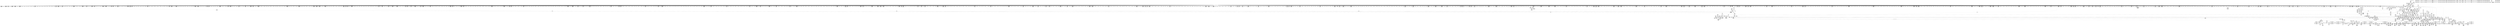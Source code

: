 digraph {
	CE0x4bda8f0 [shape=record,shape=Mrecord,label="{CE0x4bda8f0|28:_i32,_:_CRE_77,78_}"]
	CE0x4bd2630 [shape=record,shape=Mrecord,label="{CE0x4bd2630|272:_i8*,_:_CRE_1832,1840_|*MultipleSource*|*LoadInst*|security/selinux/hooks.c,1714|security/selinux/hooks.c,1714}"]
	CE0x4b6d580 [shape=record,shape=Mrecord,label="{CE0x4b6d580|272:_i8*,_:_CRE_1240,1241_}"]
	CE0x4b74a20 [shape=record,shape=Mrecord,label="{CE0x4b74a20|272:_i8*,_:_CRE_394,395_}"]
	CE0x4aff050 [shape=record,shape=Mrecord,label="{CE0x4aff050|may_create:_tobool1|security/selinux/hooks.c,1706}"]
	CE0x4bf1700 [shape=record,shape=Mrecord,label="{CE0x4bf1700|may_create:_tmp40|security/selinux/hooks.c,1728|*SummSource*}"]
	CE0x4b4a270 [shape=record,shape=Mrecord,label="{CE0x4b4a270|may_create:_tmp3|*SummSink*}"]
	CE0x4bd0350 [shape=record,shape=Mrecord,label="{CE0x4bd0350|272:_i8*,_:_CRE_1684,1685_}"]
	CE0x4b3bdf0 [shape=record,shape=Mrecord,label="{CE0x4b3bdf0|40:_%struct.super_block*,_56:_i8*,_:_CRE_262,263_}"]
	CE0x4bccc10 [shape=record,shape=Mrecord,label="{CE0x4bccc10|272:_i8*,_:_CRE_1632,1633_}"]
	CE0x4b0c420 [shape=record,shape=Mrecord,label="{CE0x4b0c420|40:_%struct.super_block*,_56:_i8*,_:_CRE_161,162_}"]
	CE0x4b699d0 [shape=record,shape=Mrecord,label="{CE0x4b699d0|272:_i8*,_:_CRE_288,296_|*MultipleSource*|*LoadInst*|security/selinux/hooks.c,1714|security/selinux/hooks.c,1714}"]
	CE0x4b55760 [shape=record,shape=Mrecord,label="{CE0x4b55760|40:_%struct.super_block*,_56:_i8*,_:_CRE_508,512_|*MultipleSource*|Function::selinux_inode_mkdir&Arg::dir::|Function::may_create&Arg::dir::|security/selinux/hooks.c,1713}"]
	CE0x4b11a50 [shape=record,shape=Mrecord,label="{CE0x4b11a50|may_create:_tmp20|security/selinux/hooks.c,1706|*SummSource*}"]
	CE0x4b57ef0 [shape=record,shape=Mrecord,label="{CE0x4b57ef0|272:_i8*,_:_CRE_1331,1332_}"]
	CE0x4bf0cf0 [shape=record,shape=Mrecord,label="{CE0x4bf0cf0|may_create:_tmp38|security/selinux/hooks.c,1728|*SummSource*}"]
	CE0x695db20 [shape=record,shape=Mrecord,label="{CE0x695db20|may_create:_entry}"]
	CE0x4bcab10 [shape=record,shape=Mrecord,label="{CE0x4bcab10|272:_i8*,_:_CRE_1384,1392_|*MultipleSource*|*LoadInst*|security/selinux/hooks.c,1714|security/selinux/hooks.c,1714}"]
	CE0x4bcae00 [shape=record,shape=Mrecord,label="{CE0x4bcae00|272:_i8*,_:_CRE_1536,1568_|*MultipleSource*|*LoadInst*|security/selinux/hooks.c,1714|security/selinux/hooks.c,1714}"]
	CE0x4c04680 [shape=record,shape=Mrecord,label="{CE0x4c04680|VOIDTB_TE:_CE_169,170_}"]
	CE0x4b5aff0 [shape=record,shape=Mrecord,label="{CE0x4b5aff0|40:_%struct.super_block*,_56:_i8*,_:_CRE_595,596_}"]
	CE0x4c05820 [shape=record,shape=Mrecord,label="{CE0x4c05820|VOIDTB_TE:_CE_95,96_}"]
	CE0x4b431f0 [shape=record,shape=Mrecord,label="{CE0x4b431f0|40:_%struct.super_block*,_56:_i8*,_:_CRE_481,482_}"]
	CE0x4bcc280 [shape=record,shape=Mrecord,label="{CE0x4bcc280|272:_i8*,_:_CRE_1623,1624_}"]
	CE0x4c05bc0 [shape=record,shape=Mrecord,label="{CE0x4c05bc0|VOIDTB_TE:_CE_144,145_}"]
	CE0x4b57340 [shape=record,shape=Mrecord,label="{CE0x4b57340|272:_i8*,_:_CRE_1320,1321_}"]
	CE0x4b71080 [shape=record,shape=Mrecord,label="{CE0x4b71080|may_create:_s_security|security/selinux/hooks.c,1714|*SummSource*}"]
	CE0x4b0b2f0 [shape=record,shape=Mrecord,label="{CE0x4b0b2f0|40:_%struct.super_block*,_56:_i8*,_:_CRE_138,139_}"]
	CE0x4af1850 [shape=record,shape=Mrecord,label="{CE0x4af1850|may_create:_do.end|*SummSource*}"]
	CE0x4b4c7b0 [shape=record,shape=Mrecord,label="{CE0x4b4c7b0|may_create:_tmp10|security/selinux/hooks.c,1706|*SummSink*}"]
	CE0x4b64c70 [shape=record,shape=Mrecord,label="{CE0x4b64c70|40:_%struct.super_block*,_56:_i8*,_:_CRE_908,909_}"]
	CE0x4b75100 [shape=record,shape=Mrecord,label="{CE0x4b75100|272:_i8*,_:_CRE_400,401_}"]
	CE0x4c1ac90 [shape=record,shape=Mrecord,label="{CE0x4c1ac90|may_create:_tmp60|security/selinux/hooks.c,1737|*SummSource*}"]
	CE0x4b742e0 [shape=record,shape=Mrecord,label="{CE0x4b742e0|272:_i8*,_:_CRE_368,372_|*MultipleSource*|*LoadInst*|security/selinux/hooks.c,1714|security/selinux/hooks.c,1714}"]
	CE0x4b068a0 [shape=record,shape=Mrecord,label="{CE0x4b068a0|may_create:_dentry|Function::may_create&Arg::dentry::}"]
	CE0x4b7bb70 [shape=record,shape=Mrecord,label="{CE0x4b7bb70|272:_i8*,_:_CRE_562,563_}"]
	CE0x4b79d90 [shape=record,shape=Mrecord,label="{CE0x4b79d90|272:_i8*,_:_CRE_456,457_}"]
	CE0x4af9fe0 [shape=record,shape=Mrecord,label="{CE0x4af9fe0|28:_i32,_:_CRE_19,20_}"]
	CE0x4c03160 [shape=record,shape=Mrecord,label="{CE0x4c03160|VOIDTB_TE:_CE_148,149_}"]
	CE0x4b00ef0 [shape=record,shape=Mrecord,label="{CE0x4b00ef0|may_create:_tmp8|security/selinux/hooks.c,1706}"]
	CE0x4bdb0f0 [shape=record,shape=Mrecord,label="{CE0x4bdb0f0|28:_i32,_:_CRE_85,86_}"]
	CE0x4b250e0 [shape=record,shape=Mrecord,label="{CE0x4b250e0|i64*_getelementptr_inbounds_(_26_x_i64_,_26_x_i64_*___llvm_gcov_ctr217,_i64_0,_i64_6)|*Constant*|*SummSink*}"]
	CE0x4bca180 [shape=record,shape=Mrecord,label="{CE0x4bca180|272:_i8*,_:_CRE_1369,1370_}"]
	CE0x4bdb1f0 [shape=record,shape=Mrecord,label="{CE0x4bdb1f0|28:_i32,_:_CRE_86,87_}"]
	CE0x4b4e910 [shape=record,shape=Mrecord,label="{CE0x4b4e910|VOIDTB_TE:_CE_194,195_}"]
	CE0x4b3b2b0 [shape=record,shape=Mrecord,label="{CE0x4b3b2b0|40:_%struct.super_block*,_56:_i8*,_:_CRE_253,254_}"]
	CE0x4afa1e0 [shape=record,shape=Mrecord,label="{CE0x4afa1e0|28:_i32,_:_CRE_21,22_}"]
	CE0x4bd3270 [shape=record,shape=Mrecord,label="{CE0x4bd3270|272:_i8*,_:_CRE_1876,1877_}"]
	CE0x4bcbae0 [shape=record,shape=Mrecord,label="{CE0x4bcbae0|272:_i8*,_:_CRE_1617,1618_}"]
	CE0x4b68840 [shape=record,shape=Mrecord,label="{CE0x4b68840|40:_%struct.super_block*,_56:_i8*,_:_CRE_1000,1008_|*MultipleSource*|Function::selinux_inode_mkdir&Arg::dir::|Function::may_create&Arg::dir::|security/selinux/hooks.c,1713}"]
	CE0x4bdaaf0 [shape=record,shape=Mrecord,label="{CE0x4bdaaf0|28:_i32,_:_CRE_79,80_}"]
	CE0x4b554e0 [shape=record,shape=Mrecord,label="{CE0x4b554e0|40:_%struct.super_block*,_56:_i8*,_:_CRE_504,508_|*MultipleSource*|Function::selinux_inode_mkdir&Arg::dir::|Function::may_create&Arg::dir::|security/selinux/hooks.c,1713}"]
	CE0x4aff6c0 [shape=record,shape=Mrecord,label="{CE0x4aff6c0|i64_4|*Constant*|*SummSource*}"]
	CE0x4b0de70 [shape=record,shape=Mrecord,label="{CE0x4b0de70|i64*_getelementptr_inbounds_(_26_x_i64_,_26_x_i64_*___llvm_gcov_ctr217,_i64_0,_i64_25)|*Constant*}"]
	CE0x4bdea20 [shape=record,shape=Mrecord,label="{CE0x4bdea20|may_create:_tmp29|security/selinux/hooks.c,1722|*SummSource*}"]
	CE0x4bcb570 [shape=record,shape=Mrecord,label="{CE0x4bcb570|272:_i8*,_:_CRE_1596,1600_|*MultipleSource*|*LoadInst*|security/selinux/hooks.c,1714|security/selinux/hooks.c,1714}"]
	CE0x4be6aa0 [shape=record,shape=Mrecord,label="{CE0x4be6aa0|may_create:_tmp28|security/selinux/hooks.c,1717|*SummSink*}"]
	CE0x4b4f190 [shape=record,shape=Mrecord,label="{CE0x4b4f190|VOIDTB_TE:_CE_202,203_}"]
	CE0x4b671f0 [shape=record,shape=Mrecord,label="{CE0x4b671f0|40:_%struct.super_block*,_56:_i8*,_:_CRE_952,960_|*MultipleSource*|Function::selinux_inode_mkdir&Arg::dir::|Function::may_create&Arg::dir::|security/selinux/hooks.c,1713}"]
	CE0x4bdf310 [shape=record,shape=Mrecord,label="{CE0x4bdf310|avc_has_perm:_auditdata|Function::avc_has_perm&Arg::auditdata::|*SummSource*}"]
	CE0x4b5e8c0 [shape=record,shape=Mrecord,label="{CE0x4b5e8c0|40:_%struct.super_block*,_56:_i8*,_:_CRE_696,704_|*MultipleSource*|Function::selinux_inode_mkdir&Arg::dir::|Function::may_create&Arg::dir::|security/selinux/hooks.c,1713}"]
	CE0x4af7bc0 [shape=record,shape=Mrecord,label="{CE0x4af7bc0|may_create:_tmp15|security/selinux/hooks.c,1706|*SummSink*}"]
	CE0x4bcf690 [shape=record,shape=Mrecord,label="{CE0x4bcf690|272:_i8*,_:_CRE_1672,1673_}"]
	CE0x4b1ae70 [shape=record,shape=Mrecord,label="{CE0x4b1ae70|selinux_inode_mkdir:_call|security/selinux/hooks.c,2784}"]
	CE0x4b56260 [shape=record,shape=Mrecord,label="{CE0x4b56260|40:_%struct.super_block*,_56:_i8*,_:_CRE_540,544_|*MultipleSource*|Function::selinux_inode_mkdir&Arg::dir::|Function::may_create&Arg::dir::|security/selinux/hooks.c,1713}"]
	CE0x4c224c0 [shape=record,shape=Mrecord,label="{CE0x4c224c0|may_create:_tmp66|security/selinux/hooks.c,1742|*SummSource*}"]
	CE0x4c226b0 [shape=record,shape=Mrecord,label="{CE0x4c226b0|may_create:_tmp64|security/selinux/hooks.c,1739|*SummSource*}"]
	CE0x4b01c00 [shape=record,shape=Mrecord,label="{CE0x4b01c00|may_create:_tmp1|*SummSource*}"]
	CE0x4b06310 [shape=record,shape=Mrecord,label="{CE0x4b06310|i64_1|*Constant*|*SummSink*}"]
	CE0x4bcc8e0 [shape=record,shape=Mrecord,label="{CE0x4bcc8e0|272:_i8*,_:_CRE_1629,1630_}"]
	CE0x4b0b3f0 [shape=record,shape=Mrecord,label="{CE0x4b0b3f0|40:_%struct.super_block*,_56:_i8*,_:_CRE_139,140_}"]
	CE0x4bccd20 [shape=record,shape=Mrecord,label="{CE0x4bccd20|272:_i8*,_:_CRE_1633,1634_}"]
	CE0x4b57bc0 [shape=record,shape=Mrecord,label="{CE0x4b57bc0|272:_i8*,_:_CRE_1328,1329_}"]
	CE0x4b4b880 [shape=record,shape=Mrecord,label="{CE0x4b4b880|avc_has_perm:_entry}"]
	CE0x4b5c030 [shape=record,shape=Mrecord,label="{CE0x4b5c030|40:_%struct.super_block*,_56:_i8*,_:_CRE_608,609_}"]
	CE0x4bd0240 [shape=record,shape=Mrecord,label="{CE0x4bd0240|272:_i8*,_:_CRE_1683,1684_}"]
	CE0x4b6a8b0 [shape=record,shape=Mrecord,label="{CE0x4b6a8b0|272:_i8*,_:_CRE_704,708_|*MultipleSource*|*LoadInst*|security/selinux/hooks.c,1714|security/selinux/hooks.c,1714}"]
	CE0x4b3fb30 [shape=record,shape=Mrecord,label="{CE0x4b3fb30|40:_%struct.super_block*,_56:_i8*,_:_CRE_311,312_}"]
	CE0x4b58660 [shape=record,shape=Mrecord,label="{CE0x4b58660|272:_i8*,_:_CRE_1338,1339_}"]
	CE0x4b10770 [shape=record,shape=Mrecord,label="{CE0x4b10770|may_create:_cred|security/selinux/hooks.c,1706|*SummSink*}"]
	CE0x4b68070 [shape=record,shape=Mrecord,label="{CE0x4b68070|40:_%struct.super_block*,_56:_i8*,_:_CRE_981,982_}"]
	CE0x4bdd360 [shape=record,shape=Mrecord,label="{CE0x4bdd360|28:_i32,_:_CRE_118,119_}"]
	CE0x4b120e0 [shape=record,shape=Mrecord,label="{CE0x4b120e0|%struct.task_struct*_(%struct.task_struct**)*_asm_movq_%gs:$_1:P_,$0_,_r,im,_dirflag_,_fpsr_,_flags_}"]
	CE0x4b7a1d0 [shape=record,shape=Mrecord,label="{CE0x4b7a1d0|272:_i8*,_:_CRE_460,461_}"]
	CE0x4bcfe00 [shape=record,shape=Mrecord,label="{CE0x4bcfe00|272:_i8*,_:_CRE_1679,1680_}"]
	CE0x4afa5e0 [shape=record,shape=Mrecord,label="{CE0x4afa5e0|28:_i32,_:_CRE_28,32_|*MultipleSource*|*LoadInst*|security/selinux/hooks.c,1713|security/selinux/hooks.c,1713|security/selinux/hooks.c,1722}"]
	CE0x4bc9080 [shape=record,shape=Mrecord,label="{CE0x4bc9080|272:_i8*,_:_CRE_1353,1354_}"]
	CE0x4b64b30 [shape=record,shape=Mrecord,label="{CE0x4b64b30|40:_%struct.super_block*,_56:_i8*,_:_CRE_907,908_}"]
	CE0x4b06380 [shape=record,shape=Mrecord,label="{CE0x4b06380|selinux_inode_mkdir:_tmp1}"]
	CE0x4bc8f70 [shape=record,shape=Mrecord,label="{CE0x4bc8f70|272:_i8*,_:_CRE_1352,1353_}"]
	CE0x4b70110 [shape=record,shape=Mrecord,label="{CE0x4b70110|272:_i8*,_:_CRE_1280,1288_|*MultipleSource*|*LoadInst*|security/selinux/hooks.c,1714|security/selinux/hooks.c,1714}"]
	CE0x4b0dd20 [shape=record,shape=Mrecord,label="{CE0x4b0dd20|may_create:_tmp66|security/selinux/hooks.c,1742}"]
	CE0x4b2c890 [shape=record,shape=Mrecord,label="{CE0x4b2c890|40:_%struct.super_block*,_56:_i8*,_:_CRE_212,216_|*MultipleSource*|Function::selinux_inode_mkdir&Arg::dir::|Function::may_create&Arg::dir::|security/selinux/hooks.c,1713}"]
	CE0x4b7cd80 [shape=record,shape=Mrecord,label="{CE0x4b7cd80|may_create:_tmp24|*LoadInst*|security/selinux/hooks.c,1714}"]
	CE0x4b27120 [shape=record,shape=Mrecord,label="{CE0x4b27120|may_create:_if.end|*SummSource*}"]
	CE0x4b4d810 [shape=record,shape=Mrecord,label="{CE0x4b4d810|VOIDTB_TE:_CE_178,179_}"]
	CE0x4b76090 [shape=record,shape=Mrecord,label="{CE0x4b76090|272:_i8*,_:_CRE_192,200_|*MultipleSource*|*LoadInst*|security/selinux/hooks.c,1714|security/selinux/hooks.c,1714}"]
	CE0x4b7f500 [shape=record,shape=Mrecord,label="{CE0x4b7f500|272:_i8*,_:_CRE_600,601_}"]
	CE0x4bd9bf0 [shape=record,shape=Mrecord,label="{CE0x4bd9bf0|28:_i32,_:_CRE_64,65_}"]
	CE0x4b6e020 [shape=record,shape=Mrecord,label="{CE0x4b6e020|272:_i8*,_:_CRE_1250,1251_}"]
	CE0x4b59830 [shape=record,shape=Mrecord,label="{CE0x4b59830|40:_%struct.super_block*,_56:_i8*,_:_CRE_576,577_}"]
	CE0x4bda6f0 [shape=record,shape=Mrecord,label="{CE0x4bda6f0|28:_i32,_:_CRE_75,76_}"]
	CE0x4b04bb0 [shape=record,shape=Mrecord,label="{CE0x4b04bb0|may_create:_if.then|*SummSink*}"]
	CE0x4b121c0 [shape=record,shape=Mrecord,label="{CE0x4b121c0|%struct.task_struct*_(%struct.task_struct**)*_asm_movq_%gs:$_1:P_,$0_,_r,im,_dirflag_,_fpsr_,_flags_|*SummSource*}"]
	"CONST[source:1(input),value:2(dynamic)][purpose:{object}]"
	CE0x4b55350 [shape=record,shape=Mrecord,label="{CE0x4b55350|40:_%struct.super_block*,_56:_i8*,_:_CRE_500,504_|*MultipleSource*|Function::selinux_inode_mkdir&Arg::dir::|Function::may_create&Arg::dir::|security/selinux/hooks.c,1713}"]
	CE0x4c08530 [shape=record,shape=Mrecord,label="{CE0x4c08530|i64_16|*Constant*|*SummSource*}"]
	CE0x4b4c0b0 [shape=record,shape=Mrecord,label="{CE0x4b4c0b0|may_create:_tmp9|security/selinux/hooks.c,1706}"]
	CE0x4b0dac0 [shape=record,shape=Mrecord,label="{CE0x4b0dac0|may_create:_tmp65|security/selinux/hooks.c,1739|*SummSource*}"]
	CE0x4b5a370 [shape=record,shape=Mrecord,label="{CE0x4b5a370|40:_%struct.super_block*,_56:_i8*,_:_CRE_585,586_}"]
	CE0x4b3de70 [shape=record,shape=Mrecord,label="{CE0x4b3de70|40:_%struct.super_block*,_56:_i8*,_:_CRE_288,289_}"]
	CE0x4c19b50 [shape=record,shape=Mrecord,label="{CE0x4c19b50|may_create:_call27|security/selinux/hooks.c,1735}"]
	CE0x4b2a400 [shape=record,shape=Mrecord,label="{CE0x4b2a400|i64*_getelementptr_inbounds_(_26_x_i64_,_26_x_i64_*___llvm_gcov_ctr217,_i64_0,_i64_0)|*Constant*}"]
	CE0x4c01d10 [shape=record,shape=Mrecord,label="{CE0x4c01d10|may_create:_tmp42|security/selinux/hooks.c,1728|*SummSink*}"]
	CE0x4b2cb60 [shape=record,shape=Mrecord,label="{CE0x4b2cb60|40:_%struct.super_block*,_56:_i8*,_:_CRE_232,236_|*MultipleSource*|Function::selinux_inode_mkdir&Arg::dir::|Function::may_create&Arg::dir::|security/selinux/hooks.c,1713}"]
	CE0x4b78960 [shape=record,shape=Mrecord,label="{CE0x4b78960|272:_i8*,_:_CRE_437,438_}"]
	CE0x4bede50 [shape=record,shape=Mrecord,label="{CE0x4bede50|may_create:_tmp35|security/selinux/hooks.c,1726|*SummSink*}"]
	CE0x4b720d0 [shape=record,shape=Mrecord,label="{CE0x4b720d0|272:_i8*,_:_CRE_48,56_|*MultipleSource*|*LoadInst*|security/selinux/hooks.c,1714|security/selinux/hooks.c,1714}"]
	CE0x4bdb6f0 [shape=record,shape=Mrecord,label="{CE0x4bdb6f0|28:_i32,_:_CRE_91,92_}"]
	CE0x4b74ff0 [shape=record,shape=Mrecord,label="{CE0x4b74ff0|272:_i8*,_:_CRE_399,400_}"]
	CE0x4b5ecc0 [shape=record,shape=Mrecord,label="{CE0x4b5ecc0|40:_%struct.super_block*,_56:_i8*,_:_CRE_712,728_|*MultipleSource*|Function::selinux_inode_mkdir&Arg::dir::|Function::may_create&Arg::dir::|security/selinux/hooks.c,1713}"]
	CE0x4bd4470 [shape=record,shape=Mrecord,label="{CE0x4bd4470|272:_i8*,_:_CRE_2112,2120_|*MultipleSource*|*LoadInst*|security/selinux/hooks.c,1714|security/selinux/hooks.c,1714}"]
	CE0x4b6b520 [shape=record,shape=Mrecord,label="{CE0x4b6b520|272:_i8*,_:_CRE_1210,1211_}"]
	CE0x4b122f0 [shape=record,shape=Mrecord,label="{CE0x4b122f0|%struct.task_struct*_(%struct.task_struct**)*_asm_movq_%gs:$_1:P_,$0_,_r,im,_dirflag_,_fpsr_,_flags_|*SummSink*}"]
	CE0x4bee960 [shape=record,shape=Mrecord,label="{CE0x4bee960|may_create:_tmp36|security/selinux/hooks.c,1728}"]
	CE0x4be6900 [shape=record,shape=Mrecord,label="{CE0x4be6900|0:_i32,_:_SCMRE:_elem_0:default:}"]
	CE0x4b4c010 [shape=record,shape=Mrecord,label="{CE0x4b4c010|i64_5|*Constant*|*SummSink*}"]
	CE0x4c1ad00 [shape=record,shape=Mrecord,label="{CE0x4c1ad00|i64_22|*Constant*}"]
	CE0x4b770f0 [shape=record,shape=Mrecord,label="{CE0x4b770f0|272:_i8*,_:_CRE_414,415_}"]
	CE0x4b2c110 [shape=record,shape=Mrecord,label="{CE0x4b2c110|40:_%struct.super_block*,_56:_i8*,_:_CRE_199,200_}"]
	CE0x4b5e600 [shape=record,shape=Mrecord,label="{CE0x4b5e600|40:_%struct.super_block*,_56:_i8*,_:_CRE_688,692_|*MultipleSource*|Function::selinux_inode_mkdir&Arg::dir::|Function::may_create&Arg::dir::|security/selinux/hooks.c,1713}"]
	CE0x4c2f830 [shape=record,shape=Mrecord,label="{CE0x4c2f830|may_create:_call32|security/selinux/hooks.c,1739}"]
	CE0x4b5ef00 [shape=record,shape=Mrecord,label="{CE0x4b5ef00|40:_%struct.super_block*,_56:_i8*,_:_CRE_728,736_|*MultipleSource*|Function::selinux_inode_mkdir&Arg::dir::|Function::may_create&Arg::dir::|security/selinux/hooks.c,1713}"]
	CE0x4b3c1b0 [shape=record,shape=Mrecord,label="{CE0x4b3c1b0|40:_%struct.super_block*,_56:_i8*,_:_CRE_265,266_}"]
	CE0x4b70220 [shape=record,shape=Mrecord,label="{CE0x4b70220|272:_i8*,_:_CRE_1288,1296_|*MultipleSource*|*LoadInst*|security/selinux/hooks.c,1714|security/selinux/hooks.c,1714}"]
	CE0x4bcb740 [shape=record,shape=Mrecord,label="{CE0x4bcb740|272:_i8*,_:_CRE_1600,1604_|*MultipleSource*|*LoadInst*|security/selinux/hooks.c,1714|security/selinux/hooks.c,1714}"]
	CE0x4b2b8d0 [shape=record,shape=Mrecord,label="{CE0x4b2b8d0|40:_%struct.super_block*,_56:_i8*,_:_CRE_188,189_}"]
	CE0x4bdd690 [shape=record,shape=Mrecord,label="{CE0x4bdd690|28:_i32,_:_CRE_128,136_|*MultipleSource*|*LoadInst*|security/selinux/hooks.c,1713|security/selinux/hooks.c,1713|security/selinux/hooks.c,1722}"]
	CE0x4bc8e60 [shape=record,shape=Mrecord,label="{CE0x4bc8e60|272:_i8*,_:_CRE_1351,1352_}"]
	CE0x4af8c90 [shape=record,shape=Mrecord,label="{CE0x4af8c90|_call_void_lockdep_rcu_suspicious(i8*_getelementptr_inbounds_(_25_x_i8_,_25_x_i8_*_.str3,_i32_0,_i32_0),_i32_1706,_i8*_getelementptr_inbounds_(_45_x_i8_,_45_x_i8_*_.str12,_i32_0,_i32_0))_#10,_!dbg_!27731|security/selinux/hooks.c,1706|*SummSink*}"]
	CE0x4b22f70 [shape=record,shape=Mrecord,label="{CE0x4b22f70|40:_%struct.super_block*,_56:_i8*,_:_CRE_555,556_}"]
	CE0x4c01ac0 [shape=record,shape=Mrecord,label="{CE0x4c01ac0|may_create:_d_name|security/selinux/hooks.c,1730}"]
	CE0x4b75210 [shape=record,shape=Mrecord,label="{CE0x4b75210|272:_i8*,_:_CRE_401,402_}"]
	CE0x4c03ad0 [shape=record,shape=Mrecord,label="{CE0x4c03ad0|VOIDTB_TE:_CE_158,159_}"]
	CE0x4be1670 [shape=record,shape=Mrecord,label="{CE0x4be1670|may_create:_tmp32|security/selinux/hooks.c,1725}"]
	CE0x4b51870 [shape=record,shape=Mrecord,label="{CE0x4b51870|VOIDTB_TE:_CE_296,304_|*MultipleSource*|Function::selinux_inode_mkdir&Arg::dentry::|Function::may_create&Arg::dentry::|security/selinux/hooks.c,1730}"]
	CE0x4bfff30 [shape=record,shape=Mrecord,label="{CE0x4bfff30|may_create:_tmp43|security/selinux/hooks.c,1728|*SummSink*}"]
	CE0x4afa920 [shape=record,shape=Mrecord,label="{CE0x4afa920|28:_i32,_:_CRE_34,35_|*MultipleSource*|*LoadInst*|security/selinux/hooks.c,1713|security/selinux/hooks.c,1713|security/selinux/hooks.c,1722}"]
	CE0x4b81fe0 [shape=record,shape=Mrecord,label="{CE0x4b81fe0|272:_i8*,_:_CRE_672,680_|*MultipleSource*|*LoadInst*|security/selinux/hooks.c,1714|security/selinux/hooks.c,1714}"]
	CE0x4b428c0 [shape=record,shape=Mrecord,label="{CE0x4b428c0|40:_%struct.super_block*,_56:_i8*,_:_CRE_474,475_}"]
	CE0x4b21400 [shape=record,shape=Mrecord,label="{CE0x4b21400|i32_1|*Constant*|*SummSink*}"]
	CE0x4b6f890 [shape=record,shape=Mrecord,label="{CE0x4b6f890|272:_i8*,_:_CRE_1273,1274_}"]
	CE0x4b6fab0 [shape=record,shape=Mrecord,label="{CE0x4b6fab0|272:_i8*,_:_CRE_1275,1276_}"]
	CE0x4b2b090 [shape=record,shape=Mrecord,label="{CE0x4b2b090|40:_%struct.super_block*,_56:_i8*,_:_CRE_177,178_}"]
	CE0x4b4de70 [shape=record,shape=Mrecord,label="{CE0x4b4de70|VOIDTB_TE:_CE_184,185_}"]
	CE0x4b1b6a0 [shape=record,shape=Mrecord,label="{CE0x4b1b6a0|i64*_getelementptr_inbounds_(_2_x_i64_,_2_x_i64_*___llvm_gcov_ctr224,_i64_0,_i64_1)|*Constant*|*SummSink*}"]
	CE0x4b5ac30 [shape=record,shape=Mrecord,label="{CE0x4b5ac30|40:_%struct.super_block*,_56:_i8*,_:_CRE_592,593_}"]
	CE0x4b69290 [shape=record,shape=Mrecord,label="{CE0x4b69290|272:_i8*,_:_CRE_264,268_|*MultipleSource*|*LoadInst*|security/selinux/hooks.c,1714|security/selinux/hooks.c,1714}"]
	CE0x4b25e30 [shape=record,shape=Mrecord,label="{CE0x4b25e30|may_create:_tmp14|security/selinux/hooks.c,1706|*SummSource*}"]
	CE0x4b26f50 [shape=record,shape=Mrecord,label="{CE0x4b26f50|may_create:_if.then20|*SummSource*}"]
	CE0x4bc86f0 [shape=record,shape=Mrecord,label="{CE0x4bc86f0|272:_i8*,_:_CRE_1344,1345_}"]
	CE0x4b23060 [shape=record,shape=Mrecord,label="{CE0x4b23060|40:_%struct.super_block*,_56:_i8*,_:_CRE_556,557_}"]
	CE0x4b5b630 [shape=record,shape=Mrecord,label="{CE0x4b5b630|40:_%struct.super_block*,_56:_i8*,_:_CRE_600,601_}"]
	CE0x4c1a350 [shape=record,shape=Mrecord,label="{CE0x4c1a350|may_create:_tobool28|security/selinux/hooks.c,1736|*SummSource*}"]
	CE0x4bf1870 [shape=record,shape=Mrecord,label="{CE0x4bf1870|may_create:_tmp40|security/selinux/hooks.c,1728|*SummSink*}"]
	CE0x4b157e0 [shape=record,shape=Mrecord,label="{CE0x4b157e0|may_create:_tmp65|security/selinux/hooks.c,1739}"]
	CE0x4b70bf0 [shape=record,shape=Mrecord,label="{CE0x4b70bf0|i32_16|*Constant*|*SummSource*}"]
	CE0x4b3e870 [shape=record,shape=Mrecord,label="{CE0x4b3e870|40:_%struct.super_block*,_56:_i8*,_:_CRE_296,297_}"]
	CE0x4b2ab50 [shape=record,shape=Mrecord,label="{CE0x4b2ab50|40:_%struct.super_block*,_56:_i8*,_:_CRE_170,171_}"]
	CE0x4bd0020 [shape=record,shape=Mrecord,label="{CE0x4bd0020|272:_i8*,_:_CRE_1681,1682_}"]
	CE0x4c02260 [shape=record,shape=Mrecord,label="{CE0x4c02260|may_create:_tmp42|security/selinux/hooks.c,1728}"]
	CE0x4b4e3c0 [shape=record,shape=Mrecord,label="{CE0x4b4e3c0|VOIDTB_TE:_CE_189,190_}"]
	CE0x4b5c3f0 [shape=record,shape=Mrecord,label="{CE0x4b5c3f0|40:_%struct.super_block*,_56:_i8*,_:_CRE_611,612_}"]
	CE0x4bf2110 [shape=record,shape=Mrecord,label="{CE0x4bf2110|may_create:_flags|security/selinux/hooks.c,1728|*SummSource*}"]
	CE0x4b7a720 [shape=record,shape=Mrecord,label="{CE0x4b7a720|272:_i8*,_:_CRE_464,472_|*MultipleSource*|*LoadInst*|security/selinux/hooks.c,1714|security/selinux/hooks.c,1714}"]
	CE0x4bea170 [shape=record,shape=Mrecord,label="{CE0x4bea170|may_create:_u|security/selinux/hooks.c,1720|*SummSource*}"]
	CE0x4b3fc70 [shape=record,shape=Mrecord,label="{CE0x4b3fc70|40:_%struct.super_block*,_56:_i8*,_:_CRE_312,320_|*MultipleSource*|Function::selinux_inode_mkdir&Arg::dir::|Function::may_create&Arg::dir::|security/selinux/hooks.c,1713}"]
	CE0x4c012e0 [shape=record,shape=Mrecord,label="{CE0x4c012e0|may_create:_tmp46|security/selinux/hooks.c,1729}"]
	CE0x4b70000 [shape=record,shape=Mrecord,label="{CE0x4b70000|272:_i8*,_:_CRE_1304,1305_}"]
	CE0x4b09200 [shape=record,shape=Mrecord,label="{CE0x4b09200|may_create:_land.lhs.true}"]
	CE0x4b60bc0 [shape=record,shape=Mrecord,label="{CE0x4b60bc0|40:_%struct.super_block*,_56:_i8*,_:_CRE_840,848_|*MultipleSource*|Function::selinux_inode_mkdir&Arg::dir::|Function::may_create&Arg::dir::|security/selinux/hooks.c,1713}"]
	CE0x4b0d990 [shape=record,shape=Mrecord,label="{CE0x4b0d990|i32_10|*Constant*|*SummSource*}"]
	CE0x4b7d0e0 [shape=record,shape=Mrecord,label="{CE0x4b7d0e0|272:_i8*,_:_CRE_566,567_}"]
	CE0x4affb40 [shape=record,shape=Mrecord,label="{CE0x4affb40|get_current:_tmp2|*SummSink*}"]
	CE0x4b177f0 [shape=record,shape=Mrecord,label="{CE0x4b177f0|may_create:_i_security|security/selinux/hooks.c,1713|*SummSource*}"]
	CE0x4b79ea0 [shape=record,shape=Mrecord,label="{CE0x4b79ea0|272:_i8*,_:_CRE_457,458_}"]
	CE0x4bcdd10 [shape=record,shape=Mrecord,label="{CE0x4bcdd10|272:_i8*,_:_CRE_1648,1649_}"]
	CE0x4b536e0 [shape=record,shape=Mrecord,label="{CE0x4b536e0|may_create:_tmp48|security/selinux/hooks.c,1731|*SummSource*}"]
	CE0x4b01990 [shape=record,shape=Mrecord,label="{CE0x4b01990|i64_1|*Constant*}"]
	CE0x4c07840 [shape=record,shape=Mrecord,label="{CE0x4c07840|may_create:_conv|security/selinux/hooks.c,1728|*SummSource*}"]
	CE0x4b815f0 [shape=record,shape=Mrecord,label="{CE0x4b815f0|272:_i8*,_:_CRE_631,632_}"]
	CE0x4bcdc00 [shape=record,shape=Mrecord,label="{CE0x4bcdc00|272:_i8*,_:_CRE_1647,1648_}"]
	CE0x4b5c2b0 [shape=record,shape=Mrecord,label="{CE0x4b5c2b0|40:_%struct.super_block*,_56:_i8*,_:_CRE_610,611_}"]
	CE0x4b4ef70 [shape=record,shape=Mrecord,label="{CE0x4b4ef70|VOIDTB_TE:_CE_200,201_}"]
	CE0x4b7d630 [shape=record,shape=Mrecord,label="{CE0x4b7d630|272:_i8*,_:_CRE_571,572_}"]
	CE0x4b810a0 [shape=record,shape=Mrecord,label="{CE0x4b810a0|272:_i8*,_:_CRE_626,627_}"]
	CE0x4b054d0 [shape=record,shape=Mrecord,label="{CE0x4b054d0|i16_7|*Constant*|*SummSink*}"]
	CE0x4b5fe80 [shape=record,shape=Mrecord,label="{CE0x4b5fe80|40:_%struct.super_block*,_56:_i8*,_:_CRE_792,800_|*MultipleSource*|Function::selinux_inode_mkdir&Arg::dir::|Function::may_create&Arg::dir::|security/selinux/hooks.c,1713}"]
	CE0x4b51030 [shape=record,shape=Mrecord,label="{CE0x4b51030|VOIDTB_TE:_CE_264,272_|*MultipleSource*|Function::selinux_inode_mkdir&Arg::dentry::|Function::may_create&Arg::dentry::|security/selinux/hooks.c,1730}"]
	CE0x4bc9a10 [shape=record,shape=Mrecord,label="{CE0x4bc9a10|272:_i8*,_:_CRE_1362,1363_}"]
	CE0x4c29d70 [shape=record,shape=Mrecord,label="{CE0x4c29d70|i32_128|*Constant*|*SummSink*}"]
	CE0x4b51ea0 [shape=record,shape=Mrecord,label="{CE0x4b51ea0|VOIDTB_TE:_CE_306,307_}"]
	CE0x4b58880 [shape=record,shape=Mrecord,label="{CE0x4b58880|272:_i8*,_:_CRE_1340,1341_}"]
	CE0x4b57670 [shape=record,shape=Mrecord,label="{CE0x4b57670|272:_i8*,_:_CRE_1323,1324_}"]
	CE0x4bcb910 [shape=record,shape=Mrecord,label="{CE0x4bcb910|272:_i8*,_:_CRE_1608,1612_|*MultipleSource*|*LoadInst*|security/selinux/hooks.c,1714|security/selinux/hooks.c,1714}"]
	CE0x4b71d80 [shape=record,shape=Mrecord,label="{CE0x4b71d80|272:_i8*,_:_CRE_32,40_|*MultipleSource*|*LoadInst*|security/selinux/hooks.c,1714|security/selinux/hooks.c,1714}"]
	CE0x4b11dc0 [shape=record,shape=Mrecord,label="{CE0x4b11dc0|may_create:_tmp21|security/selinux/hooks.c,1706}"]
	CE0x4b4a6f0 [shape=record,shape=Mrecord,label="{CE0x4b4a6f0|_call_void_mcount()_#3|*SummSink*}"]
	CE0x4b681b0 [shape=record,shape=Mrecord,label="{CE0x4b681b0|40:_%struct.super_block*,_56:_i8*,_:_CRE_982,983_}"]
	CE0x4b4d3d0 [shape=record,shape=Mrecord,label="{CE0x4b4d3d0|VOIDTB_TE:_CE_174,175_}"]
	CE0x4afb4a0 [shape=record,shape=Mrecord,label="{CE0x4afb4a0|28:_i32,_:_CRE_54,55_}"]
	CE0x4b5c7b0 [shape=record,shape=Mrecord,label="{CE0x4b5c7b0|40:_%struct.super_block*,_56:_i8*,_:_CRE_614,615_}"]
	CE0x4b50c20 [shape=record,shape=Mrecord,label="{CE0x4b50c20|VOIDTB_TE:_CE_248,256_|*MultipleSource*|Function::selinux_inode_mkdir&Arg::dentry::|Function::may_create&Arg::dentry::|security/selinux/hooks.c,1730}"]
	CE0x4b2b2d0 [shape=record,shape=Mrecord,label="{CE0x4b2b2d0|40:_%struct.super_block*,_56:_i8*,_:_CRE_180,181_}"]
	CE0x4c1b4d0 [shape=record,shape=Mrecord,label="{CE0x4c1b4d0|may_create:_tmp56|security/selinux/hooks.c,1736|*SummSource*}"]
	CE0x4b62d30 [shape=record,shape=Mrecord,label="{CE0x4b62d30|40:_%struct.super_block*,_56:_i8*,_:_CRE_883,884_}"]
	CE0x4b270b0 [shape=record,shape=Mrecord,label="{CE0x4b270b0|may_create:_if.end}"]
	CE0x4b6ade0 [shape=record,shape=Mrecord,label="{CE0x4b6ade0|272:_i8*,_:_CRE_736,880_|*MultipleSource*|*LoadInst*|security/selinux/hooks.c,1714|security/selinux/hooks.c,1714}"]
	CE0x4c22530 [shape=record,shape=Mrecord,label="{CE0x4c22530|may_create:_tmp64|security/selinux/hooks.c,1739}"]
	CE0x4b0ad40 [shape=record,shape=Mrecord,label="{CE0x4b0ad40|40:_%struct.super_block*,_56:_i8*,_:_CRE_112,120_|*MultipleSource*|Function::selinux_inode_mkdir&Arg::dir::|Function::may_create&Arg::dir::|security/selinux/hooks.c,1713}"]
	CE0x4c2fe00 [shape=record,shape=Mrecord,label="{CE0x4c2fe00|i16_5|*Constant*|*SummSource*}"]
	CE0x4bdcf20 [shape=record,shape=Mrecord,label="{CE0x4bdcf20|28:_i32,_:_CRE_114,115_}"]
	CE0x4c1e230 [shape=record,shape=Mrecord,label="{CE0x4c1e230|i64_17|*Constant*|*SummSource*}"]
	CE0x4b78850 [shape=record,shape=Mrecord,label="{CE0x4b78850|272:_i8*,_:_CRE_436,437_}"]
	CE0x4b7c200 [shape=record,shape=Mrecord,label="{CE0x4b7c200|may_create:_tmp23|security/selinux/hooks.c,1713|*SummSource*}"]
	CE0x439d040 [shape=record,shape=Mrecord,label="{CE0x439d040|selinux_inode_mkdir:_tmp2|*SummSource*}"]
	CE0x4c19830 [shape=record,shape=Mrecord,label="{CE0x4c19830|may_create:_tmp55|security/selinux/hooks.c,1735|*SummSink*}"]
	CE0x4c01270 [shape=record,shape=Mrecord,label="{CE0x4c01270|i32_4|*Constant*|*SummSink*}"]
	CE0x4b3ba30 [shape=record,shape=Mrecord,label="{CE0x4b3ba30|40:_%struct.super_block*,_56:_i8*,_:_CRE_259,260_}"]
	CE0x4b71f40 [shape=record,shape=Mrecord,label="{CE0x4b71f40|272:_i8*,_:_CRE_40,48_|*MultipleSource*|*LoadInst*|security/selinux/hooks.c,1714|security/selinux/hooks.c,1714}"]
	CE0x4b70510 [shape=record,shape=Mrecord,label="{CE0x4b70510|272:_i8*,_:_CRE_1305,1306_}"]
	CE0x4b2c410 [shape=record,shape=Mrecord,label="{CE0x4b2c410|40:_%struct.super_block*,_56:_i8*,_:_CRE_203,204_}"]
	CE0x4b7b090 [shape=record,shape=Mrecord,label="{CE0x4b7b090|272:_i8*,_:_CRE_512,528_|*MultipleSource*|*LoadInst*|security/selinux/hooks.c,1714|security/selinux/hooks.c,1714}"]
	CE0x4b65530 [shape=record,shape=Mrecord,label="{CE0x4b65530|40:_%struct.super_block*,_56:_i8*,_:_CRE_915,916_}"]
	CE0x4b56020 [shape=record,shape=Mrecord,label="{CE0x4b56020|40:_%struct.super_block*,_56:_i8*,_:_CRE_536,540_|*MultipleSource*|Function::selinux_inode_mkdir&Arg::dir::|Function::may_create&Arg::dir::|security/selinux/hooks.c,1713}"]
	CE0x4b6aa40 [shape=record,shape=Mrecord,label="{CE0x4b6aa40|272:_i8*,_:_CRE_712,720_|*MultipleSource*|*LoadInst*|security/selinux/hooks.c,1714|security/selinux/hooks.c,1714}"]
	CE0x4b11160 [shape=record,shape=Mrecord,label="{CE0x4b11160|i32_22|*Constant*|*SummSink*}"]
	CE0x4b0e510 [shape=record,shape=Mrecord,label="{CE0x4b0e510|may_create:_tmp67|security/selinux/hooks.c,1742}"]
	CE0x4b0c1e0 [shape=record,shape=Mrecord,label="{CE0x4b0c1e0|40:_%struct.super_block*,_56:_i8*,_:_CRE_158,159_}"]
	CE0x4b55e20 [shape=record,shape=Mrecord,label="{CE0x4b55e20|40:_%struct.super_block*,_56:_i8*,_:_CRE_528,536_|*MultipleSource*|Function::selinux_inode_mkdir&Arg::dir::|Function::may_create&Arg::dir::|security/selinux/hooks.c,1713}"]
	CE0x4c015d0 [shape=record,shape=Mrecord,label="{CE0x4c015d0|may_create:_tmp46|security/selinux/hooks.c,1729|*SummSink*}"]
	CE0x4b2b990 [shape=record,shape=Mrecord,label="{CE0x4b2b990|40:_%struct.super_block*,_56:_i8*,_:_CRE_189,190_}"]
	CE0x4b65f30 [shape=record,shape=Mrecord,label="{CE0x4b65f30|40:_%struct.super_block*,_56:_i8*,_:_CRE_923,924_}"]
	CE0x4bc93b0 [shape=record,shape=Mrecord,label="{CE0x4bc93b0|272:_i8*,_:_CRE_1356,1357_}"]
	CE0x4bff8f0 [shape=record,shape=Mrecord,label="{CE0x4bff8f0|may_create:_tmp41|security/selinux/hooks.c,1728|*SummSource*}"]
	CE0x4b811b0 [shape=record,shape=Mrecord,label="{CE0x4b811b0|272:_i8*,_:_CRE_627,628_}"]
	CE0x4c214e0 [shape=record,shape=Mrecord,label="{CE0x4c214e0|i64*_getelementptr_inbounds_(_26_x_i64_,_26_x_i64_*___llvm_gcov_ctr217,_i64_0,_i64_24)|*Constant*|*SummSink*}"]
	CE0x695d9e0 [shape=record,shape=Mrecord,label="{CE0x695d9e0|may_create:_entry|*SummSource*}"]
	CE0x4b3bcb0 [shape=record,shape=Mrecord,label="{CE0x4b3bcb0|40:_%struct.super_block*,_56:_i8*,_:_CRE_261,262_}"]
	CE0x4b595b0 [shape=record,shape=Mrecord,label="{CE0x4b595b0|40:_%struct.super_block*,_56:_i8*,_:_CRE_574,575_}"]
	CE0x4bce6a0 [shape=record,shape=Mrecord,label="{CE0x4bce6a0|272:_i8*,_:_CRE_1657,1658_}"]
	CE0x4b4be20 [shape=record,shape=Mrecord,label="{CE0x4b4be20|may_create:_u|security/selinux/hooks.c,1720|*SummSink*}"]
	CE0x4b26e80 [shape=record,shape=Mrecord,label="{CE0x4b26e80|may_create:_if.then20}"]
	CE0x4bdc260 [shape=record,shape=Mrecord,label="{CE0x4bdc260|28:_i32,_:_CRE_102,103_}"]
	CE0x4b0c7e0 [shape=record,shape=Mrecord,label="{CE0x4b0c7e0|40:_%struct.super_block*,_56:_i8*,_:_CRE_166,167_}"]
	CE0x4b4e090 [shape=record,shape=Mrecord,label="{CE0x4b4e090|VOIDTB_TE:_CE_186,187_}"]
	CE0x4b1e460 [shape=record,shape=Mrecord,label="{CE0x4b1e460|may_create:_dir|Function::may_create&Arg::dir::|*SummSource*}"]
	CE0x4bedde0 [shape=record,shape=Mrecord,label="{CE0x4bedde0|may_create:_tmp34|security/selinux/hooks.c,1726|*SummSink*}"]
	CE0x4b1ab50 [shape=record,shape=Mrecord,label="{CE0x4b1ab50|may_create:_if.end26|*SummSource*}"]
	CE0x4b43830 [shape=record,shape=Mrecord,label="{CE0x4b43830|40:_%struct.super_block*,_56:_i8*,_:_CRE_486,487_}"]
	CE0x4b41d80 [shape=record,shape=Mrecord,label="{CE0x4b41d80|40:_%struct.super_block*,_56:_i8*,_:_CRE_448,456_|*MultipleSource*|Function::selinux_inode_mkdir&Arg::dir::|Function::may_create&Arg::dir::|security/selinux/hooks.c,1713}"]
	CE0x4b77200 [shape=record,shape=Mrecord,label="{CE0x4b77200|272:_i8*,_:_CRE_415,416_}"]
	CE0x4b78410 [shape=record,shape=Mrecord,label="{CE0x4b78410|272:_i8*,_:_CRE_432,433_}"]
	CE0x4b59fb0 [shape=record,shape=Mrecord,label="{CE0x4b59fb0|40:_%struct.super_block*,_56:_i8*,_:_CRE_582,583_}"]
	CE0x4bd4f50 [shape=record,shape=Mrecord,label="{CE0x4bd4f50|may_create:_tmp25|security/selinux/hooks.c,1714|*SummSource*}"]
	CE0x4b04350 [shape=record,shape=Mrecord,label="{CE0x4b04350|selinux_inode_mkdir:_tmp}"]
	CE0x4c002b0 [shape=record,shape=Mrecord,label="{CE0x4c002b0|may_create:_tmp44|security/selinux/hooks.c,1728|*SummSource*}"]
	CE0x4b2bbd0 [shape=record,shape=Mrecord,label="{CE0x4b2bbd0|40:_%struct.super_block*,_56:_i8*,_:_CRE_192,193_}"]
	CE0x4b0cf50 [shape=record,shape=Mrecord,label="{CE0x4b0cf50|get_current:_tmp4|./arch/x86/include/asm/current.h,14|*SummSink*}"]
	CE0x4c05ac0 [shape=record,shape=Mrecord,label="{CE0x4c05ac0|VOIDTB_TE:_CE_112,144_|*MultipleSource*|Function::selinux_inode_mkdir&Arg::dentry::|Function::may_create&Arg::dentry::|security/selinux/hooks.c,1730}"]
	CE0x4bd9df0 [shape=record,shape=Mrecord,label="{CE0x4bd9df0|28:_i32,_:_CRE_66,67_}"]
	CE0x4bdfbb0 [shape=record,shape=Mrecord,label="{CE0x4bdfbb0|may_create:_tobool15|security/selinux/hooks.c,1725}"]
	CE0x4be3ee0 [shape=record,shape=Mrecord,label="{CE0x4be3ee0|avc_has_perm:_tsid|Function::avc_has_perm&Arg::tsid::}"]
	CE0x4aff1d0 [shape=record,shape=Mrecord,label="{CE0x4aff1d0|may_create:_tobool1|security/selinux/hooks.c,1706|*SummSource*}"]
	CE0x4b6be20 [shape=record,shape=Mrecord,label="{CE0x4b6be20|272:_i8*,_:_CRE_1218,1219_}"]
	CE0x4afa0e0 [shape=record,shape=Mrecord,label="{CE0x4afa0e0|28:_i32,_:_CRE_20,21_}"]
	CE0x4b3e230 [shape=record,shape=Mrecord,label="{CE0x4b3e230|40:_%struct.super_block*,_56:_i8*,_:_CRE_291,292_}"]
	CE0x4b01a00 [shape=record,shape=Mrecord,label="{CE0x4b01a00|may_create:_tmp1}"]
	CE0x4b5a4b0 [shape=record,shape=Mrecord,label="{CE0x4b5a4b0|40:_%struct.super_block*,_56:_i8*,_:_CRE_586,587_}"]
	CE0x4bcd050 [shape=record,shape=Mrecord,label="{CE0x4bcd050|272:_i8*,_:_CRE_1636,1637_}"]
	CE0x4c06ab0 [shape=record,shape=Mrecord,label="{CE0x4c06ab0|VOIDTB_TE:_CE_56,64_|*MultipleSource*|Function::selinux_inode_mkdir&Arg::dentry::|Function::may_create&Arg::dentry::|security/selinux/hooks.c,1730}"]
	CE0x4b55210 [shape=record,shape=Mrecord,label="{CE0x4b55210|40:_%struct.super_block*,_56:_i8*,_:_CRE_496,500_|*MultipleSource*|Function::selinux_inode_mkdir&Arg::dir::|Function::may_create&Arg::dir::|security/selinux/hooks.c,1713}"]
	CE0x4b06f90 [shape=record,shape=Mrecord,label="{CE0x4b06f90|40:_%struct.super_block*,_56:_i8*,_:_CRE_2,4_|*MultipleSource*|Function::selinux_inode_mkdir&Arg::dir::|Function::may_create&Arg::dir::|security/selinux/hooks.c,1713}"]
	CE0x4b63870 [shape=record,shape=Mrecord,label="{CE0x4b63870|40:_%struct.super_block*,_56:_i8*,_:_CRE_892,893_}"]
	CE0x4b41900 [shape=record,shape=Mrecord,label="{CE0x4b41900|40:_%struct.super_block*,_56:_i8*,_:_CRE_432,440_|*MultipleSource*|Function::selinux_inode_mkdir&Arg::dir::|Function::may_create&Arg::dir::|security/selinux/hooks.c,1713}"]
	CE0x4b77420 [shape=record,shape=Mrecord,label="{CE0x4b77420|272:_i8*,_:_CRE_417,418_}"]
	CE0x4b6dad0 [shape=record,shape=Mrecord,label="{CE0x4b6dad0|272:_i8*,_:_CRE_1245,1246_}"]
	CE0x4b07a90 [shape=record,shape=Mrecord,label="{CE0x4b07a90|may_create:_dir|Function::may_create&Arg::dir::}"]
	CE0x4af6c80 [shape=record,shape=Mrecord,label="{CE0x4af6c80|COLLAPSED:_GCMRE___llvm_gcov_ctr217_internal_global_26_x_i64_zeroinitializer:_elem_0:default:}"]
	CE0x4befdb0 [shape=record,shape=Mrecord,label="{CE0x4befdb0|i64_13|*Constant*|*SummSink*}"]
	CE0x4b6e680 [shape=record,shape=Mrecord,label="{CE0x4b6e680|272:_i8*,_:_CRE_1256,1257_}"]
	CE0x4b5ad70 [shape=record,shape=Mrecord,label="{CE0x4b5ad70|40:_%struct.super_block*,_56:_i8*,_:_CRE_593,594_}"]
	CE0x4b2ae50 [shape=record,shape=Mrecord,label="{CE0x4b2ae50|40:_%struct.super_block*,_56:_i8*,_:_CRE_174,175_}"]
	CE0x4b1e620 [shape=record,shape=Mrecord,label="{CE0x4b1e620|may_create:_dir|Function::may_create&Arg::dir::|*SummSink*}"]
	CE0x4bd9420 [shape=record,shape=Mrecord,label="{CE0x4bd9420|28:_i32,_:_CRE_56,57_}"]
	CE0x4bdbaf0 [shape=record,shape=Mrecord,label="{CE0x4bdbaf0|28:_i32,_:_CRE_95,96_}"]
	CE0x4b49f10 [shape=record,shape=Mrecord,label="{CE0x4b49f10|may_create:_call|security/selinux/hooks.c,1706}"]
	CE0x4b75540 [shape=record,shape=Mrecord,label="{CE0x4b75540|272:_i8*,_:_CRE_404,405_}"]
	CE0x4c072b0 [shape=record,shape=Mrecord,label="{CE0x4c072b0|VOIDTB_TE:_CE_88,89_}"]
	CE0x4b280d0 [shape=record,shape=Mrecord,label="{CE0x4b280d0|may_create:_do.body|*SummSource*}"]
	CE0x4bdf490 [shape=record,shape=Mrecord,label="{CE0x4bdf490|avc_has_perm:_auditdata|Function::avc_has_perm&Arg::auditdata::|*SummSink*}"]
	CE0x4bdf830 [shape=record,shape=Mrecord,label="{CE0x4bdf830|_ret_i32_%retval.0,_!dbg_!27728|security/selinux/avc.c,775|*SummSink*}"]
	CE0x4b20b50 [shape=record,shape=Mrecord,label="{CE0x4b20b50|may_create:_tmp17|security/selinux/hooks.c,1706|*SummSource*}"]
	CE0x4c068f0 [shape=record,shape=Mrecord,label="{CE0x4c068f0|VOIDTB_TE:_CE_48,52_|*MultipleSource*|Function::selinux_inode_mkdir&Arg::dentry::|Function::may_create&Arg::dentry::|security/selinux/hooks.c,1730}"]
	CE0x4b690c0 [shape=record,shape=Mrecord,label="{CE0x4b690c0|272:_i8*,_:_CRE_256,264_|*MultipleSource*|*LoadInst*|security/selinux/hooks.c,1714|security/selinux/hooks.c,1714}"]
	CE0x4b76260 [shape=record,shape=Mrecord,label="{CE0x4b76260|272:_i8*,_:_CRE_200,204_|*MultipleSource*|*LoadInst*|security/selinux/hooks.c,1714|security/selinux/hooks.c,1714}"]
	CE0x4b1f780 [shape=record,shape=Mrecord,label="{CE0x4b1f780|GLOBAL:_lockdep_rcu_suspicious|*Constant*|*SummSource*}"]
	CE0x4b6e570 [shape=record,shape=Mrecord,label="{CE0x4b6e570|272:_i8*,_:_CRE_1255,1256_}"]
	CE0x4b1c340 [shape=record,shape=Mrecord,label="{CE0x4b1c340|GLOBAL:___llvm_gcov_ctr217|Global_var:__llvm_gcov_ctr217}"]
	CE0x4b55be0 [shape=record,shape=Mrecord,label="{CE0x4b55be0|40:_%struct.super_block*,_56:_i8*,_:_CRE_520,528_|*MultipleSource*|Function::selinux_inode_mkdir&Arg::dir::|Function::may_create&Arg::dir::|security/selinux/hooks.c,1713}"]
	CE0x4c2a010 [shape=record,shape=Mrecord,label="{CE0x4c2a010|may_create:_retval.0|*SummSource*}"]
	CE0x4b21790 [shape=record,shape=Mrecord,label="{CE0x4b21790|may_create:_tmp5|security/selinux/hooks.c,1706}"]
	CE0x4b5a730 [shape=record,shape=Mrecord,label="{CE0x4b5a730|40:_%struct.super_block*,_56:_i8*,_:_CRE_588,589_}"]
	CE0x4bcff10 [shape=record,shape=Mrecord,label="{CE0x4bcff10|272:_i8*,_:_CRE_1680,1681_}"]
	CE0x4c1dfd0 [shape=record,shape=Mrecord,label="{CE0x4c1dfd0|i64_18|*Constant*|*SummSource*}"]
	CE0x4b0e1f0 [shape=record,shape=Mrecord,label="{CE0x4b0e1f0|may_create:_tmp67|security/selinux/hooks.c,1742|*SummSink*}"]
	CE0x4b3c070 [shape=record,shape=Mrecord,label="{CE0x4b3c070|40:_%struct.super_block*,_56:_i8*,_:_CRE_264,265_}"]
	CE0x4b16f00 [shape=record,shape=Mrecord,label="{CE0x4b16f00|get_current:_bb}"]
	CE0x4b007d0 [shape=record,shape=Mrecord,label="{CE0x4b007d0|get_current:_tmp3}"]
	CE0x4af9ce0 [shape=record,shape=Mrecord,label="{CE0x4af9ce0|28:_i32,_:_CRE_16,17_}"]
	CE0x4b658f0 [shape=record,shape=Mrecord,label="{CE0x4b658f0|40:_%struct.super_block*,_56:_i8*,_:_CRE_918,919_}"]
	CE0x4bdcbf0 [shape=record,shape=Mrecord,label="{CE0x4bdcbf0|28:_i32,_:_CRE_111,112_}"]
	CE0x4b435b0 [shape=record,shape=Mrecord,label="{CE0x4b435b0|40:_%struct.super_block*,_56:_i8*,_:_CRE_484,485_}"]
	CE0x4bda9f0 [shape=record,shape=Mrecord,label="{CE0x4bda9f0|28:_i32,_:_CRE_78,79_}"]
	CE0x4b08a80 [shape=record,shape=Mrecord,label="{CE0x4b08a80|_ret_i32_%call,_!dbg_!27715|security/selinux/hooks.c,2784|*SummSink*}"]
	CE0x4b51a80 [shape=record,shape=Mrecord,label="{CE0x4b51a80|VOIDTB_TE:_CE_304,305_}"]
	CE0x5e83950 [shape=record,shape=Mrecord,label="{CE0x5e83950|_call_void_mcount()_#3|*SummSource*}"]
	CE0x4bca6d0 [shape=record,shape=Mrecord,label="{CE0x4bca6d0|272:_i8*,_:_CRE_1374,1375_}"]
	CE0x4c058f0 [shape=record,shape=Mrecord,label="{CE0x4c058f0|VOIDTB_TE:_CE_96,104_|*MultipleSource*|Function::selinux_inode_mkdir&Arg::dentry::|Function::may_create&Arg::dentry::|security/selinux/hooks.c,1730}"]
	CE0x4b26170 [shape=record,shape=Mrecord,label="{CE0x4b26170|i1_true|*Constant*}"]
	CE0x4bcc4a0 [shape=record,shape=Mrecord,label="{CE0x4bcc4a0|272:_i8*,_:_CRE_1625,1626_}"]
	CE0x4bd95f0 [shape=record,shape=Mrecord,label="{CE0x4bd95f0|28:_i32,_:_CRE_58,59_}"]
	CE0x4b71ae0 [shape=record,shape=Mrecord,label="{CE0x4b71ae0|272:_i8*,_:_CRE_20,21_|*MultipleSource*|*LoadInst*|security/selinux/hooks.c,1714|security/selinux/hooks.c,1714}"]
	CE0x4b7eea0 [shape=record,shape=Mrecord,label="{CE0x4b7eea0|272:_i8*,_:_CRE_594,595_}"]
	CE0x4be05e0 [shape=record,shape=Mrecord,label="{CE0x4be05e0|i64_11|*Constant*|*SummSource*}"]
	CE0x4b69460 [shape=record,shape=Mrecord,label="{CE0x4b69460|272:_i8*,_:_CRE_268,272_|*MultipleSource*|*LoadInst*|security/selinux/hooks.c,1714|security/selinux/hooks.c,1714}"]
	CE0x4b2b210 [shape=record,shape=Mrecord,label="{CE0x4b2b210|40:_%struct.super_block*,_56:_i8*,_:_CRE_179,180_}"]
	CE0x4b77ca0 [shape=record,shape=Mrecord,label="{CE0x4b77ca0|272:_i8*,_:_CRE_425,426_}"]
	CE0x4b72a30 [shape=record,shape=Mrecord,label="{CE0x4b72a30|272:_i8*,_:_CRE_96,104_|*MultipleSource*|*LoadInst*|security/selinux/hooks.c,1714|security/selinux/hooks.c,1714}"]
	CE0x4c21430 [shape=record,shape=Mrecord,label="{CE0x4c21430|i64*_getelementptr_inbounds_(_26_x_i64_,_26_x_i64_*___llvm_gcov_ctr217,_i64_0,_i64_24)|*Constant*|*SummSource*}"]
	CE0x4b7f940 [shape=record,shape=Mrecord,label="{CE0x4b7f940|272:_i8*,_:_CRE_604,605_}"]
	CE0x4b402c0 [shape=record,shape=Mrecord,label="{CE0x4b402c0|40:_%struct.super_block*,_56:_i8*,_:_CRE_344,352_|*MultipleSource*|Function::selinux_inode_mkdir&Arg::dir::|Function::may_create&Arg::dir::|security/selinux/hooks.c,1713}"]
	CE0x4b4cf90 [shape=record,shape=Mrecord,label="{CE0x4b4cf90|VOIDTB_TE:_CE_170,171_}"]
	CE0x4b5ea80 [shape=record,shape=Mrecord,label="{CE0x4b5ea80|40:_%struct.super_block*,_56:_i8*,_:_CRE_704,712_|*MultipleSource*|Function::selinux_inode_mkdir&Arg::dir::|Function::may_create&Arg::dir::|security/selinux/hooks.c,1713}"]
	CE0x4b620b0 [shape=record,shape=Mrecord,label="{CE0x4b620b0|40:_%struct.super_block*,_56:_i8*,_:_CRE_873,874_}"]
	CE0x4b50180 [shape=record,shape=Mrecord,label="{CE0x4b50180|VOIDTB_TE:_CE_217,218_}"]
	CE0x4b80a40 [shape=record,shape=Mrecord,label="{CE0x4b80a40|272:_i8*,_:_CRE_620,621_}"]
	CE0x4b7b430 [shape=record,shape=Mrecord,label="{CE0x4b7b430|272:_i8*,_:_CRE_536,540_|*MultipleSource*|*LoadInst*|security/selinux/hooks.c,1714|security/selinux/hooks.c,1714}"]
	CE0x4bd1240 [shape=record,shape=Mrecord,label="{CE0x4bd1240|272:_i8*,_:_CRE_1736,1752_|*MultipleSource*|*LoadInst*|security/selinux/hooks.c,1714|security/selinux/hooks.c,1714}"]
	CE0x4b6b680 [shape=record,shape=Mrecord,label="{CE0x4b6b680|272:_i8*,_:_CRE_1212,1213_}"]
	CE0x4bd2290 [shape=record,shape=Mrecord,label="{CE0x4bd2290|272:_i8*,_:_CRE_1816,1824_|*MultipleSource*|*LoadInst*|security/selinux/hooks.c,1714|security/selinux/hooks.c,1714}"]
	CE0x4bce260 [shape=record,shape=Mrecord,label="{CE0x4bce260|272:_i8*,_:_CRE_1653,1654_}"]
	CE0x4b70aa0 [shape=record,shape=Mrecord,label="{CE0x4b70aa0|i32_16|*Constant*}"]
	CE0x4b66f70 [shape=record,shape=Mrecord,label="{CE0x4b66f70|40:_%struct.super_block*,_56:_i8*,_:_CRE_936,944_|*MultipleSource*|Function::selinux_inode_mkdir&Arg::dir::|Function::may_create&Arg::dir::|security/selinux/hooks.c,1713}"]
	CE0x4c04240 [shape=record,shape=Mrecord,label="{CE0x4c04240|VOIDTB_TE:_CE_165,166_}"]
	CE0x4c20e20 [shape=record,shape=Mrecord,label="{CE0x4c20e20|may_create:_tmp62|security/selinux/hooks.c,1739|*SummSource*}"]
	CE0x4b7a3f0 [shape=record,shape=Mrecord,label="{CE0x4b7a3f0|272:_i8*,_:_CRE_462,463_}"]
	CE0x4bd1ef0 [shape=record,shape=Mrecord,label="{CE0x4bd1ef0|272:_i8*,_:_CRE_1800,1804_|*MultipleSource*|*LoadInst*|security/selinux/hooks.c,1714|security/selinux/hooks.c,1714}"]
	CE0x4b20e00 [shape=record,shape=Mrecord,label="{CE0x4b20e00|GLOBAL:_current_task|Global_var:current_task}"]
	CE0x4b25700 [shape=record,shape=Mrecord,label="{CE0x4b25700|avc_has_perm:_requested|Function::avc_has_perm&Arg::requested::|*SummSink*}"]
	CE0x4c00d50 [shape=record,shape=Mrecord,label="{CE0x4c00d50|may_create:_sid21|security/selinux/hooks.c,1729}"]
	CE0x4be4490 [shape=record,shape=Mrecord,label="{CE0x4be4490|avc_has_perm:_tclass|Function::avc_has_perm&Arg::tclass::}"]
	CE0x4b21100 [shape=record,shape=Mrecord,label="{CE0x4b21100|may_create:_tmp1|*SummSink*}"]
	CE0x4c1eca0 [shape=record,shape=Mrecord,label="{CE0x4c1eca0|may_create:_tmp58|security/selinux/hooks.c,1736}"]
	CE0x4b276a0 [shape=record,shape=Mrecord,label="{CE0x4b276a0|may_create:_if.end25|*SummSource*}"]
	CE0x4b5f840 [shape=record,shape=Mrecord,label="{CE0x4b5f840|40:_%struct.super_block*,_56:_i8*,_:_CRE_760,768_|*MultipleSource*|Function::selinux_inode_mkdir&Arg::dir::|Function::may_create&Arg::dir::|security/selinux/hooks.c,1713}"]
	CE0x4b21250 [shape=record,shape=Mrecord,label="{CE0x4b21250|i32_1|*Constant*}"]
	CE0x4b22950 [shape=record,shape=Mrecord,label="{CE0x4b22950|may_create:_call4|security/selinux/hooks.c,1706}"]
	CE0x4b6cd00 [shape=record,shape=Mrecord,label="{CE0x4b6cd00|272:_i8*,_:_CRE_1232,1233_}"]
	CE0x4af1670 [shape=record,shape=Mrecord,label="{CE0x4af1670|may_create:_land.lhs.true2|*SummSink*}"]
	CE0x4bcc5b0 [shape=record,shape=Mrecord,label="{CE0x4bcc5b0|272:_i8*,_:_CRE_1626,1627_}"]
	CE0x4af9c50 [shape=record,shape=Mrecord,label="{CE0x4af9c50|28:_i32,_:_CRE_15,16_}"]
	CE0x4b76430 [shape=record,shape=Mrecord,label="{CE0x4b76430|272:_i8*,_:_CRE_208,216_|*MultipleSource*|*LoadInst*|security/selinux/hooks.c,1714|security/selinux/hooks.c,1714}"]
	CE0x4b3f270 [shape=record,shape=Mrecord,label="{CE0x4b3f270|40:_%struct.super_block*,_56:_i8*,_:_CRE_304,305_}"]
	CE0x4c1c6e0 [shape=record,shape=Mrecord,label="{CE0x4c1c6e0|i64*_getelementptr_inbounds_(_26_x_i64_,_26_x_i64_*___llvm_gcov_ctr217,_i64_0,_i64_20)|*Constant*|*SummSink*}"]
	CE0x4b2a4a0 [shape=record,shape=Mrecord,label="{CE0x4b2a4a0|i64*_getelementptr_inbounds_(_26_x_i64_,_26_x_i64_*___llvm_gcov_ctr217,_i64_0,_i64_0)|*Constant*|*SummSource*}"]
	CE0x4b25fa0 [shape=record,shape=Mrecord,label="{CE0x4b25fa0|may_create:_tmp14|security/selinux/hooks.c,1706|*SummSink*}"]
	CE0x4bcc9f0 [shape=record,shape=Mrecord,label="{CE0x4bcc9f0|272:_i8*,_:_CRE_1630,1631_}"]
	CE0x4b4eb30 [shape=record,shape=Mrecord,label="{CE0x4b4eb30|VOIDTB_TE:_CE_196,197_}"]
	CE0x4b3c2f0 [shape=record,shape=Mrecord,label="{CE0x4b3c2f0|40:_%struct.super_block*,_56:_i8*,_:_CRE_266,267_}"]
	CE0x4b5b9f0 [shape=record,shape=Mrecord,label="{CE0x4b5b9f0|40:_%struct.super_block*,_56:_i8*,_:_CRE_603,604_}"]
	CE0x4afb0e0 [shape=record,shape=Mrecord,label="{CE0x4afb0e0|28:_i32,_:_CRE_50,51_}"]
	CE0x4b2aa40 [shape=record,shape=Mrecord,label="{CE0x4b2aa40|40:_%struct.super_block*,_56:_i8*,_:_CRE_169,170_}"]
	CE0x4af2d20 [shape=record,shape=Mrecord,label="{CE0x4af2d20|i64_1|*Constant*|*SummSource*}"]
	CE0x4afb570 [shape=record,shape=Mrecord,label="{CE0x4afb570|28:_i32,_:_CRE_55,56_}"]
	CE0x4c01a50 [shape=record,shape=Mrecord,label="{CE0x4c01a50|VOIDTB_TE:_CE_24,40_|*MultipleSource*|Function::selinux_inode_mkdir&Arg::dentry::|Function::may_create&Arg::dentry::|security/selinux/hooks.c,1730}"]
	CE0x4bd1b50 [shape=record,shape=Mrecord,label="{CE0x4bd1b50|272:_i8*,_:_CRE_1784,1792_|*MultipleSource*|*LoadInst*|security/selinux/hooks.c,1714|security/selinux/hooks.c,1714}"]
	CE0x4b80b50 [shape=record,shape=Mrecord,label="{CE0x4b80b50|272:_i8*,_:_CRE_621,622_}"]
	CE0x4b67c40 [shape=record,shape=Mrecord,label="{CE0x4b67c40|40:_%struct.super_block*,_56:_i8*,_:_CRE_978,979_}"]
	CE0x4b7dda0 [shape=record,shape=Mrecord,label="{CE0x4b7dda0|272:_i8*,_:_CRE_578,579_}"]
	CE0x4b29c90 [shape=record,shape=Mrecord,label="{CE0x4b29c90|may_create:_return|*SummSource*}"]
	CE0x4b60e00 [shape=record,shape=Mrecord,label="{CE0x4b60e00|40:_%struct.super_block*,_56:_i8*,_:_CRE_848,856_|*MultipleSource*|Function::selinux_inode_mkdir&Arg::dir::|Function::may_create&Arg::dir::|security/selinux/hooks.c,1713}"]
	CE0x4b7acf0 [shape=record,shape=Mrecord,label="{CE0x4b7acf0|272:_i8*,_:_CRE_496,504_|*MultipleSource*|*LoadInst*|security/selinux/hooks.c,1714|security/selinux/hooks.c,1714}"]
	CE0x4b67a00 [shape=record,shape=Mrecord,label="{CE0x4b67a00|40:_%struct.super_block*,_56:_i8*,_:_CRE_977,978_}"]
	CE0x4bf10e0 [shape=record,shape=Mrecord,label="{CE0x4bf10e0|may_create:_tmp39|security/selinux/hooks.c,1728}"]
	CE0x4bcf030 [shape=record,shape=Mrecord,label="{CE0x4bcf030|272:_i8*,_:_CRE_1666,1667_}"]
	CE0x4b3d0b0 [shape=record,shape=Mrecord,label="{CE0x4b3d0b0|40:_%struct.super_block*,_56:_i8*,_:_CRE_277,278_}"]
	CE0x4b6f120 [shape=record,shape=Mrecord,label="{CE0x4b6f120|272:_i8*,_:_CRE_1266,1267_}"]
	CE0x4b2c590 [shape=record,shape=Mrecord,label="{CE0x4b2c590|40:_%struct.super_block*,_56:_i8*,_:_CRE_205,206_}"]
	CE0x4b20080 [shape=record,shape=Mrecord,label="{CE0x4b20080|i8*_getelementptr_inbounds_(_45_x_i8_,_45_x_i8_*_.str12,_i32_0,_i32_0)|*Constant*|*SummSource*}"]
	CE0x4bc85e0 [shape=record,shape=Mrecord,label="{CE0x4bc85e0|272:_i8*,_:_CRE_1343,1344_}"]
	CE0x4b16740 [shape=record,shape=Mrecord,label="{CE0x4b16740|may_create:_i_security|security/selinux/hooks.c,1713}"]
	CE0x4b0bbe0 [shape=record,shape=Mrecord,label="{CE0x4b0bbe0|40:_%struct.super_block*,_56:_i8*,_:_CRE_150,151_}"]
	CE0x4b3a800 [shape=record,shape=Mrecord,label="{CE0x4b3a800|40:_%struct.super_block*,_56:_i8*,_:_CRE_243,244_}"]
	"CONST[source:2(external),value:2(dynamic)][purpose:{subject}]"
	CE0x4b648b0 [shape=record,shape=Mrecord,label="{CE0x4b648b0|40:_%struct.super_block*,_56:_i8*,_:_CRE_905,906_}"]
	CE0x4b7fa50 [shape=record,shape=Mrecord,label="{CE0x4b7fa50|272:_i8*,_:_CRE_605,606_}"]
	CE0x4b54cc0 [shape=record,shape=Mrecord,label="{CE0x4b54cc0|may_create:_tmp52|security/selinux/hooks.c,1732}"]
	CE0x4b52370 [shape=record,shape=Mrecord,label="{CE0x4b52370|VOIDTB_TE:_CE_309,310_}"]
	CE0x4b508f0 [shape=record,shape=Mrecord,label="{CE0x4b508f0|VOIDTB_TE:_CE_224,232_|*MultipleSource*|Function::selinux_inode_mkdir&Arg::dentry::|Function::may_create&Arg::dentry::|security/selinux/hooks.c,1730}"]
	CE0x4af8bb0 [shape=record,shape=Mrecord,label="{CE0x4af8bb0|_call_void_lockdep_rcu_suspicious(i8*_getelementptr_inbounds_(_25_x_i8_,_25_x_i8_*_.str3,_i32_0,_i32_0),_i32_1706,_i8*_getelementptr_inbounds_(_45_x_i8_,_45_x_i8_*_.str12,_i32_0,_i32_0))_#10,_!dbg_!27731|security/selinux/hooks.c,1706}"]
	CE0x4b7c920 [shape=record,shape=Mrecord,label="{CE0x4b7c920|may_create:_i_sb|security/selinux/hooks.c,1714}"]
	CE0x4b7ea60 [shape=record,shape=Mrecord,label="{CE0x4b7ea60|272:_i8*,_:_CRE_590,591_}"]
	CE0x4b804f0 [shape=record,shape=Mrecord,label="{CE0x4b804f0|272:_i8*,_:_CRE_615,616_}"]
	CE0x4b0bd60 [shape=record,shape=Mrecord,label="{CE0x4b0bd60|40:_%struct.super_block*,_56:_i8*,_:_CRE_152,153_}"]
	CE0x4b6d7a0 [shape=record,shape=Mrecord,label="{CE0x4b6d7a0|272:_i8*,_:_CRE_1242,1243_}"]
	CE0x4c04350 [shape=record,shape=Mrecord,label="{CE0x4c04350|VOIDTB_TE:_CE_166,167_}"]
	CE0x4be6b80 [shape=record,shape=Mrecord,label="{CE0x4be6b80|may_create:_type|security/selinux/hooks.c,1719|*SummSink*}"]
	CE0x4b4a5e0 [shape=record,shape=Mrecord,label="{CE0x4b4a5e0|_call_void_mcount()_#3|*SummSource*}"]
	CE0x4c29c00 [shape=record,shape=Mrecord,label="{CE0x4c29c00|i32_128|*Constant*}"]
	CE0x4b41680 [shape=record,shape=Mrecord,label="{CE0x4b41680|40:_%struct.super_block*,_56:_i8*,_:_CRE_424,432_|*MultipleSource*|Function::selinux_inode_mkdir&Arg::dir::|Function::may_create&Arg::dir::|security/selinux/hooks.c,1713}"]
	CE0x4b4aa30 [shape=record,shape=Mrecord,label="{CE0x4b4aa30|may_create:_tobool|security/selinux/hooks.c,1706|*SummSink*}"]
	CE0x4b3b170 [shape=record,shape=Mrecord,label="{CE0x4b3b170|40:_%struct.super_block*,_56:_i8*,_:_CRE_252,253_}"]
	CE0x4af1960 [shape=record,shape=Mrecord,label="{CE0x4af1960|may_create:_do.end|*SummSink*}"]
	CE0x4b72580 [shape=record,shape=Mrecord,label="{CE0x4b72580|272:_i8*,_:_CRE_72,80_|*MultipleSource*|*LoadInst*|security/selinux/hooks.c,1714|security/selinux/hooks.c,1714}"]
	CE0x4bcb1d0 [shape=record,shape=Mrecord,label="{CE0x4bcb1d0|272:_i8*,_:_CRE_1584,1592_|*MultipleSource*|*LoadInst*|security/selinux/hooks.c,1714|security/selinux/hooks.c,1714}"]
	CE0x4b6c260 [shape=record,shape=Mrecord,label="{CE0x4b6c260|272:_i8*,_:_CRE_1222,1223_}"]
	CE0x4b5b770 [shape=record,shape=Mrecord,label="{CE0x4b5b770|40:_%struct.super_block*,_56:_i8*,_:_CRE_601,602_}"]
	CE0x4be1280 [shape=record,shape=Mrecord,label="{CE0x4be1280|may_create:_tmp31|security/selinux/hooks.c,1725|*SummSource*}"]
	CE0x4b5c530 [shape=record,shape=Mrecord,label="{CE0x4b5c530|40:_%struct.super_block*,_56:_i8*,_:_CRE_612,613_}"]
	CE0x4b04d20 [shape=record,shape=Mrecord,label="{CE0x4b04d20|may_create:_land.lhs.true2}"]
	CE0x4b1a550 [shape=record,shape=Mrecord,label="{CE0x4b1a550|may_create:_lor.lhs.false|*SummSource*}"]
	CE0x4b3f4f0 [shape=record,shape=Mrecord,label="{CE0x4b3f4f0|40:_%struct.super_block*,_56:_i8*,_:_CRE_306,307_}"]
	CE0x4b10f90 [shape=record,shape=Mrecord,label="{CE0x4b10f90|i32_22|*Constant*|*SummSource*}"]
	CE0x4b75ec0 [shape=record,shape=Mrecord,label="{CE0x4b75ec0|272:_i8*,_:_CRE_184,188_|*MultipleSource*|*LoadInst*|security/selinux/hooks.c,1714|security/selinux/hooks.c,1714}"]
	CE0x4be74e0 [shape=record,shape=Mrecord,label="{CE0x4be74e0|may_create:_type|security/selinux/hooks.c,1719|*SummSource*}"]
	CE0x4b0e180 [shape=record,shape=Mrecord,label="{CE0x4b0e180|may_create:_tmp66|security/selinux/hooks.c,1742|*SummSink*}"]
	CE0x4b801c0 [shape=record,shape=Mrecord,label="{CE0x4b801c0|272:_i8*,_:_CRE_612,613_}"]
	CE0x4b20590 [shape=record,shape=Mrecord,label="{CE0x4b20590|i64*_getelementptr_inbounds_(_26_x_i64_,_26_x_i64_*___llvm_gcov_ctr217,_i64_0,_i64_9)|*Constant*|*SummSource*}"]
	CE0x4b258f0 [shape=record,shape=Mrecord,label="{CE0x4b258f0|avc_has_perm:_ssid|Function::avc_has_perm&Arg::ssid::}"]
	CE0x4b4ee60 [shape=record,shape=Mrecord,label="{CE0x4b4ee60|VOIDTB_TE:_CE_199,200_}"]
	CE0x4b59bf0 [shape=record,shape=Mrecord,label="{CE0x4b59bf0|40:_%struct.super_block*,_56:_i8*,_:_CRE_579,580_}"]
	CE0x4b520b0 [shape=record,shape=Mrecord,label="{CE0x4b520b0|VOIDTB_TE:_CE_307,308_}"]
	CE0x4b530b0 [shape=record,shape=Mrecord,label="{CE0x4b530b0|may_create:_call22|security/selinux/hooks.c,1729|*SummSink*}"]
	CE0x4b7fc70 [shape=record,shape=Mrecord,label="{CE0x4b7fc70|272:_i8*,_:_CRE_607,608_}"]
	CE0x4b436f0 [shape=record,shape=Mrecord,label="{CE0x4b436f0|40:_%struct.super_block*,_56:_i8*,_:_CRE_485,486_}"]
	CE0x4b63af0 [shape=record,shape=Mrecord,label="{CE0x4b63af0|40:_%struct.super_block*,_56:_i8*,_:_CRE_894,895_}"]
	CE0x4b78630 [shape=record,shape=Mrecord,label="{CE0x4b78630|272:_i8*,_:_CRE_434,435_}"]
	CE0x4b7eb70 [shape=record,shape=Mrecord,label="{CE0x4b7eb70|272:_i8*,_:_CRE_591,592_}"]
	CE0x4af7ed0 [shape=record,shape=Mrecord,label="{CE0x4af7ed0|i8*_getelementptr_inbounds_(_25_x_i8_,_25_x_i8_*_.str3,_i32_0,_i32_0)|*Constant*}"]
	CE0x4bd98f0 [shape=record,shape=Mrecord,label="{CE0x4bd98f0|28:_i32,_:_CRE_61,62_}"]
	CE0x4b2c4d0 [shape=record,shape=Mrecord,label="{CE0x4b2c4d0|40:_%struct.super_block*,_56:_i8*,_:_CRE_204,205_}"]
	CE0x4b6b9e0 [shape=record,shape=Mrecord,label="{CE0x4b6b9e0|272:_i8*,_:_CRE_1214,1215_}"]
	CE0x4b4bf00 [shape=record,shape=Mrecord,label="{CE0x4b4bf00|may_create:_dentry12|security/selinux/hooks.c,1720|*SummSink*}"]
	CE0x4af8c20 [shape=record,shape=Mrecord,label="{CE0x4af8c20|_call_void_lockdep_rcu_suspicious(i8*_getelementptr_inbounds_(_25_x_i8_,_25_x_i8_*_.str3,_i32_0,_i32_0),_i32_1706,_i8*_getelementptr_inbounds_(_45_x_i8_,_45_x_i8_*_.str12,_i32_0,_i32_0))_#10,_!dbg_!27731|security/selinux/hooks.c,1706|*SummSource*}"]
	CE0x4b7db80 [shape=record,shape=Mrecord,label="{CE0x4b7db80|272:_i8*,_:_CRE_576,577_}"]
	CE0x4bd0130 [shape=record,shape=Mrecord,label="{CE0x4bd0130|272:_i8*,_:_CRE_1682,1683_}"]
	CE0x4bffdc0 [shape=record,shape=Mrecord,label="{CE0x4bffdc0|may_create:_tmp43|security/selinux/hooks.c,1728|*SummSource*}"]
	CE0x4c04570 [shape=record,shape=Mrecord,label="{CE0x4c04570|VOIDTB_TE:_CE_168,169_}"]
	CE0x4b5c8f0 [shape=record,shape=Mrecord,label="{CE0x4b5c8f0|40:_%struct.super_block*,_56:_i8*,_:_CRE_615,616_}"]
	CE0x4bcc060 [shape=record,shape=Mrecord,label="{CE0x4bcc060|272:_i8*,_:_CRE_1621,1622_}"]
	CE0x4c03f10 [shape=record,shape=Mrecord,label="{CE0x4c03f10|VOIDTB_TE:_CE_162,163_}"]
	CE0x4b3f770 [shape=record,shape=Mrecord,label="{CE0x4b3f770|40:_%struct.super_block*,_56:_i8*,_:_CRE_308,309_}"]
	CE0x4c02180 [shape=record,shape=Mrecord,label="{CE0x4c02180|i64_15|*Constant*|*SummSource*}"]
	CE0x4b7d740 [shape=record,shape=Mrecord,label="{CE0x4b7d740|272:_i8*,_:_CRE_572,573_}"]
	CE0x4b78eb0 [shape=record,shape=Mrecord,label="{CE0x4b78eb0|272:_i8*,_:_CRE_442,443_}"]
	CE0x4b60100 [shape=record,shape=Mrecord,label="{CE0x4b60100|40:_%struct.super_block*,_56:_i8*,_:_CRE_800,804_|*MultipleSource*|Function::selinux_inode_mkdir&Arg::dir::|Function::may_create&Arg::dir::|security/selinux/hooks.c,1713}"]
	CE0x4c01e80 [shape=record,shape=Mrecord,label="{CE0x4c01e80|may_create:_sid21|security/selinux/hooks.c,1729|*SummSink*}"]
	CE0x4b0d450 [shape=record,shape=Mrecord,label="{CE0x4b0d450|may_create:_tmp21|security/selinux/hooks.c,1706|*SummSink*}"]
	CE0x4b6f9a0 [shape=record,shape=Mrecord,label="{CE0x4b6f9a0|272:_i8*,_:_CRE_1274,1275_}"]
	CE0x4b53f20 [shape=record,shape=Mrecord,label="{CE0x4b53f20|may_create:_tmp50|security/selinux/hooks.c,1731}"]
	CE0x4b40bc0 [shape=record,shape=Mrecord,label="{CE0x4b40bc0|40:_%struct.super_block*,_56:_i8*,_:_CRE_384,388_|*MultipleSource*|Function::selinux_inode_mkdir&Arg::dir::|Function::may_create&Arg::dir::|security/selinux/hooks.c,1713}"]
	CE0x4b63230 [shape=record,shape=Mrecord,label="{CE0x4b63230|40:_%struct.super_block*,_56:_i8*,_:_CRE_887,888_}"]
	CE0x4b1c030 [shape=record,shape=Mrecord,label="{CE0x4b1c030|may_create:_tmp3}"]
	CE0x4b049a0 [shape=record,shape=Mrecord,label="{CE0x4b049a0|i64*_getelementptr_inbounds_(_2_x_i64_,_2_x_i64_*___llvm_gcov_ctr224,_i64_0,_i64_0)|*Constant*}"]
	CE0x4b12a70 [shape=record,shape=Mrecord,label="{CE0x4b12a70|may_create:_if.then16|*SummSink*}"]
	CE0x4bd8e00 [shape=record,shape=Mrecord,label="{CE0x4bd8e00|get_current:_tmp1|*SummSink*}"]
	CE0x4b769a0 [shape=record,shape=Mrecord,label="{CE0x4b769a0|272:_i8*,_:_CRE_240,248_|*MultipleSource*|*LoadInst*|security/selinux/hooks.c,1714|security/selinux/hooks.c,1714}"]
	CE0x4be35b0 [shape=record,shape=Mrecord,label="{CE0x4be35b0|i32_(i32,_i32,_i16,_i32,_%struct.common_audit_data*)*_bitcast_(i32_(i32,_i32,_i16,_i32,_%struct.common_audit_data.495*)*_avc_has_perm_to_i32_(i32,_i32,_i16,_i32,_%struct.common_audit_data*)*)|*Constant*}"]
	CE0x4c1a1e0 [shape=record,shape=Mrecord,label="{CE0x4c1a1e0|may_create:_tobool28|security/selinux/hooks.c,1736}"]
	CE0x4b27290 [shape=record,shape=Mrecord,label="{CE0x4b27290|_call_void_mcount()_#3}"]
	CE0x4bc92a0 [shape=record,shape=Mrecord,label="{CE0x4bc92a0|272:_i8*,_:_CRE_1355,1356_}"]
	CE0x4c03e00 [shape=record,shape=Mrecord,label="{CE0x4c03e00|VOIDTB_TE:_CE_161,162_}"]
	CE0x4bd0ca0 [shape=record,shape=Mrecord,label="{CE0x4bd0ca0|272:_i8*,_:_CRE_1712,1720_|*MultipleSource*|*LoadInst*|security/selinux/hooks.c,1714|security/selinux/hooks.c,1714}"]
	CE0x4b7d850 [shape=record,shape=Mrecord,label="{CE0x4b7d850|272:_i8*,_:_CRE_573,574_}"]
	CE0x4b6c7b0 [shape=record,shape=Mrecord,label="{CE0x4b6c7b0|272:_i8*,_:_CRE_1227,1228_}"]
	CE0x4aff930 [shape=record,shape=Mrecord,label="{CE0x4aff930|i64_5|*Constant*}"]
	CE0x4b78b80 [shape=record,shape=Mrecord,label="{CE0x4b78b80|272:_i8*,_:_CRE_439,440_}"]
	CE0x4bddc20 [shape=record,shape=Mrecord,label="{CE0x4bddc20|28:_i32,_:_CRE_152,160_|*MultipleSource*|*LoadInst*|security/selinux/hooks.c,1713|security/selinux/hooks.c,1713|security/selinux/hooks.c,1722}"]
	CE0x4b7d300 [shape=record,shape=Mrecord,label="{CE0x4b7d300|272:_i8*,_:_CRE_568,569_}"]
	CE0x695d970 [shape=record,shape=Mrecord,label="{CE0x695d970|GLOBAL:_may_create|*Constant*|*SummSource*}"]
	CE0x4b6bf30 [shape=record,shape=Mrecord,label="{CE0x4b6bf30|272:_i8*,_:_CRE_1219,1220_}"]
	CE0x4bcfad0 [shape=record,shape=Mrecord,label="{CE0x4bcfad0|272:_i8*,_:_CRE_1676,1677_}"]
	CE0x4b7c360 [shape=record,shape=Mrecord,label="{CE0x4b7c360|may_create:_tmp23|security/selinux/hooks.c,1713|*SummSink*}"]
	CE0x4b7fe90 [shape=record,shape=Mrecord,label="{CE0x4b7fe90|272:_i8*,_:_CRE_609,610_}"]
	CE0x4b57890 [shape=record,shape=Mrecord,label="{CE0x4b57890|272:_i8*,_:_CRE_1325,1326_}"]
	CE0x4b22d30 [shape=record,shape=Mrecord,label="{CE0x4b22d30|40:_%struct.super_block*,_56:_i8*,_:_CRE_554,555_}"]
	CE0x4b2bf90 [shape=record,shape=Mrecord,label="{CE0x4b2bf90|40:_%struct.super_block*,_56:_i8*,_:_CRE_197,198_}"]
	CE0x4bcfbe0 [shape=record,shape=Mrecord,label="{CE0x4bcfbe0|272:_i8*,_:_CRE_1677,1678_}"]
	CE0x4aff300 [shape=record,shape=Mrecord,label="{CE0x4aff300|may_create:_tobool1|security/selinux/hooks.c,1706|*SummSink*}"]
	CE0x4b4d5f0 [shape=record,shape=Mrecord,label="{CE0x4b4d5f0|VOIDTB_TE:_CE_176,177_}"]
	CE0x4bca070 [shape=record,shape=Mrecord,label="{CE0x4bca070|272:_i8*,_:_CRE_1368,1369_}"]
	CE0x4b13330 [shape=record,shape=Mrecord,label="{CE0x4b13330|may_create:_sid31|security/selinux/hooks.c,1739|*SummSource*}"]
	CE0x4bd4bb0 [shape=record,shape=Mrecord,label="{CE0x4bd4bb0|272:_i8*,_:_CRE_2264,2268_|*MultipleSource*|*LoadInst*|security/selinux/hooks.c,1714|security/selinux/hooks.c,1714}"]
	CE0x4b3e730 [shape=record,shape=Mrecord,label="{CE0x4b3e730|40:_%struct.super_block*,_56:_i8*,_:_CRE_295,296_}"]
	CE0x4b78fc0 [shape=record,shape=Mrecord,label="{CE0x4b78fc0|272:_i8*,_:_CRE_443,444_}"]
	CE0x4c1fd60 [shape=record,shape=Mrecord,label="{CE0x4c1fd60|i64*_getelementptr_inbounds_(_26_x_i64_,_26_x_i64_*___llvm_gcov_ctr217,_i64_0,_i64_23)|*Constant*|*SummSource*}"]
	CE0x4b4fb20 [shape=record,shape=Mrecord,label="{CE0x4b4fb20|VOIDTB_TE:_CE_211,212_}"]
	CE0x4bd3900 [shape=record,shape=Mrecord,label="{CE0x4bd3900|272:_i8*,_:_CRE_1880,1884_|*MultipleSource*|*LoadInst*|security/selinux/hooks.c,1714|security/selinux/hooks.c,1714}"]
	CE0x4b106a0 [shape=record,shape=Mrecord,label="{CE0x4b106a0|may_create:_cred|security/selinux/hooks.c,1706|*SummSource*}"]
	CE0x4bd40d0 [shape=record,shape=Mrecord,label="{CE0x4bd40d0|272:_i8*,_:_CRE_1928,2056_|*MultipleSource*|*LoadInst*|security/selinux/hooks.c,1714|security/selinux/hooks.c,1714}"]
	CE0x4b232e0 [shape=record,shape=Mrecord,label="{CE0x4b232e0|40:_%struct.super_block*,_56:_i8*,_:_CRE_558,559_}"]
	CE0x4b0c5a0 [shape=record,shape=Mrecord,label="{CE0x4b0c5a0|40:_%struct.super_block*,_56:_i8*,_:_CRE_163,164_}"]
	CE0x4b62bf0 [shape=record,shape=Mrecord,label="{CE0x4b62bf0|40:_%struct.super_block*,_56:_i8*,_:_CRE_882,883_}"]
	CE0x4be0150 [shape=record,shape=Mrecord,label="{CE0x4be0150|may_create:_tmp34|security/selinux/hooks.c,1726|*SummSource*}"]
	CE0x4bee0f0 [shape=record,shape=Mrecord,label="{CE0x4bee0f0|may_create:_tmp35|security/selinux/hooks.c,1726}"]
	CE0x4b5cb70 [shape=record,shape=Mrecord,label="{CE0x4b5cb70|40:_%struct.super_block*,_56:_i8*,_:_CRE_617,618_}"]
	CE0x695dbe0 [shape=record,shape=Mrecord,label="{CE0x695dbe0|may_create:_entry|*SummSink*}"]
	CE0x4bcd490 [shape=record,shape=Mrecord,label="{CE0x4bcd490|272:_i8*,_:_CRE_1640,1641_}"]
	CE0x4b6b6f0 [shape=record,shape=Mrecord,label="{CE0x4b6b6f0|272:_i8*,_:_CRE_1211,1212_}"]
	CE0x4c1ea20 [shape=record,shape=Mrecord,label="{CE0x4c1ea20|may_create:_tmp57|security/selinux/hooks.c,1736|*SummSink*}"]
	CE0x4b59470 [shape=record,shape=Mrecord,label="{CE0x4b59470|40:_%struct.super_block*,_56:_i8*,_:_CRE_573,574_}"]
	CE0x4c1b3b0 [shape=record,shape=Mrecord,label="{CE0x4c1b3b0|may_create:_tmp56|security/selinux/hooks.c,1736}"]
	CE0x4bee5b0 [shape=record,shape=Mrecord,label="{CE0x4bee5b0|may_create:_tmp35|security/selinux/hooks.c,1726|*SummSource*}"]
	CE0x4b236a0 [shape=record,shape=Mrecord,label="{CE0x4b236a0|40:_%struct.super_block*,_56:_i8*,_:_CRE_561,562_}"]
	CE0x4b6b8d0 [shape=record,shape=Mrecord,label="{CE0x4b6b8d0|272:_i8*,_:_CRE_1213,1214_}"]
	CE0x4b1add0 [shape=record,shape=Mrecord,label="{CE0x4b1add0|may_create:_if.end25}"]
	CE0x4b1bdf0 [shape=record,shape=Mrecord,label="{CE0x4b1bdf0|i64*_getelementptr_inbounds_(_2_x_i64_,_2_x_i64_*___llvm_gcov_ctr224,_i64_0,_i64_0)|*Constant*|*SummSink*}"]
	CE0x4b25a70 [shape=record,shape=Mrecord,label="{CE0x4b25a70|avc_has_perm:_ssid|Function::avc_has_perm&Arg::ssid::|*SummSink*}"]
	CE0x4bd20c0 [shape=record,shape=Mrecord,label="{CE0x4bd20c0|272:_i8*,_:_CRE_1808,1816_|*MultipleSource*|*LoadInst*|security/selinux/hooks.c,1714|security/selinux/hooks.c,1714}"]
	CE0x4b80e80 [shape=record,shape=Mrecord,label="{CE0x4b80e80|272:_i8*,_:_CRE_624,625_}"]
	CE0x4b507e0 [shape=record,shape=Mrecord,label="{CE0x4b507e0|VOIDTB_TE:_CE_223,224_}"]
	CE0x4b3eaf0 [shape=record,shape=Mrecord,label="{CE0x4b3eaf0|40:_%struct.super_block*,_56:_i8*,_:_CRE_298,299_}"]
	CE0x4b58550 [shape=record,shape=Mrecord,label="{CE0x4b58550|272:_i8*,_:_CRE_1337,1338_}"]
	CE0x4bee8f0 [shape=record,shape=Mrecord,label="{CE0x4bee8f0|may_create:_tobool18|security/selinux/hooks.c,1728|*SummSink*}"]
	CE0x4b52720 [shape=record,shape=Mrecord,label="{CE0x4b52720|VOIDTB_TE:_CE_313,314_}"]
	CE0x4b7fb60 [shape=record,shape=Mrecord,label="{CE0x4b7fb60|272:_i8*,_:_CRE_606,607_}"]
	CE0x4b6a4b0 [shape=record,shape=Mrecord,label="{CE0x4b6a4b0|272:_i8*,_:_CRE_336,344_|*MultipleSource*|*LoadInst*|security/selinux/hooks.c,1714|security/selinux/hooks.c,1714}"]
	CE0x4bdd030 [shape=record,shape=Mrecord,label="{CE0x4bdd030|28:_i32,_:_CRE_115,116_}"]
	CE0x4beca00 [shape=record,shape=Mrecord,label="{CE0x4beca00|may_create:_sid11|security/selinux/hooks.c,1716|*SummSource*}"]
	CE0x4b40080 [shape=record,shape=Mrecord,label="{CE0x4b40080|40:_%struct.super_block*,_56:_i8*,_:_CRE_336,344_|*MultipleSource*|Function::selinux_inode_mkdir&Arg::dir::|Function::may_create&Arg::dir::|security/selinux/hooks.c,1713}"]
	CE0x4b58f70 [shape=record,shape=Mrecord,label="{CE0x4b58f70|40:_%struct.super_block*,_56:_i8*,_:_CRE_569,570_}"]
	CE0x4bcbcb0 [shape=record,shape=Mrecord,label="{CE0x4bcbcb0|272:_i8*,_:_CRE_1618,1619_}"]
	CE0x4b71010 [shape=record,shape=Mrecord,label="{CE0x4b71010|may_create:_s_security|security/selinux/hooks.c,1714}"]
	CE0x4b62e70 [shape=record,shape=Mrecord,label="{CE0x4b62e70|40:_%struct.super_block*,_56:_i8*,_:_CRE_884,885_}"]
	CE0x4bdd140 [shape=record,shape=Mrecord,label="{CE0x4bdd140|28:_i32,_:_CRE_116,117_}"]
	CE0x4b294b0 [shape=record,shape=Mrecord,label="{CE0x4b294b0|may_create:_if.then29}"]
	CE0x4bce8c0 [shape=record,shape=Mrecord,label="{CE0x4bce8c0|272:_i8*,_:_CRE_1659,1660_}"]
	CE0x681c050 [shape=record,shape=Mrecord,label="{CE0x681c050|GLOBAL:_may_create|*Constant*}"]
	CE0x4b1b2f0 [shape=record,shape=Mrecord,label="{CE0x4b1b2f0|may_create:_tmp4|security/selinux/hooks.c,1706|*SummSink*}"]
	CE0x4b7f0c0 [shape=record,shape=Mrecord,label="{CE0x4b7f0c0|272:_i8*,_:_CRE_596,597_}"]
	CE0x4b1d5f0 [shape=record,shape=Mrecord,label="{CE0x4b1d5f0|may_create:_tmp13|security/selinux/hooks.c,1706}"]
	CE0x4b4a1b0 [shape=record,shape=Mrecord,label="{CE0x4b4a1b0|may_create:_tmp3|*SummSource*}"]
	CE0x4b57010 [shape=record,shape=Mrecord,label="{CE0x4b57010|272:_i8*,_:_CRE_1317,1318_}"]
	CE0x4b77db0 [shape=record,shape=Mrecord,label="{CE0x4b77db0|272:_i8*,_:_CRE_426,427_}"]
	CE0x4b62830 [shape=record,shape=Mrecord,label="{CE0x4b62830|40:_%struct.super_block*,_56:_i8*,_:_CRE_879,880_}"]
	CE0x4bca3a0 [shape=record,shape=Mrecord,label="{CE0x4bca3a0|272:_i8*,_:_CRE_1371,1372_}"]
	CE0x4b7d410 [shape=record,shape=Mrecord,label="{CE0x4b7d410|272:_i8*,_:_CRE_569,570_}"]
	CE0x4b813d0 [shape=record,shape=Mrecord,label="{CE0x4b813d0|272:_i8*,_:_CRE_629,630_}"]
	CE0x4b6e350 [shape=record,shape=Mrecord,label="{CE0x4b6e350|272:_i8*,_:_CRE_1253,1254_}"]
	CE0x4b5c670 [shape=record,shape=Mrecord,label="{CE0x4b5c670|40:_%struct.super_block*,_56:_i8*,_:_CRE_613,614_}"]
	CE0x4bc8800 [shape=record,shape=Mrecord,label="{CE0x4bc8800|272:_i8*,_:_CRE_1345,1346_}"]
	CE0x4bda0f0 [shape=record,shape=Mrecord,label="{CE0x4bda0f0|28:_i32,_:_CRE_69,70_}"]
	CE0x4b5bb30 [shape=record,shape=Mrecord,label="{CE0x4b5bb30|40:_%struct.super_block*,_56:_i8*,_:_CRE_604,605_}"]
	CE0x4b79950 [shape=record,shape=Mrecord,label="{CE0x4b79950|272:_i8*,_:_CRE_452,453_}"]
	CE0x4b5bef0 [shape=record,shape=Mrecord,label="{CE0x4b5bef0|40:_%struct.super_block*,_56:_i8*,_:_CRE_607,608_}"]
	CE0x4af2b50 [shape=record,shape=Mrecord,label="{CE0x4af2b50|selinux_inode_mkdir:_entry|*SummSink*}"]
	CE0x4b50df0 [shape=record,shape=Mrecord,label="{CE0x4b50df0|VOIDTB_TE:_CE_256,264_|*MultipleSource*|Function::selinux_inode_mkdir&Arg::dentry::|Function::may_create&Arg::dentry::|security/selinux/hooks.c,1730}"]
	CE0x4b25030 [shape=record,shape=Mrecord,label="{CE0x4b25030|GLOBAL:_may_create.__warned|Global_var:may_create.__warned}"]
	CE0x4bced00 [shape=record,shape=Mrecord,label="{CE0x4bced00|272:_i8*,_:_CRE_1663,1664_}"]
	CE0x4bdb7f0 [shape=record,shape=Mrecord,label="{CE0x4bdb7f0|28:_i32,_:_CRE_92,93_}"]
	CE0x4c06010 [shape=record,shape=Mrecord,label="{CE0x4c06010|VOIDTB_TE:_CE_146,147_}"]
	CE0x4bd3a10 [shape=record,shape=Mrecord,label="{CE0x4bd3a10|272:_i8*,_:_CRE_1888,1896_|*MultipleSource*|*LoadInst*|security/selinux/hooks.c,1714|security/selinux/hooks.c,1714}"]
	CE0x4b5d1b0 [shape=record,shape=Mrecord,label="{CE0x4b5d1b0|40:_%struct.super_block*,_56:_i8*,_:_CRE_622,623_}"]
	CE0x4af3ff0 [shape=record,shape=Mrecord,label="{CE0x4af3ff0|selinux_inode_mkdir:_bb|*SummSource*}"]
	CE0x4b626f0 [shape=record,shape=Mrecord,label="{CE0x4b626f0|40:_%struct.super_block*,_56:_i8*,_:_CRE_878,879_}"]
	CE0x4bcf360 [shape=record,shape=Mrecord,label="{CE0x4bcf360|272:_i8*,_:_CRE_1669,1670_}"]
	CE0x4b0b760 [shape=record,shape=Mrecord,label="{CE0x4b0b760|40:_%struct.super_block*,_56:_i8*,_:_CRE_144,145_}"]
	CE0x4b57de0 [shape=record,shape=Mrecord,label="{CE0x4b57de0|272:_i8*,_:_CRE_1330,1331_}"]
	CE0x4b4d4e0 [shape=record,shape=Mrecord,label="{CE0x4b4d4e0|VOIDTB_TE:_CE_175,176_}"]
	CE0x4b82380 [shape=record,shape=Mrecord,label="{CE0x4b82380|272:_i8*,_:_CRE_696,704_|*MultipleSource*|*LoadInst*|security/selinux/hooks.c,1714|security/selinux/hooks.c,1714}"]
	CE0x4c04020 [shape=record,shape=Mrecord,label="{CE0x4c04020|VOIDTB_TE:_CE_163,164_}"]
	CE0x4b667f0 [shape=record,shape=Mrecord,label="{CE0x4b667f0|40:_%struct.super_block*,_56:_i8*,_:_CRE_930,931_}"]
	CE0x4b70870 [shape=record,shape=Mrecord,label="{CE0x4b70870|272:_i8*,_:_CRE_1308,1309_}"]
	CE0x4b2bc90 [shape=record,shape=Mrecord,label="{CE0x4b2bc90|40:_%struct.super_block*,_56:_i8*,_:_CRE_193,194_}"]
	CE0x4b3a930 [shape=record,shape=Mrecord,label="{CE0x4b3a930|40:_%struct.super_block*,_56:_i8*,_:_CRE_245,246_}"]
	CE0x4bdb5f0 [shape=record,shape=Mrecord,label="{CE0x4bdb5f0|28:_i32,_:_CRE_90,91_}"]
	CE0x4b29d00 [shape=record,shape=Mrecord,label="{CE0x4b29d00|may_create:_return|*SummSink*}"]
	CE0x4b278f0 [shape=record,shape=Mrecord,label="{CE0x4b278f0|may_create:_if.then16}"]
	CE0x4bec350 [shape=record,shape=Mrecord,label="{CE0x4bec350|28:_i32,_:_CRE_8,9_}"]
	CE0x4b0d7f0 [shape=record,shape=Mrecord,label="{CE0x4b0d7f0|i32_10|*Constant*}"]
	CE0x4b3b3f0 [shape=record,shape=Mrecord,label="{CE0x4b3b3f0|40:_%struct.super_block*,_56:_i8*,_:_CRE_254,255_}"]
	CE0x4afc110 [shape=record,shape=Mrecord,label="{CE0x4afc110|_ret_%struct.task_struct*_%tmp4,_!dbg_!27714|./arch/x86/include/asm/current.h,14|*SummSource*}"]
	CE0x4bebba0 [shape=record,shape=Mrecord,label="{CE0x4bebba0|may_create:_sid13|security/selinux/hooks.c,1722}"]
	CE0x4b6d9c0 [shape=record,shape=Mrecord,label="{CE0x4b6d9c0|272:_i8*,_:_CRE_1244,1245_}"]
	CE0x4b77310 [shape=record,shape=Mrecord,label="{CE0x4b77310|272:_i8*,_:_CRE_416,417_}"]
	CE0x4b11bf0 [shape=record,shape=Mrecord,label="{CE0x4b11bf0|may_create:_tmp20|security/selinux/hooks.c,1706|*SummSink*}"]
	CE0x4bffa20 [shape=record,shape=Mrecord,label="{CE0x4bffa20|may_create:_tmp41|security/selinux/hooks.c,1728|*SummSink*}"]
	CE0x4b713e0 [shape=record,shape=Mrecord,label="{CE0x4b713e0|272:_i8*,_:_CRE_0,8_|*MultipleSource*|*LoadInst*|security/selinux/hooks.c,1714|security/selinux/hooks.c,1714}"]
	CE0x4b04890 [shape=record,shape=Mrecord,label="{CE0x4b04890|get_current:_tmp1}"]
	CE0x4b2b390 [shape=record,shape=Mrecord,label="{CE0x4b2b390|40:_%struct.super_block*,_56:_i8*,_:_CRE_181,182_}"]
	CE0x4bebd10 [shape=record,shape=Mrecord,label="{CE0x4bebd10|may_create:_sid13|security/selinux/hooks.c,1722|*SummSource*}"]
	CE0x4b7b9a0 [shape=record,shape=Mrecord,label="{CE0x4b7b9a0|272:_i8*,_:_CRE_561,562_}"]
	CE0x4b5d430 [shape=record,shape=Mrecord,label="{CE0x4b5d430|40:_%struct.super_block*,_56:_i8*,_:_CRE_624,628_|*MultipleSource*|Function::selinux_inode_mkdir&Arg::dir::|Function::may_create&Arg::dir::|security/selinux/hooks.c,1713}"]
	CE0x4b26460 [shape=record,shape=Mrecord,label="{CE0x4b26460|i1_true|*Constant*|*SummSink*}"]
	CE0x4c008c0 [shape=record,shape=Mrecord,label="{CE0x4c008c0|may_create:_tmp45|security/selinux/hooks.c,1728|*SummSink*}"]
	CE0x4bda4f0 [shape=record,shape=Mrecord,label="{CE0x4bda4f0|28:_i32,_:_CRE_73,74_}"]
	CE0x4bd1980 [shape=record,shape=Mrecord,label="{CE0x4bd1980|272:_i8*,_:_CRE_1776,1784_|*MultipleSource*|*LoadInst*|security/selinux/hooks.c,1714|security/selinux/hooks.c,1714}"]
	CE0x4bcc7d0 [shape=record,shape=Mrecord,label="{CE0x4bcc7d0|272:_i8*,_:_CRE_1628,1629_}"]
	CE0x4b25250 [shape=record,shape=Mrecord,label="{CE0x4b25250|may_create:_tmp4|security/selinux/hooks.c,1706}"]
	CE0x4b7da70 [shape=record,shape=Mrecord,label="{CE0x4b7da70|272:_i8*,_:_CRE_575,576_}"]
	CE0x4b812c0 [shape=record,shape=Mrecord,label="{CE0x4b812c0|272:_i8*,_:_CRE_628,629_}"]
	CE0x4b4da30 [shape=record,shape=Mrecord,label="{CE0x4b4da30|VOIDTB_TE:_CE_180,181_}"]
	CE0x4b68430 [shape=record,shape=Mrecord,label="{CE0x4b68430|40:_%struct.super_block*,_56:_i8*,_:_CRE_984,988_|*MultipleSource*|Function::selinux_inode_mkdir&Arg::dir::|Function::may_create&Arg::dir::|security/selinux/hooks.c,1713}"]
	CE0x4be6460 [shape=record,shape=Mrecord,label="{CE0x4be6460|may_create:_create_sid|security/selinux/hooks.c,1717|*SummSink*}"]
	CE0x4c03690 [shape=record,shape=Mrecord,label="{CE0x4c03690|VOIDTB_TE:_CE_154,155_}"]
	CE0x4b682f0 [shape=record,shape=Mrecord,label="{CE0x4b682f0|40:_%struct.super_block*,_56:_i8*,_:_CRE_983,984_}"]
	CE0x4be1b10 [shape=record,shape=Mrecord,label="{CE0x4be1b10|may_create:_tmp33|security/selinux/hooks.c,1725}"]
	CE0x4bd15e0 [shape=record,shape=Mrecord,label="{CE0x4bd15e0|272:_i8*,_:_CRE_1760,1764_|*MultipleSource*|*LoadInst*|security/selinux/hooks.c,1714|security/selinux/hooks.c,1714}"]
	CE0x4afb990 [shape=record,shape=Mrecord,label="{CE0x4afb990|i64_3|*Constant*}"]
	CE0x4b0c660 [shape=record,shape=Mrecord,label="{CE0x4b0c660|40:_%struct.super_block*,_56:_i8*,_:_CRE_164,165_}"]
	CE0x4b66e30 [shape=record,shape=Mrecord,label="{CE0x4b66e30|40:_%struct.super_block*,_56:_i8*,_:_CRE_935,936_}"]
	CE0x4b1d060 [shape=record,shape=Mrecord,label="{CE0x4b1d060|may_create:_tmp12|security/selinux/hooks.c,1706|*SummSink*}"]
	CE0x4b61a70 [shape=record,shape=Mrecord,label="{CE0x4b61a70|40:_%struct.super_block*,_56:_i8*,_:_CRE_868,869_}"]
	CE0x4b24690 [shape=record,shape=Mrecord,label="{CE0x4b24690|i64_2|*Constant*}"]
	CE0x4b05f00 [shape=record,shape=Mrecord,label="{CE0x4b05f00|i32_0|*Constant*|*SummSource*}"]
	CE0x4c2f960 [shape=record,shape=Mrecord,label="{CE0x4c2f960|may_create:_call32|security/selinux/hooks.c,1739|*SummSource*}"]
	CE0x4bdbdf0 [shape=record,shape=Mrecord,label="{CE0x4bdbdf0|28:_i32,_:_CRE_98,99_}"]
	CE0x4b79620 [shape=record,shape=Mrecord,label="{CE0x4b79620|272:_i8*,_:_CRE_449,450_}"]
	CE0x4b73d70 [shape=record,shape=Mrecord,label="{CE0x4b73d70|272:_i8*,_:_CRE_344,352_|*MultipleSource*|*LoadInst*|security/selinux/hooks.c,1714|security/selinux/hooks.c,1714}"]
	CE0x4bdcae0 [shape=record,shape=Mrecord,label="{CE0x4bdcae0|28:_i32,_:_CRE_110,111_}"]
	CE0x4b58e30 [shape=record,shape=Mrecord,label="{CE0x4b58e30|40:_%struct.super_block*,_56:_i8*,_:_CRE_568,569_}"]
	CE0x4b1aa60 [shape=record,shape=Mrecord,label="{CE0x4b1aa60|may_create:_if.end26}"]
	CE0x4b18090 [shape=record,shape=Mrecord,label="{CE0x4b18090|40:_%struct.super_block*,_56:_i8*,_:_CRE_88,96_|*MultipleSource*|Function::selinux_inode_mkdir&Arg::dir::|Function::may_create&Arg::dir::|security/selinux/hooks.c,1713}"]
	CE0x4bd9ef0 [shape=record,shape=Mrecord,label="{CE0x4bd9ef0|28:_i32,_:_CRE_67,68_}"]
	CE0x4b66a70 [shape=record,shape=Mrecord,label="{CE0x4b66a70|40:_%struct.super_block*,_56:_i8*,_:_CRE_932,933_}"]
	CE0x4b6d250 [shape=record,shape=Mrecord,label="{CE0x4b6d250|272:_i8*,_:_CRE_1237,1238_}"]
	CE0x4b61bb0 [shape=record,shape=Mrecord,label="{CE0x4b61bb0|40:_%struct.super_block*,_56:_i8*,_:_CRE_869,870_}"]
	CE0x4b625b0 [shape=record,shape=Mrecord,label="{CE0x4b625b0|40:_%struct.super_block*,_56:_i8*,_:_CRE_877,878_}"]
	CE0x4b62fb0 [shape=record,shape=Mrecord,label="{CE0x4b62fb0|40:_%struct.super_block*,_56:_i8*,_:_CRE_885,886_}"]
	CE0x4b53d70 [shape=record,shape=Mrecord,label="{CE0x4b53d70|may_create:_tmp49|security/selinux/hooks.c,1731|*SummSink*}"]
	CE0x4c29ca0 [shape=record,shape=Mrecord,label="{CE0x4c29ca0|i32_128|*Constant*|*SummSource*}"]
	CE0x4bcf7a0 [shape=record,shape=Mrecord,label="{CE0x4bcf7a0|272:_i8*,_:_CRE_1673,1674_}"]
	CE0x4b661b0 [shape=record,shape=Mrecord,label="{CE0x4b661b0|40:_%struct.super_block*,_56:_i8*,_:_CRE_925,926_}"]
	CE0x4b1af10 [shape=record,shape=Mrecord,label="{CE0x4b1af10|selinux_inode_mkdir:_call|security/selinux/hooks.c,2784|*SummSource*}"]
	CE0x4b6d030 [shape=record,shape=Mrecord,label="{CE0x4b6d030|272:_i8*,_:_CRE_1235,1236_}"]
	CE0x4be0570 [shape=record,shape=Mrecord,label="{CE0x4be0570|i64_11|*Constant*}"]
	CE0x4b68a80 [shape=record,shape=Mrecord,label="{CE0x4b68a80|may_create:_tmp22|*LoadInst*|security/selinux/hooks.c,1713}"]
	CE0x4b61cf0 [shape=record,shape=Mrecord,label="{CE0x4b61cf0|40:_%struct.super_block*,_56:_i8*,_:_CRE_870,871_}"]
	CE0x4b01220 [shape=record,shape=Mrecord,label="{CE0x4b01220|may_create:_tmp8|security/selinux/hooks.c,1706|*SummSource*}"]
	CE0x4b591f0 [shape=record,shape=Mrecord,label="{CE0x4b591f0|40:_%struct.super_block*,_56:_i8*,_:_CRE_571,572_}"]
	CE0x4b634b0 [shape=record,shape=Mrecord,label="{CE0x4b634b0|40:_%struct.super_block*,_56:_i8*,_:_CRE_889,890_}"]
	CE0x4af9b30 [shape=record,shape=Mrecord,label="{CE0x4af9b30|28:_i32,_:_CRE_13,14_}"]
	CE0x4b231a0 [shape=record,shape=Mrecord,label="{CE0x4b231a0|40:_%struct.super_block*,_56:_i8*,_:_CRE_557,558_}"]
	CE0x4c04b70 [shape=record,shape=Mrecord,label="{CE0x4c04b70|i32_4|*Constant*|*SummSource*}"]
	CE0x4c1c750 [shape=record,shape=Mrecord,label="{CE0x4c1c750|may_create:_tmp53|security/selinux/hooks.c,1733|*SummSink*}"]
	CE0x4bdc9d0 [shape=record,shape=Mrecord,label="{CE0x4bdc9d0|28:_i32,_:_CRE_109,110_}"]
	CE0x4b76ed0 [shape=record,shape=Mrecord,label="{CE0x4b76ed0|272:_i8*,_:_CRE_412,413_}"]
	CE0x4b4c680 [shape=record,shape=Mrecord,label="{CE0x4b4c680|may_create:_tmp10|security/selinux/hooks.c,1706|*SummSource*}"]
	CE0x4c21550 [shape=record,shape=Mrecord,label="{CE0x4c21550|may_create:_tmp62|security/selinux/hooks.c,1739|*SummSink*}"]
	CE0x4b0eec0 [shape=record,shape=Mrecord,label="{CE0x4b0eec0|40:_%struct.super_block*,_56:_i8*,_:_CRE_32,40_|*MultipleSource*|Function::selinux_inode_mkdir&Arg::dir::|Function::may_create&Arg::dir::|security/selinux/hooks.c,1713}"]
	CE0x4afb300 [shape=record,shape=Mrecord,label="{CE0x4afb300|28:_i32,_:_CRE_52,53_}"]
	CE0x4af6cf0 [shape=record,shape=Mrecord,label="{CE0x4af6cf0|may_create:_tmp|*SummSource*}"]
	CE0x4b3c7f0 [shape=record,shape=Mrecord,label="{CE0x4b3c7f0|40:_%struct.super_block*,_56:_i8*,_:_CRE_270,271_}"]
	CE0x4c07af0 [shape=record,shape=Mrecord,label="{CE0x4c07af0|may_create:_and|security/selinux/hooks.c,1728}"]
	CE0x4b77640 [shape=record,shape=Mrecord,label="{CE0x4b77640|272:_i8*,_:_CRE_419,420_}"]
	CE0x4bde220 [shape=record,shape=Mrecord,label="{CE0x4bde220|28:_i32,_:_CRE_184,192_|*MultipleSource*|*LoadInst*|security/selinux/hooks.c,1713|security/selinux/hooks.c,1713|security/selinux/hooks.c,1722}"]
	CE0x4b76600 [shape=record,shape=Mrecord,label="{CE0x4b76600|272:_i8*,_:_CRE_216,224_|*MultipleSource*|*LoadInst*|security/selinux/hooks.c,1714|security/selinux/hooks.c,1714}"]
	CE0x4b780e0 [shape=record,shape=Mrecord,label="{CE0x4b780e0|272:_i8*,_:_CRE_429,430_}"]
	CE0x4af9a10 [shape=record,shape=Mrecord,label="{CE0x4af9a10|28:_i32,_:_CRE_11,12_}"]
	CE0x4b3d470 [shape=record,shape=Mrecord,label="{CE0x4b3d470|40:_%struct.super_block*,_56:_i8*,_:_CRE_280,281_}"]
	CE0x4b6e790 [shape=record,shape=Mrecord,label="{CE0x4b6e790|272:_i8*,_:_CRE_1257,1258_}"]
	CE0x4bc8d50 [shape=record,shape=Mrecord,label="{CE0x4bc8d50|272:_i8*,_:_CRE_1350,1351_}"]
	CE0x4b77750 [shape=record,shape=Mrecord,label="{CE0x4b77750|272:_i8*,_:_CRE_420,421_}"]
	CE0x4b41280 [shape=record,shape=Mrecord,label="{CE0x4b41280|40:_%struct.super_block*,_56:_i8*,_:_CRE_408,416_|*MultipleSource*|Function::selinux_inode_mkdir&Arg::dir::|Function::may_create&Arg::dir::|security/selinux/hooks.c,1713}"]
	CE0x4b6a2e0 [shape=record,shape=Mrecord,label="{CE0x4b6a2e0|272:_i8*,_:_CRE_328,336_|*MultipleSource*|*LoadInst*|security/selinux/hooks.c,1714|security/selinux/hooks.c,1714}"]
	CE0x4b291e0 [shape=record,shape=Mrecord,label="{CE0x4b291e0|may_create:_if.end30}"]
	CE0x4c37ff0 [shape=record,shape=Mrecord,label="{CE0x4c37ff0|get_current:_tmp|*SummSink*}"]
	CE0x4b50290 [shape=record,shape=Mrecord,label="{CE0x4b50290|VOIDTB_TE:_CE_218,219_}"]
	CE0x4b58110 [shape=record,shape=Mrecord,label="{CE0x4b58110|272:_i8*,_:_CRE_1333,1334_}"]
	CE0x4bc97f0 [shape=record,shape=Mrecord,label="{CE0x4bc97f0|272:_i8*,_:_CRE_1360,1361_}"]
	CE0x4b1e3f0 [shape=record,shape=Mrecord,label="{CE0x4b1e3f0|selinux_inode_mkdir:_dentry|Function::selinux_inode_mkdir&Arg::dentry::}"]
	CE0x4b7bd40 [shape=record,shape=Mrecord,label="{CE0x4b7bd40|272:_i8*,_:_CRE_563,564_}"]
	CE0x4b0ecc0 [shape=record,shape=Mrecord,label="{CE0x4b0ecc0|40:_%struct.super_block*,_56:_i8*,_:_CRE_16,24_|*MultipleSource*|Function::selinux_inode_mkdir&Arg::dir::|Function::may_create&Arg::dir::|security/selinux/hooks.c,1713}"]
	CE0x4afbc80 [shape=record,shape=Mrecord,label="{CE0x4afbc80|GLOBAL:_get_current|*Constant*|*SummSink*}"]
	CE0x4b29550 [shape=record,shape=Mrecord,label="{CE0x4b29550|may_create:_if.then29|*SummSource*}"]
	CE0x4b63730 [shape=record,shape=Mrecord,label="{CE0x4b63730|40:_%struct.super_block*,_56:_i8*,_:_CRE_891,892_}"]
	CE0x4b61040 [shape=record,shape=Mrecord,label="{CE0x4b61040|40:_%struct.super_block*,_56:_i8*,_:_CRE_856,864_|*MultipleSource*|Function::selinux_inode_mkdir&Arg::dir::|Function::may_create&Arg::dir::|security/selinux/hooks.c,1713}"]
	CE0x4c059c0 [shape=record,shape=Mrecord,label="{CE0x4c059c0|VOIDTB_TE:_CE_104,112_|*MultipleSource*|Function::selinux_inode_mkdir&Arg::dentry::|Function::may_create&Arg::dentry::|security/selinux/hooks.c,1730}"]
	CE0x4affa60 [shape=record,shape=Mrecord,label="{CE0x4affa60|get_current:_tmp2}"]
	CE0x4b1f360 [shape=record,shape=Mrecord,label="{CE0x4b1f360|i8*_getelementptr_inbounds_(_25_x_i8_,_25_x_i8_*_.str3,_i32_0,_i32_0)|*Constant*|*SummSource*}"]
	CE0x4b5dcc0 [shape=record,shape=Mrecord,label="{CE0x4b5dcc0|40:_%struct.super_block*,_56:_i8*,_:_CRE_664,672_|*MultipleSource*|Function::selinux_inode_mkdir&Arg::dir::|Function::may_create&Arg::dir::|security/selinux/hooks.c,1713}"]
	CE0x4c051d0 [shape=record,shape=Mrecord,label="{CE0x4c051d0|VOIDTB_TE:_CE_90,91_}"]
	CE0x4bcd270 [shape=record,shape=Mrecord,label="{CE0x4bcd270|272:_i8*,_:_CRE_1638,1639_}"]
	CE0x4bce590 [shape=record,shape=Mrecord,label="{CE0x4bce590|272:_i8*,_:_CRE_1656,1657_}"]
	CE0x4bdf650 [shape=record,shape=Mrecord,label="{CE0x4bdf650|_ret_i32_%retval.0,_!dbg_!27728|security/selinux/avc.c,775|*SummSource*}"]
	CE0x4b7c0b0 [shape=record,shape=Mrecord,label="{CE0x4b7c0b0|may_create:_tmp23|security/selinux/hooks.c,1713}"]
	CE0x4b118e0 [shape=record,shape=Mrecord,label="{CE0x4b118e0|may_create:_tmp20|security/selinux/hooks.c,1706}"]
	CE0x4aff830 [shape=record,shape=Mrecord,label="{CE0x4aff830|i64_4|*Constant*|*SummSink*}"]
	CE0x4b430b0 [shape=record,shape=Mrecord,label="{CE0x4b430b0|40:_%struct.super_block*,_56:_i8*,_:_CRE_480,481_}"]
	CE0x4b43330 [shape=record,shape=Mrecord,label="{CE0x4b43330|40:_%struct.super_block*,_56:_i8*,_:_CRE_482,483_}"]
	CE0x4b6c8c0 [shape=record,shape=Mrecord,label="{CE0x4b6c8c0|272:_i8*,_:_CRE_1228,1229_}"]
	CE0x4b75980 [shape=record,shape=Mrecord,label="{CE0x4b75980|272:_i8*,_:_CRE_408,409_}"]
	CE0x4b17b80 [shape=record,shape=Mrecord,label="{CE0x4b17b80|40:_%struct.super_block*,_56:_i8*,_:_CRE_72,76_|*MultipleSource*|Function::selinux_inode_mkdir&Arg::dir::|Function::may_create&Arg::dir::|security/selinux/hooks.c,1713}"]
	CE0x4b69ba0 [shape=record,shape=Mrecord,label="{CE0x4b69ba0|272:_i8*,_:_CRE_296,304_|*MultipleSource*|*LoadInst*|security/selinux/hooks.c,1714|security/selinux/hooks.c,1714}"]
	CE0x4bde020 [shape=record,shape=Mrecord,label="{CE0x4bde020|28:_i32,_:_CRE_168,184_|*MultipleSource*|*LoadInst*|security/selinux/hooks.c,1713|security/selinux/hooks.c,1713|security/selinux/hooks.c,1722}"]
	CE0x4b0b460 [shape=record,shape=Mrecord,label="{CE0x4b0b460|40:_%struct.super_block*,_56:_i8*,_:_CRE_140,141_}"]
	CE0x4bcd8d0 [shape=record,shape=Mrecord,label="{CE0x4bcd8d0|272:_i8*,_:_CRE_1644,1645_}"]
	CE0x4b0efc0 [shape=record,shape=Mrecord,label="{CE0x4b0efc0|40:_%struct.super_block*,_56:_i8*,_:_CRE_40,48_|*MultipleSource*|Function::selinux_inode_mkdir&Arg::dir::|Function::may_create&Arg::dir::|security/selinux/hooks.c,1713}"]
	CE0x4b52830 [shape=record,shape=Mrecord,label="{CE0x4b52830|VOIDTB_TE:_CE_314,315_}"]
	CE0x4aeed00 [shape=record,shape=Mrecord,label="{CE0x4aeed00|may_create:_ad|security/selinux/hooks.c, 1710}"]
	CE0x4af9bc0 [shape=record,shape=Mrecord,label="{CE0x4af9bc0|28:_i32,_:_CRE_14,15_}"]
	CE0x4bdbcf0 [shape=record,shape=Mrecord,label="{CE0x4bdbcf0|28:_i32,_:_CRE_97,98_}"]
	CE0x4b52940 [shape=record,shape=Mrecord,label="{CE0x4b52940|VOIDTB_TE:_CE_315,316_}"]
	CE0x4bccb00 [shape=record,shape=Mrecord,label="{CE0x4bccb00|272:_i8*,_:_CRE_1631,1632_}"]
	CE0x4b10e10 [shape=record,shape=Mrecord,label="{CE0x4b10e10|i32_22|*Constant*}"]
	CE0x4b69800 [shape=record,shape=Mrecord,label="{CE0x4b69800|272:_i8*,_:_CRE_280,288_|*MultipleSource*|*LoadInst*|security/selinux/hooks.c,1714|security/selinux/hooks.c,1714}"]
	CE0x4bc9f60 [shape=record,shape=Mrecord,label="{CE0x4bc9f60|272:_i8*,_:_CRE_1367,1368_}"]
	CE0x4b7a830 [shape=record,shape=Mrecord,label="{CE0x4b7a830|272:_i8*,_:_CRE_472,480_|*MultipleSource*|*LoadInst*|security/selinux/hooks.c,1714|security/selinux/hooks.c,1714}"]
	CE0x4bce370 [shape=record,shape=Mrecord,label="{CE0x4bce370|272:_i8*,_:_CRE_1654,1655_}"]
	CE0x4bd1410 [shape=record,shape=Mrecord,label="{CE0x4bd1410|272:_i8*,_:_CRE_1752,1760_|*MultipleSource*|*LoadInst*|security/selinux/hooks.c,1714|security/selinux/hooks.c,1714}"]
	CE0x4b43470 [shape=record,shape=Mrecord,label="{CE0x4b43470|40:_%struct.super_block*,_56:_i8*,_:_CRE_483,484_}"]
	CE0x4af6c10 [shape=record,shape=Mrecord,label="{CE0x4af6c10|may_create:_tmp}"]
	CE0x4b5bc70 [shape=record,shape=Mrecord,label="{CE0x4b5bc70|40:_%struct.super_block*,_56:_i8*,_:_CRE_605,606_}"]
	CE0x4b0b9a0 [shape=record,shape=Mrecord,label="{CE0x4b0b9a0|40:_%struct.super_block*,_56:_i8*,_:_CRE_147,148_}"]
	CE0x4b7a2e0 [shape=record,shape=Mrecord,label="{CE0x4b7a2e0|272:_i8*,_:_CRE_461,462_}"]
	CE0x4b51450 [shape=record,shape=Mrecord,label="{CE0x4b51450|VOIDTB_TE:_CE_280,288_|*MultipleSource*|Function::selinux_inode_mkdir&Arg::dentry::|Function::may_create&Arg::dentry::|security/selinux/hooks.c,1730}"]
	CE0x4c20210 [shape=record,shape=Mrecord,label="{CE0x4c20210|may_create:_tmp61|security/selinux/hooks.c,1737}"]
	CE0x4b24ca0 [shape=record,shape=Mrecord,label="{CE0x4b24ca0|may_create:_tmp7|security/selinux/hooks.c,1706|*SummSource*}"]
	CE0x4b7e950 [shape=record,shape=Mrecord,label="{CE0x4b7e950|272:_i8*,_:_CRE_589,590_}"]
	CE0x4bd99f0 [shape=record,shape=Mrecord,label="{CE0x4bd99f0|28:_i32,_:_CRE_62,63_}"]
	CE0x4b1d9e0 [shape=record,shape=Mrecord,label="{CE0x4b1d9e0|_ret_i32_%retval.0,_!dbg_!27798|security/selinux/hooks.c,1742}"]
	CE0x4b062a0 [shape=record,shape=Mrecord,label="{CE0x4b062a0|i64_3|*Constant*|*SummSource*}"]
	CE0x4bf1b80 [shape=record,shape=Mrecord,label="{CE0x4bf1b80|i32_5|*Constant*}"]
	CE0x4b103a0 [shape=record,shape=Mrecord,label="{CE0x4b103a0|i32_78|*Constant*|*SummSink*}"]
	CE0x4b50b10 [shape=record,shape=Mrecord,label="{CE0x4b50b10|VOIDTB_TE:_CE_240,248_|*MultipleSource*|Function::selinux_inode_mkdir&Arg::dentry::|Function::may_create&Arg::dentry::|security/selinux/hooks.c,1730}"]
	CE0x4b6ac10 [shape=record,shape=Mrecord,label="{CE0x4b6ac10|272:_i8*,_:_CRE_720,736_|*MultipleSource*|*LoadInst*|security/selinux/hooks.c,1714|security/selinux/hooks.c,1714}"]
	CE0x4b5aeb0 [shape=record,shape=Mrecord,label="{CE0x4b5aeb0|40:_%struct.super_block*,_56:_i8*,_:_CRE_594,595_}"]
	CE0x4b80d70 [shape=record,shape=Mrecord,label="{CE0x4b80d70|272:_i8*,_:_CRE_623,624_}"]
	CE0x4bcee10 [shape=record,shape=Mrecord,label="{CE0x4bcee10|272:_i8*,_:_CRE_1664,1665_}"]
	CE0x4b2b810 [shape=record,shape=Mrecord,label="{CE0x4b2b810|40:_%struct.super_block*,_56:_i8*,_:_CRE_187,188_}"]
	CE0x4b3cbb0 [shape=record,shape=Mrecord,label="{CE0x4b3cbb0|40:_%struct.super_block*,_56:_i8*,_:_CRE_273,274_}"]
	CE0x4b7d1f0 [shape=record,shape=Mrecord,label="{CE0x4b7d1f0|272:_i8*,_:_CRE_567,568_}"]
	CE0x4bd5280 [shape=record,shape=Mrecord,label="{CE0x4bd5280|may_create:_tmp26|security/selinux/hooks.c,1714|*SummSource*}"]
	CE0x4b505c0 [shape=record,shape=Mrecord,label="{CE0x4b505c0|VOIDTB_TE:_CE_221,222_}"]
	CE0x4b0bee0 [shape=record,shape=Mrecord,label="{CE0x4b0bee0|40:_%struct.super_block*,_56:_i8*,_:_CRE_154,155_}"]
	CE0x4b0c360 [shape=record,shape=Mrecord,label="{CE0x4b0c360|40:_%struct.super_block*,_56:_i8*,_:_CRE_160,161_}"]
	CE0x4b7e0d0 [shape=record,shape=Mrecord,label="{CE0x4b7e0d0|272:_i8*,_:_CRE_581,582_}"]
	CE0x4afb230 [shape=record,shape=Mrecord,label="{CE0x4afb230|28:_i32,_:_CRE_51,52_}"]
	CE0x4b1cef0 [shape=record,shape=Mrecord,label="{CE0x4b1cef0|may_create:_tmp12|security/selinux/hooks.c,1706|*SummSource*}"]
	CE0x4af83e0 [shape=record,shape=Mrecord,label="{CE0x4af83e0|may_create:_tmp16|security/selinux/hooks.c,1706|*SummSink*}"]
	CE0x4b77fd0 [shape=record,shape=Mrecord,label="{CE0x4b77fd0|272:_i8*,_:_CRE_428,429_}"]
	CE0x4b800b0 [shape=record,shape=Mrecord,label="{CE0x4b800b0|272:_i8*,_:_CRE_611,612_}"]
	CE0x4b73a80 [shape=record,shape=Mrecord,label="{CE0x4b73a80|272:_i8*,_:_CRE_160,176_|*MultipleSource*|*LoadInst*|security/selinux/hooks.c,1714|security/selinux/hooks.c,1714}"]
	CE0x4b08900 [shape=record,shape=Mrecord,label="{CE0x4b08900|_ret_i32_%call,_!dbg_!27715|security/selinux/hooks.c,2784|*SummSource*}"]
	CE0x4b3c6b0 [shape=record,shape=Mrecord,label="{CE0x4b3c6b0|40:_%struct.super_block*,_56:_i8*,_:_CRE_269,270_}"]
	CE0x4b57450 [shape=record,shape=Mrecord,label="{CE0x4b57450|272:_i8*,_:_CRE_1321,1322_}"]
	CE0x4b4e1a0 [shape=record,shape=Mrecord,label="{CE0x4b4e1a0|VOIDTB_TE:_CE_187,188_}"]
	CE0x4bca8f0 [shape=record,shape=Mrecord,label="{CE0x4bca8f0|272:_i8*,_:_CRE_1616,1617_}"]
	CE0x4b42ac0 [shape=record,shape=Mrecord,label="{CE0x4b42ac0|40:_%struct.super_block*,_56:_i8*,_:_CRE_475,476_}"]
	CE0x4b68f00 [shape=record,shape=Mrecord,label="{CE0x4b68f00|may_create:_tmp22|*LoadInst*|security/selinux/hooks.c,1713|*SummSink*}"]
	CE0x4c053d0 [shape=record,shape=Mrecord,label="{CE0x4c053d0|VOIDTB_TE:_CE_91,92_}"]
	CE0x4be4360 [shape=record,shape=Mrecord,label="{CE0x4be4360|i16_7|*Constant*}"]
	CE0x4b59e70 [shape=record,shape=Mrecord,label="{CE0x4b59e70|40:_%struct.super_block*,_56:_i8*,_:_CRE_581,582_}"]
	CE0x4af2cb0 [shape=record,shape=Mrecord,label="{CE0x4af2cb0|i64_1|*Constant*}"]
	CE0x4b6b180 [shape=record,shape=Mrecord,label="{CE0x4b6b180|272:_i8*,_:_CRE_896,1208_|*MultipleSource*|*LoadInst*|security/selinux/hooks.c,1714|security/selinux/hooks.c,1714}"]
	CE0x4c1ef90 [shape=record,shape=Mrecord,label="{CE0x4c1ef90|may_create:_tmp58|security/selinux/hooks.c,1736|*SummSink*}"]
	CE0x4b6ce10 [shape=record,shape=Mrecord,label="{CE0x4b6ce10|272:_i8*,_:_CRE_1233,1234_}"]
	CE0x4b5ccb0 [shape=record,shape=Mrecord,label="{CE0x4b5ccb0|40:_%struct.super_block*,_56:_i8*,_:_CRE_618,619_}"]
	CE0x4b5ca30 [shape=record,shape=Mrecord,label="{CE0x4b5ca30|40:_%struct.super_block*,_56:_i8*,_:_CRE_616,617_}"]
	CE0x4b25570 [shape=record,shape=Mrecord,label="{CE0x4b25570|avc_has_perm:_entry|*SummSink*}"]
	CE0x4b57ab0 [shape=record,shape=Mrecord,label="{CE0x4b57ab0|272:_i8*,_:_CRE_1327,1328_}"]
	CE0x4bc95d0 [shape=record,shape=Mrecord,label="{CE0x4bc95d0|272:_i8*,_:_CRE_1358,1359_}"]
	CE0x4bdadf0 [shape=record,shape=Mrecord,label="{CE0x4bdadf0|28:_i32,_:_CRE_82,83_}"]
	CE0x4be4760 [shape=record,shape=Mrecord,label="{CE0x4be4760|avc_has_perm:_tclass|Function::avc_has_perm&Arg::tclass::|*SummSink*}"]
	CE0x4b7a0c0 [shape=record,shape=Mrecord,label="{CE0x4b7a0c0|272:_i8*,_:_CRE_459,460_}"]
	CE0x4b77b90 [shape=record,shape=Mrecord,label="{CE0x4b77b90|272:_i8*,_:_CRE_424,425_}"]
	CE0x4b41b40 [shape=record,shape=Mrecord,label="{CE0x4b41b40|40:_%struct.super_block*,_56:_i8*,_:_CRE_440,448_|*MultipleSource*|Function::selinux_inode_mkdir&Arg::dir::|Function::may_create&Arg::dir::|security/selinux/hooks.c,1713}"]
	CE0x4b64270 [shape=record,shape=Mrecord,label="{CE0x4b64270|40:_%struct.super_block*,_56:_i8*,_:_CRE_900,901_}"]
	CE0x4c1e430 [shape=record,shape=Mrecord,label="{CE0x4c1e430|may_create:_tmp47|security/selinux/hooks.c,1731|*SummSource*}"]
	CE0x4af80f0 [shape=record,shape=Mrecord,label="{CE0x4af80f0|may_create:_tmp16|security/selinux/hooks.c,1706}"]
	CE0x4b4fc30 [shape=record,shape=Mrecord,label="{CE0x4b4fc30|VOIDTB_TE:_CE_212,213_}"]
	CE0x4b75870 [shape=record,shape=Mrecord,label="{CE0x4b75870|272:_i8*,_:_CRE_407,408_}"]
	CE0x4b3a9f0 [shape=record,shape=Mrecord,label="{CE0x4b3a9f0|40:_%struct.super_block*,_56:_i8*,_:_CRE_246,247_}"]
	CE0x4b222d0 [shape=record,shape=Mrecord,label="{CE0x4b222d0|GLOBAL:_get_current|*Constant*|*SummSource*}"]
	CE0x4b62330 [shape=record,shape=Mrecord,label="{CE0x4b62330|40:_%struct.super_block*,_56:_i8*,_:_CRE_875,876_}"]
	CE0x4bffc40 [shape=record,shape=Mrecord,label="{CE0x4bffc40|may_create:_tmp43|security/selinux/hooks.c,1728}"]
	CE0x4b12840 [shape=record,shape=Mrecord,label="{CE0x4b12840|i64*_getelementptr_inbounds_(_2_x_i64_,_2_x_i64_*___llvm_gcov_ctr224,_i64_0,_i64_1)|*Constant*}"]
	CE0x4bd4d80 [shape=record,shape=Mrecord,label="{CE0x4bd4d80|272:_i8*,_:_CRE_2268,2304_|*MultipleSource*|*LoadInst*|security/selinux/hooks.c,1714|security/selinux/hooks.c,1714}"]
	CE0x4b46f70 [shape=record,shape=Mrecord,label="{CE0x4b46f70|get_current:_tmp3|*SummSink*}"]
	CE0x4b3dab0 [shape=record,shape=Mrecord,label="{CE0x4b3dab0|40:_%struct.super_block*,_56:_i8*,_:_CRE_285,286_}"]
	CE0x4b4d1b0 [shape=record,shape=Mrecord,label="{CE0x4b4d1b0|VOIDTB_TE:_CE_172,173_}"]
	CE0x4c19540 [shape=record,shape=Mrecord,label="{CE0x4c19540|may_create:_tmp55|security/selinux/hooks.c,1735}"]
	CE0x4b58cf0 [shape=record,shape=Mrecord,label="{CE0x4b58cf0|40:_%struct.super_block*,_56:_i8*,_:_CRE_567,568_}"]
	CE0x4c06630 [shape=record,shape=Mrecord,label="{CE0x4c06630|VOIDTB_TE:_CE_40,48_|*MultipleSource*|Function::selinux_inode_mkdir&Arg::dentry::|Function::may_create&Arg::dentry::|security/selinux/hooks.c,1730}"]
	CE0x4b249b0 [shape=record,shape=Mrecord,label="{CE0x4b249b0|may_create:_tmp6|security/selinux/hooks.c,1706|*SummSink*}"]
	CE0x4b2af10 [shape=record,shape=Mrecord,label="{CE0x4b2af10|40:_%struct.super_block*,_56:_i8*,_:_CRE_175,176_}"]
	CE0x4bd3d00 [shape=record,shape=Mrecord,label="{CE0x4bd3d00|272:_i8*,_:_CRE_1904,1920_|*MultipleSource*|*LoadInst*|security/selinux/hooks.c,1714|security/selinux/hooks.c,1714}"]
	CE0x4b3c570 [shape=record,shape=Mrecord,label="{CE0x4b3c570|40:_%struct.super_block*,_56:_i8*,_:_CRE_268,269_}"]
	CE0x4be1100 [shape=record,shape=Mrecord,label="{CE0x4be1100|may_create:_tmp31|security/selinux/hooks.c,1725}"]
	CE0x615ec70 [shape=record,shape=Mrecord,label="{CE0x615ec70|selinux_inode_mkdir:_tmp3|*SummSink*}"]
	CE0x4c18a00 [shape=record,shape=Mrecord,label="{CE0x4c18a00|GLOBAL:_security_transition_sid|*Constant*}"]
	CE0x4be01c0 [shape=record,shape=Mrecord,label="{CE0x4be01c0|i64_10|*Constant*}"]
	CE0x4c20e90 [shape=record,shape=Mrecord,label="{CE0x4c20e90|may_create:_tmp62|security/selinux/hooks.c,1739}"]
	CE0x4c1bce0 [shape=record,shape=Mrecord,label="{CE0x4c1bce0|may_create:_tmp52|security/selinux/hooks.c,1732|*SummSource*}"]
	CE0x4bdcd00 [shape=record,shape=Mrecord,label="{CE0x4bdcd00|28:_i32,_:_CRE_112,113_}"]
	CE0x4b4df80 [shape=record,shape=Mrecord,label="{CE0x4b4df80|VOIDTB_TE:_CE_185,186_}"]
	CE0x4c076c0 [shape=record,shape=Mrecord,label="{CE0x4c076c0|may_create:_conv|security/selinux/hooks.c,1728}"]
	CE0x4b7b7d0 [shape=record,shape=Mrecord,label="{CE0x4b7b7d0|272:_i8*,_:_CRE_552,556_|*MultipleSource*|*LoadInst*|security/selinux/hooks.c,1714|security/selinux/hooks.c,1714}"]
	CE0x4b7e510 [shape=record,shape=Mrecord,label="{CE0x4b7e510|272:_i8*,_:_CRE_585,586_}"]
	CE0x4bd0ea0 [shape=record,shape=Mrecord,label="{CE0x4bd0ea0|272:_i8*,_:_CRE_1720,1728_|*MultipleSource*|*LoadInst*|security/selinux/hooks.c,1714|security/selinux/hooks.c,1714}"]
	CE0x4bd97f0 [shape=record,shape=Mrecord,label="{CE0x4bd97f0|28:_i32,_:_CRE_60,61_}"]
	CE0x4b212f0 [shape=record,shape=Mrecord,label="{CE0x4b212f0|i32_1|*Constant*|*SummSource*}"]
	CE0x4b3e9b0 [shape=record,shape=Mrecord,label="{CE0x4b3e9b0|40:_%struct.super_block*,_56:_i8*,_:_CRE_297,298_}"]
	CE0x4b58bb0 [shape=record,shape=Mrecord,label="{CE0x4b58bb0|40:_%struct.super_block*,_56:_i8*,_:_CRE_566,567_}"]
	CE0x4b74ee0 [shape=record,shape=Mrecord,label="{CE0x4b74ee0|272:_i8*,_:_CRE_398,399_}"]
	CE0x4b51240 [shape=record,shape=Mrecord,label="{CE0x4b51240|VOIDTB_TE:_CE_272,280_|*MultipleSource*|Function::selinux_inode_mkdir&Arg::dentry::|Function::may_create&Arg::dentry::|security/selinux/hooks.c,1730}"]
	CE0x4b802d0 [shape=record,shape=Mrecord,label="{CE0x4b802d0|272:_i8*,_:_CRE_613,614_}"]
	CE0x4b653f0 [shape=record,shape=Mrecord,label="{CE0x4b653f0|40:_%struct.super_block*,_56:_i8*,_:_CRE_914,915_}"]
	CE0x4b73510 [shape=record,shape=Mrecord,label="{CE0x4b73510|272:_i8*,_:_CRE_136,140_|*MultipleSource*|*LoadInst*|security/selinux/hooks.c,1714|security/selinux/hooks.c,1714}"]
	CE0x4b63c30 [shape=record,shape=Mrecord,label="{CE0x4b63c30|40:_%struct.super_block*,_56:_i8*,_:_CRE_895,896_}"]
	CE0x4bf20a0 [shape=record,shape=Mrecord,label="{CE0x4bf20a0|may_create:_flags|security/selinux/hooks.c,1728}"]
	CE0x4c206d0 [shape=record,shape=Mrecord,label="{CE0x4c206d0|may_create:_tmp61|security/selinux/hooks.c,1737|*SummSource*}"]
	CE0x4b03e90 [shape=record,shape=Mrecord,label="{CE0x4b03e90|i64_1|*Constant*}"]
	CE0x4b60a00 [shape=record,shape=Mrecord,label="{CE0x4b60a00|40:_%struct.super_block*,_56:_i8*,_:_CRE_832,840_|*MultipleSource*|Function::selinux_inode_mkdir&Arg::dir::|Function::may_create&Arg::dir::|security/selinux/hooks.c,1713}"]
	CE0x4b1d6d0 [shape=record,shape=Mrecord,label="{CE0x4b1d6d0|may_create:_tmp13|security/selinux/hooks.c,1706|*SummSink*}"]
	CE0x4b29aa0 [shape=record,shape=Mrecord,label="{CE0x4b29aa0|may_create:_land.lhs.true|*SummSink*}"]
	CE0x4bcce30 [shape=record,shape=Mrecord,label="{CE0x4bcce30|272:_i8*,_:_CRE_1634,1635_}"]
	CE0x4be3b80 [shape=record,shape=Mrecord,label="{CE0x4be3b80|may_create:_call14|security/selinux/hooks.c,1722}"]
	CE0x4b6e240 [shape=record,shape=Mrecord,label="{CE0x4b6e240|272:_i8*,_:_CRE_1252,1253_}"]
	CE0x4b64770 [shape=record,shape=Mrecord,label="{CE0x4b64770|40:_%struct.super_block*,_56:_i8*,_:_CRE_904,905_}"]
	CE0x4b10a30 [shape=record,shape=Mrecord,label="{CE0x4b10a30|COLLAPSED:_GCMRE_current_task_external_global_%struct.task_struct*:_elem_0::|security/selinux/hooks.c,1706}"]
	CE0x4b792f0 [shape=record,shape=Mrecord,label="{CE0x4b792f0|272:_i8*,_:_CRE_446,447_}"]
	CE0x4b4e2b0 [shape=record,shape=Mrecord,label="{CE0x4b4e2b0|VOIDTB_TE:_CE_188,189_}"]
	CE0x4c1e2a0 [shape=record,shape=Mrecord,label="{CE0x4c1e2a0|i64_17|*Constant*|*SummSink*}"]
	CE0x4b5cf30 [shape=record,shape=Mrecord,label="{CE0x4b5cf30|40:_%struct.super_block*,_56:_i8*,_:_CRE_620,621_}"]
	CE0x4be61f0 [shape=record,shape=Mrecord,label="{CE0x4be61f0|i32_3|*Constant*}"]
	CE0x4b4e6f0 [shape=record,shape=Mrecord,label="{CE0x4b4e6f0|VOIDTB_TE:_CE_192,193_}"]
	CE0x4b0f0c0 [shape=record,shape=Mrecord,label="{CE0x4b0f0c0|40:_%struct.super_block*,_56:_i8*,_:_CRE_48,56_|*MultipleSource*|Function::selinux_inode_mkdir&Arg::dir::|Function::may_create&Arg::dir::|security/selinux/hooks.c,1713}"]
	CE0x4bae9a0 [shape=record,shape=Mrecord,label="{CE0x4bae9a0|i64*_getelementptr_inbounds_(_2_x_i64_,_2_x_i64_*___llvm_gcov_ctr98,_i64_0,_i64_0)|*Constant*|*SummSource*}"]
	CE0x4bdfd90 [shape=record,shape=Mrecord,label="{CE0x4bdfd90|may_create:_tobool15|security/selinux/hooks.c,1725|*SummSource*}"]
	CE0x4b0ebc0 [shape=record,shape=Mrecord,label="{CE0x4b0ebc0|40:_%struct.super_block*,_56:_i8*,_:_CRE_12,16_|*MultipleSource*|Function::selinux_inode_mkdir&Arg::dir::|Function::may_create&Arg::dir::|security/selinux/hooks.c,1713}"]
	CE0x4b0b5e0 [shape=record,shape=Mrecord,label="{CE0x4b0b5e0|40:_%struct.super_block*,_56:_i8*,_:_CRE_142,143_}"]
	CE0x4c04d20 [shape=record,shape=Mrecord,label="{CE0x4c04d20|may_create:_d_name|security/selinux/hooks.c,1730|*SummSink*}"]
	CE0x4c00130 [shape=record,shape=Mrecord,label="{CE0x4c00130|may_create:_tmp44|security/selinux/hooks.c,1728}"]
	CE0x4b59970 [shape=record,shape=Mrecord,label="{CE0x4b59970|40:_%struct.super_block*,_56:_i8*,_:_CRE_577,578_}"]
	CE0x4b6c040 [shape=record,shape=Mrecord,label="{CE0x4b6c040|272:_i8*,_:_CRE_1220,1221_}"]
	CE0x4b1f7f0 [shape=record,shape=Mrecord,label="{CE0x4b1f7f0|GLOBAL:_lockdep_rcu_suspicious|*Constant*|*SummSink*}"]
	CE0x4b29da0 [shape=record,shape=Mrecord,label="{CE0x4b29da0|may_create:_bb}"]
	CE0x4b66430 [shape=record,shape=Mrecord,label="{CE0x4b66430|40:_%struct.super_block*,_56:_i8*,_:_CRE_927,928_}"]
	CE0x4bce480 [shape=record,shape=Mrecord,label="{CE0x4bce480|272:_i8*,_:_CRE_1655,1656_}"]
	CE0x4b77ec0 [shape=record,shape=Mrecord,label="{CE0x4b77ec0|272:_i8*,_:_CRE_427,428_}"]
	CE0x4b81920 [shape=record,shape=Mrecord,label="{CE0x4b81920|272:_i8*,_:_CRE_640,648_|*MultipleSource*|*LoadInst*|security/selinux/hooks.c,1714|security/selinux/hooks.c,1714}"]
	CE0x4c215c0 [shape=record,shape=Mrecord,label="{CE0x4c215c0|may_create:_tmp63|security/selinux/hooks.c,1739|*SummSink*}"]
	CE0x4b21620 [shape=record,shape=Mrecord,label="{CE0x4b21620|may_create:_newsid|security/selinux/hooks.c, 1709|*SummSource*}"]
	CE0x4b42e30 [shape=record,shape=Mrecord,label="{CE0x4b42e30|40:_%struct.super_block*,_56:_i8*,_:_CRE_478,479_}"]
	CE0x4bea070 [shape=record,shape=Mrecord,label="{CE0x4bea070|i8_10|*Constant*|*SummSink*}"]
	CE0x4af9de0 [shape=record,shape=Mrecord,label="{CE0x4af9de0|28:_i32,_:_CRE_17,18_}"]
	CE0x4b203c0 [shape=record,shape=Mrecord,label="{CE0x4b203c0|i64*_getelementptr_inbounds_(_26_x_i64_,_26_x_i64_*___llvm_gcov_ctr217,_i64_0,_i64_9)|*Constant*}"]
	CE0x4c2fcd0 [shape=record,shape=Mrecord,label="{CE0x4c2fcd0|i16_5|*Constant*}"]
	CE0x4b6fde0 [shape=record,shape=Mrecord,label="{CE0x4b6fde0|272:_i8*,_:_CRE_1278,1279_}"]
	CE0x4b61e30 [shape=record,shape=Mrecord,label="{CE0x4b61e30|40:_%struct.super_block*,_56:_i8*,_:_CRE_871,872_}"]
	CE0x4b62ab0 [shape=record,shape=Mrecord,label="{CE0x4b62ab0|40:_%struct.super_block*,_56:_i8*,_:_CRE_881,882_}"]
	CE0x4bd9cf0 [shape=record,shape=Mrecord,label="{CE0x4bd9cf0|28:_i32,_:_CRE_65,66_}"]
	CE0x4b58220 [shape=record,shape=Mrecord,label="{CE0x4b58220|272:_i8*,_:_CRE_1334,1335_}"]
	CE0x4b65670 [shape=record,shape=Mrecord,label="{CE0x4b65670|40:_%struct.super_block*,_56:_i8*,_:_CRE_916,917_}"]
	CE0x4b0c4e0 [shape=record,shape=Mrecord,label="{CE0x4b0c4e0|40:_%struct.super_block*,_56:_i8*,_:_CRE_162,163_}"]
	CE0x4b643b0 [shape=record,shape=Mrecord,label="{CE0x4b643b0|40:_%struct.super_block*,_56:_i8*,_:_CRE_901,902_}"]
	CE0x4be9f10 [shape=record,shape=Mrecord,label="{CE0x4be9f10|i8_10|*Constant*|*SummSource*}"]
	CE0x4bcdf30 [shape=record,shape=Mrecord,label="{CE0x4bcdf30|272:_i8*,_:_CRE_1650,1651_}"]
	CE0x4b67380 [shape=record,shape=Mrecord,label="{CE0x4b67380|40:_%struct.super_block*,_56:_i8*,_:_CRE_960,968_|*MultipleSource*|Function::selinux_inode_mkdir&Arg::dir::|Function::may_create&Arg::dir::|security/selinux/hooks.c,1713}"]
	CE0x4bf05b0 [shape=record,shape=Mrecord,label="{CE0x4bf05b0|may_create:_tmp37|security/selinux/hooks.c,1728}"]
	CE0x4b4ec40 [shape=record,shape=Mrecord,label="{CE0x4b4ec40|VOIDTB_TE:_CE_197,198_}"]
	CE0x4af3060 [shape=record,shape=Mrecord,label="{CE0x4af3060|selinux_inode_mkdir:_entry}"]
	CE0x4b54a30 [shape=record,shape=Mrecord,label="{CE0x4b54a30|i64*_getelementptr_inbounds_(_26_x_i64_,_26_x_i64_*___llvm_gcov_ctr217,_i64_0,_i64_19)|*Constant*|*SummSource*}"]
	CE0x4b6e8a0 [shape=record,shape=Mrecord,label="{CE0x4b6e8a0|272:_i8*,_:_CRE_1258,1259_}"]
	CE0x4b17ee0 [shape=record,shape=Mrecord,label="{CE0x4b17ee0|40:_%struct.super_block*,_56:_i8*,_:_CRE_80,88_|*MultipleSource*|Function::selinux_inode_mkdir&Arg::dir::|Function::may_create&Arg::dir::|security/selinux/hooks.c,1713}"]
	CE0x4b81810 [shape=record,shape=Mrecord,label="{CE0x4b81810|272:_i8*,_:_CRE_632,640_|*MultipleSource*|*LoadInst*|security/selinux/hooks.c,1714|security/selinux/hooks.c,1714}"]
	CE0x4be6540 [shape=record,shape=Mrecord,label="{CE0x4be6540|may_create:_create_sid|security/selinux/hooks.c,1717}"]
	CE0x4be62d0 [shape=record,shape=Mrecord,label="{CE0x4be62d0|i32_3|*Constant*|*SummSource*}"]
	CE0x4b76790 [shape=record,shape=Mrecord,label="{CE0x4b76790|272:_i8*,_:_CRE_224,240_|*MultipleSource*|*LoadInst*|security/selinux/hooks.c,1714|security/selinux/hooks.c,1714}"]
	CE0x4b41fc0 [shape=record,shape=Mrecord,label="{CE0x4b41fc0|40:_%struct.super_block*,_56:_i8*,_:_CRE_456,464_|*MultipleSource*|Function::selinux_inode_mkdir&Arg::dir::|Function::may_create&Arg::dir::|security/selinux/hooks.c,1713}"]
	CE0x4b677c0 [shape=record,shape=Mrecord,label="{CE0x4b677c0|40:_%struct.super_block*,_56:_i8*,_:_CRE_976,977_}"]
	CE0x4b1db10 [shape=record,shape=Mrecord,label="{CE0x4b1db10|_ret_i32_%retval.0,_!dbg_!27798|security/selinux/hooks.c,1742|*SummSource*}"]
	CE0x4b237e0 [shape=record,shape=Mrecord,label="{CE0x4b237e0|40:_%struct.super_block*,_56:_i8*,_:_CRE_562,563_}"]
	CE0x4b3ca70 [shape=record,shape=Mrecord,label="{CE0x4b3ca70|40:_%struct.super_block*,_56:_i8*,_:_CRE_272,273_}"]
	CE0x4be7810 [shape=record,shape=Mrecord,label="{CE0x4be7810|0:_i8,_8:_%struct.dentry*,_24:_%struct.selinux_audit_data*,_:_SCMRE_0,1_|*MultipleSource*|security/selinux/hooks.c, 1710|security/selinux/hooks.c,1719}"]
	CE0x4b16e90 [shape=record,shape=Mrecord,label="{CE0x4b16e90|i64*_getelementptr_inbounds_(_2_x_i64_,_2_x_i64_*___llvm_gcov_ctr98,_i64_0,_i64_0)|*Constant*|*SummSink*}"]
	CE0x4b569a0 [shape=record,shape=Mrecord,label="{CE0x4b569a0|40:_%struct.super_block*,_56:_i8*,_:_CRE_553,554_}"]
	CE0x4b0a9e0 [shape=record,shape=Mrecord,label="{CE0x4b0a9e0|i32_8|*Constant*|*SummSink*}"]
	CE0x4b17080 [shape=record,shape=Mrecord,label="{CE0x4b17080|get_current:_bb|*SummSource*}"]
	CE0x4b4f2a0 [shape=record,shape=Mrecord,label="{CE0x4b4f2a0|VOIDTB_TE:_CE_203,204_}"]
	CE0x4bea1e0 [shape=record,shape=Mrecord,label="{CE0x4bea1e0|may_create:_u|security/selinux/hooks.c,1720}"]
	CE0x4b27360 [shape=record,shape=Mrecord,label="{CE0x4b27360|_call_void_mcount()_#3|*SummSource*}"]
	CE0x4bdec20 [shape=record,shape=Mrecord,label="{CE0x4bdec20|may_create:_tmp29|security/selinux/hooks.c,1722|*SummSink*}"]
	CE0x4b6e460 [shape=record,shape=Mrecord,label="{CE0x4b6e460|272:_i8*,_:_CRE_1254,1255_}"]
	CE0x4b5b130 [shape=record,shape=Mrecord,label="{CE0x4b5b130|40:_%struct.super_block*,_56:_i8*,_:_CRE_596,597_}"]
	CE0x4b7b260 [shape=record,shape=Mrecord,label="{CE0x4b7b260|272:_i8*,_:_CRE_528,536_|*MultipleSource*|*LoadInst*|security/selinux/hooks.c,1714|security/selinux/hooks.c,1714}"]
	CE0x4bcc6c0 [shape=record,shape=Mrecord,label="{CE0x4bcc6c0|272:_i8*,_:_CRE_1627,1628_}"]
	CE0x4b3eeb0 [shape=record,shape=Mrecord,label="{CE0x4b3eeb0|40:_%struct.super_block*,_56:_i8*,_:_CRE_301,302_}"]
	CE0x4c03280 [shape=record,shape=Mrecord,label="{CE0x4c03280|VOIDTB_TE:_CE_150,151_}"]
	CE0x4b22780 [shape=record,shape=Mrecord,label="{CE0x4b22780|may_create:_tmp18|security/selinux/hooks.c,1706|*SummSink*}"]
	CE0x4b6d140 [shape=record,shape=Mrecord,label="{CE0x4b6d140|272:_i8*,_:_CRE_1236,1237_}"]
	CE0x4b522c0 [shape=record,shape=Mrecord,label="{CE0x4b522c0|VOIDTB_TE:_CE_308,309_}"]
	CE0x4b1cbd0 [shape=record,shape=Mrecord,label="{CE0x4b1cbd0|may_create:_tmp11|security/selinux/hooks.c,1706|*SummSink*}"]
	CE0x4b2b690 [shape=record,shape=Mrecord,label="{CE0x4b2b690|40:_%struct.super_block*,_56:_i8*,_:_CRE_185,186_}"]
	CE0x4b61f70 [shape=record,shape=Mrecord,label="{CE0x4b61f70|40:_%struct.super_block*,_56:_i8*,_:_CRE_872,873_}"]
	CE0x4b3cf70 [shape=record,shape=Mrecord,label="{CE0x4b3cf70|40:_%struct.super_block*,_56:_i8*,_:_CRE_276,277_}"]
	CE0x4af7b50 [shape=record,shape=Mrecord,label="{CE0x4af7b50|may_create:_tmp15|security/selinux/hooks.c,1706|*SummSource*}"]
	CE0x4c07f40 [shape=record,shape=Mrecord,label="{CE0x4c07f40|may_create:_tobool19|security/selinux/hooks.c,1728}"]
	CE0x4b7f3f0 [shape=record,shape=Mrecord,label="{CE0x4b7f3f0|272:_i8*,_:_CRE_599,600_}"]
	CE0x4b2a290 [shape=record,shape=Mrecord,label="{CE0x4b2a290|may_create:_if.then29|*SummSink*}"]
	CE0x4b0b6a0 [shape=record,shape=Mrecord,label="{CE0x4b0b6a0|40:_%struct.super_block*,_56:_i8*,_:_CRE_143,144_}"]
	CE0x4b79510 [shape=record,shape=Mrecord,label="{CE0x4b79510|272:_i8*,_:_CRE_448,449_}"]
	CE0x4c08610 [shape=record,shape=Mrecord,label="{CE0x4c08610|i64_16|*Constant*|*SummSink*}"]
	CE0x4bdd250 [shape=record,shape=Mrecord,label="{CE0x4bdd250|28:_i32,_:_CRE_117,118_}"]
	CE0x4bdeec0 [shape=record,shape=Mrecord,label="{CE0x4bdeec0|avc_has_perm:_requested|Function::avc_has_perm&Arg::requested::|*SummSource*}"]
	CE0x4b77a80 [shape=record,shape=Mrecord,label="{CE0x4b77a80|272:_i8*,_:_CRE_423,424_}"]
	CE0x4c00ec0 [shape=record,shape=Mrecord,label="{CE0x4c00ec0|may_create:_sid21|security/selinux/hooks.c,1729|*SummSource*}"]
	CE0x4b66930 [shape=record,shape=Mrecord,label="{CE0x4b66930|40:_%struct.super_block*,_56:_i8*,_:_CRE_931,932_}"]
	CE0x4b0dc30 [shape=record,shape=Mrecord,label="{CE0x4b0dc30|may_create:_tmp65|security/selinux/hooks.c,1739|*SummSink*}"]
	CE0x4b3b530 [shape=record,shape=Mrecord,label="{CE0x4b3b530|40:_%struct.super_block*,_56:_i8*,_:_CRE_255,256_}"]
	CE0x4bd9330 [shape=record,shape=Mrecord,label="{CE0x4bd9330|get_current:_tmp}"]
	CE0x4afc410 [shape=record,shape=Mrecord,label="{CE0x4afc410|may_create:_ad|security/selinux/hooks.c, 1710|*SummSink*}"]
	CE0x4b0edc0 [shape=record,shape=Mrecord,label="{CE0x4b0edc0|40:_%struct.super_block*,_56:_i8*,_:_CRE_24,32_|*MultipleSource*|Function::selinux_inode_mkdir&Arg::dir::|Function::may_create&Arg::dir::|security/selinux/hooks.c,1713}"]
	CE0x4b5fa80 [shape=record,shape=Mrecord,label="{CE0x4b5fa80|40:_%struct.super_block*,_56:_i8*,_:_CRE_768,776_|*MultipleSource*|Function::selinux_inode_mkdir&Arg::dir::|Function::may_create&Arg::dir::|security/selinux/hooks.c,1713}"]
	CE0x4b6f780 [shape=record,shape=Mrecord,label="{CE0x4b6f780|272:_i8*,_:_CRE_1272,1273_}"]
	CE0x4b60340 [shape=record,shape=Mrecord,label="{CE0x4b60340|40:_%struct.super_block*,_56:_i8*,_:_CRE_808,816_|*MultipleSource*|Function::selinux_inode_mkdir&Arg::dir::|Function::may_create&Arg::dir::|security/selinux/hooks.c,1713}"]
	CE0x4bce040 [shape=record,shape=Mrecord,label="{CE0x4bce040|272:_i8*,_:_CRE_1651,1652_}"]
	CE0x4af85b0 [shape=record,shape=Mrecord,label="{CE0x4af85b0|i8_1|*Constant*}"]
	CE0x4b7e1e0 [shape=record,shape=Mrecord,label="{CE0x4b7e1e0|272:_i8*,_:_CRE_582,583_}"]
	CE0x4b3dfb0 [shape=record,shape=Mrecord,label="{CE0x4b3dfb0|40:_%struct.super_block*,_56:_i8*,_:_CRE_289,290_}"]
	CE0x4b2c050 [shape=record,shape=Mrecord,label="{CE0x4b2c050|40:_%struct.super_block*,_56:_i8*,_:_CRE_198,199_}"]
	CE0x4b4bdb0 [shape=record,shape=Mrecord,label="{CE0x4b4bdb0|may_create:_dentry12|security/selinux/hooks.c,1720|*SummSource*}"]
	CE0x4b0c060 [shape=record,shape=Mrecord,label="{CE0x4b0c060|40:_%struct.super_block*,_56:_i8*,_:_CRE_156,157_}"]
	CE0x4be0cc0 [shape=record,shape=Mrecord,label="{CE0x4be0cc0|may_create:_tmp30|security/selinux/hooks.c,1725|*SummSource*}"]
	CE0x4c1e730 [shape=record,shape=Mrecord,label="{CE0x4c1e730|may_create:_tmp57|security/selinux/hooks.c,1736}"]
	CE0x4b63ff0 [shape=record,shape=Mrecord,label="{CE0x4b63ff0|40:_%struct.super_block*,_56:_i8*,_:_CRE_898,899_}"]
	CE0x4bd29d0 [shape=record,shape=Mrecord,label="{CE0x4bd29d0|272:_i8*,_:_CRE_1848,1856_|*MultipleSource*|*LoadInst*|security/selinux/hooks.c,1714|security/selinux/hooks.c,1714}"]
	CE0x4b3b030 [shape=record,shape=Mrecord,label="{CE0x4b3b030|40:_%struct.super_block*,_56:_i8*,_:_CRE_251,252_}"]
	CE0x4bed710 [shape=record,shape=Mrecord,label="{CE0x4bed710|i64*_getelementptr_inbounds_(_26_x_i64_,_26_x_i64_*___llvm_gcov_ctr217,_i64_0,_i64_12)|*Constant*}"]
	CE0x4bef2f0 [shape=record,shape=Mrecord,label="{CE0x4bef2f0|may_create:_tobool18|security/selinux/hooks.c,1728|*SummSource*}"]
	CE0x4b78300 [shape=record,shape=Mrecord,label="{CE0x4b78300|272:_i8*,_:_CRE_431,432_}"]
	CE0x4b7a960 [shape=record,shape=Mrecord,label="{CE0x4b7a960|272:_i8*,_:_CRE_480,488_|*MultipleSource*|*LoadInst*|security/selinux/hooks.c,1714|security/selinux/hooks.c,1714}"]
	CE0x4b6afb0 [shape=record,shape=Mrecord,label="{CE0x4b6afb0|272:_i8*,_:_CRE_880,896_|*MultipleSource*|*LoadInst*|security/selinux/hooks.c,1714|security/selinux/hooks.c,1714}"]
	CE0x4bc8910 [shape=record,shape=Mrecord,label="{CE0x4bc8910|272:_i8*,_:_CRE_1346,1347_}"]
	CE0x4b1dc80 [shape=record,shape=Mrecord,label="{CE0x4b1dc80|_ret_i32_%retval.0,_!dbg_!27798|security/selinux/hooks.c,1742|*SummSink*}"]
	CE0x4be36e0 [shape=record,shape=Mrecord,label="{CE0x4be36e0|i32_(i32,_i32,_i16,_i32,_%struct.common_audit_data*)*_bitcast_(i32_(i32,_i32,_i16,_i32,_%struct.common_audit_data.495*)*_avc_has_perm_to_i32_(i32,_i32,_i16,_i32,_%struct.common_audit_data*)*)|*Constant*|*SummSource*}"]
	CE0x4bd5120 [shape=record,shape=Mrecord,label="{CE0x4bd5120|may_create:_tmp25|security/selinux/hooks.c,1714|*SummSink*}"]
	CE0x4bcac70 [shape=record,shape=Mrecord,label="{CE0x4bcac70|272:_i8*,_:_CRE_1392,1536_|*MultipleSource*|*LoadInst*|security/selinux/hooks.c,1714|security/selinux/hooks.c,1714}"]
	CE0x4bce150 [shape=record,shape=Mrecord,label="{CE0x4bce150|272:_i8*,_:_CRE_1652,1653_}"]
	CE0x4b6c9d0 [shape=record,shape=Mrecord,label="{CE0x4b6c9d0|272:_i8*,_:_CRE_1229,1230_}"]
	CE0x4b1f650 [shape=record,shape=Mrecord,label="{CE0x4b1f650|GLOBAL:_lockdep_rcu_suspicious|*Constant*}"]
	CE0x4b50a00 [shape=record,shape=Mrecord,label="{CE0x4b50a00|VOIDTB_TE:_CE_232,240_|*MultipleSource*|Function::selinux_inode_mkdir&Arg::dentry::|Function::may_create&Arg::dentry::|security/selinux/hooks.c,1730}"]
	CE0x4be4180 [shape=record,shape=Mrecord,label="{CE0x4be4180|avc_has_perm:_tsid|Function::avc_has_perm&Arg::tsid::|*SummSink*}"]
	CE0x4bcd5a0 [shape=record,shape=Mrecord,label="{CE0x4bcd5a0|272:_i8*,_:_CRE_1641,1642_}"]
	CE0x4b75ba0 [shape=record,shape=Mrecord,label="{CE0x4b75ba0|272:_i8*,_:_CRE_410,411_}"]
	CE0x4c1fe80 [shape=record,shape=Mrecord,label="{CE0x4c1fe80|may_create:_tmp60|security/selinux/hooks.c,1737|*SummSink*}"]
	CE0x4bf0b70 [shape=record,shape=Mrecord,label="{CE0x4bf0b70|may_create:_tmp38|security/selinux/hooks.c,1728}"]
	CE0x4b58330 [shape=record,shape=Mrecord,label="{CE0x4b58330|272:_i8*,_:_CRE_1335,1336_}"]
	CE0x4b5b3b0 [shape=record,shape=Mrecord,label="{CE0x4b5b3b0|40:_%struct.super_block*,_56:_i8*,_:_CRE_598,599_}"]
	CE0x5e83830 [shape=record,shape=Mrecord,label="{CE0x5e83830|_call_void_mcount()_#3}"]
	CE0x4b05330 [shape=record,shape=Mrecord,label="{CE0x4b05330|i16_7|*Constant*|*SummSource*}"]
	CE0x4b72260 [shape=record,shape=Mrecord,label="{CE0x4b72260|272:_i8*,_:_CRE_56,64_|*MultipleSource*|*LoadInst*|security/selinux/hooks.c,1714|security/selinux/hooks.c,1714}"]
	CE0x4b3b7b0 [shape=record,shape=Mrecord,label="{CE0x4b3b7b0|40:_%struct.super_block*,_56:_i8*,_:_CRE_257,258_}"]
	CE0x4b7efb0 [shape=record,shape=Mrecord,label="{CE0x4b7efb0|272:_i8*,_:_CRE_595,596_}"]
	CE0x4c29f50 [shape=record,shape=Mrecord,label="{CE0x4c29f50|may_create:_retval.0}"]
	CE0x4b77860 [shape=record,shape=Mrecord,label="{CE0x4b77860|272:_i8*,_:_CRE_421,422_}"]
	CE0x4b6bc00 [shape=record,shape=Mrecord,label="{CE0x4b6bc00|272:_i8*,_:_CRE_1216,1217_}"]
	CE0x4b2c7d0 [shape=record,shape=Mrecord,label="{CE0x4b2c7d0|40:_%struct.super_block*,_56:_i8*,_:_CRE_208,210_|*MultipleSource*|Function::selinux_inode_mkdir&Arg::dir::|Function::may_create&Arg::dir::|security/selinux/hooks.c,1713}"]
	CE0x4be03d0 [shape=record,shape=Mrecord,label="{CE0x4be03d0|i64_10|*Constant*|*SummSink*}"]
	CE0x4b57230 [shape=record,shape=Mrecord,label="{CE0x4b57230|272:_i8*,_:_CRE_1319,1320_}"]
	CE0x4bc42d0 [shape=record,shape=Mrecord,label="{CE0x4bc42d0|272:_i8*,_:_CRE_1310,1311_}"]
	CE0x4b3f3b0 [shape=record,shape=Mrecord,label="{CE0x4b3f3b0|40:_%struct.super_block*,_56:_i8*,_:_CRE_305,306_}"]
	CE0x4b12910 [shape=record,shape=Mrecord,label="{CE0x4b12910|i64*_getelementptr_inbounds_(_2_x_i64_,_2_x_i64_*___llvm_gcov_ctr224,_i64_0,_i64_1)|*Constant*|*SummSource*}"]
	CE0x4b4dc50 [shape=record,shape=Mrecord,label="{CE0x4b4dc50|VOIDTB_TE:_CE_182,183_}"]
	CE0x4b78da0 [shape=record,shape=Mrecord,label="{CE0x4b78da0|272:_i8*,_:_CRE_441,442_}"]
	CE0x4b6bd10 [shape=record,shape=Mrecord,label="{CE0x4b6bd10|272:_i8*,_:_CRE_1217,1218_}"]
	CE0x4b3dd30 [shape=record,shape=Mrecord,label="{CE0x4b3dd30|40:_%struct.super_block*,_56:_i8*,_:_CRE_287,288_}"]
	CE0x4b6f340 [shape=record,shape=Mrecord,label="{CE0x4b6f340|272:_i8*,_:_CRE_1268,1269_}"]
	CE0x4be4a20 [shape=record,shape=Mrecord,label="{CE0x4be4a20|i32_9437184|*Constant*|*SummSource*}"]
	CE0x4afab10 [shape=record,shape=Mrecord,label="{CE0x4afab10|28:_i32,_:_CRE_40,44_|*MultipleSource*|*LoadInst*|security/selinux/hooks.c,1713|security/selinux/hooks.c,1713|security/selinux/hooks.c,1722}"]
	CE0x4bd1070 [shape=record,shape=Mrecord,label="{CE0x4bd1070|272:_i8*,_:_CRE_1728,1736_|*MultipleSource*|*LoadInst*|security/selinux/hooks.c,1714|security/selinux/hooks.c,1714}"]
	CE0x4b5f600 [shape=record,shape=Mrecord,label="{CE0x4b5f600|40:_%struct.super_block*,_56:_i8*,_:_CRE_752,756_|*MultipleSource*|Function::selinux_inode_mkdir&Arg::dir::|Function::may_create&Arg::dir::|security/selinux/hooks.c,1713}"]
	CE0x4b12c30 [shape=record,shape=Mrecord,label="{CE0x4b12c30|may_create:_if.end17|*SummSource*}"]
	CE0x4b52d80 [shape=record,shape=Mrecord,label="{CE0x4b52d80|VOIDTB_TE:_CE_319,320_}"]
	CE0x4b03480 [shape=record,shape=Mrecord,label="{CE0x4b03480|selinux_inode_mkdir:_bb|*SummSink*}"]
	CE0x4b7d030 [shape=record,shape=Mrecord,label="{CE0x4b7d030|may_create:_tmp24|*LoadInst*|security/selinux/hooks.c,1714|*SummSink*}"]
	CE0x4b27ec0 [shape=record,shape=Mrecord,label="{CE0x4b27ec0|may_create:_bb|*SummSource*}"]
	CE0x4afcc10 [shape=record,shape=Mrecord,label="{CE0x4afcc10|may_create:_if.then24|*SummSource*}"]
	CE0x4bd0460 [shape=record,shape=Mrecord,label="{CE0x4bd0460|272:_i8*,_:_CRE_1685,1686_}"]
	CE0x4b614c0 [shape=record,shape=Mrecord,label="{CE0x4b614c0|40:_%struct.super_block*,_56:_i8*,_:_CRE_865,866_}"]
	CE0x4b69d70 [shape=record,shape=Mrecord,label="{CE0x4b69d70|272:_i8*,_:_CRE_304,312_|*MultipleSource*|*LoadInst*|security/selinux/hooks.c,1714|security/selinux/hooks.c,1714}"]
	CE0x4b0ba60 [shape=record,shape=Mrecord,label="{CE0x4b0ba60|40:_%struct.super_block*,_56:_i8*,_:_CRE_148,149_}"]
	CE0x4b63370 [shape=record,shape=Mrecord,label="{CE0x4b63370|40:_%struct.super_block*,_56:_i8*,_:_CRE_888,889_}"]
	CE0x4c2a0e0 [shape=record,shape=Mrecord,label="{CE0x4c2a0e0|may_create:_retval.0|*SummSink*}"]
	CE0x4b708e0 [shape=record,shape=Mrecord,label="{CE0x4b708e0|272:_i8*,_:_CRE_1307,1308_}"]
	CE0x4b7f1d0 [shape=record,shape=Mrecord,label="{CE0x4b7f1d0|272:_i8*,_:_CRE_597,598_}"]
	CE0x4b5d2f0 [shape=record,shape=Mrecord,label="{CE0x4b5d2f0|40:_%struct.super_block*,_56:_i8*,_:_CRE_623,624_}"]
	CE0x4c18bc0 [shape=record,shape=Mrecord,label="{CE0x4c18bc0|GLOBAL:_security_transition_sid|*Constant*|*SummSink*}"]
	CE0x4bdc480 [shape=record,shape=Mrecord,label="{CE0x4bdc480|28:_i32,_:_CRE_104,105_}"]
	CE0x4b6ece0 [shape=record,shape=Mrecord,label="{CE0x4b6ece0|272:_i8*,_:_CRE_1262,1263_}"]
	CE0x4bf06d0 [shape=record,shape=Mrecord,label="{CE0x4bf06d0|may_create:_tmp37|security/selinux/hooks.c,1728|*SummSource*}"]
	CE0x4bf26b0 [shape=record,shape=Mrecord,label="{CE0x4bf26b0|8:_i32,_22:_i16,_:_CRE_8,12_|*MultipleSource*|security/selinux/hooks.c,1714|security/selinux/hooks.c,1728|security/selinux/hooks.c,1714}"]
	CE0x4b7cf00 [shape=record,shape=Mrecord,label="{CE0x4b7cf00|may_create:_tmp24|*LoadInst*|security/selinux/hooks.c,1714|*SummSource*}"]
	CE0x4befc40 [shape=record,shape=Mrecord,label="{CE0x4befc40|i64_13|*Constant*|*SummSource*}"]
	CE0x4b61980 [shape=record,shape=Mrecord,label="{CE0x4b61980|40:_%struct.super_block*,_56:_i8*,_:_CRE_867,868_}"]
	CE0x4bd42a0 [shape=record,shape=Mrecord,label="{CE0x4bd42a0|272:_i8*,_:_CRE_2056,2112_|*MultipleSource*|*LoadInst*|security/selinux/hooks.c,1714|security/selinux/hooks.c,1714}"]
	CE0x4b21cc0 [shape=record,shape=Mrecord,label="{CE0x4b21cc0|may_create:_newsid|security/selinux/hooks.c, 1709|*SummSink*}"]
	CE0x4b2b150 [shape=record,shape=Mrecord,label="{CE0x4b2b150|40:_%struct.super_block*,_56:_i8*,_:_CRE_178,179_}"]
	CE0x4b76dc0 [shape=record,shape=Mrecord,label="{CE0x4b76dc0|272:_i8*,_:_CRE_411,412_}"]
	CE0x4b7ed90 [shape=record,shape=Mrecord,label="{CE0x4b7ed90|272:_i8*,_:_CRE_593,594_}"]
	CE0x4b75430 [shape=record,shape=Mrecord,label="{CE0x4b75430|272:_i8*,_:_CRE_403,404_}"]
	CE0x4b3b670 [shape=record,shape=Mrecord,label="{CE0x4b3b670|40:_%struct.super_block*,_56:_i8*,_:_CRE_256,257_}"]
	CE0x4b29c20 [shape=record,shape=Mrecord,label="{CE0x4b29c20|may_create:_return}"]
	CE0x4b540a0 [shape=record,shape=Mrecord,label="{CE0x4b540a0|may_create:_tmp50|security/selinux/hooks.c,1731|*SummSource*}"]
	CE0x4b6c6a0 [shape=record,shape=Mrecord,label="{CE0x4b6c6a0|272:_i8*,_:_CRE_1226,1227_}"]
	CE0x4c029a0 [shape=record,shape=Mrecord,label="{CE0x4c029a0|VOIDTB_TE:_CE_0,4_|*MultipleSource*|Function::selinux_inode_mkdir&Arg::dentry::|Function::may_create&Arg::dentry::|security/selinux/hooks.c,1730}"]
	CE0x4af1780 [shape=record,shape=Mrecord,label="{CE0x4af1780|may_create:_do.end}"]
	CE0x4b69630 [shape=record,shape=Mrecord,label="{CE0x4b69630|272:_i8*,_:_CRE_272,280_|*MultipleSource*|*LoadInst*|security/selinux/hooks.c,1714|security/selinux/hooks.c,1714}"]
	CE0x4bd08a0 [shape=record,shape=Mrecord,label="{CE0x4bd08a0|272:_i8*,_:_CRE_1688,1696_|*MultipleSource*|*LoadInst*|security/selinux/hooks.c,1714|security/selinux/hooks.c,1714}"]
	CE0x4bda5f0 [shape=record,shape=Mrecord,label="{CE0x4bda5f0|28:_i32,_:_CRE_74,75_}"]
	CE0x4b1d660 [shape=record,shape=Mrecord,label="{CE0x4b1d660|may_create:_tmp13|security/selinux/hooks.c,1706|*SummSource*}"]
	CE0x4b675c0 [shape=record,shape=Mrecord,label="{CE0x4b675c0|40:_%struct.super_block*,_56:_i8*,_:_CRE_968,976_|*MultipleSource*|Function::selinux_inode_mkdir&Arg::dir::|Function::may_create&Arg::dir::|security/selinux/hooks.c,1713}"]
	CE0x4c1d960 [shape=record,shape=Mrecord,label="{CE0x4c1d960|may_create:_tmp51|security/selinux/hooks.c,1732|*SummSource*}"]
	CE0x4b6ebd0 [shape=record,shape=Mrecord,label="{CE0x4b6ebd0|272:_i8*,_:_CRE_1261,1262_}"]
	CE0x4bd9af0 [shape=record,shape=Mrecord,label="{CE0x4bd9af0|28:_i32,_:_CRE_63,64_}"]
	CE0x4b04af0 [shape=record,shape=Mrecord,label="{CE0x4b04af0|may_create:_if.then|*SummSource*}"]
	CE0x4b79c80 [shape=record,shape=Mrecord,label="{CE0x4b79c80|272:_i8*,_:_CRE_455,456_}"]
	CE0x4b550d0 [shape=record,shape=Mrecord,label="{CE0x4b550d0|40:_%struct.super_block*,_56:_i8*,_:_CRE_488,496_|*MultipleSource*|Function::selinux_inode_mkdir&Arg::dir::|Function::may_create&Arg::dir::|security/selinux/hooks.c,1713}"]
	CE0x4b63eb0 [shape=record,shape=Mrecord,label="{CE0x4b63eb0|40:_%struct.super_block*,_56:_i8*,_:_CRE_897,898_}"]
	CE0x4c1f740 [shape=record,shape=Mrecord,label="{CE0x4c1f740|may_create:_tmp60|security/selinux/hooks.c,1737}"]
	CE0x4b10410 [shape=record,shape=Mrecord,label="{CE0x4b10410|i32_78|*Constant*|*SummSource*}"]
	CE0x4c1e0b0 [shape=record,shape=Mrecord,label="{CE0x4c1e0b0|i64_18|*Constant*|*SummSink*}"]
	CE0x4b77530 [shape=record,shape=Mrecord,label="{CE0x4b77530|272:_i8*,_:_CRE_418,419_}"]
	CE0x4b5b8b0 [shape=record,shape=Mrecord,label="{CE0x4b5b8b0|40:_%struct.super_block*,_56:_i8*,_:_CRE_602,603_}"]
	CE0x4be1c90 [shape=record,shape=Mrecord,label="{CE0x4be1c90|may_create:_tmp33|security/selinux/hooks.c,1725|*SummSource*}"]
	CE0x4b80f90 [shape=record,shape=Mrecord,label="{CE0x4b80f90|272:_i8*,_:_CRE_625,626_}"]
	CE0x4c1c9e0 [shape=record,shape=Mrecord,label="{CE0x4c1c9e0|may_create:_tmp54|security/selinux/hooks.c,1733}"]
	CE0x4b52500 [shape=record,shape=Mrecord,label="{CE0x4b52500|VOIDTB_TE:_CE_311,312_}"]
	CE0x4b4c550 [shape=record,shape=Mrecord,label="{CE0x4b4c550|may_create:_tmp10|security/selinux/hooks.c,1706}"]
	CE0x4bca7e0 [shape=record,shape=Mrecord,label="{CE0x4bca7e0|272:_i8*,_:_CRE_1375,1376_}"]
	CE0x4b3e5f0 [shape=record,shape=Mrecord,label="{CE0x4b3e5f0|40:_%struct.super_block*,_56:_i8*,_:_CRE_294,295_}"]
	CE0x4b7dc90 [shape=record,shape=Mrecord,label="{CE0x4b7dc90|272:_i8*,_:_CRE_577,578_}"]
	CE0x4b0c960 [shape=record,shape=Mrecord,label="{CE0x4b0c960|40:_%struct.super_block*,_56:_i8*,_:_CRE_168,169_}"]
	CE0x4b2ba50 [shape=record,shape=Mrecord,label="{CE0x4b2ba50|40:_%struct.super_block*,_56:_i8*,_:_CRE_190,191_}"]
	CE0x4b644f0 [shape=record,shape=Mrecord,label="{CE0x4b644f0|40:_%struct.super_block*,_56:_i8*,_:_CRE_902,903_}"]
	CE0x4b7deb0 [shape=record,shape=Mrecord,label="{CE0x4b7deb0|272:_i8*,_:_CRE_579,580_}"]
	CE0x4b4c950 [shape=record,shape=Mrecord,label="{CE0x4b4c950|may_create:_tmp11|security/selinux/hooks.c,1706}"]
	CE0x4b61700 [shape=record,shape=Mrecord,label="{CE0x4b61700|40:_%struct.super_block*,_56:_i8*,_:_CRE_866,867_}"]
	CE0x4b53850 [shape=record,shape=Mrecord,label="{CE0x4b53850|may_create:_tmp48|security/selinux/hooks.c,1731|*SummSink*}"]
	CE0x4be51a0 [shape=record,shape=Mrecord,label="{CE0x4be51a0|0:_i32,_4:_i32,_8:_i32,_12:_i32,_:_CMRE_12,16_|*MultipleSource*|security/selinux/hooks.c,1706|security/selinux/hooks.c,1706|security/selinux/hooks.c,1716}"]
	CE0x4b2b5d0 [shape=record,shape=Mrecord,label="{CE0x4b2b5d0|40:_%struct.super_block*,_56:_i8*,_:_CRE_184,185_}"]
	CE0x4b2c290 [shape=record,shape=Mrecord,label="{CE0x4b2c290|40:_%struct.super_block*,_56:_i8*,_:_CRE_201,202_}"]
	CE0x4b00b10 [shape=record,shape=Mrecord,label="{CE0x4b00b10|GLOBAL:_may_create.__warned|Global_var:may_create.__warned|*SummSink*}"]
	CE0x4bc43e0 [shape=record,shape=Mrecord,label="{CE0x4bc43e0|272:_i8*,_:_CRE_1311,1312_}"]
	CE0x4b158e0 [shape=record,shape=Mrecord,label="{CE0x4b158e0|may_create:_i_security|security/selinux/hooks.c,1713|*SummSink*}"]
	CE0x4b3bb70 [shape=record,shape=Mrecord,label="{CE0x4b3bb70|40:_%struct.super_block*,_56:_i8*,_:_CRE_260,261_}"]
	CE0x4b25960 [shape=record,shape=Mrecord,label="{CE0x4b25960|avc_has_perm:_ssid|Function::avc_has_perm&Arg::ssid::|*SummSource*}"]
	CE0x4b1ffc0 [shape=record,shape=Mrecord,label="{CE0x4b1ffc0|i8*_getelementptr_inbounds_(_45_x_i8_,_45_x_i8_*_.str12,_i32_0,_i32_0)|*Constant*}"]
	CE0x4b25b00 [shape=record,shape=Mrecord,label="{CE0x4b25b00|i64*_getelementptr_inbounds_(_26_x_i64_,_26_x_i64_*___llvm_gcov_ctr217,_i64_0,_i64_8)|*Constant*|*SummSink*}"]
	CE0x4b1c5a0 [shape=record,shape=Mrecord,label="{CE0x4b1c5a0|GLOBAL:___llvm_gcov_ctr217|Global_var:__llvm_gcov_ctr217|*SummSink*}"]
	CE0x4c06250 [shape=record,shape=Mrecord,label="{CE0x4c06250|VOIDTB_TE:_CE_147,148_}"]
	CE0x4af2a60 [shape=record,shape=Mrecord,label="{CE0x4af2a60|selinux_inode_mkdir:_bb}"]
	CE0x4b21690 [shape=record,shape=Mrecord,label="{CE0x4b21690|i64_0|*Constant*|*SummSink*}"]
	CE0x4b5cdf0 [shape=record,shape=Mrecord,label="{CE0x4b5cdf0|40:_%struct.super_block*,_56:_i8*,_:_CRE_619,620_}"]
	CE0x4b64630 [shape=record,shape=Mrecord,label="{CE0x4b64630|40:_%struct.super_block*,_56:_i8*,_:_CRE_903,904_}"]
	CE0x4b4f5d0 [shape=record,shape=Mrecord,label="{CE0x4b4f5d0|VOIDTB_TE:_CE_206,207_}"]
	CE0x4be5730 [shape=record,shape=Mrecord,label="{CE0x4be5730|may_create:_tmp27|security/selinux/hooks.c,1716}"]
	CE0x4bc9190 [shape=record,shape=Mrecord,label="{CE0x4bc9190|272:_i8*,_:_CRE_1354,1355_}"]
	CE0x4bde420 [shape=record,shape=Mrecord,label="{CE0x4bde420|28:_i32,_:_CRE_192,196_|*MultipleSource*|*LoadInst*|security/selinux/hooks.c,1713|security/selinux/hooks.c,1713|security/selinux/hooks.c,1722}"]
	CE0x4b6d470 [shape=record,shape=Mrecord,label="{CE0x4b6d470|272:_i8*,_:_CRE_1239,1240_}"]
	CE0x4c1fa30 [shape=record,shape=Mrecord,label="{CE0x4c1fa30|i64*_getelementptr_inbounds_(_26_x_i64_,_26_x_i64_*___llvm_gcov_ctr217,_i64_0,_i64_23)|*Constant*}"]
	CE0x4b113a0 [shape=record,shape=Mrecord,label="{CE0x4b113a0|may_create:_security|security/selinux/hooks.c,1706|*SummSource*}"]
	CE0x4b3e4b0 [shape=record,shape=Mrecord,label="{CE0x4b3e4b0|40:_%struct.super_block*,_56:_i8*,_:_CRE_293,294_}"]
	CE0x4bdc590 [shape=record,shape=Mrecord,label="{CE0x4bdc590|28:_i32,_:_CRE_105,106_}"]
	CE0x4bec8f0 [shape=record,shape=Mrecord,label="{CE0x4bec8f0|may_create:_sid11|security/selinux/hooks.c,1716}"]
	CE0x4b1fe90 [shape=record,shape=Mrecord,label="{CE0x4b1fe90|i32_1706|*Constant*|*SummSink*}"]
	CE0x4bde620 [shape=record,shape=Mrecord,label="{CE0x4bde620|28:_i32,_:_CRE_200,208_|*MultipleSource*|*LoadInst*|security/selinux/hooks.c,1713|security/selinux/hooks.c,1713|security/selinux/hooks.c,1722}"]
	CE0x4b056a0 [shape=record,shape=Mrecord,label="{CE0x4b056a0|may_create:_tclass|Function::may_create&Arg::tclass::|*SummSource*}"]
	CE0x4b52420 [shape=record,shape=Mrecord,label="{CE0x4b52420|VOIDTB_TE:_CE_310,311_}"]
	CE0x4af7730 [shape=record,shape=Mrecord,label="{CE0x4af7730|i64*_getelementptr_inbounds_(_26_x_i64_,_26_x_i64_*___llvm_gcov_ctr217,_i64_0,_i64_8)|*Constant*|*SummSource*}"]
	CE0x4b42440 [shape=record,shape=Mrecord,label="{CE0x4b42440|40:_%struct.super_block*,_56:_i8*,_:_CRE_472,473_}"]
	CE0x4b3adb0 [shape=record,shape=Mrecord,label="{CE0x4b3adb0|40:_%struct.super_block*,_56:_i8*,_:_CRE_249,250_}"]
	CE0x4b6edf0 [shape=record,shape=Mrecord,label="{CE0x4b6edf0|272:_i8*,_:_CRE_1263,1264_}"]
	CE0x4c005d0 [shape=record,shape=Mrecord,label="{CE0x4c005d0|may_create:_tmp45|security/selinux/hooks.c,1728}"]
	CE0x4b4db40 [shape=record,shape=Mrecord,label="{CE0x4b4db40|VOIDTB_TE:_CE_181,182_}"]
	CE0x4b03360 [shape=record,shape=Mrecord,label="{CE0x4b03360|selinux_inode_mkdir:_tmp1|*SummSink*}"]
	CE0x4c1f140 [shape=record,shape=Mrecord,label="{CE0x4c1f140|may_create:_tmp59|security/selinux/hooks.c,1736}"]
	CE0x4b10ce0 [shape=record,shape=Mrecord,label="{CE0x4b10ce0|may_create:_tmp19|security/selinux/hooks.c,1706|*SummSource*}"]
	CE0x4afc670 [shape=record,shape=Mrecord,label="{CE0x4afc670|may_create:_land.lhs.true|*SummSource*}"]
	CE0x4bceae0 [shape=record,shape=Mrecord,label="{CE0x4bceae0|272:_i8*,_:_CRE_1661,1662_}"]
	CE0x4b17d30 [shape=record,shape=Mrecord,label="{CE0x4b17d30|40:_%struct.super_block*,_56:_i8*,_:_CRE_76,80_|*MultipleSource*|Function::selinux_inode_mkdir&Arg::dir::|Function::may_create&Arg::dir::|security/selinux/hooks.c,1713}"]
	CE0x4b662f0 [shape=record,shape=Mrecord,label="{CE0x4b662f0|40:_%struct.super_block*,_56:_i8*,_:_CRE_926,927_}"]
	CE0x4bdb8f0 [shape=record,shape=Mrecord,label="{CE0x4bdb8f0|28:_i32,_:_CRE_93,94_}"]
	CE0x4b60580 [shape=record,shape=Mrecord,label="{CE0x4b60580|40:_%struct.super_block*,_56:_i8*,_:_CRE_816,824_|*MultipleSource*|Function::selinux_inode_mkdir&Arg::dir::|Function::may_create&Arg::dir::|security/selinux/hooks.c,1713}"]
	CE0x4b70fa0 [shape=record,shape=Mrecord,label="{CE0x4b70fa0|272:_i8*,_:_CRE_392,393_}"]
	CE0x4b7f830 [shape=record,shape=Mrecord,label="{CE0x4b7f830|272:_i8*,_:_CRE_603,604_}"]
	CE0x681c120 [shape=record,shape=Mrecord,label="{CE0x681c120|selinux_inode_mkdir:_tmp3}"]
	CE0x4bdee00 [shape=record,shape=Mrecord,label="{CE0x4bdee00|avc_has_perm:_requested|Function::avc_has_perm&Arg::requested::}"]
	CE0x4b5e3c0 [shape=record,shape=Mrecord,label="{CE0x4b5e3c0|40:_%struct.super_block*,_56:_i8*,_:_CRE_684,688_|*MultipleSource*|Function::selinux_inode_mkdir&Arg::dir::|Function::may_create&Arg::dir::|security/selinux/hooks.c,1713}"]
	CE0x4b2c650 [shape=record,shape=Mrecord,label="{CE0x4b2c650|40:_%struct.super_block*,_56:_i8*,_:_CRE_206,207_}"]
	CE0x4bd2460 [shape=record,shape=Mrecord,label="{CE0x4bd2460|272:_i8*,_:_CRE_1824,1828_|*MultipleSource*|*LoadInst*|security/selinux/hooks.c,1714|security/selinux/hooks.c,1714}"]
	CE0x4b7a500 [shape=record,shape=Mrecord,label="{CE0x4b7a500|272:_i8*,_:_CRE_463,464_}"]
	CE0x4bda7f0 [shape=record,shape=Mrecord,label="{CE0x4bda7f0|28:_i32,_:_CRE_76,77_}"]
	CE0x4b59330 [shape=record,shape=Mrecord,label="{CE0x4b59330|40:_%struct.super_block*,_56:_i8*,_:_CRE_572,573_}"]
	CE0x4afee90 [shape=record,shape=Mrecord,label="{CE0x4afee90|may_create:_tmp8|security/selinux/hooks.c,1706|*SummSink*}"]
	CE0x4b2bed0 [shape=record,shape=Mrecord,label="{CE0x4b2bed0|40:_%struct.super_block*,_56:_i8*,_:_CRE_196,197_}"]
	CE0x4b22490 [shape=record,shape=Mrecord,label="{CE0x4b22490|may_create:_tmp18|security/selinux/hooks.c,1706}"]
	CE0x4b781f0 [shape=record,shape=Mrecord,label="{CE0x4b781f0|272:_i8*,_:_CRE_430,431_}"]
	CE0x4c07c70 [shape=record,shape=Mrecord,label="{CE0x4c07c70|may_create:_and|security/selinux/hooks.c,1728|*SummSource*}"]
	CE0x4b7f2e0 [shape=record,shape=Mrecord,label="{CE0x4b7f2e0|272:_i8*,_:_CRE_598,599_}"]
	CE0x4b20f30 [shape=record,shape=Mrecord,label="{CE0x4b20f30|GLOBAL:_current_task|Global_var:current_task|*SummSource*}"]
	CE0x4bf1580 [shape=record,shape=Mrecord,label="{CE0x4bf1580|may_create:_tmp40|security/selinux/hooks.c,1728}"]
	CE0x4b74680 [shape=record,shape=Mrecord,label="{CE0x4b74680|272:_i8*,_:_CRE_384,388_|*MultipleSource*|*LoadInst*|security/selinux/hooks.c,1714|security/selinux/hooks.c,1714}"]
	CE0x4c021f0 [shape=record,shape=Mrecord,label="{CE0x4c021f0|i64_15|*Constant*|*SummSink*}"]
	CE0x4c1c630 [shape=record,shape=Mrecord,label="{CE0x4c1c630|i64*_getelementptr_inbounds_(_26_x_i64_,_26_x_i64_*___llvm_gcov_ctr217,_i64_0,_i64_20)|*Constant*|*SummSource*}"]
	CE0x4bcaa00 [shape=record,shape=Mrecord,label="{CE0x4bcaa00|272:_i8*,_:_CRE_1376,1384_|*MultipleSource*|*LoadInst*|security/selinux/hooks.c,1714|security/selinux/hooks.c,1714}"]
	CE0x4b4e800 [shape=record,shape=Mrecord,label="{CE0x4b4e800|VOIDTB_TE:_CE_193,194_}"]
	CE0x4c1c7c0 [shape=record,shape=Mrecord,label="{CE0x4c1c7c0|may_create:_tmp54|security/selinux/hooks.c,1733|*SummSink*}"]
	CE0x4b74850 [shape=record,shape=Mrecord,label="{CE0x4b74850|272:_i8*,_:_CRE_393,394_}"]
	CE0x4b7f720 [shape=record,shape=Mrecord,label="{CE0x4b7f720|272:_i8*,_:_CRE_602,603_}"]
	CE0x4b22610 [shape=record,shape=Mrecord,label="{CE0x4b22610|may_create:_tmp18|security/selinux/hooks.c,1706|*SummSource*}"]
	CE0x4bd2800 [shape=record,shape=Mrecord,label="{CE0x4bd2800|272:_i8*,_:_CRE_1840,1848_|*MultipleSource*|*LoadInst*|security/selinux/hooks.c,1714|security/selinux/hooks.c,1714}"]
	CE0x4b7aec0 [shape=record,shape=Mrecord,label="{CE0x4b7aec0|272:_i8*,_:_CRE_504,512_|*MultipleSource*|*LoadInst*|security/selinux/hooks.c,1714|security/selinux/hooks.c,1714}"]
	CE0x4b80600 [shape=record,shape=Mrecord,label="{CE0x4b80600|272:_i8*,_:_CRE_616,617_}"]
	CE0x4bd17b0 [shape=record,shape=Mrecord,label="{CE0x4bd17b0|272:_i8*,_:_CRE_1768,1776_|*MultipleSource*|*LoadInst*|security/selinux/hooks.c,1714|security/selinux/hooks.c,1714}"]
	CE0x4b2b750 [shape=record,shape=Mrecord,label="{CE0x4b2b750|40:_%struct.super_block*,_56:_i8*,_:_CRE_186,187_}"]
	CE0x4bd9ff0 [shape=record,shape=Mrecord,label="{CE0x4bd9ff0|28:_i32,_:_CRE_68,69_}"]
	CE0x4af9aa0 [shape=record,shape=Mrecord,label="{CE0x4af9aa0|28:_i32,_:_CRE_12,13_}"]
	CE0x4bd94f0 [shape=record,shape=Mrecord,label="{CE0x4bd94f0|28:_i32,_:_CRE_57,58_}"]
	CE0x4b79400 [shape=record,shape=Mrecord,label="{CE0x4b79400|272:_i8*,_:_CRE_447,448_}"]
	CE0x4c18e90 [shape=record,shape=Mrecord,label="{CE0x4c18e90|may_create:_tobool23|security/selinux/hooks.c,1731|*SummSource*}"]
	CE0x4b2cc60 [shape=record,shape=Mrecord,label="{CE0x4b2cc60|40:_%struct.super_block*,_56:_i8*,_:_CRE_240,241_}"]
	CE0x4b0e110 [shape=record,shape=Mrecord,label="{CE0x4b0e110|i64*_getelementptr_inbounds_(_26_x_i64_,_26_x_i64_*___llvm_gcov_ctr217,_i64_0,_i64_25)|*Constant*|*SummSink*}"]
	CE0x4be4940 [shape=record,shape=Mrecord,label="{CE0x4be4940|i32_9437184|*Constant*}"]
	CE0x4b564e0 [shape=record,shape=Mrecord,label="{CE0x4b564e0|40:_%struct.super_block*,_56:_i8*,_:_CRE_544,552_|*MultipleSource*|Function::selinux_inode_mkdir&Arg::dir::|Function::may_create&Arg::dir::|security/selinux/hooks.c,1713}"]
	CE0x4b6c480 [shape=record,shape=Mrecord,label="{CE0x4b6c480|272:_i8*,_:_CRE_1224,1225_}"]
	CE0x4b0c120 [shape=record,shape=Mrecord,label="{CE0x4b0c120|40:_%struct.super_block*,_56:_i8*,_:_CRE_157,158_}"]
	CE0x4b009e0 [shape=record,shape=Mrecord,label="{CE0x4b009e0|GLOBAL:_may_create.__warned|Global_var:may_create.__warned|*SummSource*}"]
	CE0x4b40940 [shape=record,shape=Mrecord,label="{CE0x4b40940|40:_%struct.super_block*,_56:_i8*,_:_CRE_376,384_|*MultipleSource*|Function::selinux_inode_mkdir&Arg::dir::|Function::may_create&Arg::dir::|security/selinux/hooks.c,1713}"]
	CE0x4b2bb10 [shape=record,shape=Mrecord,label="{CE0x4b2bb10|40:_%struct.super_block*,_56:_i8*,_:_CRE_191,192_}"]
	CE0x4b0f320 [shape=record,shape=Mrecord,label="{CE0x4b0f320|may_create:_tmp19|security/selinux/hooks.c,1706|*SummSink*}"]
	CE0x4b54fa0 [shape=record,shape=Mrecord,label="{CE0x4b54fa0|40:_%struct.super_block*,_56:_i8*,_:_CRE_487,488_}"]
	CE0x4b4ff60 [shape=record,shape=Mrecord,label="{CE0x4b4ff60|VOIDTB_TE:_CE_215,216_}"]
	CE0x4b3ab30 [shape=record,shape=Mrecord,label="{CE0x4b3ab30|40:_%struct.super_block*,_56:_i8*,_:_CRE_247,248_}"]
	CE0x4be02f0 [shape=record,shape=Mrecord,label="{CE0x4be02f0|i64_10|*Constant*|*SummSource*}"]
	CE0x4b4d920 [shape=record,shape=Mrecord,label="{CE0x4b4d920|VOIDTB_TE:_CE_179,180_}"]
	CE0x4b2ca60 [shape=record,shape=Mrecord,label="{CE0x4b2ca60|40:_%struct.super_block*,_56:_i8*,_:_CRE_224,232_|*MultipleSource*|Function::selinux_inode_mkdir&Arg::dir::|Function::may_create&Arg::dir::|security/selinux/hooks.c,1713}"]
	CE0x4b21b30 [shape=record,shape=Mrecord,label="{CE0x4b21b30|may_create:_tmp6|security/selinux/hooks.c,1706}"]
	CE0x4b6a110 [shape=record,shape=Mrecord,label="{CE0x4b6a110|272:_i8*,_:_CRE_320,328_|*MultipleSource*|*LoadInst*|security/selinux/hooks.c,1714|security/selinux/hooks.c,1714}"]
	CE0x4b1c6e0 [shape=record,shape=Mrecord,label="{CE0x4b1c6e0|i64_0|*Constant*}"]
	CE0x4b56760 [shape=record,shape=Mrecord,label="{CE0x4b56760|40:_%struct.super_block*,_56:_i8*,_:_CRE_552,553_}"]
	CE0x4c2fad0 [shape=record,shape=Mrecord,label="{CE0x4c2fad0|may_create:_call32|security/selinux/hooks.c,1739|*SummSink*}"]
	CE0x4bdc7b0 [shape=record,shape=Mrecord,label="{CE0x4bdc7b0|28:_i32,_:_CRE_107,108_}"]
	CE0x4bc9900 [shape=record,shape=Mrecord,label="{CE0x4bc9900|272:_i8*,_:_CRE_1361,1362_}"]
	CE0x4c03be0 [shape=record,shape=Mrecord,label="{CE0x4c03be0|VOIDTB_TE:_CE_159,160_}"]
	CE0x4b7bf20 [shape=record,shape=Mrecord,label="{CE0x4b7bf20|272:_i8*,_:_CRE_565,566_}"]
	CE0x4b70710 [shape=record,shape=Mrecord,label="{CE0x4b70710|272:_i8*,_:_CRE_1306,1307_}"]
	CE0x4bcf470 [shape=record,shape=Mrecord,label="{CE0x4bcf470|272:_i8*,_:_CRE_1670,1671_}"]
	CE0x4afb3d0 [shape=record,shape=Mrecord,label="{CE0x4afb3d0|28:_i32,_:_CRE_53,54_}"]
	CE0x4b04140 [shape=record,shape=Mrecord,label="{CE0x4b04140|COLLAPSED:_GCMRE___llvm_gcov_ctr224_internal_global_2_x_i64_zeroinitializer:_elem_0:default:}"]
	CE0x4b045b0 [shape=record,shape=Mrecord,label="{CE0x4b045b0|i64*_getelementptr_inbounds_(_2_x_i64_,_2_x_i64_*___llvm_gcov_ctr224,_i64_0,_i64_0)|*Constant*|*SummSource*}"]
	CE0x4b3f9f0 [shape=record,shape=Mrecord,label="{CE0x4b3f9f0|40:_%struct.super_block*,_56:_i8*,_:_CRE_310,311_}"]
	CE0x4b40e00 [shape=record,shape=Mrecord,label="{CE0x4b40e00|40:_%struct.super_block*,_56:_i8*,_:_CRE_392,400_|*MultipleSource*|Function::selinux_inode_mkdir&Arg::dir::|Function::may_create&Arg::dir::|security/selinux/hooks.c,1713}"]
	CE0x4b57780 [shape=record,shape=Mrecord,label="{CE0x4b57780|272:_i8*,_:_CRE_1324,1325_}"]
	CE0x4c04a00 [shape=record,shape=Mrecord,label="{CE0x4c04a00|i32_4|*Constant*}"]
	CE0x4c03360 [shape=record,shape=Mrecord,label="{CE0x4c03360|VOIDTB_TE:_CE_151,152_}"]
	CE0x4c01460 [shape=record,shape=Mrecord,label="{CE0x4c01460|may_create:_tmp46|security/selinux/hooks.c,1729|*SummSource*}"]
	CE0x4afa3e0 [shape=record,shape=Mrecord,label="{CE0x4afa3e0|28:_i32,_:_CRE_23,24_}"]
	CE0x4b5da80 [shape=record,shape=Mrecord,label="{CE0x4b5da80|40:_%struct.super_block*,_56:_i8*,_:_CRE_656,664_|*MultipleSource*|Function::selinux_inode_mkdir&Arg::dir::|Function::may_create&Arg::dir::|security/selinux/hooks.c,1713}"]
	CE0x4bc41c0 [shape=record,shape=Mrecord,label="{CE0x4bc41c0|272:_i8*,_:_CRE_1309,1310_}"]
	CE0x4bdb9f0 [shape=record,shape=Mrecord,label="{CE0x4bdb9f0|28:_i32,_:_CRE_94,95_}"]
	CE0x4be3410 [shape=record,shape=Mrecord,label="{CE0x4be3410|may_create:_call14|security/selinux/hooks.c,1722|*SummSink*}"]
	CE0x4bca5c0 [shape=record,shape=Mrecord,label="{CE0x4bca5c0|272:_i8*,_:_CRE_1373,1374_}"]
	CE0x4b40700 [shape=record,shape=Mrecord,label="{CE0x4b40700|40:_%struct.super_block*,_56:_i8*,_:_CRE_360,376_|*MultipleSource*|Function::selinux_inode_mkdir&Arg::dir::|Function::may_create&Arg::dir::|security/selinux/hooks.c,1713}"]
	CE0x4b75760 [shape=record,shape=Mrecord,label="{CE0x4b75760|272:_i8*,_:_CRE_406,407_}"]
	CE0x4af1ed0 [shape=record,shape=Mrecord,label="{CE0x4af1ed0|selinux_inode_mkdir:_entry|*SummSource*}"]
	CE0x4bdaff0 [shape=record,shape=Mrecord,label="{CE0x4bdaff0|28:_i32,_:_CRE_84,85_}"]
	CE0x4afca40 [shape=record,shape=Mrecord,label="{CE0x4afca40|selinux_inode_mkdir:_dentry|Function::selinux_inode_mkdir&Arg::dentry::|*SummSink*}"]
	CE0x4b1afb0 [shape=record,shape=Mrecord,label="{CE0x4b1afb0|selinux_inode_mkdir:_call|security/selinux/hooks.c,2784|*SummSink*}"]
	CE0x4b559a0 [shape=record,shape=Mrecord,label="{CE0x4b559a0|40:_%struct.super_block*,_56:_i8*,_:_CRE_512,520_|*MultipleSource*|Function::selinux_inode_mkdir&Arg::dir::|Function::may_create&Arg::dir::|security/selinux/hooks.c,1713}"]
	CE0x4b65170 [shape=record,shape=Mrecord,label="{CE0x4b65170|40:_%struct.super_block*,_56:_i8*,_:_CRE_912,913_}"]
	CE0x4af8270 [shape=record,shape=Mrecord,label="{CE0x4af8270|may_create:_tmp16|security/selinux/hooks.c,1706|*SummSource*}"]
	CE0x4b65b70 [shape=record,shape=Mrecord,label="{CE0x4b65b70|40:_%struct.super_block*,_56:_i8*,_:_CRE_920,921_}"]
	CE0x4bd8b80 [shape=record,shape=Mrecord,label="{CE0x4bd8b80|i64*_getelementptr_inbounds_(_2_x_i64_,_2_x_i64_*___llvm_gcov_ctr98,_i64_0,_i64_1)|*Constant*|*SummSource*}"]
	CE0x4b75a90 [shape=record,shape=Mrecord,label="{CE0x4b75a90|272:_i8*,_:_CRE_409,410_}"]
	CE0x4b814e0 [shape=record,shape=Mrecord,label="{CE0x4b814e0|272:_i8*,_:_CRE_630,631_}"]
	CE0x4b21800 [shape=record,shape=Mrecord,label="{CE0x4b21800|may_create:_tmp5|security/selinux/hooks.c,1706|*SummSource*}"]
	CE0x4bcb000 [shape=record,shape=Mrecord,label="{CE0x4bcb000|272:_i8*,_:_CRE_1568,1584_|*MultipleSource*|*LoadInst*|security/selinux/hooks.c,1714|security/selinux/hooks.c,1714}"]
	CE0x4b78520 [shape=record,shape=Mrecord,label="{CE0x4b78520|272:_i8*,_:_CRE_433,434_}"]
	CE0x4bedcc0 [shape=record,shape=Mrecord,label="{CE0x4bedcc0|i64*_getelementptr_inbounds_(_26_x_i64_,_26_x_i64_*___llvm_gcov_ctr217,_i64_0,_i64_12)|*Constant*|*SummSource*}"]
	"CONST[source:1(input),value:2(dynamic)][purpose:{subject}]"
	CE0x4b504b0 [shape=record,shape=Mrecord,label="{CE0x4b504b0|VOIDTB_TE:_CE_220,221_}"]
	CE0x4b62470 [shape=record,shape=Mrecord,label="{CE0x4b62470|40:_%struct.super_block*,_56:_i8*,_:_CRE_876,877_}"]
	CE0x4b6ef00 [shape=record,shape=Mrecord,label="{CE0x4b6ef00|272:_i8*,_:_CRE_1264,1265_}"]
	CE0x4b1cd70 [shape=record,shape=Mrecord,label="{CE0x4b1cd70|may_create:_tmp12|security/selinux/hooks.c,1706}"]
	CE0x4bea530 [shape=record,shape=Mrecord,label="{CE0x4bea530|may_create:_dentry12|security/selinux/hooks.c,1720}"]
	CE0x4b6f010 [shape=record,shape=Mrecord,label="{CE0x4b6f010|272:_i8*,_:_CRE_1265,1266_}"]
	CE0x4bcd160 [shape=record,shape=Mrecord,label="{CE0x4bcd160|272:_i8*,_:_CRE_1637,1638_}"]
	CE0x4b0bb20 [shape=record,shape=Mrecord,label="{CE0x4b0bb20|40:_%struct.super_block*,_56:_i8*,_:_CRE_149,150_}"]
	CE0x4b4be90 [shape=record,shape=Mrecord,label="{CE0x4b4be90|may_create:_sid13|security/selinux/hooks.c,1722|*SummSink*}"]
	CE0x4beeae0 [shape=record,shape=Mrecord,label="{CE0x4beeae0|may_create:_tmp36|security/selinux/hooks.c,1728|*SummSource*}"]
	CE0x4b5d070 [shape=record,shape=Mrecord,label="{CE0x4b5d070|40:_%struct.super_block*,_56:_i8*,_:_CRE_621,622_}"]
	CE0x4b70d80 [shape=record,shape=Mrecord,label="{CE0x4b70d80|i32_16|*Constant*|*SummSink*}"]
	CE0x4c194d0 [shape=record,shape=Mrecord,label="{CE0x4c194d0|may_create:_tobool28|security/selinux/hooks.c,1736|*SummSink*}"]
	CE0x4b78c90 [shape=record,shape=Mrecord,label="{CE0x4b78c90|272:_i8*,_:_CRE_440,441_}"]
	CE0x4b72710 [shape=record,shape=Mrecord,label="{CE0x4b72710|272:_i8*,_:_CRE_80,88_|*MultipleSource*|*LoadInst*|security/selinux/hooks.c,1714|security/selinux/hooks.c,1714}"]
	CE0x4b0bca0 [shape=record,shape=Mrecord,label="{CE0x4b0bca0|40:_%struct.super_block*,_56:_i8*,_:_CRE_151,152_}"]
	"CONST[source:0(mediator),value:2(dynamic)][purpose:{object}]"
	CE0x4bc8c40 [shape=record,shape=Mrecord,label="{CE0x4bc8c40|272:_i8*,_:_CRE_1349,1350_}"]
	CE0x4c02c40 [shape=record,shape=Mrecord,label="{CE0x4c02c40|VOIDTB_TE:_CE_16,24_|*MultipleSource*|Function::selinux_inode_mkdir&Arg::dentry::|Function::may_create&Arg::dentry::|security/selinux/hooks.c,1730}"]
	CE0x4bdd580 [shape=record,shape=Mrecord,label="{CE0x4bdd580|28:_i32,_:_CRE_120,128_|*MultipleSource*|*LoadInst*|security/selinux/hooks.c,1713|security/selinux/hooks.c,1713|security/selinux/hooks.c,1722}"]
	CE0x4b5f180 [shape=record,shape=Mrecord,label="{CE0x4b5f180|40:_%struct.super_block*,_56:_i8*,_:_CRE_736,740_|*MultipleSource*|Function::selinux_inode_mkdir&Arg::dir::|Function::may_create&Arg::dir::|security/selinux/hooks.c,1713}"]
	CE0x4b5a0f0 [shape=record,shape=Mrecord,label="{CE0x4b5a0f0|40:_%struct.super_block*,_56:_i8*,_:_CRE_583,584_}"]
	CE0x4bef180 [shape=record,shape=Mrecord,label="{CE0x4bef180|may_create:_tobool18|security/selinux/hooks.c,1728}"]
	CE0x4b21870 [shape=record,shape=Mrecord,label="{CE0x4b21870|may_create:_tmp5|security/selinux/hooks.c,1706|*SummSink*}"]
	CE0x4b3f8b0 [shape=record,shape=Mrecord,label="{CE0x4b3f8b0|40:_%struct.super_block*,_56:_i8*,_:_CRE_309,310_}"]
	CE0x4b790d0 [shape=record,shape=Mrecord,label="{CE0x4b790d0|272:_i8*,_:_CRE_444,445_}"]
	CE0x4b4fd40 [shape=record,shape=Mrecord,label="{CE0x4b4fd40|VOIDTB_TE:_CE_213,214_}"]
	CE0x4bf07e0 [shape=record,shape=Mrecord,label="{CE0x4bf07e0|may_create:_tmp37|security/selinux/hooks.c,1728|*SummSink*}"]
	CE0x4b0ceb0 [shape=record,shape=Mrecord,label="{CE0x4b0ceb0|get_current:_tmp4|./arch/x86/include/asm/current.h,14|*SummSource*}"]
	CE0x4b11fd0 [shape=record,shape=Mrecord,label="{CE0x4b11fd0|GLOBAL:_current_task|Global_var:current_task|*SummSink*}"]
	CE0x4b76fe0 [shape=record,shape=Mrecord,label="{CE0x4b76fe0|272:_i8*,_:_CRE_413,414_}"]
	CE0x4c1b5e0 [shape=record,shape=Mrecord,label="{CE0x4c1b5e0|may_create:_tmp56|security/selinux/hooks.c,1736|*SummSink*}"]
	CE0x695dd10 [shape=record,shape=Mrecord,label="{CE0x695dd10|GLOBAL:_may_create|*Constant*|*SummSink*}"]
	CE0x4bd2f40 [shape=record,shape=Mrecord,label="{CE0x4bd2f40|272:_i8*,_:_CRE_1873,1874_}"]
	CE0x4afc1b0 [shape=record,shape=Mrecord,label="{CE0x4afc1b0|_ret_%struct.task_struct*_%tmp4,_!dbg_!27714|./arch/x86/include/asm/current.h,14}"]
	CE0x4b414c0 [shape=record,shape=Mrecord,label="{CE0x4b414c0|40:_%struct.super_block*,_56:_i8*,_:_CRE_416,424_|*MultipleSource*|Function::selinux_inode_mkdir&Arg::dir::|Function::may_create&Arg::dir::|security/selinux/hooks.c,1713}"]
	CE0x4bcd380 [shape=record,shape=Mrecord,label="{CE0x4bcd380|272:_i8*,_:_CRE_1639,1640_}"]
	CE0x4c06cb0 [shape=record,shape=Mrecord,label="{CE0x4c06cb0|VOIDTB_TE:_CE_64,72_|*MultipleSource*|Function::selinux_inode_mkdir&Arg::dentry::|Function::may_create&Arg::dentry::|security/selinux/hooks.c,1730}"]
	CE0x4b072b0 [shape=record,shape=Mrecord,label="{CE0x4b072b0|40:_%struct.super_block*,_56:_i8*,_:_CRE_96,104_|*MultipleSource*|Function::selinux_inode_mkdir&Arg::dir::|Function::may_create&Arg::dir::|security/selinux/hooks.c,1713}"]
	CE0x4be0ba0 [shape=record,shape=Mrecord,label="{CE0x4be0ba0|may_create:_tmp30|security/selinux/hooks.c,1725}"]
	CE0x4b3a640 [shape=record,shape=Mrecord,label="{CE0x4b3a640|40:_%struct.super_block*,_56:_i8*,_:_CRE_242,243_}"]
	CE0x4b42f70 [shape=record,shape=Mrecord,label="{CE0x4b42f70|40:_%struct.super_block*,_56:_i8*,_:_CRE_479,480_}"]
	CE0x4b3d5b0 [shape=record,shape=Mrecord,label="{CE0x4b3d5b0|40:_%struct.super_block*,_56:_i8*,_:_CRE_281,282_}"]
	CE0x4b58440 [shape=record,shape=Mrecord,label="{CE0x4b58440|272:_i8*,_:_CRE_1336,1337_}"]
	CE0x4b58990 [shape=record,shape=Mrecord,label="{CE0x4b58990|272:_i8*,_:_CRE_1341,1342_}"]
	CE0x4be7240 [shape=record,shape=Mrecord,label="{CE0x4be7240|may_create:_type|security/selinux/hooks.c,1719}"]
	CE0x4afbf30 [shape=record,shape=Mrecord,label="{CE0x4afbf30|get_current:_entry|*SummSink*}"]
	CE0x4b3fdb0 [shape=record,shape=Mrecord,label="{CE0x4b3fdb0|40:_%struct.super_block*,_56:_i8*,_:_CRE_320,328_|*MultipleSource*|Function::selinux_inode_mkdir&Arg::dir::|Function::may_create&Arg::dir::|security/selinux/hooks.c,1713}"]
	CE0x4b5a870 [shape=record,shape=Mrecord,label="{CE0x4b5a870|40:_%struct.super_block*,_56:_i8*,_:_CRE_589,590_}"]
	CE0x4befb10 [shape=record,shape=Mrecord,label="{CE0x4befb10|i64_13|*Constant*}"]
	CE0x4bd37f0 [shape=record,shape=Mrecord,label="{CE0x4bd37f0|may_create:_tmp25|security/selinux/hooks.c,1714}"]
	CE0x4b1c470 [shape=record,shape=Mrecord,label="{CE0x4b1c470|GLOBAL:___llvm_gcov_ctr217|Global_var:__llvm_gcov_ctr217|*SummSource*}"]
	CE0x4c1e370 [shape=record,shape=Mrecord,label="{CE0x4c1e370|may_create:_tmp47|security/selinux/hooks.c,1731}"]
	CE0x4b3bf30 [shape=record,shape=Mrecord,label="{CE0x4b3bf30|40:_%struct.super_block*,_56:_i8*,_:_CRE_263,264_}"]
	CE0x4b744b0 [shape=record,shape=Mrecord,label="{CE0x4b744b0|272:_i8*,_:_CRE_376,380_|*MultipleSource*|*LoadInst*|security/selinux/hooks.c,1714|security/selinux/hooks.c,1714}"]
	CE0x4c39790 [shape=record,shape=Mrecord,label="{CE0x4c39790|i64*_getelementptr_inbounds_(_2_x_i64_,_2_x_i64_*___llvm_gcov_ctr98,_i64_0,_i64_0)|*Constant*}"]
	CE0x4b5c170 [shape=record,shape=Mrecord,label="{CE0x4b5c170|40:_%struct.super_block*,_56:_i8*,_:_CRE_609,610_}"]
	CE0x4af9700 [shape=record,shape=Mrecord,label="{CE0x4af9700|28:_i32,_:_CRE_9,10_}"]
	CE0x4b5bdb0 [shape=record,shape=Mrecord,label="{CE0x4b5bdb0|40:_%struct.super_block*,_56:_i8*,_:_CRE_606,607_}"]
	CE0x4af8730 [shape=record,shape=Mrecord,label="{CE0x4af8730|i8_1|*Constant*|*SummSource*}"]
	CE0x4b24b20 [shape=record,shape=Mrecord,label="{CE0x4b24b20|may_create:_tmp7|security/selinux/hooks.c,1706}"]
	CE0x4b66bb0 [shape=record,shape=Mrecord,label="{CE0x4b66bb0|40:_%struct.super_block*,_56:_i8*,_:_CRE_933,934_}"]
	CE0x4bff7c0 [shape=record,shape=Mrecord,label="{CE0x4bff7c0|may_create:_tmp41|security/selinux/hooks.c,1728}"]
	CE0x4bd52f0 [shape=record,shape=Mrecord,label="{CE0x4bd52f0|may_create:_tmp26|security/selinux/hooks.c,1714}"]
	CE0x4b803e0 [shape=record,shape=Mrecord,label="{CE0x4b803e0|272:_i8*,_:_CRE_614,615_}"]
	CE0x4b05630 [shape=record,shape=Mrecord,label="{CE0x4b05630|may_create:_tclass|Function::may_create&Arg::tclass::}"]
	CE0x4b3ccf0 [shape=record,shape=Mrecord,label="{CE0x4b3ccf0|40:_%struct.super_block*,_56:_i8*,_:_CRE_274,275_}"]
	CE0x4b736e0 [shape=record,shape=Mrecord,label="{CE0x4b736e0|272:_i8*,_:_CRE_144,152_|*MultipleSource*|*LoadInst*|security/selinux/hooks.c,1714|security/selinux/hooks.c,1714}"]
	CE0x4b06180 [shape=record,shape=Mrecord,label="{CE0x4b06180|may_create:_tobool|security/selinux/hooks.c,1706|*SummSource*}"]
	CE0x4b08710 [shape=record,shape=Mrecord,label="{CE0x4b08710|_ret_i32_%call,_!dbg_!27715|security/selinux/hooks.c,2784}"]
	CE0x4b23920 [shape=record,shape=Mrecord,label="{CE0x4b23920|40:_%struct.super_block*,_56:_i8*,_:_CRE_563,564_}"]
	CE0x4b06f20 [shape=record,shape=Mrecord,label="{CE0x4b06f20|40:_%struct.super_block*,_56:_i8*,_:_CRE_8,12_|*MultipleSource*|Function::selinux_inode_mkdir&Arg::dir::|Function::may_create&Arg::dir::|security/selinux/hooks.c,1713}"]
	CE0x4b10530 [shape=record,shape=Mrecord,label="{CE0x4b10530|may_create:_cred|security/selinux/hooks.c,1706}"]
	CE0x4b1ac60 [shape=record,shape=Mrecord,label="{CE0x4b1ac60|may_create:_if.end26|*SummSink*}"]
	CE0x4b61280 [shape=record,shape=Mrecord,label="{CE0x4b61280|40:_%struct.super_block*,_56:_i8*,_:_CRE_864,865_}"]
	CE0x4be39e0 [shape=record,shape=Mrecord,label="{CE0x4be39e0|avc_has_perm:_entry|*SummSource*}"]
	CE0x4b74bf0 [shape=record,shape=Mrecord,label="{CE0x4b74bf0|272:_i8*,_:_CRE_395,396_}"]
	CE0x6a1f9c0 [shape=record,shape=Mrecord,label="{CE0x6a1f9c0|i64*_getelementptr_inbounds_(_26_x_i64_,_26_x_i64_*___llvm_gcov_ctr217,_i64_0,_i64_1)|*Constant*}"]
	CE0x4c07da0 [shape=record,shape=Mrecord,label="{CE0x4c07da0|may_create:_and|security/selinux/hooks.c,1728|*SummSink*}"]
	CE0x4be13f0 [shape=record,shape=Mrecord,label="{CE0x4be13f0|may_create:_tmp31|security/selinux/hooks.c,1725|*SummSink*}"]
	CE0x4afaef0 [shape=record,shape=Mrecord,label="{CE0x4afaef0|28:_i32,_:_CRE_49,50_}"]
	CE0x4bd0680 [shape=record,shape=Mrecord,label="{CE0x4bd0680|272:_i8*,_:_CRE_1687,1688_}"]
	CE0x4bdaef0 [shape=record,shape=Mrecord,label="{CE0x4bdaef0|28:_i32,_:_CRE_83,84_}"]
	CE0x4b4f7f0 [shape=record,shape=Mrecord,label="{CE0x4b4f7f0|VOIDTB_TE:_CE_208,209_}"]
	CE0x4b6fcd0 [shape=record,shape=Mrecord,label="{CE0x4b6fcd0|272:_i8*,_:_CRE_1277,1278_}"]
	CE0x4b41040 [shape=record,shape=Mrecord,label="{CE0x4b41040|40:_%struct.super_block*,_56:_i8*,_:_CRE_400,408_|*MultipleSource*|Function::selinux_inode_mkdir&Arg::dir::|Function::may_create&Arg::dir::|security/selinux/hooks.c,1713}"]
	CE0x4bdde20 [shape=record,shape=Mrecord,label="{CE0x4bdde20|28:_i32,_:_CRE_160,168_|*MultipleSource*|*LoadInst*|security/selinux/hooks.c,1713|security/selinux/hooks.c,1713|security/selinux/hooks.c,1722}"]
	CE0x4b11330 [shape=record,shape=Mrecord,label="{CE0x4b11330|may_create:_security|security/selinux/hooks.c,1706}"]
	CE0x4bc94c0 [shape=record,shape=Mrecord,label="{CE0x4bc94c0|272:_i8*,_:_CRE_1357,1358_}"]
	CE0x4b6de00 [shape=record,shape=Mrecord,label="{CE0x4b6de00|272:_i8*,_:_CRE_1248,1249_}"]
	CE0x4bdd9f0 [shape=record,shape=Mrecord,label="{CE0x4bdd9f0|28:_i32,_:_CRE_144,152_|*MultipleSource*|*LoadInst*|security/selinux/hooks.c,1713|security/selinux/hooks.c,1713|security/selinux/hooks.c,1722}"]
	CE0x4bd32e0 [shape=record,shape=Mrecord,label="{CE0x4bd32e0|272:_i8*,_:_CRE_1875,1876_}"]
	CE0x4b20bc0 [shape=record,shape=Mrecord,label="{CE0x4b20bc0|may_create:_tmp17|security/selinux/hooks.c,1706|*SummSink*}"]
	CE0x4b0e940 [shape=record,shape=Mrecord,label="{CE0x4b0e940|may_create:_tmp67|security/selinux/hooks.c,1742|*SummSource*}"]
	CE0x4b281a0 [shape=record,shape=Mrecord,label="{CE0x4b281a0|may_create:_do.body|*SummSink*}"]
	CE0x4b12d40 [shape=record,shape=Mrecord,label="{CE0x4b12d40|may_create:_if.end17|*SummSink*}"]
	CE0x4b25cb0 [shape=record,shape=Mrecord,label="{CE0x4b25cb0|may_create:_tmp14|security/selinux/hooks.c,1706}"]
	CE0x4bc9b20 [shape=record,shape=Mrecord,label="{CE0x4bc9b20|272:_i8*,_:_CRE_1363,1364_}"]
	CE0x4b5d6b0 [shape=record,shape=Mrecord,label="{CE0x4b5d6b0|40:_%struct.super_block*,_56:_i8*,_:_CRE_640,648_|*MultipleSource*|Function::selinux_inode_mkdir&Arg::dir::|Function::may_create&Arg::dir::|security/selinux/hooks.c,1713}"]
	CE0x4c01c40 [shape=record,shape=Mrecord,label="{CE0x4c01c40|may_create:_tmp42|security/selinux/hooks.c,1728|*SummSource*}"]
	CE0x4c07920 [shape=record,shape=Mrecord,label="{CE0x4c07920|may_create:_conv|security/selinux/hooks.c,1728|*SummSink*}"]
	CE0x4b1d2f0 [shape=record,shape=Mrecord,label="{CE0x4b1d2f0|i64*_getelementptr_inbounds_(_26_x_i64_,_26_x_i64_*___llvm_gcov_ctr217,_i64_0,_i64_6)|*Constant*}"]
	CE0x4b5a230 [shape=record,shape=Mrecord,label="{CE0x4b5a230|40:_%struct.super_block*,_56:_i8*,_:_CRE_584,585_}"]
	CE0x4be5b70 [shape=record,shape=Mrecord,label="{CE0x4be5b70|may_create:_tmp27|security/selinux/hooks.c,1716|*SummSink*}"]
	CE0x4bdd470 [shape=record,shape=Mrecord,label="{CE0x4bdd470|28:_i32,_:_CRE_119,120_}"]
	CE0x4bdd7a0 [shape=record,shape=Mrecord,label="{CE0x4bdd7a0|28:_i32,_:_CRE_136,144_|*MultipleSource*|*LoadInst*|security/selinux/hooks.c,1713|security/selinux/hooks.c,1713|security/selinux/hooks.c,1722}"]
	CE0x4b2c950 [shape=record,shape=Mrecord,label="{CE0x4b2c950|40:_%struct.super_block*,_56:_i8*,_:_CRE_216,224_|*MultipleSource*|Function::selinux_inode_mkdir&Arg::dir::|Function::may_create&Arg::dir::|security/selinux/hooks.c,1713}"]
	CE0x4b3aef0 [shape=record,shape=Mrecord,label="{CE0x4b3aef0|40:_%struct.super_block*,_56:_i8*,_:_CRE_250,251_}"]
	CE0x4b0b520 [shape=record,shape=Mrecord,label="{CE0x4b0b520|40:_%struct.super_block*,_56:_i8*,_:_CRE_141,142_}"]
	CE0x4b54b50 [shape=record,shape=Mrecord,label="{CE0x4b54b50|may_create:_tmp51|security/selinux/hooks.c,1732|*SummSink*}"]
	CE0x4bca290 [shape=record,shape=Mrecord,label="{CE0x4bca290|272:_i8*,_:_CRE_1370,1371_}"]
	CE0x4bc44f0 [shape=record,shape=Mrecord,label="{CE0x4bc44f0|272:_i8*,_:_CRE_1312,1313_}"]
	CE0x4bcc390 [shape=record,shape=Mrecord,label="{CE0x4bcc390|272:_i8*,_:_CRE_1624,1625_}"]
	CE0x4bdf9e0 [shape=record,shape=Mrecord,label="{CE0x4bdf9e0|may_create:_tobool15|security/selinux/hooks.c,1725|*SummSink*}"]
	CE0x4b010b0 [shape=record,shape=Mrecord,label="{CE0x4b010b0|0:_i8,_:_GCMR_may_create.__warned_internal_global_i8_0,_section_.data.unlikely_,_align_1:_elem_0:default:}"]
	CE0x4b58aa0 [shape=record,shape=Mrecord,label="{CE0x4b58aa0|272:_i8*,_:_CRE_1342,1343_}"]
	CE0x4b65cb0 [shape=record,shape=Mrecord,label="{CE0x4b65cb0|40:_%struct.super_block*,_56:_i8*,_:_CRE_921,922_}"]
	CE0x4b506d0 [shape=record,shape=Mrecord,label="{CE0x4b506d0|VOIDTB_TE:_CE_222,223_}"]
	CE0x4b81a80 [shape=record,shape=Mrecord,label="{CE0x4b81a80|272:_i8*,_:_CRE_648,656_|*MultipleSource*|*LoadInst*|security/selinux/hooks.c,1714|security/selinux/hooks.c,1714}"]
	CE0x4b4f3b0 [shape=record,shape=Mrecord,label="{CE0x4b4f3b0|VOIDTB_TE:_CE_204,205_}"]
	CE0x4bf04b0 [shape=record,shape=Mrecord,label="{CE0x4bf04b0|i64_14|*Constant*|*SummSink*}"]
	CE0x4b3d830 [shape=record,shape=Mrecord,label="{CE0x4b3d830|40:_%struct.super_block*,_56:_i8*,_:_CRE_283,284_}"]
	CE0x4b71560 [shape=record,shape=Mrecord,label="{CE0x4b71560|272:_i8*,_:_CRE_8,16_|*MultipleSource*|*LoadInst*|security/selinux/hooks.c,1714|security/selinux/hooks.c,1714}"]
	CE0x4b69f40 [shape=record,shape=Mrecord,label="{CE0x4b69f40|272:_i8*,_:_CRE_312,320_|*MultipleSource*|*LoadInst*|security/selinux/hooks.c,1714|security/selinux/hooks.c,1714}"]
	CE0x4c055b0 [shape=record,shape=Mrecord,label="{CE0x4c055b0|VOIDTB_TE:_CE_92,93_}"]
	CE0x4b42cf0 [shape=record,shape=Mrecord,label="{CE0x4b42cf0|40:_%struct.super_block*,_56:_i8*,_:_CRE_477,478_}"]
	CE0x4b72fa0 [shape=record,shape=Mrecord,label="{CE0x4b72fa0|272:_i8*,_:_CRE_120,128_|*MultipleSource*|*LoadInst*|security/selinux/hooks.c,1714|security/selinux/hooks.c,1714}"]
	CE0x4bd2d70 [shape=record,shape=Mrecord,label="{CE0x4bd2d70|272:_i8*,_:_CRE_1864,1872_|*MultipleSource*|*LoadInst*|security/selinux/hooks.c,1714|security/selinux/hooks.c,1714}"]
	CE0x4afb6a0 [shape=record,shape=Mrecord,label="{CE0x4afb6a0|may_create:_tmp2}"]
	CE0x4b248a0 [shape=record,shape=Mrecord,label="{CE0x4b248a0|may_create:_tmp6|security/selinux/hooks.c,1706|*SummSource*}"]
	CE0x4bda1f0 [shape=record,shape=Mrecord,label="{CE0x4bda1f0|28:_i32,_:_CRE_70,71_}"]
	CE0x4b3b8f0 [shape=record,shape=Mrecord,label="{CE0x4b3b8f0|40:_%struct.super_block*,_56:_i8*,_:_CRE_258,259_}"]
	CE0x4b404c0 [shape=record,shape=Mrecord,label="{CE0x4b404c0|40:_%struct.super_block*,_56:_i8*,_:_CRE_352,360_|*MultipleSource*|Function::selinux_inode_mkdir&Arg::dir::|Function::may_create&Arg::dir::|security/selinux/hooks.c,1713}"]
	CE0x4b73c50 [shape=record,shape=Mrecord,label="{CE0x4b73c50|272:_i8*,_:_CRE_176,184_|*MultipleSource*|*LoadInst*|security/selinux/hooks.c,1714|security/selinux/hooks.c,1714}"]
	CE0x4b179d0 [shape=record,shape=Mrecord,label="{CE0x4b179d0|40:_%struct.super_block*,_56:_i8*,_:_CRE_64,72_|*MultipleSource*|Function::selinux_inode_mkdir&Arg::dir::|Function::may_create&Arg::dir::|security/selinux/hooks.c,1713}"]
	CE0x4b016e0 [shape=record,shape=Mrecord,label="{CE0x4b016e0|i64*_getelementptr_inbounds_(_26_x_i64_,_26_x_i64_*___llvm_gcov_ctr217,_i64_0,_i64_1)|*Constant*|*SummSource*}"]
	CE0x4b3e370 [shape=record,shape=Mrecord,label="{CE0x4b3e370|40:_%struct.super_block*,_56:_i8*,_:_CRE_292,293_}"]
	CE0x4b7e840 [shape=record,shape=Mrecord,label="{CE0x4b7e840|272:_i8*,_:_CRE_588,589_}"]
	CE0x4b032c0 [shape=record,shape=Mrecord,label="{CE0x4b032c0|selinux_inode_mkdir:_tmp1|*SummSource*}"]
	CE0x4bd3110 [shape=record,shape=Mrecord,label="{CE0x4bd3110|272:_i8*,_:_CRE_1874,1875_}"]
	CE0x4b57120 [shape=record,shape=Mrecord,label="{CE0x4b57120|272:_i8*,_:_CRE_1318,1319_}"]
	CE0x4bdbbf0 [shape=record,shape=Mrecord,label="{CE0x4bdbbf0|28:_i32,_:_CRE_96,97_}"]
	CE0x6a1fac0 [shape=record,shape=Mrecord,label="{CE0x6a1fac0|may_create:_call|security/selinux/hooks.c,1706|*SummSource*}"]
	CE0x4b7f610 [shape=record,shape=Mrecord,label="{CE0x4b7f610|272:_i8*,_:_CRE_601,602_}"]
	CE0x4b1bfc0 [shape=record,shape=Mrecord,label="{CE0x4b1bfc0|may_create:_tmp2|*SummSink*}"]
	CE0x4b1d470 [shape=record,shape=Mrecord,label="{CE0x4b1d470|i64*_getelementptr_inbounds_(_26_x_i64_,_26_x_i64_*___llvm_gcov_ctr217,_i64_0,_i64_6)|*Constant*|*SummSource*}"]
	CE0x4b215b0 [shape=record,shape=Mrecord,label="{CE0x4b215b0|may_create:_newsid|security/selinux/hooks.c, 1709}"]
	CE0x4be3d00 [shape=record,shape=Mrecord,label="{CE0x4be3d00|may_create:_call14|security/selinux/hooks.c,1722|*SummSource*}"]
	CE0x4b1a480 [shape=record,shape=Mrecord,label="{CE0x4b1a480|may_create:_lor.lhs.false}"]
	CE0x4b03550 [shape=record,shape=Mrecord,label="{CE0x4b03550|get_current:_tmp1|*SummSource*}"]
	CE0x4b649f0 [shape=record,shape=Mrecord,label="{CE0x4b649f0|40:_%struct.super_block*,_56:_i8*,_:_CRE_906,907_}"]
	CE0x4b76b70 [shape=record,shape=Mrecord,label="{CE0x4b76b70|272:_i8*,_:_CRE_248,252_|*MultipleSource*|*LoadInst*|security/selinux/hooks.c,1714|security/selinux/hooks.c,1714}"]
	CE0x4b3ed70 [shape=record,shape=Mrecord,label="{CE0x4b3ed70|40:_%struct.super_block*,_56:_i8*,_:_CRE_300,301_}"]
	CE0x4b607c0 [shape=record,shape=Mrecord,label="{CE0x4b607c0|40:_%struct.super_block*,_56:_i8*,_:_CRE_824,832_|*MultipleSource*|Function::selinux_inode_mkdir&Arg::dir::|Function::may_create&Arg::dir::|security/selinux/hooks.c,1713}"]
	CE0x4b24dd0 [shape=record,shape=Mrecord,label="{CE0x4b24dd0|may_create:_tmp7|security/selinux/hooks.c,1706|*SummSink*}"]
	CE0x4b4fe50 [shape=record,shape=Mrecord,label="{CE0x4b4fe50|VOIDTB_TE:_CE_214,215_}"]
	CE0x4c03470 [shape=record,shape=Mrecord,label="{CE0x4c03470|VOIDTB_TE:_CE_152,153_}"]
	CE0x4b105a0 [shape=record,shape=Mrecord,label="{CE0x4b105a0|i32_10|*Constant*|*SummSink*}"]
	CE0x4becea0 [shape=record,shape=Mrecord,label="{CE0x4becea0|0:_i32,_4:_i32,_8:_i32,_12:_i32,_:_CMRE_4,8_|*MultipleSource*|security/selinux/hooks.c,1706|security/selinux/hooks.c,1706|security/selinux/hooks.c,1716}"]
	CE0x4b59ab0 [shape=record,shape=Mrecord,label="{CE0x4b59ab0|40:_%struct.super_block*,_56:_i8*,_:_CRE_578,579_}"]
	CE0x4b1f3f0 [shape=record,shape=Mrecord,label="{CE0x4b1f3f0|i8*_getelementptr_inbounds_(_25_x_i8_,_25_x_i8_*_.str3,_i32_0,_i32_0)|*Constant*|*SummSink*}"]
	CE0x4b56ce0 [shape=record,shape=Mrecord,label="{CE0x4b56ce0|272:_i8*,_:_CRE_1314,1315_}"]
	CE0x4b4f4c0 [shape=record,shape=Mrecord,label="{CE0x4b4f4c0|VOIDTB_TE:_CE_205,206_}"]
	CE0x4b3c430 [shape=record,shape=Mrecord,label="{CE0x4b3c430|40:_%struct.super_block*,_56:_i8*,_:_CRE_267,268_}"]
	CE0x4b23a60 [shape=record,shape=Mrecord,label="{CE0x4b23a60|40:_%struct.super_block*,_56:_i8*,_:_CRE_564,565_}"]
	CE0x4b6c590 [shape=record,shape=Mrecord,label="{CE0x4b6c590|272:_i8*,_:_CRE_1225,1226_}"]
	CE0x4b74110 [shape=record,shape=Mrecord,label="{CE0x4b74110|272:_i8*,_:_CRE_360,368_|*MultipleSource*|*LoadInst*|security/selinux/hooks.c,1714|security/selinux/hooks.c,1714}"]
	CE0x4b6c370 [shape=record,shape=Mrecord,label="{CE0x4b6c370|272:_i8*,_:_CRE_1223,1224_}"]
	CE0x4b20790 [shape=record,shape=Mrecord,label="{CE0x4b20790|may_create:_tmp17|security/selinux/hooks.c,1706}"]
	CE0x4b67e40 [shape=record,shape=Mrecord,label="{CE0x4b67e40|40:_%struct.super_block*,_56:_i8*,_:_CRE_979,980_}"]
	CE0x4b75320 [shape=record,shape=Mrecord,label="{CE0x4b75320|272:_i8*,_:_CRE_402,403_}"]
	CE0x4af9ee0 [shape=record,shape=Mrecord,label="{CE0x4af9ee0|28:_i32,_:_CRE_18,19_}"]
	CE0x4bdb2f0 [shape=record,shape=Mrecord,label="{CE0x4bdb2f0|28:_i32,_:_CRE_87,88_}"]
	CE0x4c02ad0 [shape=record,shape=Mrecord,label="{CE0x4c02ad0|VOIDTB_TE:_CE_8,12_|*MultipleSource*|Function::selinux_inode_mkdir&Arg::dentry::|Function::may_create&Arg::dentry::|security/selinux/hooks.c,1730}"]
	CE0x4b72c00 [shape=record,shape=Mrecord,label="{CE0x4b72c00|272:_i8*,_:_CRE_104,112_|*MultipleSource*|*LoadInst*|security/selinux/hooks.c,1714|security/selinux/hooks.c,1714}"]
	CE0x4c1de50 [shape=record,shape=Mrecord,label="{CE0x4c1de50|i64_18|*Constant*}"]
	CE0x4bdbff0 [shape=record,shape=Mrecord,label="{CE0x4bdbff0|28:_i32,_:_CRE_100,101_}"]
	CE0x4b01650 [shape=record,shape=Mrecord,label="{CE0x4b01650|may_create:_tmp|*SummSink*}"]
	CE0x4bcf9c0 [shape=record,shape=Mrecord,label="{CE0x4bcf9c0|272:_i8*,_:_CRE_1675,1676_}"]
	CE0x4afb870 [shape=record,shape=Mrecord,label="{CE0x4afb870|i64_2|*Constant*|*SummSource*}"]
	CE0x4b05190 [shape=record,shape=Mrecord,label="{CE0x4b05190|i16_7|*Constant*}"]
	CE0x4b2c710 [shape=record,shape=Mrecord,label="{CE0x4b2c710|40:_%struct.super_block*,_56:_i8*,_:_CRE_207,208_}"]
	CE0x4af7ae0 [shape=record,shape=Mrecord,label="{CE0x4af7ae0|may_create:_tmp15|security/selinux/hooks.c,1706}"]
	CE0x4bcde20 [shape=record,shape=Mrecord,label="{CE0x4bcde20|272:_i8*,_:_CRE_1649,1650_}"]
	CE0x4b62970 [shape=record,shape=Mrecord,label="{CE0x4b62970|40:_%struct.super_block*,_56:_i8*,_:_CRE_880,881_}"]
	CE0x4b05770 [shape=record,shape=Mrecord,label="{CE0x4b05770|may_create:_tclass|Function::may_create&Arg::tclass::|*SummSink*}"]
	CE0x4b56df0 [shape=record,shape=Mrecord,label="{CE0x4b56df0|272:_i8*,_:_CRE_1315,1316_}"]
	CE0x4b7a610 [shape=record,shape=Mrecord,label="{CE0x4b7a610|272:_i8*,_:_CRE_560,561_}"]
	CE0x4b3d1f0 [shape=record,shape=Mrecord,label="{CE0x4b3d1f0|40:_%struct.super_block*,_56:_i8*,_:_CRE_278,279_}"]
	CE0x4b6d360 [shape=record,shape=Mrecord,label="{CE0x4b6d360|272:_i8*,_:_CRE_1238,1239_}"]
	CE0x4b58000 [shape=record,shape=Mrecord,label="{CE0x4b58000|272:_i8*,_:_CRE_1332,1333_}"]
	CE0x4c038b0 [shape=record,shape=Mrecord,label="{CE0x4c038b0|VOIDTB_TE:_CE_156,157_}"]
	CE0x4c1dde0 [shape=record,shape=Mrecord,label="{CE0x4c1dde0|may_create:_tmp47|security/selinux/hooks.c,1731|*SummSink*}"]
	CE0x4b65030 [shape=record,shape=Mrecord,label="{CE0x4b65030|40:_%struct.super_block*,_56:_i8*,_:_CRE_911,912_}"]
	CE0x4b73340 [shape=record,shape=Mrecord,label="{CE0x4b73340|272:_i8*,_:_CRE_132,136_|*MultipleSource*|*LoadInst*|security/selinux/hooks.c,1714|security/selinux/hooks.c,1714}"]
	CE0x4b79a60 [shape=record,shape=Mrecord,label="{CE0x4b79a60|272:_i8*,_:_CRE_453,454_}"]
	CE0x4afb900 [shape=record,shape=Mrecord,label="{CE0x4afb900|i64_2|*Constant*|*SummSink*}"]
	CE0x4b7e620 [shape=record,shape=Mrecord,label="{CE0x4b7e620|272:_i8*,_:_CRE_586,587_}"]
	CE0x4b07800 [shape=record,shape=Mrecord,label="{CE0x4b07800|selinux_inode_mkdir:_dir|Function::selinux_inode_mkdir&Arg::dir::|*SummSink*}"]
	CE0x4b630f0 [shape=record,shape=Mrecord,label="{CE0x4b630f0|40:_%struct.super_block*,_56:_i8*,_:_CRE_886,887_}"]
	CE0x4c1c380 [shape=record,shape=Mrecord,label="{CE0x4c1c380|i64*_getelementptr_inbounds_(_26_x_i64_,_26_x_i64_*___llvm_gcov_ctr217,_i64_0,_i64_20)|*Constant*}"]
	CE0x4b28060 [shape=record,shape=Mrecord,label="{CE0x4b28060|may_create:_do.body}"]
	CE0x4b06bb0 [shape=record,shape=Mrecord,label="{CE0x4b06bb0|may_create:_dentry|Function::may_create&Arg::dentry::|*SummSink*}"]
	CE0x4bdc8c0 [shape=record,shape=Mrecord,label="{CE0x4bdc8c0|28:_i32,_:_CRE_108,109_}"]
	CE0x4af7000 [shape=record,shape=Mrecord,label="{CE0x4af7000|may_create:_tmp2|*SummSource*}"]
	CE0x4c1b190 [shape=record,shape=Mrecord,label="{CE0x4c1b190|i64_21|*Constant*}"]
	CE0x4bcd9e0 [shape=record,shape=Mrecord,label="{CE0x4bcd9e0|272:_i8*,_:_CRE_1645,1646_}"]
	CE0x4b79fb0 [shape=record,shape=Mrecord,label="{CE0x4b79fb0|272:_i8*,_:_CRE_458,459_}"]
	CE0x4bf1260 [shape=record,shape=Mrecord,label="{CE0x4bf1260|may_create:_tmp39|security/selinux/hooks.c,1728|*SummSource*}"]
	CE0x4befaa0 [shape=record,shape=Mrecord,label="{CE0x4befaa0|i64_15|*Constant*}"]
	CE0x4b6fef0 [shape=record,shape=Mrecord,label="{CE0x4b6fef0|272:_i8*,_:_CRE_1279,1280_}"]
	CE0x4b4ed50 [shape=record,shape=Mrecord,label="{CE0x4b4ed50|VOIDTB_TE:_CE_198,199_}"]
	"CONST[source:0(mediator),value:0(static)][purpose:{operation}]"
	CE0x4b686b0 [shape=record,shape=Mrecord,label="{CE0x4b686b0|40:_%struct.super_block*,_56:_i8*,_:_CRE_992,1000_|*MultipleSource*|Function::selinux_inode_mkdir&Arg::dir::|Function::may_create&Arg::dir::|security/selinux/hooks.c,1713}"]
	CE0x4c1ae80 [shape=record,shape=Mrecord,label="{CE0x4c1ae80|i64_22|*Constant*|*SummSource*}"]
	CE0x4b7c9f0 [shape=record,shape=Mrecord,label="{CE0x4b7c9f0|may_create:_i_sb|security/selinux/hooks.c,1714|*SummSource*}"]
	CE0x4b64130 [shape=record,shape=Mrecord,label="{CE0x4b64130|40:_%struct.super_block*,_56:_i8*,_:_CRE_899,900_}"]
	CE0x4b7bcd0 [shape=record,shape=Mrecord,label="{CE0x4b7bcd0|272:_i8*,_:_CRE_564,565_}"]
	CE0x4b7c7c0 [shape=record,shape=Mrecord,label="{CE0x4b7c7c0|i32_8|*Constant*|*SummSource*}"]
	CE0x4bcfcf0 [shape=record,shape=Mrecord,label="{CE0x4bcfcf0|272:_i8*,_:_CRE_1678,1679_}"]
	CE0x4afa2e0 [shape=record,shape=Mrecord,label="{CE0x4afa2e0|28:_i32,_:_CRE_22,23_}"]
	CE0x4b1fc70 [shape=record,shape=Mrecord,label="{CE0x4b1fc70|i32_1706|*Constant*|*SummSource*}"]
	CE0x4bf0e60 [shape=record,shape=Mrecord,label="{CE0x4bf0e60|may_create:_tmp38|security/selinux/hooks.c,1728|*SummSink*}"]
	CE0x4b0b0f0 [shape=record,shape=Mrecord,label="{CE0x4b0b0f0|40:_%struct.super_block*,_56:_i8*,_:_CRE_136,137_}"]
	CE0x4bdc0f0 [shape=record,shape=Mrecord,label="{CE0x4bdc0f0|28:_i32,_:_CRE_101,102_}"]
	CE0x4bcebf0 [shape=record,shape=Mrecord,label="{CE0x4bcebf0|272:_i8*,_:_CRE_1662,1663_}"]
	CE0x4b57560 [shape=record,shape=Mrecord,label="{CE0x4b57560|272:_i8*,_:_CRE_1322,1323_}"]
	CE0x4bdb3f0 [shape=record,shape=Mrecord,label="{CE0x4bdb3f0|28:_i32,_:_CRE_88,89_}"]
	CE0x4b2c350 [shape=record,shape=Mrecord,label="{CE0x4b2c350|40:_%struct.super_block*,_56:_i8*,_:_CRE_202,203_}"]
	CE0x4b80930 [shape=record,shape=Mrecord,label="{CE0x4b80930|272:_i8*,_:_CRE_619,620_}"]
	CE0x4b06970 [shape=record,shape=Mrecord,label="{CE0x4b06970|may_create:_dentry|Function::may_create&Arg::dentry::|*SummSource*}"]
	CE0x4bdf1c0 [shape=record,shape=Mrecord,label="{CE0x4bdf1c0|avc_has_perm:_auditdata|Function::avc_has_perm&Arg::auditdata::}"]
	CE0x4b0aff0 [shape=record,shape=Mrecord,label="{CE0x4b0aff0|40:_%struct.super_block*,_56:_i8*,_:_CRE_128,136_|*MultipleSource*|Function::selinux_inode_mkdir&Arg::dir::|Function::may_create&Arg::dir::|security/selinux/hooks.c,1713}"]
	CE0x4bc8b30 [shape=record,shape=Mrecord,label="{CE0x4bc8b30|272:_i8*,_:_CRE_1348,1349_}"]
	CE0x4c18e00 [shape=record,shape=Mrecord,label="{CE0x4c18e00|may_create:_tobool23|security/selinux/hooks.c,1731}"]
	CE0x4b4c2b0 [shape=record,shape=Mrecord,label="{CE0x4b4c2b0|may_create:_tmp9|security/selinux/hooks.c,1706|*SummSink*}"]
	CE0x4b3c930 [shape=record,shape=Mrecord,label="{CE0x4b3c930|40:_%struct.super_block*,_56:_i8*,_:_CRE_271,272_}"]
	CE0x4bedd70 [shape=record,shape=Mrecord,label="{CE0x4bedd70|i64*_getelementptr_inbounds_(_26_x_i64_,_26_x_i64_*___llvm_gcov_ctr217,_i64_0,_i64_12)|*Constant*|*SummSink*}"]
	CE0x4b657b0 [shape=record,shape=Mrecord,label="{CE0x4b657b0|40:_%struct.super_block*,_56:_i8*,_:_CRE_917,918_}"]
	CE0x4bf1e70 [shape=record,shape=Mrecord,label="{CE0x4bf1e70|i32_5|*Constant*|*SummSink*}"]
	CE0x4b1ca30 [shape=record,shape=Mrecord,label="{CE0x4b1ca30|may_create:_tmp11|security/selinux/hooks.c,1706|*SummSource*}"]
	CE0x4b10bb0 [shape=record,shape=Mrecord,label="{CE0x4b10bb0|may_create:_tmp19|security/selinux/hooks.c,1706}"]
	CE0x4bdc370 [shape=record,shape=Mrecord,label="{CE0x4bdc370|28:_i32,_:_CRE_103,104_}"]
	CE0x4c04130 [shape=record,shape=Mrecord,label="{CE0x4c04130|VOIDTB_TE:_CE_164,165_}"]
	CE0x4b42bb0 [shape=record,shape=Mrecord,label="{CE0x4b42bb0|40:_%struct.super_block*,_56:_i8*,_:_CRE_476,477_}"]
	CE0x4bcbe10 [shape=record,shape=Mrecord,label="{CE0x4bcbe10|272:_i8*,_:_CRE_1620,1621_}"]
	CE0x4b7d960 [shape=record,shape=Mrecord,label="{CE0x4b7d960|272:_i8*,_:_CRE_574,575_}"]
	CE0x4b11760 [shape=record,shape=Mrecord,label="{CE0x4b11760|COLLAPSED:_CMRE:_elem_0::|security/selinux/hooks.c,1706}"]
	CE0x4bdc6a0 [shape=record,shape=Mrecord,label="{CE0x4bdc6a0|28:_i32,_:_CRE_106,107_}"]
	CE0x4bc9c30 [shape=record,shape=Mrecord,label="{CE0x4bc9c30|272:_i8*,_:_CRE_1364,1365_}"]
	CE0x4b79730 [shape=record,shape=Mrecord,label="{CE0x4b79730|272:_i8*,_:_CRE_450,451_}"]
	CE0x4b66cf0 [shape=record,shape=Mrecord,label="{CE0x4b66cf0|40:_%struct.super_block*,_56:_i8*,_:_CRE_934,935_}"]
	CE0x4b670b0 [shape=record,shape=Mrecord,label="{CE0x4b670b0|40:_%struct.super_block*,_56:_i8*,_:_CRE_944,952_|*MultipleSource*|Function::selinux_inode_mkdir&Arg::dir::|Function::may_create&Arg::dir::|security/selinux/hooks.c,1713}"]
	CE0x4c21180 [shape=record,shape=Mrecord,label="{CE0x4c21180|i64*_getelementptr_inbounds_(_26_x_i64_,_26_x_i64_*___llvm_gcov_ctr217,_i64_0,_i64_24)|*Constant*}"]
	CE0x4b6d8b0 [shape=record,shape=Mrecord,label="{CE0x4b6d8b0|272:_i8*,_:_CRE_1243,1244_}"]
	CE0x4b4c1e0 [shape=record,shape=Mrecord,label="{CE0x4b4c1e0|may_create:_tmp9|security/selinux/hooks.c,1706|*SummSource*}"]
	CE0x4c081d0 [shape=record,shape=Mrecord,label="{CE0x4c081d0|may_create:_tobool19|security/selinux/hooks.c,1728|*SummSink*}"]
	CE0x4b56f00 [shape=record,shape=Mrecord,label="{CE0x4b56f00|272:_i8*,_:_CRE_1316,1317_}"]
	CE0x4b596f0 [shape=record,shape=Mrecord,label="{CE0x4b596f0|40:_%struct.super_block*,_56:_i8*,_:_CRE_575,576_}"]
	CE0x4b4dd60 [shape=record,shape=Mrecord,label="{CE0x4b4dd60|VOIDTB_TE:_CE_183,184_}"]
	CE0x4bcf8b0 [shape=record,shape=Mrecord,label="{CE0x4bcf8b0|272:_i8*,_:_CRE_1674,1675_}"]
	CE0x4be0dd0 [shape=record,shape=Mrecord,label="{CE0x4be0dd0|may_create:_tmp30|security/selinux/hooks.c,1725|*SummSink*}"]
	CE0x4b5d570 [shape=record,shape=Mrecord,label="{CE0x4b5d570|40:_%struct.super_block*,_56:_i8*,_:_CRE_632,640_|*MultipleSource*|Function::selinux_inode_mkdir&Arg::dir::|Function::may_create&Arg::dir::|security/selinux/hooks.c,1713}"]
	CE0x4bcb3a0 [shape=record,shape=Mrecord,label="{CE0x4bcb3a0|272:_i8*,_:_CRE_1592,1596_|*MultipleSource*|*LoadInst*|security/selinux/hooks.c,1714|security/selinux/hooks.c,1714}"]
	CE0x4c070b0 [shape=record,shape=Mrecord,label="{CE0x4c070b0|VOIDTB_TE:_CE_80,88_|*MultipleSource*|Function::selinux_inode_mkdir&Arg::dentry::|Function::may_create&Arg::dentry::|security/selinux/hooks.c,1730}"]
	CE0x4b06110 [shape=record,shape=Mrecord,label="{CE0x4b06110|may_create:_tobool|security/selinux/hooks.c,1706}"]
	CE0x4c1c090 [shape=record,shape=Mrecord,label="{CE0x4c1c090|may_create:_tmp53|security/selinux/hooks.c,1733}"]
	CE0x4b131b0 [shape=record,shape=Mrecord,label="{CE0x4b131b0|may_create:_sid31|security/selinux/hooks.c,1739}"]
	CE0x4b23420 [shape=record,shape=Mrecord,label="{CE0x4b23420|40:_%struct.super_block*,_56:_i8*,_:_CRE_559,560_}"]
	CE0x4b3eff0 [shape=record,shape=Mrecord,label="{CE0x4b3eff0|40:_%struct.super_block*,_56:_i8*,_:_CRE_302,303_}"]
	CE0x4b23ba0 [shape=record,shape=Mrecord,label="{CE0x4b23ba0|40:_%struct.super_block*,_56:_i8*,_:_CRE_565,566_}"]
	CE0x4bca4b0 [shape=record,shape=Mrecord,label="{CE0x4bca4b0|272:_i8*,_:_CRE_1372,1373_}"]
	CE0x4b12b90 [shape=record,shape=Mrecord,label="{CE0x4b12b90|may_create:_if.end17}"]
	CE0x4b52c70 [shape=record,shape=Mrecord,label="{CE0x4b52c70|VOIDTB_TE:_CE_318,319_}"]
	CE0x4b42680 [shape=record,shape=Mrecord,label="{CE0x4b42680|40:_%struct.super_block*,_56:_i8*,_:_CRE_473,474_}"]
	CE0x4b77970 [shape=record,shape=Mrecord,label="{CE0x4b77970|272:_i8*,_:_CRE_422,423_}"]
	CE0x4bc9d40 [shape=record,shape=Mrecord,label="{CE0x4bc9d40|272:_i8*,_:_CRE_1365,1366_}"]
	CE0x4c21d70 [shape=record,shape=Mrecord,label="{CE0x4c21d70|may_create:_tmp63|security/selinux/hooks.c,1739|*SummSource*}"]
	CE0x4bce7b0 [shape=record,shape=Mrecord,label="{CE0x4bce7b0|272:_i8*,_:_CRE_1658,1659_}"]
	CE0x4b54210 [shape=record,shape=Mrecord,label="{CE0x4b54210|may_create:_tmp50|security/selinux/hooks.c,1731|*SummSink*}"]
	CE0x4c19e40 [shape=record,shape=Mrecord,label="{CE0x4c19e40|may_create:_call27|security/selinux/hooks.c,1735|*SummSink*}"]
	CE0x4c080a0 [shape=record,shape=Mrecord,label="{CE0x4c080a0|may_create:_tobool19|security/selinux/hooks.c,1728|*SummSource*}"]
	CE0x4b7e2f0 [shape=record,shape=Mrecord,label="{CE0x4b7e2f0|272:_i8*,_:_CRE_583,584_}"]
	CE0x439d0b0 [shape=record,shape=Mrecord,label="{CE0x439d0b0|selinux_inode_mkdir:_tmp2|*SummSink*}"]
	CE0x4b266a0 [shape=record,shape=Mrecord,label="{CE0x4b266a0|i64*_getelementptr_inbounds_(_26_x_i64_,_26_x_i64_*___llvm_gcov_ctr217,_i64_0,_i64_8)|*Constant*}"]
	CE0x4b0bfa0 [shape=record,shape=Mrecord,label="{CE0x4b0bfa0|40:_%struct.super_block*,_56:_i8*,_:_CRE_155,156_}"]
	CE0x4aff590 [shape=record,shape=Mrecord,label="{CE0x4aff590|i64_4|*Constant*}"]
	CE0x4b4f6e0 [shape=record,shape=Mrecord,label="{CE0x4b4f6e0|VOIDTB_TE:_CE_207,208_}"]
	CE0x4affad0 [shape=record,shape=Mrecord,label="{CE0x4affad0|get_current:_tmp2|*SummSource*}"]
	CE0x4b1b1f0 [shape=record,shape=Mrecord,label="{CE0x4b1b1f0|may_create:_tmp4|security/selinux/hooks.c,1706|*SummSource*}"]
	CE0x4b74b80 [shape=record,shape=Mrecord,label="{CE0x4b74b80|272:_i8*,_:_CRE_396,397_}"]
	CE0x4b0d280 [shape=record,shape=Mrecord,label="{CE0x4b0d280|may_create:_tmp21|security/selinux/hooks.c,1706|*SummSource*}"]
	CE0x4b6e130 [shape=record,shape=Mrecord,label="{CE0x4b6e130|272:_i8*,_:_CRE_1251,1252_}"]
	CE0x4b7b600 [shape=record,shape=Mrecord,label="{CE0x4b7b600|272:_i8*,_:_CRE_544,552_|*MultipleSource*|*LoadInst*|security/selinux/hooks.c,1714|security/selinux/hooks.c,1714}"]
	CE0x4b2b510 [shape=record,shape=Mrecord,label="{CE0x4b2b510|40:_%struct.super_block*,_56:_i8*,_:_CRE_183,184_}"]
	CE0x4b03e20 [shape=record,shape=Mrecord,label="{CE0x4b03e20|i64*_getelementptr_inbounds_(_2_x_i64_,_2_x_i64_*___llvm_gcov_ctr98,_i64_0,_i64_1)|*Constant*|*SummSink*}"]
	CE0x4b2b450 [shape=record,shape=Mrecord,label="{CE0x4b2b450|40:_%struct.super_block*,_56:_i8*,_:_CRE_182,183_}"]
	CE0x4bcf140 [shape=record,shape=Mrecord,label="{CE0x4bcf140|272:_i8*,_:_CRE_1667,1668_}"]
	CE0x4b7e400 [shape=record,shape=Mrecord,label="{CE0x4b7e400|272:_i8*,_:_CRE_584,585_}"]
	CE0x4bccf40 [shape=record,shape=Mrecord,label="{CE0x4bccf40|272:_i8*,_:_CRE_1635,1636_}"]
	CE0x4c03cf0 [shape=record,shape=Mrecord,label="{CE0x4c03cf0|VOIDTB_TE:_CE_160,161_}"]
	CE0x4b50070 [shape=record,shape=Mrecord,label="{CE0x4b50070|VOIDTB_TE:_CE_216,217_}"]
	CE0x4b75650 [shape=record,shape=Mrecord,label="{CE0x4b75650|272:_i8*,_:_CRE_405,406_}"]
	CE0x4c04460 [shape=record,shape=Mrecord,label="{CE0x4c04460|VOIDTB_TE:_CE_167,168_}"]
	CE0x4b4ea20 [shape=record,shape=Mrecord,label="{CE0x4b4ea20|VOIDTB_TE:_CE_195,196_}"]
	CE0x4b0ab90 [shape=record,shape=Mrecord,label="{CE0x4b0ab90|40:_%struct.super_block*,_56:_i8*,_:_CRE_104,112_|*MultipleSource*|Function::selinux_inode_mkdir&Arg::dir::|Function::may_create&Arg::dir::|security/selinux/hooks.c,1713}"]
	CE0x4c218e0 [shape=record,shape=Mrecord,label="{CE0x4c218e0|may_create:_tmp63|security/selinux/hooks.c,1739}"]
	CE0x4b65a30 [shape=record,shape=Mrecord,label="{CE0x4b65a30|40:_%struct.super_block*,_56:_i8*,_:_CRE_919,920_}"]
	CE0x4bcc170 [shape=record,shape=Mrecord,label="{CE0x4bcc170|272:_i8*,_:_CRE_1622,1623_}"]
	CE0x4b3fef0 [shape=record,shape=Mrecord,label="{CE0x4b3fef0|40:_%struct.super_block*,_56:_i8*,_:_CRE_328,336_|*MultipleSource*|Function::selinux_inode_mkdir&Arg::dir::|Function::may_create&Arg::dir::|security/selinux/hooks.c,1713}"]
	CE0x4b29340 [shape=record,shape=Mrecord,label="{CE0x4b29340|may_create:_if.end30|*SummSink*}"]
	CE0x4b68d00 [shape=record,shape=Mrecord,label="{CE0x4b68d00|may_create:_tmp22|*LoadInst*|security/selinux/hooks.c,1713|*SummSource*}"]
	CE0x4bec220 [shape=record,shape=Mrecord,label="{CE0x4bec220|28:_i32,_:_CRE_0,8_|*MultipleSource*|*LoadInst*|security/selinux/hooks.c,1713|security/selinux/hooks.c,1713|security/selinux/hooks.c,1722}"]
	CE0x4b07b30 [shape=record,shape=Mrecord,label="{CE0x4b07b30|selinux_inode_mkdir:_dir|Function::selinux_inode_mkdir&Arg::dir::}"]
	CE0x4c05dd0 [shape=record,shape=Mrecord,label="{CE0x4c05dd0|VOIDTB_TE:_CE_145,146_}"]
	CE0x4b3dbf0 [shape=record,shape=Mrecord,label="{CE0x4b3dbf0|40:_%struct.super_block*,_56:_i8*,_:_CRE_286,287_}"]
	CE0x4afbd30 [shape=record,shape=Mrecord,label="{CE0x4afbd30|get_current:_entry}"]
	CE0x4b7fd80 [shape=record,shape=Mrecord,label="{CE0x4b7fd80|272:_i8*,_:_CRE_608,609_}"]
	CE0x4b68570 [shape=record,shape=Mrecord,label="{CE0x4b68570|40:_%struct.super_block*,_56:_i8*,_:_CRE_988,992_|*MultipleSource*|Function::selinux_inode_mkdir&Arg::dir::|Function::may_create&Arg::dir::|security/selinux/hooks.c,1713}"]
	CE0x4b51660 [shape=record,shape=Mrecord,label="{CE0x4b51660|VOIDTB_TE:_CE_288,296_|*MultipleSource*|Function::selinux_inode_mkdir&Arg::dentry::|Function::may_create&Arg::dentry::|security/selinux/hooks.c,1730}"]
	CE0x4be6970 [shape=record,shape=Mrecord,label="{CE0x4be6970|may_create:_tmp28|security/selinux/hooks.c,1717|*SummSource*}"]
	CE0x4b27420 [shape=record,shape=Mrecord,label="{CE0x4b27420|_call_void_mcount()_#3|*SummSink*}"]
	CE0x4b5b270 [shape=record,shape=Mrecord,label="{CE0x4b5b270|40:_%struct.super_block*,_56:_i8*,_:_CRE_597,598_}"]
	CE0x4beffc0 [shape=record,shape=Mrecord,label="{CE0x4beffc0|i64_14|*Constant*|*SummSource*}"]
	CE0x4b821b0 [shape=record,shape=Mrecord,label="{CE0x4b821b0|272:_i8*,_:_CRE_680,696_|*MultipleSource*|*LoadInst*|security/selinux/hooks.c,1714|security/selinux/hooks.c,1714}"]
	CE0x4beccb0 [shape=record,shape=Mrecord,label="{CE0x4beccb0|i32_3|*Constant*|*SummSink*}"]
	CE0x4b2acd0 [shape=record,shape=Mrecord,label="{CE0x4b2acd0|40:_%struct.super_block*,_56:_i8*,_:_CRE_172,173_}"]
	CE0x4b65df0 [shape=record,shape=Mrecord,label="{CE0x4b65df0|40:_%struct.super_block*,_56:_i8*,_:_CRE_922,923_}"]
	CE0x4b59d30 [shape=record,shape=Mrecord,label="{CE0x4b59d30|40:_%struct.super_block*,_56:_i8*,_:_CRE_580,581_}"]
	CE0x4b79b70 [shape=record,shape=Mrecord,label="{CE0x4b79b70|272:_i8*,_:_CRE_454,455_}"]
	CE0x4b0c2a0 [shape=record,shape=Mrecord,label="{CE0x4b0c2a0|40:_%struct.super_block*,_56:_i8*,_:_CRE_159,160_}"]
	CE0x4b6f560 [shape=record,shape=Mrecord,label="{CE0x4b6f560|272:_i8*,_:_CRE_1270,1271_}"]
	CE0x4be9ce0 [shape=record,shape=Mrecord,label="{CE0x4be9ce0|i8_10|*Constant*}"]
	CE0x4b7dfc0 [shape=record,shape=Mrecord,label="{CE0x4b7dfc0|272:_i8*,_:_CRE_580,581_}"]
	CE0x4b4d700 [shape=record,shape=Mrecord,label="{CE0x4b4d700|VOIDTB_TE:_CE_177,178_}"]
	CE0x4c18ae0 [shape=record,shape=Mrecord,label="{CE0x4c18ae0|GLOBAL:_security_transition_sid|*Constant*|*SummSource*}"]
	CE0x4c2ff70 [shape=record,shape=Mrecord,label="{CE0x4c2ff70|i16_5|*Constant*|*SummSink*}"]
	CE0x4b5d840 [shape=record,shape=Mrecord,label="{CE0x4b5d840|40:_%struct.super_block*,_56:_i8*,_:_CRE_648,656_|*MultipleSource*|Function::selinux_inode_mkdir&Arg::dir::|Function::may_create&Arg::dir::|security/selinux/hooks.c,1713}"]
	CE0x4b2be10 [shape=record,shape=Mrecord,label="{CE0x4b2be10|40:_%struct.super_block*,_56:_i8*,_:_CRE_195,196_}"]
	CE0x4b54520 [shape=record,shape=Mrecord,label="{CE0x4b54520|may_create:_tmp51|security/selinux/hooks.c,1732}"]
	CE0x4b29bb0 [shape=record,shape=Mrecord,label="{CE0x4b29bb0|may_create:_if.end|*SummSink*}"]
	CE0x4b5f3c0 [shape=record,shape=Mrecord,label="{CE0x4b5f3c0|40:_%struct.super_block*,_56:_i8*,_:_CRE_744,752_|*MultipleSource*|Function::selinux_inode_mkdir&Arg::dir::|Function::may_create&Arg::dir::|security/selinux/hooks.c,1713}"]
	CE0x4b652b0 [shape=record,shape=Mrecord,label="{CE0x4b652b0|40:_%struct.super_block*,_56:_i8*,_:_CRE_913,914_}"]
	CE0x4c00750 [shape=record,shape=Mrecord,label="{CE0x4c00750|may_create:_tmp45|security/selinux/hooks.c,1728|*SummSource*}"]
	CE0x4b0be20 [shape=record,shape=Mrecord,label="{CE0x4b0be20|40:_%struct.super_block*,_56:_i8*,_:_CRE_153,154_}"]
	CE0x4b6d690 [shape=record,shape=Mrecord,label="{CE0x4b6d690|272:_i8*,_:_CRE_1241,1242_}"]
	CE0x4bcf580 [shape=record,shape=Mrecord,label="{CE0x4bcf580|272:_i8*,_:_CRE_1671,1672_}"]
	CE0x4beff50 [shape=record,shape=Mrecord,label="{CE0x4beff50|i64_14|*Constant*}"]
	CE0x4b4d2c0 [shape=record,shape=Mrecord,label="{CE0x4b4d2c0|VOIDTB_TE:_CE_173,174_}"]
	CE0x4b53c00 [shape=record,shape=Mrecord,label="{CE0x4b53c00|may_create:_tmp49|security/selinux/hooks.c,1731|*SummSource*}"]
	CE0x4bc9e50 [shape=record,shape=Mrecord,label="{CE0x4bc9e50|272:_i8*,_:_CRE_1366,1367_}"]
	CE0x4b4a990 [shape=record,shape=Mrecord,label="{CE0x4b4a990|may_create:_call|security/selinux/hooks.c,1706|*SummSink*}"]
	CE0x4afbe50 [shape=record,shape=Mrecord,label="{CE0x4afbe50|get_current:_entry|*SummSource*}"]
	CE0x4b1f980 [shape=record,shape=Mrecord,label="{CE0x4b1f980|i32_1706|*Constant*}"]
	CE0x4b0c720 [shape=record,shape=Mrecord,label="{CE0x4b0c720|40:_%struct.super_block*,_56:_i8*,_:_CRE_165,166_}"]
	CE0x4b27f60 [shape=record,shape=Mrecord,label="{CE0x4b27f60|may_create:_bb|*SummSink*}"]
	CE0x4bcd7c0 [shape=record,shape=Mrecord,label="{CE0x4bcd7c0|272:_i8*,_:_CRE_1643,1644_}"]
	CE0x4b0aef0 [shape=record,shape=Mrecord,label="{CE0x4b0aef0|40:_%struct.super_block*,_56:_i8*,_:_CRE_120,128_|*MultipleSource*|Function::selinux_inode_mkdir&Arg::dir::|Function::may_create&Arg::dir::|security/selinux/hooks.c,1713}"]
	CE0x4b56bd0 [shape=record,shape=Mrecord,label="{CE0x4b56bd0|272:_i8*,_:_CRE_1313,1314_}"]
	CE0x4b79840 [shape=record,shape=Mrecord,label="{CE0x4b79840|272:_i8*,_:_CRE_451,452_}"]
	CE0x4b738b0 [shape=record,shape=Mrecord,label="{CE0x4b738b0|272:_i8*,_:_CRE_152,160_|*MultipleSource*|*LoadInst*|security/selinux/hooks.c,1714|security/selinux/hooks.c,1714}"]
	CE0x4b78a70 [shape=record,shape=Mrecord,label="{CE0x4b78a70|272:_i8*,_:_CRE_438,439_}"]
	CE0x4c03580 [shape=record,shape=Mrecord,label="{CE0x4c03580|VOIDTB_TE:_CE_153,154_}"]
	CE0x4b6f230 [shape=record,shape=Mrecord,label="{CE0x4b6f230|272:_i8*,_:_CRE_1267,1268_}"]
	CE0x4b0f1c0 [shape=record,shape=Mrecord,label="{CE0x4b0f1c0|40:_%struct.super_block*,_56:_i8*,_:_CRE_56,64_|*MultipleSource*|Function::selinux_inode_mkdir&Arg::dir::|Function::may_create&Arg::dir::|security/selinux/hooks.c,1713}"]
	CE0x4b5fcc0 [shape=record,shape=Mrecord,label="{CE0x4b5fcc0|40:_%struct.super_block*,_56:_i8*,_:_CRE_776,792_|*MultipleSource*|Function::selinux_inode_mkdir&Arg::dir::|Function::may_create&Arg::dir::|security/selinux/hooks.c,1713}"]
	CE0x4b72dd0 [shape=record,shape=Mrecord,label="{CE0x4b72dd0|272:_i8*,_:_CRE_112,120_|*MultipleSource*|*LoadInst*|security/selinux/hooks.c,1714|security/selinux/hooks.c,1714}"]
	CE0x4b635f0 [shape=record,shape=Mrecord,label="{CE0x4b635f0|40:_%struct.super_block*,_56:_i8*,_:_CRE_890,891_}"]
	CE0x4b1e260 [shape=record,shape=Mrecord,label="{CE0x4b1e260|selinux_inode_mkdir:_dir|Function::selinux_inode_mkdir&Arg::dir::|*SummSource*}"]
	CE0x4b81700 [shape=record,shape=Mrecord,label="{CE0x4b81700|272:_i8*,_:_CRE_1208,1209_}"]
	CE0x4b621f0 [shape=record,shape=Mrecord,label="{CE0x4b621f0|40:_%struct.super_block*,_56:_i8*,_:_CRE_874,875_}"]
	CE0x4b5df00 [shape=record,shape=Mrecord,label="{CE0x4b5df00|40:_%struct.super_block*,_56:_i8*,_:_CRE_672,680_|*MultipleSource*|Function::selinux_inode_mkdir&Arg::dir::|Function::may_create&Arg::dir::|security/selinux/hooks.c,1713}"]
	CE0x4b23f50 [shape=record,shape=Mrecord,label="{CE0x4b23f50|GLOBAL:_get_current|*Constant*}"]
	CE0x4af71b0 [shape=record,shape=Mrecord,label="{CE0x4af71b0|i64*_getelementptr_inbounds_(_26_x_i64_,_26_x_i64_*___llvm_gcov_ctr217,_i64_0,_i64_1)|*Constant*|*SummSink*}"]
	CE0x4b81e10 [shape=record,shape=Mrecord,label="{CE0x4b81e10|272:_i8*,_:_CRE_664,672_|*MultipleSource*|*LoadInst*|security/selinux/hooks.c,1714|security/selinux/hooks.c,1714}"]
	CE0x4af88a0 [shape=record,shape=Mrecord,label="{CE0x4af88a0|i8_1|*Constant*|*SummSink*}"]
	CE0x4b04df0 [shape=record,shape=Mrecord,label="{CE0x4b04df0|may_create:_land.lhs.true2|*SummSource*}"]
	CE0x4bd3f00 [shape=record,shape=Mrecord,label="{CE0x4bd3f00|272:_i8*,_:_CRE_1920,1928_|*MultipleSource*|*LoadInst*|security/selinux/hooks.c,1714|security/selinux/hooks.c,1714}"]
	CE0x4b154b0 [shape=record,shape=Mrecord,label="{CE0x4b154b0|may_create:_sid31|security/selinux/hooks.c,1739|*SummSink*}"]
	CE0x4b46eb0 [shape=record,shape=Mrecord,label="{CE0x4b46eb0|get_current:_tmp3|*SummSource*}"]
	CE0x4b23560 [shape=record,shape=Mrecord,label="{CE0x4b23560|40:_%struct.super_block*,_56:_i8*,_:_CRE_560,561_}"]
	CE0x4b27010 [shape=record,shape=Mrecord,label="{CE0x4b27010|may_create:_if.then20|*SummSink*}"]
	CE0x4bf13d0 [shape=record,shape=Mrecord,label="{CE0x4bf13d0|may_create:_tmp39|security/selinux/hooks.c,1728|*SummSink*}"]
	CE0x4b2ac10 [shape=record,shape=Mrecord,label="{CE0x4b2ac10|40:_%struct.super_block*,_56:_i8*,_:_CRE_171,172_}"]
	CE0x4b42200 [shape=record,shape=Mrecord,label="{CE0x4b42200|40:_%struct.super_block*,_56:_i8*,_:_CRE_464,472_|*MultipleSource*|Function::selinux_inode_mkdir&Arg::dir::|Function::may_create&Arg::dir::|security/selinux/hooks.c,1713}"]
	CE0x4b639b0 [shape=record,shape=Mrecord,label="{CE0x4b639b0|40:_%struct.super_block*,_56:_i8*,_:_CRE_893,894_}"]
	CE0x4b7aaf0 [shape=record,shape=Mrecord,label="{CE0x4b7aaf0|272:_i8*,_:_CRE_488,496_|*MultipleSource*|*LoadInst*|security/selinux/hooks.c,1714|security/selinux/hooks.c,1714}"]
	CE0x4b52fa0 [shape=record,shape=Mrecord,label="{CE0x4b52fa0|may_create:_call22|security/selinux/hooks.c,1729|*SummSource*}"]
	CE0x4be4600 [shape=record,shape=Mrecord,label="{CE0x4be4600|avc_has_perm:_tclass|Function::avc_has_perm&Arg::tclass::|*SummSource*}"]
	CE0x4b6f450 [shape=record,shape=Mrecord,label="{CE0x4b6f450|272:_i8*,_:_CRE_1269,1270_}"]
	CE0x4b70380 [shape=record,shape=Mrecord,label="{CE0x4b70380|272:_i8*,_:_CRE_1296,1300_|*MultipleSource*|*LoadInst*|security/selinux/hooks.c,1714|security/selinux/hooks.c,1714}"]
	CE0x4c039c0 [shape=record,shape=Mrecord,label="{CE0x4c039c0|VOIDTB_TE:_CE_157,158_}"]
	CE0x4b20720 [shape=record,shape=Mrecord,label="{CE0x4b20720|i64*_getelementptr_inbounds_(_26_x_i64_,_26_x_i64_*___llvm_gcov_ctr217,_i64_0,_i64_9)|*Constant*|*SummSink*}"]
	CE0x4b27990 [shape=record,shape=Mrecord,label="{CE0x4b27990|may_create:_if.then16|*SummSource*}"]
	CE0x4b54bc0 [shape=record,shape=Mrecord,label="{CE0x4b54bc0|may_create:_tmp52|security/selinux/hooks.c,1732|*SummSink*}"]
	CE0x4b53a80 [shape=record,shape=Mrecord,label="{CE0x4b53a80|may_create:_tmp49|security/selinux/hooks.c,1731}"]
	CE0x4bd0b10 [shape=record,shape=Mrecord,label="{CE0x4bd0b10|272:_i8*,_:_CRE_1704,1712_|*MultipleSource*|*LoadInst*|security/selinux/hooks.c,1714|security/selinux/hooks.c,1714}"]
	CE0x4c074b0 [shape=record,shape=Mrecord,label="{CE0x4c074b0|VOIDTB_TE:_CE_89,90_}"]
	CE0x4afa4e0 [shape=record,shape=Mrecord,label="{CE0x4afa4e0|28:_i32,_:_CRE_24,28_|*MultipleSource*|*LoadInst*|security/selinux/hooks.c,1713|security/selinux/hooks.c,1713|security/selinux/hooks.c,1722}"]
	CE0x4b67f30 [shape=record,shape=Mrecord,label="{CE0x4b67f30|40:_%struct.super_block*,_56:_i8*,_:_CRE_980,981_}"]
	CE0x4b262f0 [shape=record,shape=Mrecord,label="{CE0x4b262f0|i1_true|*Constant*|*SummSource*}"]
	CE0x4b54ea0 [shape=record,shape=Mrecord,label="{CE0x4b54ea0|may_create:_tmp48|security/selinux/hooks.c,1731}"]
	CE0x4b3f630 [shape=record,shape=Mrecord,label="{CE0x4b3f630|40:_%struct.super_block*,_56:_i8*,_:_CRE_307,308_}"]
	CE0x4b7ffa0 [shape=record,shape=Mrecord,label="{CE0x4b7ffa0|272:_i8*,_:_CRE_610,611_}"]
	CE0x4b3d970 [shape=record,shape=Mrecord,label="{CE0x4b3d970|40:_%struct.super_block*,_56:_i8*,_:_CRE_284,285_}"]
	CE0x4c1ce70 [shape=record,shape=Mrecord,label="{CE0x4c1ce70|may_create:_tmp54|security/selinux/hooks.c,1733|*SummSource*}"]
	CE0x4bdce10 [shape=record,shape=Mrecord,label="{CE0x4bdce10|28:_i32,_:_CRE_113,114_}"]
	CE0x4c05750 [shape=record,shape=Mrecord,label="{CE0x4c05750|VOIDTB_TE:_CE_94,95_}"]
	CE0x4be17f0 [shape=record,shape=Mrecord,label="{CE0x4be17f0|may_create:_tmp32|security/selinux/hooks.c,1725|*SummSource*}"]
	CE0x4b006b0 [shape=record,shape=Mrecord,label="{CE0x4b006b0|get_current:_tmp4|./arch/x86/include/asm/current.h,14}"]
	CE0x4aff9a0 [shape=record,shape=Mrecord,label="{CE0x4aff9a0|i64_5|*Constant*|*SummSource*}"]
	CE0x4b06030 [shape=record,shape=Mrecord,label="{CE0x4b06030|i32_0|*Constant*|*SummSink*}"]
	CE0x4b1a660 [shape=record,shape=Mrecord,label="{CE0x4b1a660|may_create:_lor.lhs.false|*SummSink*}"]
	CE0x4b20140 [shape=record,shape=Mrecord,label="{CE0x4b20140|i8*_getelementptr_inbounds_(_45_x_i8_,_45_x_i8_*_.str12,_i32_0,_i32_0)|*Constant*|*SummSink*}"]
	CE0x4bb4090 [shape=record,shape=Mrecord,label="{CE0x4bb4090|COLLAPSED:_GCMRE___llvm_gcov_ctr98_internal_global_2_x_i64_zeroinitializer:_elem_0:default:}"]
	CE0x4b1b740 [shape=record,shape=Mrecord,label="{CE0x4b1b740|_call_void_mcount()_#3|*SummSink*}"]
	CE0x4b5a5f0 [shape=record,shape=Mrecord,label="{CE0x4b5a5f0|40:_%struct.super_block*,_56:_i8*,_:_CRE_587,588_}"]
	CE0x4bcd6b0 [shape=record,shape=Mrecord,label="{CE0x4bcd6b0|272:_i8*,_:_CRE_1642,1643_}"]
	CE0x4bcbe80 [shape=record,shape=Mrecord,label="{CE0x4bcbe80|272:_i8*,_:_CRE_1619,1620_}"]
	CE0x4bdabf0 [shape=record,shape=Mrecord,label="{CE0x4bdabf0|28:_i32,_:_CRE_80,81_}"]
	CE0x4b723f0 [shape=record,shape=Mrecord,label="{CE0x4b723f0|272:_i8*,_:_CRE_64,72_|*MultipleSource*|*LoadInst*|security/selinux/hooks.c,1714|security/selinux/hooks.c,1714}"]
	CE0x4c08400 [shape=record,shape=Mrecord,label="{CE0x4c08400|i64_16|*Constant*}"]
	CE0x4bcef20 [shape=record,shape=Mrecord,label="{CE0x4bcef20|272:_i8*,_:_CRE_1665,1666_}"]
	CE0x4b3a480 [shape=record,shape=Mrecord,label="{CE0x4b3a480|40:_%struct.super_block*,_56:_i8*,_:_CRE_241,242_}"]
	CE0x4be37c0 [shape=record,shape=Mrecord,label="{CE0x4be37c0|i32_(i32,_i32,_i16,_i32,_%struct.common_audit_data*)*_bitcast_(i32_(i32,_i32,_i16,_i32,_%struct.common_audit_data.495*)*_avc_has_perm_to_i32_(i32,_i32,_i16,_i32,_%struct.common_audit_data*)*)|*Constant*|*SummSink*}"]
	CE0x4c04c80 [shape=record,shape=Mrecord,label="{CE0x4c04c80|may_create:_d_name|security/selinux/hooks.c,1730|*SummSource*}"]
	CE0x4b6f670 [shape=record,shape=Mrecord,label="{CE0x4b6f670|272:_i8*,_:_CRE_1271,1272_}"]
	CE0x4b80820 [shape=record,shape=Mrecord,label="{CE0x4b80820|272:_i8*,_:_CRE_618,619_}"]
	CE0x4b7c6b0 [shape=record,shape=Mrecord,label="{CE0x4b7c6b0|i32_8|*Constant*}"]
	CE0x4b728a0 [shape=record,shape=Mrecord,label="{CE0x4b728a0|272:_i8*,_:_CRE_88,96_|*MultipleSource*|*LoadInst*|security/selinux/hooks.c,1714|security/selinux/hooks.c,1714}"]
	CE0x4afc850 [shape=record,shape=Mrecord,label="{CE0x4afc850|selinux_inode_mkdir:_dentry|Function::selinux_inode_mkdir&Arg::dentry::|*SummSource*}"]
	CE0x4bb4020 [shape=record,shape=Mrecord,label="{CE0x4bb4020|get_current:_tmp|*SummSource*}"]
	CE0x4b6cf20 [shape=record,shape=Mrecord,label="{CE0x4b6cf20|272:_i8*,_:_CRE_1234,1235_}"]
	CE0x4b7ec80 [shape=record,shape=Mrecord,label="{CE0x4b7ec80|272:_i8*,_:_CRE_592,593_}"]
	CE0x4c1fef0 [shape=record,shape=Mrecord,label="{CE0x4c1fef0|may_create:_tmp61|security/selinux/hooks.c,1737|*SummSink*}"]
	CE0x4b73170 [shape=record,shape=Mrecord,label="{CE0x4b73170|272:_i8*,_:_CRE_128,132_|*MultipleSource*|*LoadInst*|security/selinux/hooks.c,1714|security/selinux/hooks.c,1714}"]
	CE0x4b7c8b0 [shape=record,shape=Mrecord,label="{CE0x4b7c8b0|may_create:_s_security|security/selinux/hooks.c,1714|*SummSink*}"]
	CE0x4b51c90 [shape=record,shape=Mrecord,label="{CE0x4b51c90|VOIDTB_TE:_CE_305,306_}"]
	CE0x4b6eac0 [shape=record,shape=Mrecord,label="{CE0x4b6eac0|272:_i8*,_:_CRE_1260,1261_}"]
	CE0x4b57cd0 [shape=record,shape=Mrecord,label="{CE0x4b57cd0|272:_i8*,_:_CRE_1329,1330_}"]
	CE0x4b0ffa0 [shape=record,shape=Mrecord,label="{CE0x4b0ffa0|_ret_%struct.task_struct*_%tmp4,_!dbg_!27714|./arch/x86/include/asm/current.h,14|*SummSink*}"]
	CE0x4b27780 [shape=record,shape=Mrecord,label="{CE0x4b27780|may_create:_if.end25|*SummSink*}"]
	CE0x4b71370 [shape=record,shape=Mrecord,label="{CE0x4b71370|272:_i8*,_:_CRE_16,20_|*MultipleSource*|*LoadInst*|security/selinux/hooks.c,1714|security/selinux/hooks.c,1714}"]
	CE0x4b2ad90 [shape=record,shape=Mrecord,label="{CE0x4b2ad90|40:_%struct.super_block*,_56:_i8*,_:_CRE_173,174_}"]
	CE0x4be0aa0 [shape=record,shape=Mrecord,label="{CE0x4be0aa0|i64_11|*Constant*|*SummSink*}"]
	CE0x4bde820 [shape=record,shape=Mrecord,label="{CE0x4bde820|may_create:_tmp29|security/selinux/hooks.c,1722}"]
	CE0x4b075c0 [shape=record,shape=Mrecord,label="{CE0x4b075c0|i32_0|*Constant*}"]
	CE0x4b4f900 [shape=record,shape=Mrecord,label="{CE0x4b4f900|VOIDTB_TE:_CE_209,210_}"]
	CE0x4b22ad0 [shape=record,shape=Mrecord,label="{CE0x4b22ad0|may_create:_call4|security/selinux/hooks.c,1706|*SummSource*}"]
	CE0x4bcdaf0 [shape=record,shape=Mrecord,label="{CE0x4bcdaf0|272:_i8*,_:_CRE_1646,1647_}"]
	CE0x4b4e4d0 [shape=record,shape=Mrecord,label="{CE0x4b4e4d0|VOIDTB_TE:_CE_190,191_}"]
	CE0x4b6b350 [shape=record,shape=Mrecord,label="{CE0x4b6b350|272:_i8*,_:_CRE_1209,1210_}"]
	CE0x4bd1d20 [shape=record,shape=Mrecord,label="{CE0x4bd1d20|272:_i8*,_:_CRE_1792,1800_|*MultipleSource*|*LoadInst*|security/selinux/hooks.c,1714|security/selinux/hooks.c,1714}"]
	CE0x4b4f080 [shape=record,shape=Mrecord,label="{CE0x4b4f080|VOIDTB_TE:_CE_201,202_}"]
	CE0x4be4b90 [shape=record,shape=Mrecord,label="{CE0x4be4b90|i32_9437184|*Constant*|*SummSink*}"]
	CE0x4c1e1c0 [shape=record,shape=Mrecord,label="{CE0x4c1e1c0|i64_17|*Constant*}"]
	CE0x4c06eb0 [shape=record,shape=Mrecord,label="{CE0x4c06eb0|VOIDTB_TE:_CE_72,80_|*MultipleSource*|Function::selinux_inode_mkdir&Arg::dentry::|Function::may_create&Arg::dentry::|security/selinux/hooks.c,1730}"]
	CE0x4b5e140 [shape=record,shape=Mrecord,label="{CE0x4b5e140|40:_%struct.super_block*,_56:_i8*,_:_CRE_680,684_|*MultipleSource*|Function::selinux_inode_mkdir&Arg::dir::|Function::may_create&Arg::dir::|security/selinux/hooks.c,1713}"]
	CE0x4b54ae0 [shape=record,shape=Mrecord,label="{CE0x4b54ae0|i64*_getelementptr_inbounds_(_26_x_i64_,_26_x_i64_*___llvm_gcov_ctr217,_i64_0,_i64_19)|*Constant*|*SummSink*}"]
	CE0x4b3a870 [shape=record,shape=Mrecord,label="{CE0x4b3a870|40:_%struct.super_block*,_56:_i8*,_:_CRE_244,245_}"]
	CE0x5fb7a10 [shape=record,shape=Mrecord,label="{CE0x5fb7a10|selinux_inode_mkdir:_tmp|*SummSink*}"]
	CE0x4b3e0f0 [shape=record,shape=Mrecord,label="{CE0x4b3e0f0|40:_%struct.super_block*,_56:_i8*,_:_CRE_290,291_}"]
	CE0x4b5aaf0 [shape=record,shape=Mrecord,label="{CE0x4b5aaf0|40:_%struct.super_block*,_56:_i8*,_:_CRE_591,592_}"]
	CE0x4b3ec30 [shape=record,shape=Mrecord,label="{CE0x4b3ec30|40:_%struct.super_block*,_56:_i8*,_:_CRE_299,300_}"]
	CE0x4bda3f0 [shape=record,shape=Mrecord,label="{CE0x4bda3f0|28:_i32,_:_CRE_72,73_}"]
	CE0x4bdacf0 [shape=record,shape=Mrecord,label="{CE0x4bdacf0|28:_i32,_:_CRE_81,82_}"]
	CE0x4b166a0 [shape=record,shape=Mrecord,label="{CE0x4b166a0|40:_%struct.super_block*,_56:_i8*,_:_CRE_0,2_|*MultipleSource*|Function::selinux_inode_mkdir&Arg::dir::|Function::may_create&Arg::dir::|security/selinux/hooks.c,1713}"]
	CE0x4b6dcf0 [shape=record,shape=Mrecord,label="{CE0x4b6dcf0|272:_i8*,_:_CRE_1247,1248_}"]
	CE0x4b4e5e0 [shape=record,shape=Mrecord,label="{CE0x4b4e5e0|VOIDTB_TE:_CE_191,192_}"]
	CE0x4b2c1d0 [shape=record,shape=Mrecord,label="{CE0x4b2c1d0|40:_%struct.super_block*,_56:_i8*,_:_CRE_200,201_}"]
	CE0x4af6b00 [shape=record,shape=Mrecord,label="{CE0x4af6b00|i64*_getelementptr_inbounds_(_26_x_i64_,_26_x_i64_*___llvm_gcov_ctr217,_i64_0,_i64_0)|*Constant*|*SummSink*}"]
	CE0x4b11410 [shape=record,shape=Mrecord,label="{CE0x4b11410|may_create:_security|security/selinux/hooks.c,1706|*SummSink*}"]
	CE0x4b6cae0 [shape=record,shape=Mrecord,label="{CE0x4b6cae0|272:_i8*,_:_CRE_1230,1231_}"]
	CE0x4c1b2b0 [shape=record,shape=Mrecord,label="{CE0x4c1b2b0|i64_21|*Constant*|*SummSink*}"]
	CE0x4bda2f0 [shape=record,shape=Mrecord,label="{CE0x4bda2f0|28:_i32,_:_CRE_71,72_}"]
	CE0x4b52a50 [shape=record,shape=Mrecord,label="{CE0x4b52a50|VOIDTB_TE:_CE_316,317_}"]
	CE0x4b579a0 [shape=record,shape=Mrecord,label="{CE0x4b579a0|272:_i8*,_:_CRE_1326,1327_}"]
	CE0x4b5b4f0 [shape=record,shape=Mrecord,label="{CE0x4b5b4f0|40:_%struct.super_block*,_56:_i8*,_:_CRE_599,600_}"]
	CE0x4b7cac0 [shape=record,shape=Mrecord,label="{CE0x4b7cac0|may_create:_i_sb|security/selinux/hooks.c,1714|*SummSink*}"]
	CE0x4bed420 [shape=record,shape=Mrecord,label="{CE0x4bed420|may_create:_tmp34|security/selinux/hooks.c,1726}"]
	CE0x4b22c40 [shape=record,shape=Mrecord,label="{CE0x4b22c40|may_create:_call4|security/selinux/hooks.c,1706|*SummSink*}"]
	CE0x4b6df10 [shape=record,shape=Mrecord,label="{CE0x4b6df10|272:_i8*,_:_CRE_1249,1250_}"]
	CE0x4b171f0 [shape=record,shape=Mrecord,label="{CE0x4b171f0|get_current:_bb|*SummSink*}"]
	CE0x4b6fbc0 [shape=record,shape=Mrecord,label="{CE0x4b6fbc0|272:_i8*,_:_CRE_1276,1277_}"]
	CE0x4b531c0 [shape=record,shape=Mrecord,label="{CE0x4b531c0|may_create:_tobool23|security/selinux/hooks.c,1731|*SummSink*}"]
	CE0x4b58770 [shape=record,shape=Mrecord,label="{CE0x4b58770|272:_i8*,_:_CRE_1339,1340_}"]
	CE0x4b29250 [shape=record,shape=Mrecord,label="{CE0x4b29250|may_create:_if.end30|*SummSource*}"]
	CE0x4c1c020 [shape=record,shape=Mrecord,label="{CE0x4c1c020|may_create:_tmp53|security/selinux/hooks.c,1733|*SummSource*}"]
	CE0x4bd36e0 [shape=record,shape=Mrecord,label="{CE0x4bd36e0|272:_i8*,_:_CRE_1879,1880_}"]
	CE0x4c05680 [shape=record,shape=Mrecord,label="{CE0x4c05680|VOIDTB_TE:_CE_93,94_}"]
	CE0x4b52b60 [shape=record,shape=Mrecord,label="{CE0x4b52b60|VOIDTB_TE:_CE_317,318_}"]
	CE0x4b74dd0 [shape=record,shape=Mrecord,label="{CE0x4b74dd0|272:_i8*,_:_CRE_397,398_}"]
	CE0x4b4d0a0 [shape=record,shape=Mrecord,label="{CE0x4b4d0a0|VOIDTB_TE:_CE_171,172_}"]
	CE0x4bf21c0 [shape=record,shape=Mrecord,label="{CE0x4bf21c0|may_create:_flags|security/selinux/hooks.c,1728|*SummSink*}"]
	CE0x4b64ef0 [shape=record,shape=Mrecord,label="{CE0x4b64ef0|40:_%struct.super_block*,_56:_i8*,_:_CRE_910,911_}"]
	CE0x4be4010 [shape=record,shape=Mrecord,label="{CE0x4be4010|avc_has_perm:_tsid|Function::avc_has_perm&Arg::tsid::|*SummSource*}"]
	CE0x4bd4640 [shape=record,shape=Mrecord,label="{CE0x4bd4640|272:_i8*,_:_CRE_2120,2248_|*MultipleSource*|*LoadInst*|security/selinux/hooks.c,1714|security/selinux/hooks.c,1714}"]
	CE0x4b0b8e0 [shape=record,shape=Mrecord,label="{CE0x4b0b8e0|40:_%struct.super_block*,_56:_i8*,_:_CRE_146,147_}"]
	CE0x4bd0790 [shape=record,shape=Mrecord,label="{CE0x4bd0790|272:_i8*,_:_CRE_1872,1873_}"]
	CE0x4bd35d0 [shape=record,shape=Mrecord,label="{CE0x4bd35d0|272:_i8*,_:_CRE_1878,1879_}"]
	CE0x4b043c0 [shape=record,shape=Mrecord,label="{CE0x4b043c0|selinux_inode_mkdir:_tmp|*SummSource*}"]
	CE0x4c196c0 [shape=record,shape=Mrecord,label="{CE0x4c196c0|may_create:_tmp55|security/selinux/hooks.c,1735|*SummSource*}"]
	CE0x4b5a9b0 [shape=record,shape=Mrecord,label="{CE0x4b5a9b0|40:_%struct.super_block*,_56:_i8*,_:_CRE_590,591_}"]
	CE0x4b66070 [shape=record,shape=Mrecord,label="{CE0x4b66070|40:_%struct.super_block*,_56:_i8*,_:_CRE_924,925_}"]
	CE0x4b3d330 [shape=record,shape=Mrecord,label="{CE0x4b3d330|40:_%struct.super_block*,_56:_i8*,_:_CRE_279,280_}"]
	CE0x4bd8ae0 [shape=record,shape=Mrecord,label="{CE0x4bd8ae0|i64*_getelementptr_inbounds_(_2_x_i64_,_2_x_i64_*___llvm_gcov_ctr98,_i64_0,_i64_1)|*Constant*}"]
	CE0x4b80c60 [shape=record,shape=Mrecord,label="{CE0x4b80c60|272:_i8*,_:_CRE_622,623_}"]
	CE0x4bec5a0 [shape=record,shape=Mrecord,label="{CE0x4bec5a0|may_create:_tmp26|security/selinux/hooks.c,1714|*SummSink*}"]
	CE0x4b3ce30 [shape=record,shape=Mrecord,label="{CE0x4b3ce30|40:_%struct.super_block*,_56:_i8*,_:_CRE_275,276_}"]
	CE0x4b2bd50 [shape=record,shape=Mrecord,label="{CE0x4b2bd50|40:_%struct.super_block*,_56:_i8*,_:_CRE_194,195_}"]
	CE0x4b0e010 [shape=record,shape=Mrecord,label="{CE0x4b0e010|i64*_getelementptr_inbounds_(_26_x_i64_,_26_x_i64_*___llvm_gcov_ctr217,_i64_0,_i64_25)|*Constant*|*SummSource*}"]
	CE0x4bd4810 [shape=record,shape=Mrecord,label="{CE0x4bd4810|272:_i8*,_:_CRE_2248,2256_|*MultipleSource*|*LoadInst*|security/selinux/hooks.c,1714|security/selinux/hooks.c,1714}"]
	CE0x4b80710 [shape=record,shape=Mrecord,label="{CE0x4b80710|272:_i8*,_:_CRE_617,618_}"]
	CE0x4c031d0 [shape=record,shape=Mrecord,label="{CE0x4c031d0|VOIDTB_TE:_CE_149,150_}"]
	CE0x4b6baf0 [shape=record,shape=Mrecord,label="{CE0x4b6baf0|272:_i8*,_:_CRE_1215,1216_}"]
	CE0x4bc96e0 [shape=record,shape=Mrecord,label="{CE0x4bc96e0|272:_i8*,_:_CRE_1359,1360_}"]
	CE0x4c19cd0 [shape=record,shape=Mrecord,label="{CE0x4c19cd0|may_create:_call27|security/selinux/hooks.c,1735|*SummSource*}"]
	CE0x4afad00 [shape=record,shape=Mrecord,label="{CE0x4afad00|28:_i32,_:_CRE_48,49_}"]
	CE0x4bdb4f0 [shape=record,shape=Mrecord,label="{CE0x4bdb4f0|28:_i32,_:_CRE_89,90_}"]
	CE0x4b71c70 [shape=record,shape=Mrecord,label="{CE0x4b71c70|272:_i8*,_:_CRE_24,32_|*MultipleSource*|*LoadInst*|security/selinux/hooks.c,1714|security/selinux/hooks.c,1714}"]
	CE0x4b251b0 [shape=record,shape=Mrecord,label="{CE0x4b251b0|i64_3|*Constant*|*SummSink*}"]
	CE0x4b10200 [shape=record,shape=Mrecord,label="{CE0x4b10200|i32_78|*Constant*}"]
	CE0x4b666b0 [shape=record,shape=Mrecord,label="{CE0x4b666b0|40:_%struct.super_block*,_56:_i8*,_:_CRE_929,930_}"]
	CE0x4c1b200 [shape=record,shape=Mrecord,label="{CE0x4c1b200|i64_21|*Constant*|*SummSource*}"]
	CE0x4bcf250 [shape=record,shape=Mrecord,label="{CE0x4bcf250|272:_i8*,_:_CRE_1668,1669_}"]
	CE0x4b0b1f0 [shape=record,shape=Mrecord,label="{CE0x4b0b1f0|40:_%struct.super_block*,_56:_i8*,_:_CRE_137,138_}"]
	CE0x4b4a540 [shape=record,shape=Mrecord,label="{CE0x4b4a540|_call_void_mcount()_#3}"]
	CE0x4b81c10 [shape=record,shape=Mrecord,label="{CE0x4b81c10|272:_i8*,_:_CRE_656,664_|*MultipleSource*|*LoadInst*|security/selinux/hooks.c,1714|security/selinux/hooks.c,1714}"]
	CE0x4c1e8b0 [shape=record,shape=Mrecord,label="{CE0x4c1e8b0|may_create:_tmp57|security/selinux/hooks.c,1736|*SummSource*}"]
	CE0x4b07110 [shape=record,shape=Mrecord,label="{CE0x4b07110|40:_%struct.super_block*,_56:_i8*,_:_CRE_4,8_|*MultipleSource*|Function::selinux_inode_mkdir&Arg::dir::|Function::may_create&Arg::dir::|security/selinux/hooks.c,1713}"]
	CE0x4bd34c0 [shape=record,shape=Mrecord,label="{CE0x4bd34c0|272:_i8*,_:_CRE_1877,1878_}"]
	CE0x4bd96f0 [shape=record,shape=Mrecord,label="{CE0x4bd96f0|28:_i32,_:_CRE_59,60_}"]
	CE0x4bc8a20 [shape=record,shape=Mrecord,label="{CE0x4bc8a20|272:_i8*,_:_CRE_1347,1348_}"]
	CE0x4bd49e0 [shape=record,shape=Mrecord,label="{CE0x4bd49e0|272:_i8*,_:_CRE_2256,2264_|*MultipleSource*|*LoadInst*|security/selinux/hooks.c,1714|security/selinux/hooks.c,1714}"]
	CE0x4c037a0 [shape=record,shape=Mrecord,label="{CE0x4c037a0|VOIDTB_TE:_CE_155,156_}"]
	CE0x4be64d0 [shape=record,shape=Mrecord,label="{CE0x4be64d0|may_create:_tmp28|security/selinux/hooks.c,1717}"]
	CE0x4b3ac70 [shape=record,shape=Mrecord,label="{CE0x4b3ac70|40:_%struct.super_block*,_56:_i8*,_:_CRE_248,249_}"]
	CE0x4b791e0 [shape=record,shape=Mrecord,label="{CE0x4b791e0|272:_i8*,_:_CRE_445,446_}"]
	CE0x4bf1d00 [shape=record,shape=Mrecord,label="{CE0x4bf1d00|i32_5|*Constant*|*SummSource*}"]
	CE0x4b590b0 [shape=record,shape=Mrecord,label="{CE0x4b590b0|40:_%struct.super_block*,_56:_i8*,_:_CRE_570,571_}"]
	CE0x4c1ee20 [shape=record,shape=Mrecord,label="{CE0x4c1ee20|may_create:_tmp58|security/selinux/hooks.c,1736|*SummSource*}"]
	CE0x4b2afd0 [shape=record,shape=Mrecord,label="{CE0x4b2afd0|40:_%struct.super_block*,_56:_i8*,_:_CRE_176,177_}"]
	CE0x4bded90 [shape=record,shape=Mrecord,label="{CE0x4bded90|_ret_i32_%retval.0,_!dbg_!27728|security/selinux/avc.c,775}"]
	CE0x4b6e9b0 [shape=record,shape=Mrecord,label="{CE0x4b6e9b0|272:_i8*,_:_CRE_1259,1260_}"]
	CE0x4b66570 [shape=record,shape=Mrecord,label="{CE0x4b66570|40:_%struct.super_block*,_56:_i8*,_:_CRE_928,929_}"]
	CE0x4af9910 [shape=record,shape=Mrecord,label="{CE0x4af9910|28:_i32,_:_CRE_10,11_}"]
	CE0x4bce9d0 [shape=record,shape=Mrecord,label="{CE0x4bce9d0|272:_i8*,_:_CRE_1660,1661_}"]
	CE0x4be1960 [shape=record,shape=Mrecord,label="{CE0x4be1960|may_create:_tmp32|security/selinux/hooks.c,1725|*SummSink*}"]
	CE0x4be5950 [shape=record,shape=Mrecord,label="{CE0x4be5950|may_create:_tmp27|security/selinux/hooks.c,1716|*SummSource*}"]
	CE0x4bd09b0 [shape=record,shape=Mrecord,label="{CE0x4bd09b0|272:_i8*,_:_CRE_1696,1704_|*MultipleSource*|*LoadInst*|security/selinux/hooks.c,1714|security/selinux/hooks.c,1714}"]
	CE0x4c00420 [shape=record,shape=Mrecord,label="{CE0x4c00420|may_create:_tmp44|security/selinux/hooks.c,1728|*SummSink*}"]
	CE0x4b52e90 [shape=record,shape=Mrecord,label="{CE0x4b52e90|may_create:_call22|security/selinux/hooks.c,1729}"]
	CE0x439cfd0 [shape=record,shape=Mrecord,label="{CE0x439cfd0|selinux_inode_mkdir:_tmp2}"]
	CE0x4afcb40 [shape=record,shape=Mrecord,label="{CE0x4afcb40|may_create:_if.then24}"]
	CE0x4c1f430 [shape=record,shape=Mrecord,label="{CE0x4c1f430|may_create:_tmp59|security/selinux/hooks.c,1736|*SummSink*}"]
	CE0x4bd0570 [shape=record,shape=Mrecord,label="{CE0x4bd0570|272:_i8*,_:_CRE_1686,1687_}"]
	CE0x4be6610 [shape=record,shape=Mrecord,label="{CE0x4be6610|may_create:_create_sid|security/selinux/hooks.c,1717|*SummSource*}"]
	CE0x4bd2ba0 [shape=record,shape=Mrecord,label="{CE0x4bd2ba0|272:_i8*,_:_CRE_1856,1864_|*MultipleSource*|*LoadInst*|security/selinux/hooks.c,1714|security/selinux/hooks.c,1714}"]
	CE0x4c1fe10 [shape=record,shape=Mrecord,label="{CE0x4c1fe10|i64*_getelementptr_inbounds_(_26_x_i64_,_26_x_i64_*___llvm_gcov_ctr217,_i64_0,_i64_23)|*Constant*|*SummSink*}"]
	CE0x4afc360 [shape=record,shape=Mrecord,label="{CE0x4afc360|may_create:_ad|security/selinux/hooks.c, 1710|*SummSource*}"]
	CE0x4c1f2c0 [shape=record,shape=Mrecord,label="{CE0x4c1f2c0|may_create:_tmp59|security/selinux/hooks.c,1736|*SummSource*}"]
	CE0x4b3f130 [shape=record,shape=Mrecord,label="{CE0x4b3f130|40:_%struct.super_block*,_56:_i8*,_:_CRE_303,304_}"]
	CE0x4b73f40 [shape=record,shape=Mrecord,label="{CE0x4b73f40|272:_i8*,_:_CRE_352,360_|*MultipleSource*|*LoadInst*|security/selinux/hooks.c,1714|security/selinux/hooks.c,1714}"]
	CE0x4bd50b0 [shape=record,shape=Mrecord,label="{CE0x4bd50b0|may_create:_sid11|security/selinux/hooks.c,1716|*SummSink*}"]
	CE0x4b7d520 [shape=record,shape=Mrecord,label="{CE0x4b7d520|272:_i8*,_:_CRE_570,571_}"]
	CE0x4b0b820 [shape=record,shape=Mrecord,label="{CE0x4b0b820|40:_%struct.super_block*,_56:_i8*,_:_CRE_145,146_}"]
	CE0x4b78740 [shape=record,shape=Mrecord,label="{CE0x4b78740|272:_i8*,_:_CRE_435,436_}"]
	CE0x4b7e730 [shape=record,shape=Mrecord,label="{CE0x4b7e730|272:_i8*,_:_CRE_587,588_}"]
	CE0x4b3d6f0 [shape=record,shape=Mrecord,label="{CE0x4b3d6f0|40:_%struct.super_block*,_56:_i8*,_:_CRE_282,283_}"]
	CE0x4b503a0 [shape=record,shape=Mrecord,label="{CE0x4b503a0|VOIDTB_TE:_CE_219,220_}"]
	CE0x4b1c7f0 [shape=record,shape=Mrecord,label="{CE0x4b1c7f0|i64_0|*Constant*|*SummSource*}"]
	CE0x4c1aff0 [shape=record,shape=Mrecord,label="{CE0x4c1aff0|i64_22|*Constant*|*SummSink*}"]
	CE0x4b4fa10 [shape=record,shape=Mrecord,label="{CE0x4b4fa10|VOIDTB_TE:_CE_210,211_}"]
	CE0x4b6c150 [shape=record,shape=Mrecord,label="{CE0x4b6c150|272:_i8*,_:_CRE_1221,1222_}"]
	CE0x4b52610 [shape=record,shape=Mrecord,label="{CE0x4b52610|VOIDTB_TE:_CE_312,313_}"]
	CE0x4bdbef0 [shape=record,shape=Mrecord,label="{CE0x4bdbef0|28:_i32,_:_CRE_99,100_}"]
	CE0x4b0c8a0 [shape=record,shape=Mrecord,label="{CE0x4b0c8a0|40:_%struct.super_block*,_56:_i8*,_:_CRE_167,168_}"]
	CE0x681c1f0 [shape=record,shape=Mrecord,label="{CE0x681c1f0|selinux_inode_mkdir:_tmp3|*SummSource*}"]
	CE0x4b64db0 [shape=record,shape=Mrecord,label="{CE0x4b64db0|40:_%struct.super_block*,_56:_i8*,_:_CRE_909,910_}"]
	CE0x4be1d00 [shape=record,shape=Mrecord,label="{CE0x4be1d00|may_create:_tmp33|security/selinux/hooks.c,1725|*SummSink*}"]
	CE0x4beec50 [shape=record,shape=Mrecord,label="{CE0x4beec50|may_create:_tmp36|security/selinux/hooks.c,1728|*SummSink*}"]
	CE0x4bd3b70 [shape=record,shape=Mrecord,label="{CE0x4bd3b70|272:_i8*,_:_CRE_1896,1904_|*MultipleSource*|*LoadInst*|security/selinux/hooks.c,1714|security/selinux/hooks.c,1714}"]
	CE0x4bf2fb0 [shape=record,shape=Mrecord,label="{CE0x4bf2fb0|8:_i32,_22:_i16,_:_CRE_22,24_|*MultipleSource*|security/selinux/hooks.c,1714|security/selinux/hooks.c,1728|security/selinux/hooks.c,1714}"]
	CE0x4afce90 [shape=record,shape=Mrecord,label="{CE0x4afce90|may_create:_if.then}"]
	CE0x4b63d70 [shape=record,shape=Mrecord,label="{CE0x4b63d70|40:_%struct.super_block*,_56:_i8*,_:_CRE_896,897_}"]
	CE0x4b6cbf0 [shape=record,shape=Mrecord,label="{CE0x4b6cbf0|272:_i8*,_:_CRE_1231,1232_}"]
	CE0x4afa6e0 [shape=record,shape=Mrecord,label="{CE0x4afa6e0|28:_i32,_:_CRE_32,34_|*MultipleSource*|*LoadInst*|security/selinux/hooks.c,1713|security/selinux/hooks.c,1713|security/selinux/hooks.c,1722}"]
	CE0x4b6dbe0 [shape=record,shape=Mrecord,label="{CE0x4b6dbe0|272:_i8*,_:_CRE_1246,1247_}"]
	CE0x4c22820 [shape=record,shape=Mrecord,label="{CE0x4c22820|may_create:_tmp64|security/selinux/hooks.c,1739|*SummSink*}"]
	CE0x4afcd00 [shape=record,shape=Mrecord,label="{CE0x4afcd00|may_create:_if.then24|*SummSink*}"]
	CE0x4b54810 [shape=record,shape=Mrecord,label="{CE0x4b54810|i64*_getelementptr_inbounds_(_26_x_i64_,_26_x_i64_*___llvm_gcov_ctr217,_i64_0,_i64_19)|*Constant*}"]
	"CONST[source:1(input),value:2(dynamic)][purpose:{object}]" -> CE0x4b0f0c0
	"CONST[source:1(input),value:2(dynamic)][purpose:{object}]" -> CE0x4b80e80
	"CONST[source:1(input),value:2(dynamic)][purpose:{object}]" -> CE0x4b62830
	"CONST[source:1(input),value:2(dynamic)][purpose:{object}]" -> CE0x4b81810
	CE0x4bedcc0 -> CE0x4bed710
	CE0x4b006b0 -> CE0x4afc1b0
	"CONST[source:1(input),value:2(dynamic)][purpose:{object}]" -> CE0x4b78fc0
	"CONST[source:1(input),value:2(dynamic)][purpose:{object}]" -> CE0x4b590b0
	"CONST[source:1(input),value:2(dynamic)][purpose:{object}]" -> CE0x4b57ab0
	"CONST[source:1(input),value:2(dynamic)][purpose:{object}]" -> CE0x4bcee10
	CE0x4b20080 -> CE0x4b1ffc0
	CE0x695d970 -> CE0x681c050
	CE0x4aff9a0 -> CE0x4aff930
	CE0x4be3d00 -> CE0x4be3b80
	CE0x4b0dac0 -> CE0x4b157e0
	CE0x4b10f90 -> CE0x4b10e10
	CE0x4bf20a0 -> CE0x4bf21c0
	CE0x4beffc0 -> CE0x4beff50
	CE0x4b54810 -> CE0x4b54520
	CE0x4af6c80 -> CE0x4b0dd20
	CE0x4c1f140 -> CE0x4af6c80
	"CONST[source:1(input),value:2(dynamic)][purpose:{object}]" -> CE0x4bcac70
	CE0x4bf10e0 -> CE0x4bf1580
	"CONST[source:1(input),value:2(dynamic)][purpose:{object}]" -> CE0x4b6f890
	CE0x4c053d0 -> CE0x4b52e90
	CE0x4b0e510 -> CE0x4af6c80
	CE0x4b4c0b0 -> CE0x4b4c550
	"CONST[source:1(input),value:2(dynamic)][purpose:{object}]" -> CE0x4b3adb0
	CE0x4b01990 -> CE0x4c20210
	"CONST[source:1(input),value:2(dynamic)][purpose:{object}]" -> CE0x4b40700
	CE0x4be1670 -> CE0x4be1b10
	"CONST[source:1(input),value:2(dynamic)][purpose:{object}]" -> CE0x4b81700
	CE0x4b1c030 -> CE0x4af6c80
	"CONST[source:1(input),value:2(dynamic)][purpose:{object}]" -> CE0x4b0ab90
	"CONST[source:1(input),value:2(dynamic)][purpose:{object}]" -> CE0x4b7fb60
	"CONST[source:1(input),value:2(dynamic)][purpose:{object}]" -> CE0x4b6f120
	CE0x4b1ab50 -> CE0x4b1aa60
	"CONST[source:1(input),value:2(dynamic)][purpose:{object}]" -> CE0x4bdbdf0
	CE0x4b01990 -> CE0x4b0e510
	"CONST[source:1(input),value:2(dynamic)][purpose:{object}]" -> CE0x4bd3110
	"CONST[source:1(input),value:2(dynamic)][purpose:{object}]" -> CE0x4b2b090
	CE0x4b1e260 -> CE0x4b07b30
	CE0x4af2d20 -> CE0x4b01990
	CE0x4bf2fb0 -> CE0x4bff7c0
	CE0x4b21250 -> CE0x4bea1e0
	"CONST[source:1(input),value:2(dynamic)][purpose:{object}]" -> CE0x4b6fbc0
	"CONST[source:1(input),value:2(dynamic)][purpose:{object}]" -> CE0x4b7f0c0
	CE0x4b075c0 -> CE0x4bec8f0
	"CONST[source:1(input),value:2(dynamic)][purpose:{object}]" -> CE0x4b6cd00
	"CONST[source:1(input),value:2(dynamic)][purpose:{object}]" -> CE0x4b6dad0
	"CONST[source:1(input),value:2(dynamic)][purpose:{object}]" -> CE0x4b3e5f0
	"CONST[source:1(input),value:2(dynamic)][purpose:{object}]" -> CE0x4b6c260
	"CONST[source:1(input),value:2(dynamic)][purpose:{object}]" -> CE0x4b6d9c0
	"CONST[source:1(input),value:2(dynamic)][purpose:{object}]" -> CE0x4b64630
	CE0x4bd8ae0 -> CE0x4b03e20
	"CONST[source:1(input),value:2(dynamic)][purpose:{object}]" -> CE0x4b80f90
	"CONST[source:1(input),value:2(dynamic)][purpose:{object}]" -> CE0x4b61f70
	"CONST[source:1(input),value:2(dynamic)][purpose:{object}]" -> CE0x4b79d90
	"CONST[source:1(input),value:2(dynamic)][purpose:{object}]" -> CE0x4b61cf0
	CE0x4c2fcd0 -> CE0x4be4490
	"CONST[source:1(input),value:2(dynamic)][purpose:{object}]" -> CE0x4b2ba50
	"CONST[source:1(input),value:2(dynamic)][purpose:{object}]" -> CE0x4b77860
	"CONST[source:1(input),value:2(dynamic)][purpose:{object}]" -> CE0x4b812c0
	"CONST[source:1(input),value:2(dynamic)][purpose:{object}]" -> CE0x4b65b70
	"CONST[source:1(input),value:2(dynamic)][purpose:{object}]" -> CE0x4bce590
	CE0x4af6c80 -> CE0x4c1f740
	CE0x4b70aa0 -> CE0x4b70d80
	"CONST[source:1(input),value:2(dynamic)][purpose:{object}]" -> CE0x4b57780
	CE0x4be61f0 -> CE0x4beccb0
	CE0x4c08400 -> CE0x4c02260
	CE0x4b10a30 -> CE0x4b006b0
	"CONST[source:1(input),value:2(dynamic)][purpose:{object}]" -> CE0x4b6b520
	"CONST[source:1(input),value:2(dynamic)][purpose:{object}]" -> CE0x4b2c1d0
	"CONST[source:1(input),value:2(dynamic)][purpose:{object}]" -> CE0x4b7efb0
	"CONST[source:1(input),value:2(dynamic)][purpose:{object}]" -> CE0x4bd96f0
	"CONST[source:1(input),value:2(dynamic)][purpose:{object}]" -> CE0x4b2b390
	CE0x4aff6c0 -> CE0x4aff590
	CE0x4b266a0 -> CE0x4af7ae0
	"CONST[source:1(input),value:2(dynamic)][purpose:{object}]" -> CE0x4b3fb30
	"CONST[source:1(input),value:2(dynamic)][purpose:{object}]" -> CE0x4bced00
	"CONST[source:1(input),value:2(dynamic)][purpose:{object}]" -> CE0x4c029a0
	"CONST[source:1(input),value:2(dynamic)][purpose:{object}]" -> CE0x4b6f010
	"CONST[source:1(input),value:2(dynamic)][purpose:{object}]" -> CE0x4b64770
	"CONST[source:1(input),value:2(dynamic)][purpose:{object}]" -> CE0x4b80c60
	CE0x4c04a00 -> CE0x4c01ac0
	"CONST[source:1(input),value:2(dynamic)][purpose:{object}]" -> CE0x4bcbae0
	CE0x4c058f0 -> CE0x4b52e90
	"CONST[source:1(input),value:2(dynamic)][purpose:{object}]" -> CE0x4b0edc0
	"CONST[source:1(input),value:2(dynamic)][purpose:{object}]" -> CE0x4b78960
	CE0x4bf1b80 -> CE0x4bf20a0
	"CONST[source:1(input),value:2(dynamic)][purpose:{object}]" -> CE0x4b3b2b0
	CE0x4aff050 -> CE0x4aff300
	"CONST[source:1(input),value:2(dynamic)][purpose:{object}]" -> CE0x4bda0f0
	"CONST[source:1(input),value:2(dynamic)][purpose:{object}]" -> CE0x4bca7e0
	"CONST[source:1(input),value:2(dynamic)][purpose:{object}]" -> CE0x4bc42d0
	"CONST[source:1(input),value:2(dynamic)][purpose:{object}]" -> CE0x4b43470
	"CONST[source:1(input),value:2(dynamic)][purpose:{object}]" -> CE0x4bcdaf0
	CE0x4af8270 -> CE0x4af80f0
	CE0x4c20210 -> CE0x4af6c80
	"CONST[source:1(input),value:2(dynamic)][purpose:{object}]" -> CE0x4b7bb70
	"CONST[source:1(input),value:2(dynamic)][purpose:{object}]" -> CE0x4b2c7d0
	"CONST[source:1(input),value:2(dynamic)][purpose:{object}]" -> CE0x4b5a370
	"CONST[source:1(input),value:2(dynamic)][purpose:{object}]" -> CE0x4b4e3c0
	"CONST[source:1(input),value:2(dynamic)][purpose:{object}]" -> CE0x4bcc4a0
	"CONST[source:1(input),value:2(dynamic)][purpose:{object}]" -> CE0x4b6c040
	"CONST[source:1(input),value:2(dynamic)][purpose:{object}]" -> CE0x4c03580
	"CONST[source:1(input),value:2(dynamic)][purpose:{object}]" -> CE0x4b67f30
	"CONST[source:1(input),value:2(dynamic)][purpose:{object}]" -> CE0x4b7e1e0
	"CONST[source:1(input),value:2(dynamic)][purpose:{object}]" -> CE0x4bdd140
	CE0x4b06970 -> CE0x4b068a0
	"CONST[source:1(input),value:2(dynamic)][purpose:{object}]" -> CE0x4b3ac70
	"CONST[source:1(input),value:2(dynamic)][purpose:{object}]" -> CE0x4b60100
	"CONST[source:1(input),value:2(dynamic)][purpose:{object}]" -> CE0x4b3c6b0
	"CONST[source:1(input),value:2(dynamic)][purpose:{object}]" -> CE0x4b0c120
	"CONST[source:1(input),value:2(dynamic)][purpose:{object}]" -> CE0x4b3a9f0
	"CONST[source:1(input),value:2(dynamic)][purpose:{object}]" -> CE0x4b80d70
	"CONST[source:1(input),value:2(dynamic)][purpose:{object}]" -> CE0x4b0efc0
	CE0x4be64d0 -> CE0x4be6900
	CE0x4b10530 -> CE0x4b10bb0
	CE0x4b05f00 -> CE0x4b075c0
	CE0x4b53a80 -> CE0x4b53f20
	"CONST[source:1(input),value:2(dynamic)][purpose:{object}]" -> CE0x4b42680
	"CONST[source:1(input),value:2(dynamic)][purpose:{object}]" -> CE0x4afb570
	CE0x4b258f0 -> CE0x4b25a70
	CE0x4bdea20 -> CE0x4bde820
	"CONST[source:1(input),value:2(dynamic)][purpose:{object}]" -> CE0x4b5fa80
	"CONST[source:1(input),value:2(dynamic)][purpose:{object}]" -> CE0x4b814e0
	"CONST[source:1(input),value:2(dynamic)][purpose:{object}]" -> CE0x4b3ab30
	CE0x4b075c0 -> CE0x4b06110
	"CONST[source:1(input),value:2(dynamic)][purpose:{object}]" -> CE0x4b55760
	CE0x4b28060 -> CE0x4b281a0
	"CONST[source:1(input),value:2(dynamic)][purpose:{object}]" -> CE0x4b58770
	"CONST[source:1(input),value:2(dynamic)][purpose:{object}]" -> CE0x4bd2d70
	CE0x4affad0 -> CE0x4affa60
	"CONST[source:1(input),value:2(dynamic)][purpose:{object}]" -> CE0x4b7a500
	"CONST[source:1(input),value:2(dynamic)][purpose:{object}]" -> CE0x4b738b0
	"CONST[source:1(input),value:2(dynamic)][purpose:{object}]" -> CE0x4b56f00
	CE0x4bee960 -> CE0x4beec50
	"CONST[source:1(input),value:2(dynamic)][purpose:{object}]" -> CE0x4b3e730
	CE0x4b16740 -> CE0x4b68a80
	CE0x4b01990 -> CE0x4b06310
	CE0x4b062a0 -> CE0x4afb990
	CE0x4b075c0 -> CE0x4bf20a0
	CE0x4b68d00 -> CE0x4b68a80
	CE0x4b05630 -> CE0x4be4490
	"CONST[source:1(input),value:2(dynamic)][purpose:{object}]" -> CE0x4bd29d0
	"CONST[source:1(input),value:2(dynamic)][purpose:{object}]" -> CE0x4b7d410
	"CONST[source:1(input),value:2(dynamic)][purpose:{object}]" -> CE0x4b73d70
	"CONST[source:1(input),value:2(dynamic)][purpose:{object}]" -> CE0x4b4f7f0
	CE0x4be61f0 -> CE0x4bebba0
	CE0x4af80f0 -> CE0x4af6c80
	CE0x4bf1580 -> CE0x4af6c80
	"CONST[source:1(input),value:2(dynamic)][purpose:{object}]" -> CE0x4b50290
	"CONST[source:1(input),value:2(dynamic)][purpose:{object}]" -> CE0x4b2c710
	CE0x4b0de70 -> CE0x4b0e110
	CE0x4c1ee20 -> CE0x4c1eca0
	CE0x4be1100 -> CE0x4be1670
	CE0x4c1c9e0 -> CE0x4c1c7c0
	"CONST[source:1(input),value:2(dynamic)][purpose:{object}]" -> CE0x4b5b4f0
	CE0x4af6c80 -> CE0x4af6c10
	"CONST[source:1(input),value:2(dynamic)][purpose:{object}]" -> CE0x4bd97f0
	CE0x4b4a5e0 -> CE0x4b4a540
	"CONST[source:1(input),value:2(dynamic)][purpose:{object}]" -> CE0x4b60bc0
	"CONST[source:1(input),value:2(dynamic)][purpose:{object}]" -> CE0x4bd0790
	"CONST[source:1(input),value:2(dynamic)][purpose:{object}]" -> CE0x4bccd20
	CE0x4b4c0b0 -> CE0x4b4c2b0
	CE0x4bebba0 -> CE0x4b4be90
	"CONST[source:1(input),value:2(dynamic)][purpose:{object}]" -> CE0x4b4de70
	CE0x4b10e10 -> CE0x4b11330
	CE0x4c1b3b0 -> CE0x4c1e730
	"CONST[source:1(input),value:2(dynamic)][purpose:{object}]" -> CE0x4b402c0
	"CONST[source:1(input),value:2(dynamic)][purpose:{object}]" -> CE0x4b62fb0
	"CONST[source:1(input),value:2(dynamic)][purpose:{object}]" -> CE0x4c074b0
	"CONST[source:1(input),value:2(dynamic)][purpose:{object}]" -> CE0x4b5fe80
	CE0x4b52e90 -> CE0x4b530b0
	"CONST[source:1(input),value:2(dynamic)][purpose:{object}]" -> CE0x4b0c1e0
	"CONST[source:1(input),value:2(dynamic)][purpose:{object}]" -> CE0x4b2bb10
	"CONST[source:1(input),value:2(dynamic)][purpose:{object}]" -> CE0x4bdb7f0
	"CONST[source:1(input),value:2(dynamic)][purpose:{object}]" -> CE0x4b675c0
	"CONST[source:1(input),value:2(dynamic)][purpose:{object}]" -> CE0x4c04570
	"CONST[source:1(input),value:2(dynamic)][purpose:{object}]" -> CE0x4b6f450
	CE0x4bb4090 -> CE0x4bd9330
	"CONST[source:1(input),value:2(dynamic)][purpose:{object}]" -> CE0x4b57890
	"CONST[source:1(input),value:2(dynamic)][purpose:{object}]" -> CE0x4b63c30
	"CONST[source:1(input),value:2(dynamic)][purpose:{object}]" -> CE0x4afb4a0
	"CONST[source:1(input),value:2(dynamic)][purpose:{object}]" -> CE0x4b50070
	CE0x4b03e90 -> CE0x4b06310
	"CONST[source:1(input),value:2(dynamic)][purpose:{object}]" -> CE0x4bddc20
	CE0x4b4a1b0 -> CE0x4b1c030
	"CONST[source:1(input),value:2(dynamic)][purpose:{object}]" -> CE0x4b4d920
	CE0x4bf1b80 -> CE0x4bf1e70
	CE0x4b043c0 -> CE0x4b04350
	"CONST[source:1(input),value:2(dynamic)][purpose:{object}]" -> CE0x4bd2f40
	CE0x4b01990 -> CE0x4bee0f0
	CE0x4c1f740 -> CE0x4c20210
	"CONST[source:1(input),value:2(dynamic)][purpose:{object}]" -> CE0x4b4e090
	CE0x4b2a400 -> CE0x4af6c10
	"CONST[source:1(input),value:2(dynamic)][purpose:{object}]" -> CE0x4b69ba0
	CE0x4b1c6e0 -> CE0x4b21790
	CE0x4bf1700 -> CE0x4bf1580
	"CONST[source:1(input),value:2(dynamic)][purpose:{object}]" -> CE0x4b5a870
	CE0x4b05190 -> CE0x4b05630
	"CONST[source:1(input),value:2(dynamic)][purpose:{object}]" -> CE0x4b5e8c0
	"CONST[source:1(input),value:2(dynamic)][purpose:{object}]" -> CE0x4b2bf90
	"CONST[source:1(input),value:2(dynamic)][purpose:{object}]" -> CE0x4bcd8d0
	CE0x4b01990 -> CE0x4bf1580
	"CONST[source:1(input),value:2(dynamic)][purpose:{object}]" -> CE0x4bce6a0
	"CONST[source:1(input),value:2(dynamic)][purpose:{object}]" -> CE0x4b4ff60
	"CONST[source:1(input),value:2(dynamic)][purpose:{object}]" -> CE0x4bc44f0
	"CONST[source:1(input),value:2(dynamic)][purpose:{object}]" -> CE0x4b79fb0
	"CONST[source:1(input),value:2(dynamic)][purpose:{object}]" -> CE0x4bcc060
	CE0x4be39e0 -> CE0x4b4b880
	"CONST[source:1(input),value:2(dynamic)][purpose:{object}]" -> CE0x4b6de00
	"CONST[source:1(input),value:2(dynamic)][purpose:{object}]" -> CE0x4bcd270
	CE0x4bd9330 -> CE0x4c37ff0
	"CONST[source:1(input),value:2(dynamic)][purpose:{object}]" -> CE0x4b5ac30
	"CONST[source:1(input),value:2(dynamic)][purpose:{object}]" -> CE0x4b76fe0
	CE0x4c076c0 -> CE0x4c07920
	"CONST[source:1(input),value:2(dynamic)][purpose:{object}]" -> CE0x4c05dd0
	"CONST[source:1(input),value:2(dynamic)][purpose:{object}]" -> CE0x4b6bf30
	"CONST[source:1(input),value:2(dynamic)][purpose:{object}]" -> CE0x4b4ed50
	"CONST[source:1(input),value:2(dynamic)][purpose:{object}]" -> CE0x4bc9b20
	CE0x4c005d0 -> CE0x4af6c80
	CE0x4b075c0 -> CE0x4c1a1e0
	CE0x4c1b190 -> CE0x4c1b2b0
	"CONST[source:1(input),value:2(dynamic)][purpose:{object}]" -> CE0x4b3e370
	"CONST[source:1(input),value:2(dynamic)][purpose:{object}]" -> CE0x4bd34c0
	CE0x4c1ce70 -> CE0x4c1c9e0
	"CONST[source:1(input),value:2(dynamic)][purpose:{object}]" -> CE0x4b59e70
	CE0x4afce90 -> CE0x4b04bb0
	"CONST[source:1(input),value:2(dynamic)][purpose:{object}]" -> CE0x4bdc6a0
	"CONST[source:1(input),value:2(dynamic)][purpose:{object}]" -> CE0x4b62330
	"CONST[source:1(input),value:2(dynamic)][purpose:{object}]" -> CE0x4bcbe80
	"CONST[source:1(input),value:2(dynamic)][purpose:{object}]" -> CE0x4b78a70
	"CONST[source:1(input),value:2(dynamic)][purpose:{object}]" -> CE0x4b4e1a0
	CE0x4af6c80 -> CE0x4bf10e0
	CE0x4b11dc0 -> CE0x4b0d450
	CE0x4b01990 -> CE0x4af80f0
	"CONST[source:1(input),value:2(dynamic)][purpose:{object}]" -> CE0x4b4f4c0
	"CONST[source:1(input),value:2(dynamic)][purpose:{object}]" -> CE0x4b75540
	CE0x4c2f960 -> CE0x4c2f830
	"CONST[source:1(input),value:2(dynamic)][purpose:{object}]" -> CE0x4bc8d50
	"CONST[source:1(input),value:2(dynamic)][purpose:{object}]" -> CE0x4b5d2f0
	"CONST[source:1(input),value:2(dynamic)][purpose:{object}]" -> CE0x4b6f340
	"CONST[source:1(input),value:2(dynamic)][purpose:{object}]" -> CE0x4b7db80
	CE0x4c1fa30 -> CE0x4c1fe10
	"CONST[source:1(input),value:2(dynamic)][purpose:{object}]" -> CE0x4b52c70
	CE0x4b04140 -> CE0x4b04350
	CE0x4c2f830 -> CE0x4c2fad0
	"CONST[source:1(input),value:2(dynamic)][purpose:{object}]" -> CE0x4bcbe10
	"CONST[source:1(input),value:2(dynamic)][purpose:{object}]" -> CE0x4b7f3f0
	CE0x4afc110 -> CE0x4afc1b0
	"CONST[source:1(input),value:2(dynamic)][purpose:{object}]" -> CE0x4b6d690
	CE0x4bef180 -> CE0x4bf05b0
	CE0x4bffc40 -> CE0x4bfff30
	"CONST[source:1(input),value:2(dynamic)][purpose:{object}]" -> CE0x4bca4b0
	"CONST[source:1(input),value:2(dynamic)][purpose:{object}]" -> CE0x4bda8f0
	CE0x4c21430 -> CE0x4c21180
	"CONST[source:1(input),value:2(dynamic)][purpose:{object}]" -> CE0x4b59470
	"CONST[source:1(input),value:2(dynamic)][purpose:{object}]" -> CE0x4b0c960
	CE0x4b69630 -> CE0x4bd37f0
	"CONST[source:1(input),value:2(dynamic)][purpose:{object}]" -> CE0x4b62d30
	"CONST[source:1(input),value:2(dynamic)][purpose:{object}]" -> CE0x4c03470
	"CONST[source:1(input),value:2(dynamic)][purpose:{object}]" -> CE0x4b666b0
	"CONST[source:1(input),value:2(dynamic)][purpose:{object}]" -> CE0x4bdbbf0
	"CONST[source:1(input),value:2(dynamic)][purpose:{object}]" -> CE0x4b43330
	CE0x4c1de50 -> CE0x4c1e0b0
	CE0x4b075c0 -> CE0x4be7240
	CE0x4b54520 -> CE0x4b54b50
	"CONST[source:1(input),value:2(dynamic)][purpose:{object}]" -> CE0x4b1e260
	"CONST[source:1(input),value:2(dynamic)][purpose:{object}]" -> CE0x4b66f70
	"CONST[source:1(input),value:2(dynamic)][purpose:{object}]" -> CE0x4b41b40
	"CONST[source:1(input),value:2(dynamic)][purpose:{object}]" -> CE0x4b61040
	CE0x4b1c7f0 -> CE0x4b1c6e0
	"CONST[source:1(input),value:2(dynamic)][purpose:{object}]" -> CE0x4b5c8f0
	"CONST[source:1(input),value:2(dynamic)][purpose:{object}]" -> CE0x4b76260
	"CONST[source:1(input),value:2(dynamic)][purpose:{object}]" -> CE0x4c03f10
	"CONST[source:1(input),value:2(dynamic)][purpose:{object}]" -> CE0x4b61700
	CE0x4b016e0 -> CE0x6a1f9c0
	CE0x4bdec20 -> "CONST[source:0(mediator),value:2(dynamic)][purpose:{object}]"
	"CONST[source:1(input),value:2(dynamic)][purpose:{object}]" -> CE0x4bdd580
	"CONST[source:1(input),value:2(dynamic)][purpose:{object}]" -> CE0x4b6b680
	"CONST[source:1(input),value:2(dynamic)][purpose:{object}]" -> CE0x4bd0020
	"CONST[source:1(input),value:2(dynamic)][purpose:{object}]" -> CE0x4b813d0
	"CONST[source:1(input),value:2(dynamic)][purpose:{object}]" -> CE0x4b72260
	"CONST[source:1(input),value:2(dynamic)][purpose:{object}]" -> CE0x4b0c720
	"CONST[source:1(input),value:2(dynamic)][purpose:{object}]" -> CE0x4b0bfa0
	"CONST[source:1(input),value:2(dynamic)][purpose:{object}]" -> CE0x4b77200
	"CONST[source:1(input),value:2(dynamic)][purpose:{object}]" -> CE0x4b4da30
	CE0x4be1670 -> CE0x4be1960
	"CONST[source:1(input),value:2(dynamic)][purpose:{object}]" -> CE0x4b75430
	CE0x4b53a80 -> CE0x4b53d70
	"CONST[source:1(input),value:2(dynamic)][purpose:{object}]" -> CE0x4b2ac10
	"CONST[source:1(input),value:2(dynamic)][purpose:{object}]" -> CE0x4b7a0c0
	CE0x4bec8f0 -> CE0x4be5730
	"CONST[source:1(input),value:2(dynamic)][purpose:{object}]" -> CE0x4b6dcf0
	CE0x4c1e370 -> CE0x4b54ea0
	"CONST[source:1(input),value:2(dynamic)][purpose:{object}]" -> CE0x4b5f600
	"CONST[source:1(input),value:2(dynamic)][purpose:{object}]" -> CE0x4b52610
	CE0x4bff7c0 -> CE0x4bffa20
	"CONST[source:1(input),value:2(dynamic)][purpose:{object}]" -> CE0x4bcce30
	CE0x4c04a00 -> CE0x4c01270
	"CONST[source:1(input),value:2(dynamic)][purpose:{object}]" -> CE0x4b5cb70
	CE0x4b4a540 -> CE0x4b4a6f0
	CE0x4be5730 -> CE0x4be5b70
	CE0x4b01c00 -> CE0x4b01a00
	"CONST[source:1(input),value:2(dynamic)][purpose:{object}]" -> CE0x4b5b9f0
	"CONST[source:1(input),value:2(dynamic)][purpose:{object}]" -> CE0x4b166a0
	CE0x4c20210 -> CE0x4c1fef0
	CE0x4b248a0 -> CE0x4b21b30
	"CONST[source:1(input),value:2(dynamic)][purpose:{object}]" -> CE0x4b7b260
	"CONST[source:1(input),value:2(dynamic)][purpose:{object}]" -> CE0x4b6b6f0
	"CONST[source:1(input),value:2(dynamic)][purpose:{object}]" -> CE0x4bdd360
	CE0x4b075c0 -> CE0x4bebba0
	"CONST[source:1(input),value:2(dynamic)][purpose:{object}]" -> CE0x4b73a80
	CE0x4b1d660 -> CE0x4b1d5f0
	"CONST[source:1(input),value:2(dynamic)][purpose:{object}]" -> CE0x4b3c2f0
	"CONST[source:1(input),value:2(dynamic)][purpose:{object}]" -> CE0x4c058f0
	"CONST[source:1(input),value:2(dynamic)][purpose:{object}]" -> CE0x4b69d70
	"CONST[source:1(input),value:2(dynamic)][purpose:{object}]" -> CE0x4b742e0
	"CONST[source:1(input),value:2(dynamic)][purpose:{object}]" -> CE0x4b0aef0
	CE0x4c2fe00 -> CE0x4c2fcd0
	"CONST[source:1(input),value:2(dynamic)][purpose:{object}]" -> CE0x4bcb000
	"CONST[source:1(input),value:2(dynamic)][purpose:{object}]" -> CE0x4b0be20
	"CONST[source:1(input),value:2(dynamic)][purpose:{object}]" -> CE0x4b62970
	"CONST[source:1(input),value:2(dynamic)][purpose:{object}]" -> CE0x4b5bb30
	"CONST[source:1(input),value:2(dynamic)][purpose:{object}]" -> CE0x4b596f0
	"CONST[source:1(input),value:2(dynamic)][purpose:{object}]" -> CE0x4c05820
	"CONST[source:1(input),value:2(dynamic)][purpose:{object}]" -> CE0x4af9ce0
	"CONST[source:1(input),value:2(dynamic)][purpose:{object}]" -> CE0x4b2bc90
	CE0x4b075c0 -> CE0x4b71010
	"CONST[source:1(input),value:2(dynamic)][purpose:{object}]" -> CE0x4bc8a20
	CE0x4b075c0 -> CE0x4b10530
	CE0x4c29c00 -> CE0x4c29d70
	"CONST[source:1(input),value:2(dynamic)][purpose:{object}]" -> CE0x4b4ee60
	"CONST[source:1(input),value:2(dynamic)][purpose:{object}]" -> CE0x4b2c350
	"CONST[source:1(input),value:2(dynamic)][purpose:{object}]" -> CE0x4b3d1f0
	CE0x4b21250 -> CE0x4b21400
	"CONST[source:1(input),value:2(dynamic)][purpose:{object}]" -> CE0x4af9700
	"CONST[source:1(input),value:2(dynamic)][purpose:{object}]" -> CE0x4b81fe0
	CE0x4b7cf00 -> CE0x4b7cd80
	CE0x4b25030 -> CE0x4b00ef0
	"CONST[source:1(input),value:2(dynamic)][purpose:{object}]" -> CE0x4b6e020
	"CONST[source:1(input),value:2(dynamic)][purpose:{object}]" -> CE0x4b75210
	"CONST[source:1(input),value:2(dynamic)][purpose:{object}]" -> CE0x4b2b690
	"CONST[source:1(input),value:2(dynamic)][purpose:{object}]" -> CE0x4b69630
	"CONST[source:1(input),value:2(dynamic)][purpose:{object}]" -> CE0x4b5f840
	"CONST[source:1(input),value:2(dynamic)][purpose:{object}]" -> CE0x4b80600
	CE0x4b1f980 -> CE0x4b1fe90
	CE0x6a1f9c0 -> CE0x4af71b0
	"CONST[source:1(input),value:2(dynamic)][purpose:{object}]" -> CE0x4b4d3d0
	"CONST[source:1(input),value:2(dynamic)][purpose:{object}]" -> CE0x4b3e870
	"CONST[source:1(input),value:2(dynamic)][purpose:{object}]" -> CE0x4bca180
	CE0x4b121c0 -> CE0x4b120e0
	CE0x4b10ce0 -> CE0x4b10bb0
	"CONST[source:1(input),value:2(dynamic)][purpose:{object}]" -> CE0x4b82380
	CE0x4b54ea0 -> CE0x4b53850
	CE0x4b07b30 -> CE0x4b07a90
	"CONST[source:1(input),value:2(dynamic)][purpose:{object}]" -> CE0x4b78630
	"CONST[source:1(input),value:2(dynamic)][purpose:{object}]" -> CE0x4b770f0
	CE0x4b7c9f0 -> CE0x4b7c920
	"CONST[source:1(input),value:2(dynamic)][purpose:{object}]" -> CE0x4b3c570
	"CONST[source:1(input),value:2(dynamic)][purpose:{object}]" -> CE0x4b6e350
	"CONST[source:1(input),value:2(dynamic)][purpose:{object}]" -> CE0x4bd3900
	"CONST[source:1(input),value:2(dynamic)][purpose:{object}]" -> CE0x4b6f560
	CE0x4be4940 -> CE0x4be4b90
	"CONST[source:1(input),value:2(dynamic)][purpose:{object}]" -> CE0x4af9de0
	"CONST[source:1(input),value:2(dynamic)][purpose:{object}]" -> CE0x4bcfcf0
	"CONST[source:1(input),value:2(dynamic)][purpose:{object}]" -> CE0x4b3d970
	"CONST[source:1(input),value:2(dynamic)][purpose:{object}]" -> CE0x4b75a90
	CE0x4b13330 -> CE0x4b131b0
	"CONST[source:1(input),value:2(dynamic)][purpose:{object}]" -> CE0x4b22f70
	"CONST[source:1(input),value:2(dynamic)][purpose:{object}]" -> CE0x4b50df0
	CE0x4b1ca30 -> CE0x4b4c950
	"CONST[source:1(input),value:2(dynamic)][purpose:{object}]" -> CE0x4b75ec0
	"CONST[source:1(input),value:2(dynamic)][purpose:{object}]" -> CE0x4c03280
	"CONST[source:1(input),value:2(dynamic)][purpose:{object}]" -> CE0x4b58cf0
	"CONST[source:1(input),value:2(dynamic)][purpose:{object}]" -> CE0x4b74b80
	"CONST[source:1(input),value:2(dynamic)][purpose:{object}]" -> CE0x4b79950
	"CONST[source:1(input),value:2(dynamic)][purpose:{object}]" -> CE0x4bdbaf0
	CE0x6a1f9c0 -> CE0x4afb6a0
	"CONST[source:1(input),value:2(dynamic)][purpose:{object}]" -> CE0x4b73170
	"CONST[source:1(input),value:2(dynamic)][purpose:{object}]" -> CE0x4b4f5d0
	"CONST[source:1(input),value:2(dynamic)][purpose:{object}]" -> CE0x4b7fd80
	"CONST[source:1(input),value:2(dynamic)][purpose:{object}]" -> CE0x4b0b6a0
	"CONST[source:1(input),value:2(dynamic)][purpose:{object}]" -> CE0x4b5d430
	CE0x4b21790 -> CE0x4b21b30
	CE0x4b20790 -> CE0x4b22490
	"CONST[source:1(input),value:2(dynamic)][purpose:{object}]" -> CE0x4b5b270
	CE0x4c18ae0 -> CE0x4c18a00
	"CONST[source:1(input),value:2(dynamic)][purpose:{object}]" -> CE0x4b5c530
	CE0x4b21800 -> CE0x4b21790
	"CONST[source:1(input),value:2(dynamic)][purpose:{object}]" -> CE0x4b653f0
	CE0x4b1cd70 -> CE0x4b1d060
	"CONST[source:1(input),value:2(dynamic)][purpose:{object}]" -> CE0x4bdaef0
	"CONST[source:1(input),value:2(dynamic)][purpose:{object}]" -> CE0x4c038b0
	CE0x4c07af0 -> CE0x4c07da0
	CE0x4c218e0 -> CE0x4c215c0
	"CONST[source:1(input),value:2(dynamic)][purpose:{object}]" -> CE0x4b4e5e0
	"CONST[source:1(input),value:2(dynamic)][purpose:{object}]" -> CE0x4bcff10
	CE0x4c1c380 -> CE0x4c1c090
	CE0x4b12840 -> CE0x439cfd0
	"CONST[source:1(input),value:2(dynamic)][purpose:{object}]" -> CE0x4c02c40
	CE0x4bf10e0 -> CE0x4bf13d0
	"CONST[source:1(input),value:2(dynamic)][purpose:{object}]" -> CE0x4bc92a0
	CE0x4b71080 -> CE0x4b71010
	"CONST[source:1(input),value:2(dynamic)][purpose:{object}]" -> CE0x4bdc260
	CE0x4c19830 -> "CONST[source:0(mediator),value:2(dynamic)][purpose:{object}]"
	"CONST[source:1(input),value:2(dynamic)][purpose:{object}]" -> CE0x4b66cf0
	"CONST[source:1(input),value:2(dynamic)][purpose:{object}]" -> CE0x4b78b80
	"CONST[source:1(input),value:2(dynamic)][purpose:{object}]" -> CE0x4b506d0
	"CONST[source:1(input),value:2(dynamic)][purpose:{object}]" -> CE0x4bcf8b0
	"CONST[source:1(input),value:2(dynamic)][purpose:{object}]" -> CE0x4b6e570
	"CONST[source:1(input),value:2(dynamic)][purpose:{object}]" -> CE0x4b06f90
	CE0x4b22950 -> CE0x4b10530
	CE0x4b22610 -> CE0x4b22490
	CE0x4b1add0 -> CE0x4b27780
	"CONST[source:1(input),value:2(dynamic)][purpose:{object}]" -> CE0x4b63af0
	"CONST[source:1(input),value:2(dynamic)][purpose:{object}]" -> CE0x4b5a0f0
	"CONST[source:1(input),value:2(dynamic)][purpose:{object}]" -> CE0x4b6be20
	CE0x4bdfbb0 -> CE0x4be0ba0
	CE0x4b05630 -> CE0x4b52e90
	"CONST[source:1(input),value:2(dynamic)][purpose:{object}]" -> CE0x4b6e790
	"CONST[source:1(input),value:2(dynamic)][purpose:{object}]" -> CE0x4b5fcc0
	"CONST[source:1(input),value:2(dynamic)][purpose:{object}]" -> CE0x4b6b350
	"CONST[source:1(input),value:2(dynamic)][purpose:{object}]" -> CE0x4bd42a0
	CE0x4b11330 -> CE0x4b118e0
	CE0x4c005d0 -> CE0x4c008c0
	"CONST[source:1(input),value:2(dynamic)][purpose:{object}]" -> CE0x4b3fc70
	"CONST[source:1(input),value:2(dynamic)][purpose:{object}]" -> CE0x4b3ed70
	"CONST[source:1(input),value:2(dynamic)][purpose:{object}]" -> CE0x4b5aff0
	CE0x4bed420 -> CE0x4bee0f0
	CE0x4b1e3f0 -> CE0x4b068a0
	CE0x4b27990 -> CE0x4b278f0
	"CONST[source:1(input),value:2(dynamic)][purpose:{object}]" -> CE0x4b7a1d0
	"CONST[source:1(input),value:2(dynamic)][purpose:{object}]" -> CE0x4b67a00
	CE0x4be4940 -> CE0x4bdee00
	CE0x4b7c6b0 -> CE0x4b0a9e0
	"CONST[source:1(input),value:2(dynamic)][purpose:{object}]" -> CE0x4bdc8c0
	"CONST[source:1(input),value:2(dynamic)][purpose:{object}]" -> CE0x4b2b8d0
	"CONST[source:1(input),value:2(dynamic)][purpose:{object}]" -> CE0x4b65670
	"CONST[source:1(input),value:2(dynamic)][purpose:{object}]" -> CE0x4b73340
	"CONST[source:1(input),value:2(dynamic)][purpose:{object}]" -> CE0x4bcde20
	CE0x4b04890 -> CE0x4bb4090
	"CONST[source:1(input),value:2(dynamic)][purpose:{object}]" -> CE0x4b667f0
	CE0x4b266a0 -> CE0x4b25b00
	CE0x4b113a0 -> CE0x4b11330
	"CONST[source:1(input),value:2(dynamic)][purpose:{object}]" -> CE0x4b7eb70
	CE0x4b04350 -> CE0x5fb7a10
	"CONST[source:1(input),value:2(dynamic)][purpose:{object}]" -> CE0x4b661b0
	"CONST[source:1(input),value:2(dynamic)][purpose:{object}]" -> CE0x4b2cc60
	"CONST[source:1(input),value:2(dynamic)][purpose:{object}]" -> CE0x4b71560
	"CONST[source:1(input),value:2(dynamic)][purpose:{object}]" -> CE0x4b56ce0
	CE0x4c21180 -> CE0x4c214e0
	"CONST[source:1(input),value:2(dynamic)][purpose:{object}]" -> CE0x4b6f9a0
	"CONST[source:1(input),value:2(dynamic)][purpose:{object}]" -> CE0x4bd2630
	CE0x4c1b190 -> CE0x4c1b3b0
	"CONST[source:1(input),value:2(dynamic)][purpose:{object}]" -> CE0x4b4d700
	CE0x4af7730 -> CE0x4b266a0
	"CONST[source:1(input),value:2(dynamic)][purpose:{object}]" -> CE0x4b76dc0
	"CONST[source:1(input),value:2(dynamic)][purpose:{object}]" -> CE0x4c059c0
	CE0x4b52fa0 -> CE0x4b52e90
	"CONST[source:1(input),value:2(dynamic)][purpose:{object}]" -> CE0x4b2b2d0
	CE0x4b20790 -> CE0x4b20bc0
	CE0x4b05330 -> CE0x4be4360
	CE0x4b006b0 -> CE0x4b0cf50
	"CONST[source:1(input),value:2(dynamic)][purpose:{object}]" -> CE0x4b63d70
	CE0x4bdee00 -> CE0x4b25700
	CE0x4bf0b70 -> CE0x4bf0e60
	CE0x4c1e8b0 -> CE0x4c1e730
	"CONST[source:1(input),value:2(dynamic)][purpose:{object}]" -> CE0x4b7bf20
	"CONST[source:1(input),value:2(dynamic)][purpose:{object}]" -> CE0x4b5f3c0
	CE0x4b10a30 -> CE0x4b10a30
	"CONST[source:1(input),value:2(dynamic)][purpose:{object}]" -> CE0x4b7deb0
	CE0x4b08900 -> CE0x4b08710
	"CONST[source:1(input),value:2(dynamic)][purpose:{object}]" -> CE0x4b7a720
	"CONST[source:1(input),value:2(dynamic)][purpose:{object}]" -> CE0x4bce9d0
	"CONST[source:1(input),value:2(dynamic)][purpose:{object}]" -> CE0x4b5ef00
	"CONST[source:1(input),value:2(dynamic)][purpose:{object}]" -> CE0x4bdbef0
	"CONST[source:1(input),value:2(dynamic)][purpose:{object}]" -> CE0x4b77420
	"CONST[source:1(input),value:2(dynamic)][purpose:{object}]" -> CE0x4b75ba0
	"CONST[source:1(input),value:2(dynamic)][purpose:{object}]" -> CE0x4af9910
	CE0x4c18e00 -> CE0x4c1e370
	CE0x4b7c0b0 -> CE0x4bebba0
	"CONST[source:1(input),value:2(dynamic)][purpose:{object}]" -> CE0x4b630f0
	CE0x4bf2110 -> CE0x4bf20a0
	"CONST[source:1(input),value:2(dynamic)][purpose:{object}]" -> CE0x4b58440
	"CONST[source:1(input),value:2(dynamic)][purpose:{object}]" -> CE0x4bdbcf0
	"CONST[source:1(input),value:2(dynamic)][purpose:{object}]" -> CE0x4b52940
	"CONST[source:1(input),value:2(dynamic)][purpose:{object}]" -> CE0x4b5a9b0
	"CONST[source:1(input),value:2(dynamic)][purpose:{object}]" -> CE0x4bc97f0
	"CONST[source:1(input),value:2(dynamic)][purpose:{object}]" -> CE0x4b2bed0
	CE0x4b10a30 -> CE0x4b10bb0
	CE0x4afb990 -> CE0x4b251b0
	CE0x4b25030 -> CE0x4b00b10
	"CONST[source:1(input),value:2(dynamic)][purpose:{object}]" -> CE0x4b77b90
	"CONST[source:1(input),value:2(dynamic)][purpose:{object}]" -> CE0x4bda5f0
	CE0x4bf20a0 -> CE0x4bff7c0
	CE0x4c002b0 -> CE0x4c00130
	CE0x4b075c0 -> CE0x4be6540
	"CONST[source:1(input),value:2(dynamic)][purpose:{object}]" -> CE0x4b66bb0
	"CONST[source:1(input),value:2(dynamic)][purpose:{object}]" -> CE0x4b78300
	CE0x4c218e0 -> CE0x4af6c80
	"CONST[source:1(input),value:2(dynamic)][purpose:{object}]" -> CE0x4b6c590
	"CONST[source:2(external),value:2(dynamic)][purpose:{subject}]" -> CE0x4b10a30
	CE0x4c226b0 -> CE0x4c22530
	"CONST[source:1(input),value:2(dynamic)][purpose:{object}]" -> CE0x4c03360
	"CONST[source:1(input),value:2(dynamic)][purpose:{object}]" -> CE0x4b59fb0
	"CONST[source:1(input),value:2(dynamic)][purpose:{object}]" -> CE0x4b626f0
	CE0x4b118e0 -> CE0x4b11dc0
	"CONST[source:1(input),value:2(dynamic)][purpose:{object}]" -> CE0x4bd4bb0
	CE0x4c07840 -> CE0x4c076c0
	CE0x4c051d0 -> CE0x4b52e90
	CE0x4c00d50 -> CE0x4c012e0
	CE0x4b075c0 -> CE0x4b131b0
	"CONST[source:1(input),value:2(dynamic)][purpose:{object}]" -> CE0x4b7f610
	"CONST[source:1(input),value:2(dynamic)][purpose:{object}]" -> CE0x4b6b180
	"CONST[source:1(input),value:2(dynamic)][purpose:{object}]" -> CE0x4b76790
	CE0x4bd5280 -> CE0x4bd52f0
	CE0x4b1d9e0 -> CE0x4b1ae70
	"CONST[source:1(input),value:2(dynamic)][purpose:{object}]" -> CE0x4b658f0
	CE0x4b1c340 -> CE0x4bf0b70
	CE0x4af1ed0 -> CE0x4af3060
	CE0x4bded90 -> CE0x4c19b50
	"CONST[source:1(input),value:2(dynamic)][purpose:{object}]" -> CE0x4b81a80
	CE0x4b01990 -> CE0x4c005d0
	"CONST[source:1(input),value:2(dynamic)][purpose:{object}]" -> CE0x4b6d8b0
	"CONST[source:1(input),value:2(dynamic)][purpose:{object}]" -> CE0x4b3dbf0
	"CONST[source:1(input),value:2(dynamic)][purpose:{object}]" -> CE0x4b4ec40
	CE0x4b1c470 -> CE0x4b1c340
	CE0x4be6540 -> CE0x4be6460
	CE0x4c1eca0 -> CE0x4c1ef90
	"CONST[source:1(input),value:2(dynamic)][purpose:{object}]" -> CE0x4b4ea20
	CE0x4b540a0 -> CE0x4b53f20
	"CONST[source:1(input),value:2(dynamic)][purpose:{object}]" -> CE0x4b65170
	CE0x4b215b0 -> CE0x4bee960
	CE0x4c1c090 -> CE0x4c1c9e0
	"CONST[source:1(input),value:2(dynamic)][purpose:{object}]" -> CE0x4bcfad0
	CE0x4c2fcd0 -> CE0x4c2ff70
	"CONST[source:1(input),value:2(dynamic)][purpose:{object}]" -> CE0x4bd1070
	"CONST[source:1(input),value:2(dynamic)][purpose:{object}]" -> CE0x4c06250
	"CONST[source:1(input),value:2(dynamic)][purpose:{object}]" -> CE0x4b06f20
	"CONST[source:1(input),value:2(dynamic)][purpose:{object}]" -> CE0x4bdd250
	CE0x4b203c0 -> CE0x4b20720
	"CONST[source:1(input),value:2(dynamic)][purpose:{object}]" -> CE0x4c05bc0
	"CONST[source:1(input),value:2(dynamic)][purpose:{object}]" -> CE0x4b0aff0
	"CONST[source:1(input),value:2(dynamic)][purpose:{object}]" -> CE0x4bcbcb0
	CE0x4b1c6e0 -> CE0x4bffc40
	"CONST[source:1(input),value:2(dynamic)][purpose:{object}]" -> CE0x4af9bc0
	"CONST[source:1(input),value:2(dynamic)][purpose:{object}]" -> CE0x4b79620
	CE0x4b106a0 -> CE0x4b10530
	"CONST[source:1(input),value:2(dynamic)][purpose:{object}]" -> CE0x4bcd6b0
	"CONST[source:1(input),value:2(dynamic)][purpose:{object}]" -> CE0x4b76b70
	"CONST[source:1(input),value:2(dynamic)][purpose:{object}]" -> CE0x4b6d250
	"CONST[source:1(input),value:2(dynamic)][purpose:{object}]" -> CE0x4b7bcd0
	CE0x4afc1b0 -> CE0x4b0ffa0
	"CONST[source:1(input),value:2(dynamic)][purpose:{object}]" -> CE0x4c037a0
	"CONST[source:1(input),value:2(dynamic)][purpose:{object}]" -> CE0x4b6f780
	"CONST[source:1(input),value:2(dynamic)][purpose:{object}]" -> CE0x4b40e00
	"CONST[source:1(input),value:2(dynamic)][purpose:{object}]" -> CE0x4b70220
	CE0x4bef180 -> CE0x4bee8f0
	"CONST[source:1(input),value:2(dynamic)][purpose:{object}]" -> CE0x4bd1980
	"CONST[source:1(input),value:2(dynamic)][purpose:{object}]" -> CE0x4bda9f0
	CE0x4af6c80 -> CE0x4c1c090
	CE0x4b01220 -> CE0x4b00ef0
	"CONST[source:1(input),value:2(dynamic)][purpose:{object}]" -> CE0x4b3f9f0
	CE0x4b1aa60 -> CE0x4b1ac60
	"CONST[source:1(input),value:2(dynamic)][purpose:{object}]" -> CE0x4b4eb30
	"CONST[source:1(input),value:2(dynamic)][purpose:{object}]" -> CE0x4bcd490
	"CONST[source:1(input),value:2(dynamic)][purpose:{object}]" -> CE0x4b58e30
	CE0x4af7ae0 -> CE0x4af7bc0
	CE0x4af8c20 -> CE0x4af8bb0
	"CONST[source:1(input),value:2(dynamic)][purpose:{object}]" -> CE0x4b800b0
	"CONST[source:1(input),value:2(dynamic)][purpose:{object}]" -> CE0x4bd09b0
	CE0x4be0cc0 -> CE0x4be0ba0
	"CONST[source:1(input),value:2(dynamic)][purpose:{object}]" -> CE0x4bdb1f0
	"CONST[source:1(input),value:2(dynamic)][purpose:{object}]" -> CE0x4b430b0
	"CONST[source:1(input),value:2(dynamic)][purpose:{object}]" -> CE0x4bcfbe0
	CE0x4b16f00 -> CE0x4b171f0
	"CONST[source:1(input),value:2(dynamic)][purpose:{object}]" -> CE0x4b559a0
	"CONST[source:1(input),value:2(dynamic)][purpose:{object}]" -> CE0x4c04460
	CE0x4b01990 -> CE0x4b24b20
	CE0x4bee960 -> CE0x4bef180
	CE0x4bd37f0 -> CE0x4bd5120
	"CONST[source:1(input),value:2(dynamic)][purpose:{object}]" -> CE0x4b61e30
	"CONST[source:1(input),value:2(dynamic)][purpose:{object}]" -> CE0x4b59330
	CE0x4be9ce0 -> CE0x4bea070
	"CONST[source:1(input),value:2(dynamic)][purpose:{object}]" -> CE0x4b522c0
	"CONST[source:1(input),value:2(dynamic)][purpose:{object}]" -> CE0x4b74dd0
	"CONST[source:1(input),value:2(dynamic)][purpose:{object}]" -> CE0x4b6e240
	"CONST[source:1(input),value:2(dynamic)][purpose:{object}]" -> CE0x4b77640
	CE0x4c19b50 -> CE0x4c1a1e0
	CE0x4bf05b0 -> CE0x4bf07e0
	CE0x4befaa0 -> CE0x4c021f0
	"CONST[source:1(input),value:2(dynamic)][purpose:{object}]" -> CE0x4afa0e0
	CE0x4b21250 -> CE0x4b215b0
	"CONST[source:1(input),value:2(dynamic)][purpose:{object}]" -> CE0x4b61280
	CE0x4b12b90 -> CE0x4b12d40
	"CONST[source:1(input),value:2(dynamic)][purpose:{object}]" -> CE0x4b7f1d0
	CE0x4b70aa0 -> CE0x4b71010
	"CONST[source:1(input),value:2(dynamic)][purpose:{object}]" -> CE0x4b5cf30
	"CONST[source:1(input),value:2(dynamic)][purpose:{object}]" -> CE0x4b7acf0
	"CONST[source:1(input),value:2(dynamic)][purpose:{object}]" -> CE0x4b6bd10
	CE0x4b0e010 -> CE0x4b0de70
	"CONST[source:1(input),value:2(dynamic)][purpose:{object}]" -> CE0x4b3eaf0
	CE0x4be1c90 -> CE0x4be1b10
	"CONST[source:1(input),value:2(dynamic)][purpose:{object}]" -> CE0x4b3ccf0
	CE0x4b22950 -> CE0x4b22c40
	CE0x4c20e90 -> CE0x4c21550
	"CONST[source:1(input),value:2(dynamic)][purpose:{object}]" -> CE0x4b2c4d0
	"CONST[source:1(input),value:2(dynamic)][purpose:{object}]" -> CE0x4b690c0
	CE0x4c02260 -> CE0x4c01d10
	CE0x4bd8ae0 -> CE0x4affa60
	"CONST[source:1(input),value:2(dynamic)][purpose:{object}]" -> CE0x4b7aec0
	"CONST[source:1(input),value:2(dynamic)][purpose:{object}]" -> CE0x4b4d2c0
	"CONST[source:1(input),value:2(dynamic)][purpose:{object}]" -> CE0x4b6a8b0
	"CONST[source:1(input),value:2(dynamic)][purpose:{object}]" -> CE0x4b07110
	CE0x4b7c6b0 -> CE0x4b7c920
	"CONST[source:1(input),value:2(dynamic)][purpose:{object}]" -> CE0x4b7f2e0
	"CONST[source:1(input),value:2(dynamic)][purpose:{object}]" -> CE0x4b80710
	"CONST[source:1(input),value:2(dynamic)][purpose:{object}]" -> CE0x4af9c50
	CE0x4b1c6e0 -> CE0x4b54ea0
	CE0x4b7cd80 -> CE0x4b7d030
	"CONST[source:1(input),value:2(dynamic)][purpose:{object}]" -> CE0x4b5b630
	"CONST[source:1(input),value:2(dynamic)][purpose:{object}]" -> CE0x4b0bee0
	"CONST[source:1(input),value:2(dynamic)][purpose:{object}]" -> CE0x4bda2f0
	CE0x4b26e80 -> CE0x4b27010
	CE0x4bdfd90 -> CE0x4bdfbb0
	CE0x4b01990 -> CE0x4b54cc0
	"CONST[source:1(input),value:2(dynamic)][purpose:{object}]" -> CE0x4b7ed90
	"CONST[source:1(input),value:2(dynamic)][purpose:{object}]" -> CE0x4b635f0
	CE0x4b20f30 -> CE0x4b20e00
	CE0x4bd37f0 -> CE0x4bd52f0
	"CONST[source:1(input),value:2(dynamic)][purpose:{object}]" -> CE0x4b5c2b0
	"CONST[source:1(input),value:2(dynamic)][purpose:{object}]" -> CE0x4afa2e0
	"CONST[source:1(input),value:2(dynamic)][purpose:{object}]" -> CE0x4b3ba30
	"CONST[source:1(input),value:2(dynamic)][purpose:{object}]" -> CE0x4bdc590
	CE0x4b01990 -> CE0x4b22490
	"CONST[source:1(input),value:2(dynamic)][purpose:{object}]" -> CE0x4b0c8a0
	"CONST[source:1(input),value:2(dynamic)][purpose:{object}]" -> CE0x4b7d630
	CE0x4c206d0 -> CE0x4c20210
	CE0x4b01990 -> CE0x4b01a00
	"CONST[source:1(input),value:2(dynamic)][purpose:{object}]" -> CE0x4b7e0d0
	"CONST[source:1(input),value:2(dynamic)][purpose:{object}]" -> CE0x4bcf360
	"CONST[source:1(input),value:2(dynamic)][purpose:{object}]" -> CE0x4b3c7f0
	"CONST[source:1(input),value:2(dynamic)][purpose:{object}]" -> CE0x4b63370
	"CONST[source:1(input),value:2(dynamic)][purpose:{object}]" -> CE0x4bec220
	CE0x4bff8f0 -> CE0x4bff7c0
	"CONST[source:1(input),value:2(dynamic)][purpose:{object}]" -> CE0x4b70000
	CE0x4bed710 -> CE0x4bed420
	CE0x4b70aa0 -> CE0x4c07af0
	CE0x4b12c30 -> CE0x4b12b90
	"CONST[source:1(input),value:2(dynamic)][purpose:{object}]" -> CE0x4b23560
	"CONST[source:1(input),value:2(dynamic)][purpose:{object}]" -> CE0x4b3d330
	CE0x4b21250 -> CE0x4bec8f0
	"CONST[source:1(input),value:2(dynamic)][purpose:{object}]" -> CE0x4b804f0
	"CONST[source:1(input),value:2(dynamic)][purpose:{object}]" -> CE0x4b7dda0
	CE0x4b24b20 -> CE0x4b24dd0
	"CONST[source:1(input),value:2(dynamic)][purpose:{object}]" -> CE0x4b5c670
	"CONST[source:1(input),value:2(dynamic)][purpose:{object}]" -> CE0x4b65cb0
	CE0x4be5730 -> CE0x4b258f0
	"CONST[source:1(input),value:2(dynamic)][purpose:{object}]" -> CE0x4b0b760
	"CONST[source:1(input),value:2(dynamic)][purpose:{object}]" -> CE0x4b3e9b0
	"CONST[source:1(input),value:2(dynamic)][purpose:{object}]" -> CE0x4b607c0
	CE0x4c080a0 -> CE0x4c07f40
	CE0x4c02180 -> CE0x4befaa0
	"CONST[source:1(input),value:2(dynamic)][purpose:{object}]" -> CE0x4bdd7a0
	CE0x4af6c80 -> CE0x4c1eca0
	"CONST[source:1(input),value:2(dynamic)][purpose:{object}]" -> CE0x4b677c0
	"CONST[source:1(input),value:2(dynamic)][purpose:{object}]" -> CE0x4b7e840
	"CONST[source:1(input),value:2(dynamic)][purpose:{object}]" -> CE0x4bdadf0
	CE0x4b29c90 -> CE0x4b29c20
	"CONST[source:1(input),value:2(dynamic)][purpose:{object}]" -> CE0x4b57010
	"CONST[source:1(input),value:2(dynamic)][purpose:{object}]" -> CE0x4b7bd40
	CE0x4afa5e0 -> CE0x4bde820
	CE0x4b06380 -> CE0x4b03360
	"CONST[source:1(input),value:2(dynamic)][purpose:{object}]" -> CE0x4bd0ea0
	CE0x4b1d5f0 -> CE0x4b25cb0
	CE0x4b009e0 -> CE0x4b25030
	"CONST[source:1(input),value:2(dynamic)][purpose:{object}]" -> CE0x4b76090
	CE0x4b06180 -> CE0x4b06110
	CE0x4b07a90 -> CE0x4b16740
	CE0x4b03e90 -> CE0x4b007d0
	CE0x4b177f0 -> CE0x4b16740
	"CONST[source:1(input),value:2(dynamic)][purpose:{object}]" -> CE0x4bcd050
	CE0x681c1f0 -> CE0x681c120
	"CONST[source:1(input),value:2(dynamic)][purpose:{object}]" -> CE0x4b6ece0
	"CONST[source:1(input),value:2(dynamic)][purpose:{object}]" -> CE0x4b80a40
	"CONST[source:1(input),value:2(dynamic)][purpose:{object}]" -> CE0x4b4dd60
	CE0x4b07a90 -> CE0x4b7c920
	"CONST[source:1(input),value:2(dynamic)][purpose:{object}]" -> CE0x4bd32e0
	"CONST[source:1(input),value:2(dynamic)][purpose:{object}]" -> CE0x4b4df80
	CE0x5e83950 -> CE0x5e83830
	CE0x4b032c0 -> CE0x4b06380
	CE0x4afb6a0 -> CE0x4b1c030
	"CONST[source:1(input),value:2(dynamic)][purpose:{object}]" -> CE0x4b60580
	"CONST[source:1(input),value:2(dynamic)][purpose:{object}]" -> CE0x4b6f670
	"CONST[source:1(input),value:2(dynamic)][purpose:{object}]" -> CE0x4b3b030
	CE0x4aeed00 -> CE0x4be7240
	CE0x4b04350 -> CE0x4b06380
	"CONST[source:1(input),value:2(dynamic)][purpose:{object}]" -> CE0x4b79b70
	"CONST[source:1(input),value:2(dynamic)][purpose:{object}]" -> CE0x4b77970
	CE0x4c076c0 -> CE0x4c07af0
	CE0x4b11760 -> CE0x4b118e0
	CE0x4b1fc70 -> CE0x4b1f980
	"CONST[source:1(input),value:2(dynamic)][purpose:{object}]" -> CE0x4b4e6f0
	"CONST[source:1(input),value:2(dynamic)][purpose:{object}]" -> CE0x4b3d5b0
	CE0x4b291e0 -> CE0x4b29340
	"CONST[source:1(input),value:2(dynamic)][purpose:{object}]" -> CE0x4bd1b50
	"CONST[source:1(input),value:2(dynamic)][purpose:{object}]" -> CE0x4b3b670
	CE0x4b1b1f0 -> CE0x4b25250
	"CONST[source:1(input),value:2(dynamic)][purpose:{object}]" -> CE0x4b76ed0
	CE0x4af2d20 -> CE0x4af2cb0
	"CONST[source:1(input),value:2(dynamic)][purpose:{object}]" -> CE0x4b5dcc0
	"CONST[source:1(input),value:2(dynamic)][purpose:{object}]" -> CE0x4b55e20
	"CONST[source:1(input),value:2(dynamic)][purpose:{object}]" -> CE0x4bd15e0
	"CONST[source:1(input),value:2(dynamic)][purpose:{object}]" -> CE0x4b428c0
	"CONST[source:1(input),value:2(dynamic)][purpose:{object}]" -> CE0x4b4ef70
	CE0x4b53f20 -> CE0x4af6c80
	CE0x4be02f0 -> CE0x4be01c0
	"CONST[source:1(input),value:2(dynamic)][purpose:{object}]" -> CE0x4b6e8a0
	CE0x4b1c6e0 -> CE0x4c1e730
	"CONST[source:1(input),value:2(dynamic)][purpose:{object}]" -> CE0x4b2b510
	CE0x4b12840 -> CE0x4b1b6a0
	CE0x4b21250 -> CE0x4aeed00
	"CONST[source:1(input),value:2(dynamic)][purpose:{object}]" -> CE0x4b51450
	CE0x4afb990 -> CE0x4b25250
	"CONST[source:1(input),value:2(dynamic)][purpose:{object}]" -> CE0x4bd3f00
	CE0x4befb10 -> CE0x4befdb0
	"CONST[source:1(input),value:2(dynamic)][purpose:{object}]" -> CE0x4bcf470
	"CONST[source:1(input),value:2(dynamic)][purpose:{object}]" -> CE0x4c06eb0
	CE0x4b212f0 -> CE0x4b21250
	"CONST[source:1(input),value:2(dynamic)][purpose:{object}]" -> CE0x4b6baf0
	"CONST[source:1(input),value:2(dynamic)][purpose:{object}]" -> CE0x4b23420
	"CONST[source:1(input),value:2(dynamic)][purpose:{object}]" -> CE0x4b60340
	"CONST[source:1(input),value:2(dynamic)][purpose:{object}]" -> CE0x4bd40d0
	"CONST[source:1(input),value:2(dynamic)][purpose:{object}]" -> CE0x4bcab10
	"CONST[source:1(input),value:2(dynamic)][purpose:{object}]" -> CE0x4bcc6c0
	CE0x4befc40 -> CE0x4befb10
	CE0x4b075c0 -> CE0x4c07f40
	"CONST[source:1(input),value:2(dynamic)][purpose:{object}]" -> CE0x4b6ce10
	CE0x4c1b4d0 -> CE0x4c1b3b0
	"CONST[source:1(input),value:2(dynamic)][purpose:{object}]" -> CE0x4b505c0
	"CONST[source:1(input),value:2(dynamic)][purpose:{object}]" -> CE0x4bd0b10
	"CONST[source:1(input),value:2(dynamic)][purpose:{object}]" -> CE0x4b81c10
	CE0x4be3ee0 -> CE0x4be4180
	"CONST[source:1(input),value:2(dynamic)][purpose:{object}]" -> CE0x4b6d030
	"CONST[source:1(input),value:2(dynamic)][purpose:{object}]" -> CE0x4bda1f0
	"CONST[source:1(input),value:2(dynamic)][purpose:{object}]" -> CE0x4b0bd60
	"CONST[source:1(input),value:2(dynamic)][purpose:{object}]" -> CE0x4b74680
	"CONST[source:1(input),value:2(dynamic)][purpose:{object}]" -> CE0x4b5bef0
	"CONST[source:1(input),value:2(dynamic)][purpose:{object}]" -> CE0x4b4cf90
	"CONST[source:1(input),value:2(dynamic)][purpose:{object}]" -> CE0x4af9aa0
	"CONST[source:1(input),value:2(dynamic)][purpose:{object}]" -> CE0x4b5da80
	CE0x4be6540 -> CE0x4be64d0
	"CONST[source:1(input),value:2(dynamic)][purpose:{object}]" -> CE0x4b72710
	CE0x4b01990 -> CE0x4b1c030
	"CONST[source:1(input),value:2(dynamic)][purpose:{object}]" -> CE0x4b7eea0
	"CONST[source:1(input),value:2(dynamic)][purpose:{object}]" -> CE0x4b68430
	CE0x4b1c6e0 -> CE0x4bf0b70
	"CONST[source:1(input),value:2(dynamic)][purpose:{object}]" -> CE0x4afb0e0
	CE0x4be6900 -> CE0x4b52e90
	"CONST[source:1(input),value:2(dynamic)][purpose:{object}]" -> CE0x4b58220
	"CONST[source:1(input),value:2(dynamic)][purpose:{object}]" -> CE0x4bdd9f0
	"CONST[source:1(input),value:2(dynamic)][purpose:{object}]" -> CE0x4b57cd0
	CE0x4b01990 -> CE0x4c1f140
	CE0x4af6cf0 -> CE0x4af6c10
	"CONST[source:1(input),value:2(dynamic)][purpose:{object}]" -> CE0x4b64130
	"CONST[source:1(input),value:2(dynamic)][purpose:{object}]" -> CE0x4bcb3a0
	"CONST[source:1(input),value:2(dynamic)][purpose:{object}]" -> CE0x4b7f500
	"CONST[source:1(input),value:2(dynamic)][purpose:{object}]" -> CE0x4b6d580
	CE0x4be01c0 -> CE0x4be03d0
	"CONST[source:1(input),value:2(dynamic)][purpose:{object}]" -> CE0x4b7dfc0
	"CONST[source:1(input),value:2(dynamic)][purpose:{object}]" -> CE0x4b3eeb0
	CE0x4beff50 -> CE0x4bf04b0
	"CONST[source:1(input),value:2(dynamic)][purpose:{object}]" -> CE0x4b51870
	"CONST[source:1(input),value:2(dynamic)][purpose:{object}]" -> CE0x4b79510
	"CONST[source:1(input),value:2(dynamic)][purpose:{object}]" -> CE0x4b3c430
	"CONST[source:1(input),value:2(dynamic)][purpose:{object}]" -> CE0x4b643b0
	CE0x4af1850 -> CE0x4af1780
	"CONST[source:1(input),value:2(dynamic)][purpose:{object}]" -> CE0x4b63230
	"CONST[source:1(input),value:2(dynamic)][purpose:{object}]" -> CE0x4b4dc50
	"CONST[source:1(input),value:2(dynamic)][purpose:{object}]" -> CE0x4b55210
	"CONST[source:1(input),value:2(dynamic)][purpose:{object}]" -> CE0x4afa6e0
	"CONST[source:1(input),value:2(dynamic)][purpose:{object}]" -> CE0x4b7fa50
	"CONST[source:1(input),value:2(dynamic)][purpose:{object}]" -> CE0x4bccf40
	"CONST[source:1(input),value:2(dynamic)][purpose:{object}]" -> CE0x4bcdc00
	"CONST[source:1(input),value:2(dynamic)][purpose:{object}]" -> CE0x4b75100
	"CONST[source:1(input),value:2(dynamic)][purpose:{object}]" -> CE0x4c04680
	CE0x4b2a4a0 -> CE0x4b2a400
	"CONST[source:1(input),value:2(dynamic)][purpose:{object}]" -> CE0x4afab10
	CE0x4b2a400 -> CE0x4af6b00
	"CONST[source:1(input),value:2(dynamic)][purpose:{object}]" -> CE0x4bd1d20
	"CONST[source:1(input),value:2(dynamic)][purpose:{object}]" -> CE0x4b2b5d0
	CE0x4af6c80 -> CE0x4bed420
	"CONST[source:1(input),value:2(dynamic)][purpose:{object}]" -> CE0x4bda7f0
	CE0x4bee5b0 -> CE0x4bee0f0
	"CONST[source:1(input),value:2(dynamic)][purpose:{object}]" -> CE0x4b2ab50
	CE0x4be0ba0 -> CE0x4be1100
	"CONST[source:1(input),value:2(dynamic)][purpose:{object}]" -> CE0x4afa920
	CE0x4bebba0 -> CE0x4bde820
	"CONST[source:1(input),value:2(dynamic)][purpose:{object}]" -> CE0x4b2c290
	"CONST[source:1(input),value:2(dynamic)][purpose:{object}]" -> CE0x4b78c90
	CE0x4b22ad0 -> CE0x4b22950
	"CONST[source:1(input),value:2(dynamic)][purpose:{object}]" -> CE0x4b64db0
	"CONST[source:1(input),value:2(dynamic)][purpose:{object}]" -> CE0x4bc9f60
	CE0x4b04df0 -> CE0x4b04d20
	CE0x4af6c80 -> CE0x4b53a80
	CE0x4bdf1c0 -> CE0x4bdf490
	"CONST[source:1(input),value:2(dynamic)][purpose:{object}]" -> CE0x4b3f4f0
	"CONST[source:1(input),value:2(dynamic)][purpose:{object}]" -> CE0x4b6b8d0
	"CONST[source:1(input),value:2(dynamic)][purpose:{object}]" -> CE0x4b3ca70
	CE0x4b1e3f0 -> CE0x4afca40
	"CONST[source:1(input),value:2(dynamic)][purpose:{object}]" -> CE0x4b0bbe0
	"CONST[source:1(input),value:2(dynamic)][purpose:{object}]" -> CE0x4bcc5b0
	CE0x4be0570 -> CE0x4be0aa0
	CE0x4b03e90 -> CE0x4b04890
	"CONST[source:1(input),value:2(dynamic)][purpose:{object}]" -> CE0x4b74110
	CE0x4bff7c0 -> CE0x4c076c0
	"CONST[source:1(input),value:2(dynamic)][purpose:{object}]" -> CE0x4b4d5f0
	CE0x4c1e430 -> CE0x4c1e370
	"CONST[source:1(input),value:2(dynamic)][purpose:{object}]" -> CE0x4b3e0f0
	CE0x4b1c340 -> CE0x4b1c5a0
	CE0x4be61f0 -> CE0x4be6540
	"CONST[source:1(input),value:2(dynamic)][purpose:{object}]" -> CE0x4bd0130
	"CONST[source:1(input),value:2(dynamic)][purpose:{object}]" -> CE0x4c072b0
	CE0x4b1c6e0 -> CE0x4b21690
	"CONST[source:1(input),value:2(dynamic)][purpose:{object}]" -> CE0x4b17d30
	"CONST[source:1(input),value:2(dynamic)][purpose:{object}]" -> CE0x4b5ecc0
	"CONST[source:1(input),value:2(dynamic)][purpose:{object}]" -> CE0x4b3d0b0
	"CONST[source:1(input),value:2(dynamic)][purpose:{object}]" -> CE0x4bca290
	"CONST[source:1(input),value:2(dynamic)][purpose:{object}]" -> CE0x4afa5e0
	"CONST[source:1(input),value:2(dynamic)][purpose:{object}]" -> CE0x4b4fe50
	"CONST[source:1(input),value:2(dynamic)][purpose:{object}]" -> CE0x4b74850
	CE0x4b075c0 -> CE0x4bdfbb0
	"CONST[source:1(input),value:2(dynamic)][purpose:{object}]" -> CE0x4b7d520
	"CONST[source:1(input),value:2(dynamic)][purpose:{object}]" -> CE0x4b18090
	"CONST[source:1(input),value:2(dynamic)][purpose:{object}]" -> CE0x4b6d470
	"CONST[source:1(input),value:2(dynamic)][purpose:{object}]" -> CE0x4b6d140
	CE0x5e83830 -> CE0x4b1b740
	"CONST[source:1(input),value:2(dynamic)][purpose:{object}]" -> CE0x4b65f30
	CE0x4b1f650 -> CE0x4b1f7f0
	CE0x4b4c1e0 -> CE0x4b4c0b0
	"CONST[source:1(input),value:2(dynamic)][purpose:{object}]" -> CE0x4b6edf0
	"CONST[source:1(input),value:2(dynamic)][purpose:{object}]" -> CE0x4b3f270
	"CONST[source:1(input),value:2(dynamic)][purpose:{object}]" -> CE0x4b41280
	"CONST[source:1(input),value:2(dynamic)][purpose:{object}]" -> CE0x4bdd690
	"CONST[source:1(input),value:2(dynamic)][purpose:{object}]" -> CE0x4afaef0
	"CONST[source:1(input),value:2(dynamic)][purpose:{object}]" -> CE0x4b80b50
	CE0x4afbd30 -> CE0x4afbf30
	"CONST[source:1(input),value:2(dynamic)][purpose:{object}]" -> CE0x4b7b9a0
	CE0x4bdfbb0 -> CE0x4bdf9e0
	CE0x4c1ae80 -> CE0x4c1ad00
	"CONST[source:1(input),value:2(dynamic)][purpose:{object}]" -> CE0x4c039c0
	CE0x4c19b50 -> CE0x4c19e40
	CE0x4b27360 -> CE0x4b27290
	"CONST[source:1(input),value:2(dynamic)][purpose:{object}]" -> CE0x4b236a0
	"CONST[source:1(input),value:2(dynamic)][purpose:{object}]" -> CE0x4b3dfb0
	"CONST[source:1(input),value:2(dynamic)][purpose:{object}]" -> CE0x4bc8b30
	"CONST[source:1(input),value:2(dynamic)][purpose:{object}]" -> CE0x4b7d850
	CE0x4b05630 -> CE0x4b05770
	CE0x4b25250 -> CE0x4b21790
	"CONST[source:1(input),value:2(dynamic)][purpose:{object}]" -> CE0x4bdaff0
	"CONST[source:1(input),value:2(dynamic)][purpose:{object}]" -> CE0x4b2c950
	CE0x4bded90 -> CE0x4be3b80
	"CONST[source:1(input),value:2(dynamic)][purpose:{object}]" -> CE0x4c04020
	"CONST[source:1(input),value:2(dynamic)][purpose:{object}]" -> CE0x4af9ee0
	CE0x4b68a80 -> CE0x4b68f00
	CE0x4b20e00 -> CE0x4b006b0
	CE0x4b68a80 -> CE0x4b7c0b0
	CE0x4c00130 -> CE0x4c00420
	CE0x4af6c80 -> CE0x4c20e90
	CE0x4b007d0 -> CE0x4bb4090
	"CONST[source:1(input),value:2(dynamic)][purpose:{object}]" -> CE0x4b57bc0
	CE0x4b27120 -> CE0x4b270b0
	"CONST[source:1(input),value:2(dynamic)][purpose:{object}]" -> CE0x4bcaa00
	"CONST[source:1(input),value:2(dynamic)][purpose:{object}]" -> CE0x4b4fd40
	"CONST[source:1(input),value:2(dynamic)][purpose:{object}]" -> CE0x4bce480
	CE0x4b075c0 -> CE0x4bef180
	"CONST[source:1(input),value:2(dynamic)][purpose:{object}]" -> CE0x4b7b600
	CE0x4c1fa30 -> CE0x4c1f740
	"CONST[source:1(input),value:2(dynamic)][purpose:{object}]" -> CE0x4bdb3f0
	CE0x4b157e0 -> CE0x4be3ee0
	"CONST[source:1(input),value:2(dynamic)][purpose:{object}]" -> CE0x4b564e0
	"CONST[source:1(input),value:2(dynamic)][purpose:{object}]" -> CE0x4bdcbf0
	"CONST[source:1(input),value:2(dynamic)][purpose:{object}]" -> CE0x4b3c1b0
	CE0x4b00ef0 -> CE0x4afee90
	"CONST[source:1(input),value:2(dynamic)][purpose:{object}]" -> CE0x4b7a830
	"CONST[source:1(input),value:2(dynamic)][purpose:{object}]" -> CE0x4b713e0
	CE0x4becea0 -> CE0x4be5730
	CE0x4af6c10 -> CE0x4b01650
	"CONST[source:1(input),value:2(dynamic)][purpose:{object}]" -> CE0x4b58000
	"CONST[source:1(input),value:2(dynamic)][purpose:{object}]" -> CE0x4b59bf0
	"CONST[source:1(input),value:2(dynamic)][purpose:{object}]" -> CE0x4bc93b0
	"CONST[source:1(input),value:2(dynamic)][purpose:{object}]" -> CE0x4bd9bf0
	CE0x4af6c10 -> CE0x4b01a00
	CE0x4c1b200 -> CE0x4c1b190
	"CONST[source:1(input),value:2(dynamic)][purpose:{object}]" -> CE0x4b790d0
	"CONST[source:1(input),value:2(dynamic)][purpose:{object}]" -> CE0x4b2ca60
	"CONST[source:1(input),value:2(dynamic)][purpose:{object}]" -> CE0x4b79c80
	"CONST[source:1(input),value:2(dynamic)][purpose:{object}]" -> CE0x4b662f0
	"CONST[source:1(input),value:2(dynamic)][purpose:{object}]" -> CE0x4b71370
	CE0x4c1d960 -> CE0x4b54520
	"CONST[source:1(input),value:2(dynamic)][purpose:{object}]" -> CE0x4bcc8e0
	CE0x4b294b0 -> CE0x4b2a290
	CE0x4b4c950 -> CE0x4b1cbd0
	CE0x4b12910 -> CE0x4b12840
	CE0x4b0d990 -> CE0x4b0d7f0
	"CONST[source:1(input),value:2(dynamic)][purpose:{object}]" -> CE0x4b620b0
	"CONST[source:1(input),value:2(dynamic)][purpose:{object}]" -> CE0x4b791e0
	"CONST[source:1(input),value:2(dynamic)][purpose:{object}]" -> CE0x4b621f0
	CE0x4c224c0 -> CE0x4b0dd20
	"CONST[source:1(input),value:2(dynamic)][purpose:{object}]" -> CE0x4bdc370
	"CONST[source:1(input),value:2(dynamic)][purpose:{object}]" -> CE0x4bd0ca0
	CE0x4be4360 -> CE0x4be4490
	CE0x4bf0b70 -> CE0x4bf10e0
	"CONST[source:1(input),value:2(dynamic)][purpose:{object}]" -> CE0x4b78740
	"CONST[source:1(input),value:2(dynamic)][purpose:{object}]" -> CE0x4b42200
	CE0x4bf05b0 -> CE0x4bf0b70
	"CONST[source:1(input),value:2(dynamic)][purpose:{object}]" -> CE0x4b431f0
	"CONST[source:1(input),value:2(dynamic)][purpose:{object}]" -> CE0x4b59d30
	"CONST[source:1(input),value:2(dynamic)][purpose:{object}]" -> CE0x4b65530
	CE0x4be4b90 -> "CONST[source:0(mediator),value:0(static)][purpose:{operation}]"
	CE0x4aff050 -> CE0x4b4c0b0
	CE0x4b7c0b0 -> CE0x4c00d50
	"CONST[source:1(input),value:2(dynamic)][purpose:{object}]" -> CE0x4b6ade0
	CE0x4affa60 -> CE0x4affb40
	"CONST[source:1(input),value:2(dynamic)][purpose:{object}]" -> CE0x4bc96e0
	"CONST[source:1(input),value:2(dynamic)][purpose:{object}]" -> CE0x4bdbff0
	"CONST[source:1(input),value:2(dynamic)][purpose:{object}]" -> CE0x4b3d830
	"CONST[source:1(input),value:2(dynamic)][purpose:{object}]" -> CE0x4bdb9f0
	"CONST[source:1(input),value:2(dynamic)][purpose:{object}]" -> CE0x4bd3d00
	"CONST[source:1(input),value:2(dynamic)][purpose:{object}]" -> CE0x4b652b0
	CE0x4c02260 -> CE0x4bffc40
	"CONST[source:1(input),value:2(dynamic)][purpose:{object}]" -> CE0x4b3eff0
	"CONST[source:1(input),value:2(dynamic)][purpose:{object}]" -> CE0x4b4e800
	"CONST[source:1(input),value:2(dynamic)][purpose:{object}]" -> CE0x4bd0240
	"CONST[source:1(input),value:2(dynamic)][purpose:{object}]" -> CE0x4bcd7c0
	"CONST[source:1(input),value:2(dynamic)][purpose:{object}]" -> CE0x4b40080
	CE0x4b26f50 -> CE0x4b26e80
	"CONST[source:1(input),value:2(dynamic)][purpose:{object}]" -> CE0x4b6c150
	"CONST[source:1(input),value:2(dynamic)][purpose:{object}]" -> CE0x4b79840
	CE0x4be0150 -> CE0x4bed420
	"CONST[source:1(input),value:2(dynamic)][purpose:{object}]" -> CE0x4b69f40
	"CONST[source:1(input),value:2(dynamic)][purpose:{object}]" -> CE0x4bce370
	CE0x4b1d2f0 -> CE0x4b250e0
	"CONST[source:1(input),value:2(dynamic)][purpose:{object}]" -> CE0x4b6cae0
	CE0x4b29c20 -> CE0x4b29d00
	CE0x4b1f360 -> CE0x4af7ed0
	CE0x439d040 -> CE0x439cfd0
	"CONST[source:1(input),value:2(dynamic)][purpose:{object}]" -> CE0x4bc95d0
	"CONST[source:1(input),value:2(dynamic)][purpose:{object}]" -> CE0x4bcdf30
	"CONST[source:1(input),value:2(dynamic)][purpose:{object}]" -> CE0x4bcf140
	CE0x4b11dc0 -> CE0x4bec8f0
	CE0x4bb4090 -> CE0x4affa60
	CE0x4be05e0 -> CE0x4be0570
	"CONST[source:1(input),value:2(dynamic)][purpose:{object}]" -> CE0x4c03cf0
	"CONST[source:1(input),value:2(dynamic)][purpose:{object}]" -> CE0x4b7f940
	CE0x695d9e0 -> CE0x695db20
	CE0x4c04b70 -> CE0x4c04a00
	CE0x4be4010 -> CE0x4be3ee0
	CE0x4b21250 -> CE0x4b131b0
	CE0x4b0dc30 -> "CONST[source:0(mediator),value:2(dynamic)][purpose:{object}]"
	"CONST[source:1(input),value:2(dynamic)][purpose:{object}]" -> CE0x4b821b0
	"CONST[source:1(input),value:2(dynamic)][purpose:{object}]" -> CE0x4bd4640
	CE0x4af7b50 -> CE0x4af7ae0
	"CONST[source:1(input),value:2(dynamic)][purpose:{object}]" -> CE0x4b3f130
	"CONST[source:1(input),value:2(dynamic)][purpose:{object}]" -> CE0x4b781f0
	CE0x4b24690 -> CE0x4afb900
	"CONST[source:1(input),value:2(dynamic)][purpose:{object}]" -> CE0x4b78410
	"CONST[source:1(input),value:2(dynamic)][purpose:{object}]" -> CE0x4bdb5f0
	"CONST[source:1(input),value:2(dynamic)][purpose:{object}]" -> CE0x4b42ac0
	"CONST[source:1(input),value:2(dynamic)][purpose:{object}]" -> CE0x4af9fe0
	CE0x4af6c80 -> CE0x4be1670
	CE0x4b01990 -> CE0x4b25cb0
	"CONST[source:1(input),value:2(dynamic)][purpose:{object}]" -> CE0x4c055b0
	"CONST[source:1(input),value:2(dynamic)][purpose:{object}]" -> CE0x4b42bb0
	"CONST[source:1(input),value:2(dynamic)][purpose:{object}]" -> CE0x4b6f230
	"CONST[source:1(input),value:2(dynamic)][purpose:{object}]" -> CE0x4b3cf70
	CE0x4c1c9e0 -> CE0x4af6c80
	CE0x4b01990 -> CE0x4b53f20
	CE0x4b0d280 -> CE0x4b11dc0
	CE0x4c21180 -> CE0x4c20e90
	CE0x4be51a0 -> CE0x4be64d0
	"CONST[source:1(input),value:2(dynamic)][purpose:{object}]" -> CE0x4b072b0
	"CONST[source:1(input),value:2(dynamic)][purpose:{object}]" -> CE0x4bd9420
	"CONST[source:1(input),value:2(dynamic)][purpose:{object}]" -> CE0x4b70380
	"CONST[source:1(input),value:2(dynamic)][purpose:{object}]" -> CE0x4b3a640
	"CONST[source:1(input),value:2(dynamic)][purpose:{object}]" -> CE0x4bca5c0
	"CONST[source:1(input),value:2(dynamic)][purpose:{object}]" -> CE0x4bc94c0
	CE0x4af6c80 -> CE0x4afb6a0
	CE0x4c1e370 -> CE0x4c1dde0
	"CONST[source:1(input),value:2(dynamic)][purpose:{object}]" -> CE0x4b0c2a0
	"CONST[source:1(input),value:2(dynamic)][purpose:{object}]" -> CE0x4b2b990
	CE0x4b10bb0 -> CE0x4b0f320
	"CONST[source:1(input),value:2(dynamic)][purpose:{object}]" -> CE0x4b2b750
	"CONST[source:1(input),value:2(dynamic)][purpose:{object}]" -> CE0x4bdabf0
	"CONST[source:1(input),value:2(dynamic)][purpose:{object}]" -> CE0x4b4e2b0
	"CONST[source:1(input),value:2(dynamic)][purpose:{object}]" -> CE0x4b2c050
	"CONST[source:1(input),value:2(dynamic)][purpose:{object}]" -> CE0x4c03be0
	CE0x4b10530 -> CE0x4b10770
	CE0x4b16740 -> CE0x4b158e0
	CE0x4c1e730 -> CE0x4c1eca0
	"CONST[source:1(input),value:2(dynamic)][purpose:{object}]" -> CE0x4bdc7b0
	CE0x4b54cc0 -> CE0x4af6c80
	CE0x4b1ffc0 -> CE0x4b20140
	"CONST[source:1(input),value:2(dynamic)][purpose:{object}]" -> CE0x4b50a00
	CE0x4aeed00 -> CE0x4afc410
	"CONST[source:1(input),value:2(dynamic)][purpose:{object}]" -> CE0x4bd35d0
	"CONST[source:1(input),value:2(dynamic)][purpose:{object}]" -> CE0x4b61980
	"CONST[source:1(input),value:2(dynamic)][purpose:{object}]" -> CE0x4b670b0
	CE0x4b4c550 -> CE0x4b4c7b0
	CE0x4c19540 -> CE0x4c19830
	"CONST[source:1(input),value:2(dynamic)][purpose:{object}]" -> CE0x4bc85e0
	"CONST[source:1(input),value:2(dynamic)][purpose:{object}]" -> CE0x4b0ba60
	CE0x4bea1e0 -> CE0x4b4be20
	"CONST[source:1(input),value:2(dynamic)][purpose:{object}]" -> CE0x4bd9ff0
	"CONST[source:1(input),value:2(dynamic)][purpose:{object}]" -> CE0x4b7dc90
	"CONST[source:1(input),value:2(dynamic)][purpose:{object}]" -> CE0x4b52b60
	"CONST[source:1(input),value:2(dynamic)][purpose:{object}]" -> CE0x4bdb4f0
	"CONST[source:1(input),value:2(dynamic)][purpose:{object}]" -> CE0x4b625b0
	"CONST[source:1(input),value:2(dynamic)][purpose:{object}]" -> CE0x4b644f0
	"CONST[source:1(input),value:2(dynamic)][purpose:{object}]" -> CE0x4b6c370
	"CONST[source:1(input),value:2(dynamic)][purpose:{object}]" -> CE0x4b66a70
	"CONST[source:1(input),value:2(dynamic)][purpose:{object}]" -> CE0x4b504b0
	"CONST[source:1(input),value:2(dynamic)][purpose:{object}]" -> CE0x4b3fdb0
	"CONST[source:1(input),value:2(dynamic)][purpose:{object}]" -> CE0x4b51a80
	CE0x4b280d0 -> CE0x4b28060
	"CONST[source:1(input),value:2(dynamic)][purpose:{object}]" -> CE0x4b3bf30
	"CONST[source:1(input),value:2(dynamic)][purpose:{object}]" -> CE0x4b73f40
	"CONST[source:1(input),value:2(dynamic)][purpose:{object}]" -> CE0x4c02ad0
	CE0x4b203c0 -> CE0x4b20790
	CE0x4b20590 -> CE0x4b203c0
	CE0x4b01990 -> CE0x4b1cd70
	CE0x4b22490 -> CE0x4af6c80
	"CONST[source:1(input),value:2(dynamic)][purpose:{object}]" -> CE0x4b70710
	CE0x4b21790 -> CE0x4b21870
	"CONST[source:1(input),value:2(dynamic)][purpose:{object}]" -> CE0x4bec350
	"CONST[source:1(input),value:2(dynamic)][purpose:{object}]" -> CE0x4b3b3f0
	"CONST[source:1(input),value:2(dynamic)][purpose:{object}]" -> CE0x4b73c50
	"CONST[source:1(input),value:2(dynamic)][purpose:{object}]" -> CE0x4b66e30
	"CONST[source:1(input),value:2(dynamic)][purpose:{object}]" -> CE0x4b0c420
	"CONST[source:1(input),value:2(dynamic)][purpose:{object}]" -> CE0x4b6e9b0
	"CONST[source:1(input),value:2(dynamic)][purpose:{object}]" -> CE0x4bd0570
	"CONST[source:1(input),value:2(dynamic)][purpose:{object}]" -> CE0x4b61bb0
	CE0x4bde820 -> CE0x4be3ee0
	CE0x4b08710 -> CE0x4b08a80
	CE0x4af6c80 -> CE0x4b1d5f0
	"CONST[source:1(input),value:2(dynamic)][purpose:{object}]" -> CE0x4b7ec80
	CE0x4bae9a0 -> CE0x4c39790
	"CONST[source:1(input),value:2(dynamic)][purpose:{object}]" -> CE0x4b6c6a0
	CE0x4bffc40 -> CE0x4c00130
	"CONST[source:1(input),value:2(dynamic)][purpose:{object}]" -> CE0x4b744b0
	CE0x4b1c6e0 -> CE0x4be1100
	CE0x4c00ec0 -> CE0x4c00d50
	"CONST[source:1(input),value:2(dynamic)][purpose:{object}]" -> CE0x4bd2290
	CE0x4b00ef0 -> CE0x4aff050
	"CONST[source:1(input),value:2(dynamic)][purpose:{object}]" -> CE0x4b59830
	"CONST[source:1(input),value:2(dynamic)][purpose:{object}]" -> CE0x4bd4810
	"CONST[source:1(input),value:2(dynamic)][purpose:{object}]" -> CE0x4b4db40
	CE0x4b29550 -> CE0x4b294b0
	"CONST[source:1(input),value:2(dynamic)][purpose:{object}]" -> CE0x4b55350
	"CONST[source:1(input),value:2(dynamic)][purpose:{object}]" -> CE0x4b54fa0
	"CONST[source:1(input),value:2(dynamic)][purpose:{object}]" -> CE0x4bcb910
	"CONST[source:1(input),value:2(dynamic)][purpose:{object}]" -> CE0x4b507e0
	CE0x4c07f40 -> CE0x4c02260
	"CONST[source:1(input),value:2(dynamic)][purpose:{object}]" -> CE0x4b0b0f0
	CE0x4b1d470 -> CE0x4b1d2f0
	"CONST[source:1(input),value:2(dynamic)][purpose:{object}]" -> CE0x4b59970
	CE0x4af2cb0 -> CE0x4b06310
	"CONST[source:1(input),value:2(dynamic)][purpose:{object}]" -> CE0x4afa3e0
	"CONST[source:1(input),value:2(dynamic)][purpose:{object}]" -> CE0x4b4d810
	"CONST[source:1(input),value:2(dynamic)][purpose:{object}]" -> CE0x4b7da70
	CE0x4c1f2c0 -> CE0x4c1f140
	"CONST[source:1(input),value:2(dynamic)][purpose:{object}]" -> CE0x4b2c410
	"CONST[source:1(input),value:2(dynamic)][purpose:{object}]" -> CE0x4b2c650
	"CONST[source:1(input),value:2(dynamic)][purpose:{object}]" -> CE0x4b3de70
	"CONST[source:1(input),value:2(dynamic)][purpose:{object}]" -> CE0x4bc9e50
	"CONST[source:1(input),value:2(dynamic)][purpose:{object}]" -> CE0x4b179d0
	CE0x4b7c920 -> CE0x4b7cac0
	CE0x4c1c090 -> CE0x4c1c750
	"CONST[source:2(external),value:2(dynamic)][purpose:{subject}]" -> CE0x4b11760
	"CONST[source:1(input),value:2(dynamic)][purpose:{object}]" -> CE0x4bcfe00
	CE0x4c012e0 -> CE0x4c015d0
	CE0x4be6900 -> CE0x4c22530
	"CONST[source:1(input),value:2(dynamic)][purpose:{object}]" -> CE0x4b42f70
	CE0x4af3060 -> CE0x4af2b50
	CE0x4be4600 -> CE0x4be4490
	CE0x4be7240 -> CE0x4be6b80
	"CONST[source:1(input),value:2(dynamic)][purpose:{object}]" -> CE0x4b69800
	"CONST[source:1(input),value:2(dynamic)][purpose:{object}]" -> CE0x4b2b150
	"CONST[source:1(input),value:2(dynamic)][purpose:{object}]" -> CE0x4b52500
	"CONST[source:1(input),value:2(dynamic)][purpose:{object}]" -> CE0x4bc8800
	"CONST[source:1(input),value:2(dynamic)][purpose:{object}]" -> CE0x4b232e0
	"CONST[source:1(input),value:2(dynamic)][purpose:{object}]" -> CE0x4b5a5f0
	"CONST[source:1(input),value:2(dynamic)][purpose:{object}]" -> CE0x4b3a930
	"CONST[source:1(input),value:2(dynamic)][purpose:{object}]" -> CE0x4b0c7e0
	"CONST[source:1(input),value:2(dynamic)][purpose:{object}]" -> CE0x4b2ae50
	"CONST[source:1(input),value:2(dynamic)][purpose:{object}]" -> CE0x4b68840
	"CONST[source:1(input),value:2(dynamic)][purpose:{object}]" -> CE0x4b7fc70
	CE0x4b4bdb0 -> CE0x4bea530
	"CONST[source:1(input),value:2(dynamic)][purpose:{object}]" -> CE0x4b503a0
	"CONST[source:1(input),value:2(dynamic)][purpose:{object}]" -> CE0x4b64270
	"CONST[source:1(input),value:2(dynamic)][purpose:{object}]" -> CE0x4b78eb0
	CE0x4b1c6e0 -> CE0x4b4c550
	CE0x4c07f40 -> CE0x4c081d0
	"CONST[source:1(input),value:2(dynamic)][purpose:{object}]" -> CE0x4c068f0
	CE0x4be17f0 -> CE0x4be1670
	CE0x4aff930 -> CE0x4b4c010
	"CONST[source:1(input),value:2(dynamic)][purpose:{object}]" -> CE0x4b75650
	"CONST[source:1(input),value:2(dynamic)][purpose:{object}]" -> CE0x4c03ad0
	"CONST[source:1(input),value:2(dynamic)][purpose:{object}]" -> CE0x4bca8f0
	CE0x4b52e90 -> CE0x4c29f50
	CE0x4b11330 -> CE0x4b11410
	CE0x4b54520 -> CE0x4b54cc0
	CE0x4b7c0b0 -> CE0x4b7c360
	CE0x4bd8b80 -> CE0x4bd8ae0
	CE0x4be6900 -> CE0x4c19540
	CE0x4b20b50 -> CE0x4b20790
	"CONST[source:1(input),value:2(dynamic)][purpose:{object}]" -> CE0x4b3c070
	"CONST[source:1(input),value:2(dynamic)][purpose:{object}]" -> CE0x4b736e0
	"CONST[source:1(input),value:2(dynamic)][purpose:{object}]" -> CE0x4b58f70
	"CONST[source:1(input),value:2(dynamic)][purpose:{object}]" -> CE0x4b67e40
	"CONST[source:1(input),value:2(dynamic)][purpose:{object}]" -> CE0x4bd49e0
	"CONST[source:1(input),value:2(dynamic)][purpose:{object}]" -> CE0x4b0b9a0
	CE0x4b0d7f0 -> CE0x4b16740
	CE0x4af85b0 -> CE0x4b010b0
	"CONST[source:1(input),value:2(dynamic)][purpose:{object}]" -> CE0x4b6aa40
	"CONST[source:1(input),value:2(dynamic)][purpose:{object}]" -> CE0x4b70510
	"CONST[source:1(input),value:2(dynamic)][purpose:{object}]" -> CE0x4b6a110
	"CONST[source:1(input),value:2(dynamic)][purpose:{object}]" -> CE0x4b74ee0
	CE0x4b11dc0 -> CE0x4be6540
	"CONST[source:1(input),value:2(dynamic)][purpose:{object}]" -> CE0x4b64c70
	"CONST[source:1(input),value:2(dynamic)][purpose:{object}]" -> CE0x4b810a0
	CE0x439cfd0 -> CE0x439d0b0
	CE0x4c1ad00 -> CE0x4c1aff0
	"CONST[source:1(input),value:2(dynamic)][purpose:{object}]" -> CE0x4b51240
	CE0x4b276a0 -> CE0x4b1add0
	"CONST[source:1(input),value:2(dynamic)][purpose:{object}]" -> CE0x4b3bcb0
	"CONST[source:1(input),value:2(dynamic)][purpose:{object}]" -> CE0x4bce7b0
	"CONST[source:1(input),value:2(dynamic)][purpose:{object}]" -> CE0x4b7d960
	"CONST[source:1(input),value:2(dynamic)][purpose:{object}]" -> CE0x4b7d0e0
	"CONST[source:1(input),value:2(dynamic)][purpose:{object}]" -> CE0x4b3bdf0
	CE0x4be1100 -> CE0x4be13f0
	"CONST[source:1(input),value:2(dynamic)][purpose:{object}]" -> CE0x4b5a4b0
	CE0x4af2a60 -> CE0x4b03480
	"CONST[source:1(input),value:2(dynamic)][purpose:{object}]" -> CE0x4bd4d80
	CE0x4c29f50 -> CE0x4c2a0e0
	"CONST[source:1(input),value:2(dynamic)][purpose:{object}]" -> CE0x4b67380
	"CONST[source:1(input),value:2(dynamic)][purpose:{object}]" -> CE0x4af9b30
	CE0x4bf26b0 -> CE0x4b157e0
	"CONST[source:1(input),value:2(dynamic)][purpose:{object}]" -> CE0x4b3aef0
	"CONST[source:1(input),value:2(dynamic)][purpose:{object}]" -> CE0x4afb3d0
	"CONST[source:1(input),value:2(dynamic)][purpose:{object}]" -> CE0x4b682f0
	CE0x4c21d70 -> CE0x4c218e0
	"CONST[source:1(input),value:2(dynamic)][purpose:{object}]" -> CE0x4b22d30
	"CONST[source:1(input),value:2(dynamic)][purpose:{object}]" -> CE0x4b6a4b0
	"CONST[source:1(input),value:2(dynamic)][purpose:{object}]" -> CE0x4b3ce30
	CE0x4c1a1e0 -> CE0x4c1b3b0
	"CONST[source:1(input),value:2(dynamic)][purpose:{object}]" -> CE0x4b7a3f0
	"CONST[source:1(input),value:2(dynamic)][purpose:{object}]" -> CE0x4b57de0
	"CONST[source:1(input),value:2(dynamic)][purpose:{object}]" -> CE0x4b6fde0
	"CONST[source:1(input),value:2(dynamic)][purpose:{object}]" -> CE0x4b0ebc0
	CE0x4c1c020 -> CE0x4c1c090
	CE0x4b53f20 -> CE0x4b54210
	"CONST[source:1(input),value:2(dynamic)][purpose:{object}]" -> CE0x4b17b80
	"CONST[source:1(input),value:2(dynamic)][purpose:{object}]" -> CE0x4b2c110
	"CONST[source:1(input),value:2(dynamic)][purpose:{object}]" -> CE0x4b41fc0
	CE0x4afc1b0 -> CE0x4b22950
	CE0x439cfd0 -> CE0x681c120
	"CONST[source:1(input),value:2(dynamic)][purpose:{object}]" -> CE0x4c05ac0
	"CONST[source:1(input),value:2(dynamic)][purpose:{object}]" -> CE0x4b72fa0
	CE0x4b1d5f0 -> CE0x4b1d6d0
	"CONST[source:1(input),value:2(dynamic)][purpose:{object}]" -> CE0x4b3cbb0
	"CONST[source:1(input),value:2(dynamic)][purpose:{object}]" -> CE0x4b43830
	"CONST[source:1(input),value:2(dynamic)][purpose:{object}]" -> CE0x4b7e510
	CE0x4c29c00 -> CE0x4bdee00
	"CONST[source:1(input),value:2(dynamic)][purpose:{object}]" -> CE0x4b0b520
	"CONST[source:1(input),value:2(dynamic)][purpose:{object}]" -> CE0x4bca6d0
	"CONST[source:1(input),value:2(dynamic)][purpose:{object}]" -> CE0x4b4fc30
	CE0x4b1c340 -> CE0x4b21790
	CE0x4b215b0 -> CE0x4b52e90
	"CONST[source:1(input),value:2(dynamic)][purpose:{object}]" -> CE0x4bd36e0
	CE0x4be4490 -> CE0x4be4760
	CE0x4b1ae70 -> CE0x4b08710
	CE0x4be1b10 -> CE0x4af6c80
	"CONST[source:1(input),value:2(dynamic)][purpose:{object}]" -> CE0x4b71c70
	"CONST[source:1(input),value:2(dynamic)][purpose:{object}]" -> CE0x4b57560
	"CONST[source:1(input),value:2(dynamic)][purpose:{object}]" -> CE0x4c031d0
	CE0x4bf0cf0 -> CE0x4bf0b70
	"CONST[source:1(input),value:2(dynamic)][purpose:{object}]" -> CE0x4bdaaf0
	"CONST[source:1(input),value:2(dynamic)][purpose:{object}]" -> CE0x4b58bb0
	CE0x4bdf310 -> CE0x4bdf1c0
	"CONST[source:1(input),value:2(dynamic)][purpose:{object}]" -> CE0x4b815f0
	CE0x4af2cb0 -> CE0x4b06380
	"CONST[source:1(input),value:2(dynamic)][purpose:{object}]" -> CE0x4b5c7b0
	"CONST[source:1(input),value:2(dynamic)][purpose:{object}]" -> CE0x4b2bd50
	CE0x4b21620 -> CE0x4b215b0
	"CONST[source:1(input),value:2(dynamic)][purpose:{object}]" -> CE0x4b81920
	"CONST[source:1(input),value:2(dynamic)][purpose:{object}]" -> CE0x4b0b460
	"CONST[source:1(input),value:2(dynamic)][purpose:{object}]" -> CE0x4b5a230
	CE0x4b49f10 -> CE0x4b06110
	"CONST[source:1(input),value:2(dynamic)][purpose:{object}]" -> CE0x4afb230
	CE0x4b04af0 -> CE0x4afce90
	CE0x4b7c6b0 -> CE0x4bdee00
	CE0x4bea1e0 -> CE0x4bea530
	CE0x4c01460 -> CE0x4c012e0
	"CONST[source:1(input),value:2(dynamic)][purpose:{object}]" -> CE0x4b4f080
	"CONST[source:1(input),value:2(dynamic)][purpose:{object}]" -> CE0x4b79400
	"CONST[source:1(input),value:2(dynamic)][purpose:{object}]" -> CE0x4bda3f0
	CE0x4c1b3b0 -> CE0x4c1b5e0
	CE0x4c08530 -> CE0x4c08400
	"CONST[source:1(input),value:2(dynamic)][purpose:{object}]" -> CE0x4b4d4e0
	"CONST[source:1(input),value:2(dynamic)][purpose:{object}]" -> CE0x4b3b530
	"CONST[source:1(input),value:2(dynamic)][purpose:{object}]" -> CE0x4b3dd30
	CE0x4b075c0 -> CE0x4b11330
	CE0x4c07af0 -> CE0x4c07f40
	"CONST[source:1(input),value:2(dynamic)][purpose:{object}]" -> CE0x4b550d0
	"CONST[source:1(input),value:2(dynamic)][purpose:{object}]" -> CE0x4b41d80
	"CONST[source:1(input),value:2(dynamic)][purpose:{object}]" -> CE0x4b41040
	CE0x4b1a480 -> CE0x4b1a660
	CE0x4af6c80 -> CE0x4af7ae0
	CE0x4c1e730 -> CE0x4c1ea20
	CE0x4b0d7f0 -> CE0x4b105a0
	"CONST[source:1(input),value:2(dynamic)][purpose:{object}]" -> CE0x4b7e620
	"CONST[source:1(input),value:2(dynamic)][purpose:{object}]" -> CE0x4b73510
	"CONST[source:1(input),value:2(dynamic)][purpose:{object}]" -> CE0x4c04130
	"CONST[source:1(input),value:2(dynamic)][purpose:{object}]" -> CE0x4b3d6f0
	"CONST[source:1(input),value:2(dynamic)][purpose:{object}]" -> CE0x4b51c90
	"CONST[source:1(input),value:2(dynamic)][purpose:{object}]" -> CE0x4b4e4d0
	CE0x4bd52f0 -> CE0x4bec5a0
	"CONST[source:1(input),value:2(dynamic)][purpose:{object}]" -> CE0x4c04240
	CE0x4be6900 -> CE0x4bee960
	CE0x4b10410 -> CE0x4b10200
	"CONST[source:1(input),value:2(dynamic)][purpose:{object}]" -> CE0x4bcc7d0
	"CONST[source:1(input),value:2(dynamic)][purpose:{object}]" -> CE0x4bc9d40
	CE0x4b0efc0 -> CE0x4b7cd80
	"CONST[source:1(input),value:2(dynamic)][purpose:{object}]" -> CE0x4b60e00
	CE0x4b24ca0 -> CE0x4b24b20
	CE0x4b20e00 -> CE0x4b10a30
	"CONST[source:1(input),value:2(dynamic)][purpose:{object}]" -> CE0x4b5a730
	"CONST[source:1(input),value:2(dynamic)][purpose:{object}]" -> CE0x4b648b0
	CE0x4c04c80 -> CE0x4c01ac0
	CE0x4c29d70 -> "CONST[source:0(mediator),value:0(static)][purpose:{operation}]"
	CE0x4b01a00 -> CE0x4b21100
	"CONST[source:1(input),value:2(dynamic)][purpose:{object}]" -> CE0x4bd1410
	"CONST[source:1(input),value:2(dynamic)][purpose:{object}]" -> CE0x4b7f830
	CE0x4b04140 -> CE0x439cfd0
	"CONST[source:1(input),value:2(dynamic)][purpose:{object}]" -> CE0x4b803e0
	"CONST[source:1(input),value:2(dynamic)][purpose:{object}]" -> CE0x4b6e460
	CE0x4befaa0 -> CE0x4c02260
	"CONST[source:1(input),value:2(dynamic)][purpose:{object}]" -> CE0x4b58990
	"CONST[source:1(input),value:2(dynamic)][purpose:{object}]" -> CE0x4bde020
	CE0x4bf1580 -> CE0x4bf1870
	"CONST[source:1(input),value:2(dynamic)][purpose:{object}]" -> CE0x4b7ffa0
	"CONST[source:1(input),value:2(dynamic)][purpose:{object}]" -> CE0x4bdcae0
	CE0x4b075c0 -> CE0x4b7c920
	"CONST[source:1(input),value:2(dynamic)][purpose:{object}]" -> CE0x4b414c0
	"CONST[source:1(input),value:2(dynamic)][purpose:{object}]" -> CE0x4b6fef0
	CE0x4b25cb0 -> CE0x4b25fa0
	"CONST[source:1(input),value:2(dynamic)][purpose:{object}]" -> CE0x4b77fd0
	"CONST[source:1(input),value:2(dynamic)][purpose:{object}]" -> CE0x4b7d300
	CE0x4bed420 -> CE0x4bedde0
	"CONST[source:1(input),value:2(dynamic)][purpose:{object}]" -> CE0x4b4d1b0
	"CONST[source:1(input),value:2(dynamic)][purpose:{object}]" -> CE0x4bc9900
	"CONST[source:1(input),value:2(dynamic)][purpose:{object}]" -> CE0x4bcb570
	"CONST[source:1(input),value:2(dynamic)][purpose:{object}]" -> CE0x4bd94f0
	"CONST[source:1(input),value:2(dynamic)][purpose:{object}]" -> CE0x4bd4470
	"CONST[source:1(input),value:2(dynamic)][purpose:{object}]" -> CE0x4b76600
	CE0x4b29250 -> CE0x4b291e0
	CE0x4be3b80 -> CE0x4bdfbb0
	"CONST[source:1(input),value:2(dynamic)][purpose:{object}]" -> CE0x4b57450
	"CONST[source:1(input),value:2(dynamic)][purpose:{object}]" -> CE0x4b7b430
	CE0x4c1f740 -> CE0x4c1fe80
	CE0x4b10a30 -> CE0x4b118e0
	"CONST[source:1(input),value:2(dynamic)][purpose:{object}]" -> CE0x4bcd160
	"CONST[source:1(input),value:2(dynamic)][purpose:{object}]" -> CE0x4bc41c0
	"CONST[source:1(input),value:2(dynamic)][purpose:{object}]" -> CE0x4b69460
	"CONST[source:1(input),value:2(dynamic)][purpose:{object}]" -> CE0x4b62bf0
	"CONST[source:1(input),value:2(dynamic)][purpose:{object}]" -> CE0x4b58550
	CE0x4bef2f0 -> CE0x4bef180
	"CONST[source:1(input),value:2(dynamic)][purpose:{object}]" -> CE0x4b7f720
	"CONST[source:1(input),value:2(dynamic)][purpose:{object}]" -> CE0x4bde220
	"CONST[source:1(input),value:2(dynamic)][purpose:{object}]" -> CE0x4bdc9d0
	CE0x4afbe50 -> CE0x4afbd30
	CE0x4b1d2f0 -> CE0x4b1d5f0
	"CONST[source:1(input),value:2(dynamic)][purpose:{object}]" -> CE0x4c051d0
	CE0x4b21b30 -> CE0x4b249b0
	CE0x4be0ba0 -> CE0x4be0dd0
	"CONST[source:2(external),value:2(dynamic)][purpose:{subject}]" -> CE0x4b20f30
	"CONST[source:1(input),value:2(dynamic)][purpose:{object}]" -> CE0x4b0c4e0
	CE0x4afcc10 -> CE0x4afcb40
	"CONST[source:1(input),value:2(dynamic)][purpose:{object}]" -> CE0x4b7a610
	"CONST[source:1(input),value:2(dynamic)][purpose:{object}]" -> CE0x4b80820
	CE0x4c1ad00 -> CE0x4c1b3b0
	"CONST[source:1(input),value:2(dynamic)][purpose:{object}]" -> CE0x4b5df00
	"CONST[source:1(input),value:2(dynamic)][purpose:{object}]" -> CE0x4b0bb20
	"CONST[source:1(input),value:2(dynamic)][purpose:{object}]" -> CE0x4bdd470
	"CONST[source:1(input),value:2(dynamic)][purpose:{object}]" -> CE0x4b7a2e0
	"CONST[source:1(input),value:2(dynamic)][purpose:{object}]" -> CE0x4bcc170
	CE0x4bf06d0 -> CE0x4bf05b0
	CE0x4b075c0 -> CE0x4c01ac0
	CE0x4c1de50 -> CE0x4c1e370
	"CONST[source:1(input),value:2(dynamic)][purpose:{object}]" -> CE0x4b56760
	"CONST[source:1(input),value:2(dynamic)][purpose:{object}]" -> CE0x4b3f3b0
	"CONST[source:1(input),value:2(dynamic)][purpose:{object}]" -> CE0x4b7e950
	CE0x4b27ec0 -> CE0x4b29da0
	"CONST[source:1(input),value:2(dynamic)][purpose:{object}]" -> CE0x4b0b3f0
	"CONST[source:1(input),value:2(dynamic)][purpose:{object}]" -> CE0x4afad00
	"CONST[source:1(input),value:2(dynamic)][purpose:{object}]" -> CE0x4b6fcd0
	CE0x4c29ca0 -> CE0x4c29c00
	CE0x4c20e90 -> CE0x4c218e0
	CE0x4b54ea0 -> CE0x4b53a80
	"CONST[source:1(input),value:2(dynamic)][purpose:{object}]" -> CE0x4bdce10
	CE0x4b29da0 -> CE0x4b27f60
	"CONST[source:1(input),value:2(dynamic)][purpose:{object}]" -> CE0x4b57670
	CE0x4b056a0 -> CE0x4b05630
	CE0x4bf1260 -> CE0x4bf10e0
	"CONST[source:1(input),value:2(dynamic)][purpose:{object}]" -> CE0x4c04350
	CE0x4c1a350 -> CE0x4c1a1e0
	"CONST[source:1(input),value:2(dynamic)][purpose:{object}]" -> CE0x4b41680
	"CONST[source:1(input),value:2(dynamic)][purpose:{object}]" -> CE0x4bdb2f0
	CE0x4be4a20 -> CE0x4be4940
	CE0x4c1e1c0 -> CE0x4c1e2a0
	"CONST[source:1(input),value:2(dynamic)][purpose:{object}]" -> CE0x4b4f900
	CE0x4b1af10 -> CE0x4b1ae70
	"CONST[source:1(input),value:2(dynamic)][purpose:{object}]" -> CE0x4b52370
	CE0x4b215b0 -> CE0x4c19540
	"CONST[source:1(input),value:2(dynamic)][purpose:{object}]" -> CE0x4bd0350
	"CONST[source:1(input),value:2(dynamic)][purpose:{object}]" -> CE0x4bde620
	CE0x4b06380 -> CE0x4b04140
	"CONST[source:1(input),value:2(dynamic)][purpose:{object}]" -> CE0x4bd2800
	CE0x4c1f140 -> CE0x4c1f430
	"CONST[source:1(input),value:2(dynamic)][purpose:{object}]" -> CE0x4bc8f70
	CE0x4b1c340 -> CE0x4c1e730
	"CONST[source:1(input),value:2(dynamic)][purpose:{object}]" -> CE0x4b3e230
	CE0x4b46eb0 -> CE0x4b007d0
	"CONST[source:1(input),value:2(dynamic)][purpose:{object}]" -> CE0x4b7e400
	"CONST[source:1(input),value:2(dynamic)][purpose:{object}]" -> CE0x4bcf690
	CE0x4b17080 -> CE0x4b16f00
	"CONST[source:1(input),value:2(dynamic)][purpose:{object}]" -> CE0x4b77db0
	"CONST[source:1(input),value:2(dynamic)][purpose:{object}]" -> CE0x4bc8e60
	"CONST[source:1(input),value:2(dynamic)][purpose:{object}]" -> CE0x4b66570
	"CONST[source:1(input),value:2(dynamic)][purpose:{object}]" -> CE0x4b76430
	"CONST[source:1(input),value:2(dynamic)][purpose:{object}]" -> CE0x4b5b770
	"CONST[source:1(input),value:2(dynamic)][purpose:{object}]" -> CE0x4b6cbf0
	CE0x4af6c80 -> CE0x4b21b30
	"CONST[source:1(input),value:2(dynamic)][purpose:{object}]" -> CE0x4b52830
	"CONST[source:1(input),value:2(dynamic)][purpose:{object}]" -> CE0x4bd9ef0
	"CONST[source:1(input),value:2(dynamic)][purpose:{object}]" -> CE0x4b74a20
	"CONST[source:1(input),value:2(dynamic)][purpose:{object}]" -> CE0x4b2b810
	"CONST[source:1(input),value:2(dynamic)][purpose:{object}]" -> CE0x4bceae0
	"CONST[source:1(input),value:2(dynamic)][purpose:{object}]" -> CE0x4b68570
	CE0x4af8730 -> CE0x4af85b0
	CE0x4c00130 -> CE0x4c005d0
	"CONST[source:1(input),value:2(dynamic)][purpose:{object}]" -> CE0x4b5bc70
	"CONST[source:1(input),value:2(dynamic)][purpose:{object}]" -> CE0x4b63730
	CE0x4af80f0 -> CE0x4af83e0
	"CONST[source:1(input),value:2(dynamic)][purpose:{object}]" -> CE0x4bd3270
	"CONST[source:1(input),value:2(dynamic)][purpose:{object}]" -> CE0x4b6ef00
	"CONST[source:1(input),value:2(dynamic)][purpose:{object}]" -> CE0x4b74ff0
	CE0x4beca00 -> CE0x4bec8f0
	CE0x4b1f780 -> CE0x4b1f650
	"CONST[source:1(input),value:2(dynamic)][purpose:{object}]" -> CE0x4bcd9e0
	"CONST[source:1(input),value:2(dynamic)][purpose:{object}]" -> CE0x4b5d070
	CE0x4c1eca0 -> CE0x4c1f140
	CE0x4b215b0 -> CE0x4c22530
	"CONST[source:1(input),value:2(dynamic)][purpose:{object}]" -> CE0x4b0ecc0
	"CONST[source:1(input),value:2(dynamic)][purpose:{object}]" -> CE0x4b3c930
	"CONST[source:1(input),value:2(dynamic)][purpose:{object}]" -> CE0x4b595b0
	CE0x4aff930 -> CE0x4b4c0b0
	"CONST[source:1(input),value:2(dynamic)][purpose:{object}]" -> CE0x4bca3a0
	CE0x4be6610 -> CE0x4be6540
	"CONST[source:1(input),value:2(dynamic)][purpose:{object}]" -> CE0x4b5aaf0
	"CONST[source:1(input),value:2(dynamic)][purpose:{object}]" -> CE0x4b6d360
	"CONST[source:1(input),value:2(dynamic)][purpose:{object}]" -> CE0x4b7aaf0
	CE0x4bd4f50 -> CE0x4bd37f0
	"CONST[source:1(input),value:2(dynamic)][purpose:{object}]" -> CE0x4bd2ba0
	CE0x4b20e00 -> CE0x4b11fd0
	"CONST[source:1(input),value:2(dynamic)][purpose:{object}]" -> CE0x4b728a0
	"CONST[source:1(input),value:2(dynamic)][purpose:{object}]" -> CE0x4b40940
	"CONST[source:1(input),value:2(dynamic)][purpose:{object}]" -> CE0x4b7fe90
	"CONST[source:1(input),value:2(dynamic)][purpose:{object}]" -> CE0x4b23ba0
	CE0x4afc670 -> CE0x4b09200
	"CONST[source:1(input),value:2(dynamic)][purpose:{object}]" -> CE0x4c05680
	"CONST[source:1(input),value:2(dynamic)][purpose:{object}]" -> CE0x4afb300
	CE0x4c19b50 -> CE0x4c29f50
	"CONST[source:1(input),value:2(dynamic)][purpose:{object}]" -> CE0x4b0b8e0
	"CONST[source:1(input),value:2(dynamic)][purpose:{object}]" -> CE0x4bd08a0
	CE0x4be6970 -> CE0x4be64d0
	CE0x4beff50 -> CE0x4bf05b0
	"CONST[source:1(input),value:2(dynamic)][purpose:{object}]" -> CE0x4bdacf0
	CE0x4af6c80 -> CE0x4b4c950
	CE0x4b1cd70 -> CE0x4af6c80
	"CONST[source:1(input),value:2(dynamic)][purpose:{object}]" -> CE0x4bcdd10
	CE0x4b1d9e0 -> CE0x4b1dc80
	CE0x4af6c80 -> CE0x4c00130
	CE0x4c22530 -> CE0x4c22820
	CE0x4b06110 -> CE0x4b25250
	CE0x4b01a00 -> CE0x4af6c80
	"CONST[source:1(input),value:2(dynamic)][purpose:{object}]" -> CE0x4afc850
	"CONST[source:1(input),value:2(dynamic)][purpose:{object}]" -> CE0x4b6bc00
	"CONST[source:1(input),value:2(dynamic)][purpose:{object}]" -> CE0x4b2acd0
	"CONST[source:1(input),value:2(dynamic)][purpose:{object}]" -> CE0x4b58660
	CE0x4b53c00 -> CE0x4b53a80
	CE0x681c120 -> CE0x615ec70
	CE0x4b22490 -> CE0x4b22780
	CE0x4be5b70 -> "CONST[source:1(input),value:2(dynamic)][purpose:{subject}]"
	CE0x4af7ed0 -> CE0x4b1f3f0
	"CONST[source:1(input),value:2(dynamic)][purpose:{object}]" -> CE0x4b5aeb0
	CE0x4b10200 -> CE0x4b10530
	"CONST[source:1(input),value:2(dynamic)][purpose:{object}]" -> CE0x4b79ea0
	"CONST[source:1(input),value:2(dynamic)][purpose:{object}]" -> CE0x4b77750
	CE0x4c1c380 -> CE0x4c1c6e0
	"CONST[source:1(input),value:2(dynamic)][purpose:{object}]" -> CE0x4b3ec30
	"CONST[source:1(input),value:2(dynamic)][purpose:{object}]" -> CE0x4b75760
	"CONST[source:1(input),value:2(dynamic)][purpose:{object}]" -> CE0x4b5ca30
	CE0x4b1cef0 -> CE0x4b1cd70
	"CONST[source:1(input),value:2(dynamic)][purpose:{object}]" -> CE0x4b77530
	"CONST[source:1(input),value:2(dynamic)][purpose:{object}]" -> CE0x4b554e0
	"CONST[source:1(input),value:2(dynamic)][purpose:{object}]" -> CE0x4b6cf20
	"CONST[source:1(input),value:2(dynamic)][purpose:{object}]" -> CE0x4b62e70
	"CONST[source:1(input),value:2(dynamic)][purpose:{object}]" -> CE0x4b5d840
	"CONST[source:1(input),value:2(dynamic)][purpose:{object}]" -> CE0x4b75980
	CE0x4b131b0 -> CE0x4b154b0
	CE0x4b068a0 -> CE0x4b06bb0
	"CONST[source:1(input),value:2(dynamic)][purpose:{object}]" -> CE0x4bd98f0
	"CONST[source:1(input),value:2(dynamic)][purpose:{object}]" -> CE0x4bccb00
	"CONST[source:1(input),value:2(dynamic)][purpose:{object}]" -> CE0x4bcb740
	CE0x4b1c340 -> CE0x4b4c550
	"CONST[source:1(input),value:2(dynamic)][purpose:{object}]" -> CE0x4bcf030
	"CONST[source:1(input),value:2(dynamic)][purpose:{object}]" -> CE0x4b51030
	CE0x4bdf650 -> CE0x4bded90
	"CONST[source:1(input),value:2(dynamic)][purpose:{object}]" -> CE0x4b5cdf0
	CE0x4beeae0 -> CE0x4bee960
	"CONST[source:1(input),value:2(dynamic)][purpose:{object}]" -> CE0x4b5f180
	CE0x4be64d0 -> CE0x4be6aa0
	CE0x695db20 -> CE0x695dbe0
	"CONST[source:1(input),value:2(dynamic)][purpose:{object}]" -> CE0x4b5ccb0
	CE0x4b010b0 -> CE0x4b00ef0
	CE0x4be9f10 -> CE0x4be9ce0
	CE0x4be1b10 -> CE0x4be1d00
	"CONST[source:1(input),value:2(dynamic)][purpose:{object}]" -> CE0x4b57ef0
	"CONST[source:1(input),value:2(dynamic)][purpose:{object}]" -> CE0x4b3e4b0
	"CONST[source:1(input),value:2(dynamic)][purpose:{object}]" -> CE0x4b2c590
	CE0x4b52e90 -> CE0x4c18e00
	"CONST[source:1(input),value:2(dynamic)][purpose:{object}]" -> CE0x4b52a50
	"CONST[source:1(input),value:2(dynamic)][purpose:{object}]" -> CE0x4b811b0
	"CONST[source:1(input),value:2(dynamic)][purpose:{object}]" -> CE0x4bcf7a0
	CE0x4b075c0 -> CE0x4c00d50
	CE0x4be36e0 -> CE0x4be35b0
	CE0x4c01ac0 -> CE0x4b52e90
	CE0x4c18a00 -> CE0x4c18bc0
	CE0x4affa60 -> CE0x4b007d0
	"CONST[source:1(input),value:2(dynamic)][purpose:{object}]" -> CE0x4b67c40
	"CONST[source:1(input),value:2(dynamic)][purpose:{object}]" -> CE0x4b71ae0
	"CONST[source:1(input),value:2(dynamic)][purpose:{object}]" -> CE0x4b50180
	"CONST[source:1(input),value:2(dynamic)][purpose:{object}]" -> CE0x4b81e10
	CE0x4c00750 -> CE0x4c005d0
	"CONST[source:1(input),value:2(dynamic)][purpose:{object}]" -> CE0x4b52d80
	CE0x4b54810 -> CE0x4b54ae0
	"CONST[source:1(input),value:2(dynamic)][purpose:{object}]" -> CE0x4b3f8b0
	CE0x4c18e90 -> CE0x4c18e00
	CE0x4b215b0 -> CE0x4b21cc0
	"CONST[source:1(input),value:2(dynamic)][purpose:{object}]" -> CE0x4b58110
	CE0x4b27290 -> CE0x4b27420
	"CONST[source:1(input),value:2(dynamic)][purpose:{object}]" -> CE0x4b63870
	CE0x4b0dd20 -> CE0x4b0e180
	"CONST[source:1(input),value:2(dynamic)][purpose:{object}]" -> CE0x4bdcd00
	"CONST[source:1(input),value:2(dynamic)][purpose:{object}]" -> CE0x4bc8910
	CE0x4b06110 -> CE0x4b4aa30
	CE0x4b4c550 -> CE0x4b4c950
	CE0x4b0dd20 -> CE0x4b0e510
	"CONST[source:1(input),value:2(dynamic)][purpose:{object}]" -> CE0x4b4fa10
	CE0x4b0e510 -> CE0x4b0e1f0
	CE0x4c2ff70 -> "CONST[source:0(mediator),value:2(dynamic)][purpose:{object}]"
	"CONST[source:1(input),value:2(dynamic)][purpose:{object}]" -> CE0x4b634b0
	"CONST[source:1(input),value:2(dynamic)][purpose:{object}]" -> CE0x4bd99f0
	"CONST[source:1(input),value:2(dynamic)][purpose:{object}]" -> CE0x4bc8c40
	CE0x4be1280 -> CE0x4be1100
	CE0x4bd52f0 -> CE0x4b131b0
	"CONST[source:1(input),value:2(dynamic)][purpose:{object}]" -> CE0x4b5bdb0
	CE0x4b1c340 -> CE0x4be1100
	CE0x4c07c70 -> CE0x4c07af0
	CE0x4c39790 -> CE0x4b16e90
	"CONST[source:1(input),value:2(dynamic)][purpose:{object}]" -> CE0x4bccc10
	"CONST[source:1(input),value:2(dynamic)][purpose:{object}]" -> CE0x4b63ff0
	"CONST[source:1(input),value:2(dynamic)][purpose:{object}]" -> CE0x4b2aa40
	"CONST[source:1(input),value:2(dynamic)][purpose:{object}]" -> CE0x4b5ea80
	CE0x4b270b0 -> CE0x4b29bb0
	CE0x4b0de70 -> CE0x4b0dd20
	"CONST[source:1(input),value:2(dynamic)][purpose:{object}]" -> CE0x4b792f0
	"CONST[source:1(input),value:2(dynamic)][purpose:{object}]" -> CE0x4bce040
	CE0x4b10e10 -> CE0x4b11160
	CE0x4c08400 -> CE0x4c08610
	CE0x4b49f10 -> CE0x4b4a990
	"CONST[source:1(input),value:2(dynamic)][purpose:{object}]" -> CE0x4b65df0
	"CONST[source:1(input),value:2(dynamic)][purpose:{object}]" -> CE0x4b4f2a0
	CE0x4c18e00 -> CE0x4b531c0
	CE0x4afb870 -> CE0x4b24690
	"CONST[source:1(input),value:2(dynamic)][purpose:{object}]" -> CE0x4b79a60
	"CONST[source:1(input),value:2(dynamic)][purpose:{object}]" -> CE0x4bcb1d0
	"CONST[source:1(input),value:2(dynamic)][purpose:{object}]" -> CE0x4b3d470
	CE0x4c1fd60 -> CE0x4c1fa30
	"CONST[source:1(input),value:2(dynamic)][purpose:{object}]" -> CE0x4bd3b70
	"CONST[source:1(input),value:2(dynamic)][purpose:{object}]" -> CE0x4b69290
	"CONST[source:1(input),value:2(dynamic)][purpose:{object}]" -> CE0x4b699d0
	"CONST[source:1(input),value:2(dynamic)][purpose:{object}]" -> CE0x4b2bbd0
	"CONST[source:1(input),value:2(dynamic)][purpose:{object}]" -> CE0x4afa1e0
	"CONST[source:1(input),value:2(dynamic)][purpose:{object}]" -> CE0x4bcef20
	CE0x681c050 -> CE0x695dd10
	"CONST[source:1(input),value:2(dynamic)][purpose:{object}]" -> CE0x4bc43e0
	CE0x4c012e0 -> CE0x4b52e90
	CE0x4aff590 -> CE0x4aff830
	"CONST[source:1(input),value:2(dynamic)][purpose:{object}]" -> CE0x4b614c0
	"CONST[source:1(input),value:2(dynamic)][purpose:{object}]" -> CE0x4b2cb60
	"CONST[source:1(input),value:2(dynamic)][purpose:{object}]" -> CE0x4b62ab0
	"CONST[source:1(input),value:2(dynamic)][purpose:{object}]" -> CE0x4bcf9c0
	"CONST[source:1(input),value:2(dynamic)][purpose:{object}]" -> CE0x4b3b170
	"CONST[source:1(input),value:2(dynamic)][purpose:{object}]" -> CE0x4b7ea60
	CE0x4b70bf0 -> CE0x4b70aa0
	CE0x4bb4020 -> CE0x4bd9330
	"CONST[source:1(input),value:2(dynamic)][purpose:{object}]" -> CE0x4b3b7b0
	"CONST[source:1(input),value:2(dynamic)][purpose:{object}]" -> CE0x4b56020
	"CONST[source:1(input),value:2(dynamic)][purpose:{object}]" -> CE0x4c03e00
	CE0x4c074b0 -> CE0x4b52e90
	"CONST[source:1(input),value:2(dynamic)][purpose:{object}]" -> CE0x4b5d570
	CE0x4be62d0 -> CE0x4be61f0
	CE0x4af6c80 -> CE0x4b54520
	CE0x4be35b0 -> CE0x4be37c0
	CE0x4b24690 -> CE0x4b25250
	CE0x4b01990 -> CE0x4be1b10
	CE0x4c055b0 -> CE0x4b52e90
	"CONST[source:1(input),value:2(dynamic)][purpose:{object}]" -> CE0x4b7d1f0
	"CONST[source:1(input),value:2(dynamic)][purpose:{object}]" -> CE0x4b0bca0
	"CONST[source:1(input),value:2(dynamic)][purpose:{object}]" -> CE0x4b72dd0
	"CONST[source:1(input),value:2(dynamic)][purpose:{object}]" -> CE0x4b64ef0
	CE0x4afcb40 -> CE0x4afcd00
	CE0x4b07a90 -> CE0x4b1e620
	CE0x4bf1d00 -> CE0x4bf1b80
	"CONST[source:1(input),value:2(dynamic)][purpose:{object}]" -> CE0x4b3a480
	"CONST[source:1(input),value:2(dynamic)][purpose:{object}]" -> CE0x4b520b0
	"CONST[source:1(input),value:2(dynamic)][purpose:{object}]" -> CE0x4b70870
	"CONST[source:1(input),value:2(dynamic)][purpose:{object}]" -> CE0x4b056a0
	"CONST[source:1(input),value:2(dynamic)][purpose:{object}]" -> CE0x4b686b0
	"CONST[source:1(input),value:2(dynamic)][purpose:{object}]" -> CE0x4b4f3b0
	CE0x4c01c40 -> CE0x4c02260
	"CONST[source:1(input),value:2(dynamic)][purpose:{object}]" -> CE0x4bdb8f0
	"CONST[source:1(input),value:2(dynamic)][purpose:{object}]" -> CE0x4bde420
	"CONST[source:1(input),value:2(dynamic)][purpose:{object}]" -> CE0x4b0c060
	"CONST[source:1(input),value:2(dynamic)][purpose:{object}]" -> CE0x4afa4e0
	"CONST[source:1(input),value:2(dynamic)][purpose:{object}]" -> CE0x4b77ec0
	"CONST[source:1(input),value:2(dynamic)][purpose:{object}]" -> CE0x4bdc0f0
	"CONST[source:1(input),value:2(dynamic)][purpose:{object}]" -> CE0x4b5b8b0
	CE0x4b278f0 -> CE0x4b12a70
	CE0x4be74e0 -> CE0x4be7240
	"CONST[source:1(input),value:2(dynamic)][purpose:{object}]" -> CE0x4b2b210
	"CONST[source:1(input),value:2(dynamic)][purpose:{object}]" -> CE0x4b57340
	CE0x4b0e940 -> CE0x4b0e510
	"CONST[source:1(input),value:2(dynamic)][purpose:{object}]" -> CE0x4b72580
	CE0x4c01ac0 -> CE0x4c04d20
	"CONST[source:1(input),value:2(dynamic)][purpose:{object}]" -> CE0x4b6ac10
	CE0x4aeed00 -> CE0x4bea1e0
	"CONST[source:1(input),value:2(dynamic)][purpose:{object}]" -> CE0x4bc9080
	CE0x4c22530 -> CE0x4b258f0
	"CONST[source:1(input),value:2(dynamic)][purpose:{object}]" -> CE0x4b723f0
	CE0x4bded90 -> CE0x4bdf830
	CE0x4af1780 -> CE0x4af1960
	"CONST[source:1(input),value:2(dynamic)][purpose:{object}]" -> CE0x4bcd380
	CE0x4c39790 -> CE0x4bd9330
	"CONST[source:1(input),value:2(dynamic)][purpose:{object}]" -> CE0x4b7e2f0
	CE0x4af8bb0 -> CE0x4af8c90
	CE0x4c1e1c0 -> CE0x4c1e370
	"CONST[source:1(input),value:2(dynamic)][purpose:{object}]" -> CE0x4b75870
	"CONST[source:1(input),value:2(dynamic)][purpose:{object}]" -> CE0x4b801c0
	CE0x4bffdc0 -> CE0x4bffc40
	CE0x4c29f50 -> CE0x4b1d9e0
	"CONST[source:1(input),value:2(dynamic)][purpose:{object}]" -> CE0x4b78850
	"CONST[source:1(input),value:2(dynamic)][purpose:{object}]" -> CE0x4b0c360
	"CONST[source:1(input),value:2(dynamic)][purpose:{object}]" -> CE0x4bd1240
	CE0x4c00d50 -> CE0x4c01e80
	CE0x4be9ce0 -> CE0x4be7810
	CE0x4c1dfd0 -> CE0x4c1de50
	"CONST[source:1(input),value:2(dynamic)][purpose:{object}]" -> CE0x4c03160
	"CONST[source:1(input),value:2(dynamic)][purpose:{object}]" -> CE0x4b58880
	"CONST[source:1(input),value:2(dynamic)][purpose:{object}]" -> CE0x4b17ee0
	"CONST[source:1(input),value:2(dynamic)][purpose:{object}]" -> CE0x4b52420
	CE0x4b045b0 -> CE0x4b049a0
	CE0x4b01990 -> CE0x4c218e0
	"CONST[source:1(input),value:2(dynamic)][purpose:{object}]" -> CE0x4b72c00
	"CONST[source:1(input),value:2(dynamic)][purpose:{object}]" -> CE0x4c06ab0
	"CONST[source:1(input),value:2(dynamic)][purpose:{object}]" -> CE0x4b2afd0
	"CONST[source:1(input),value:2(dynamic)][purpose:{object}]" -> CE0x4bcebf0
	"CONST[source:1(input),value:2(dynamic)][purpose:{object}]" -> CE0x4b7b090
	CE0x4b1c340 -> CE0x4bffc40
	"CONST[source:1(input),value:2(dynamic)][purpose:{object}]" -> CE0x4bdd030
	"CONST[source:1(input),value:2(dynamic)][purpose:{object}]" -> CE0x4b77a80
	CE0x4c22820 -> "CONST[source:1(input),value:2(dynamic)][purpose:{subject}]"
	CE0x4bdeec0 -> CE0x4bdee00
	CE0x4aeed00 -> CE0x4bdf1c0
	CE0x4be0570 -> CE0x4be0ba0
	"CONST[source:1(input),value:2(dynamic)][purpose:{object}]" -> CE0x4bd9af0
	"CONST[source:1(input),value:2(dynamic)][purpose:{object}]" -> CE0x4b50c20
	"CONST[source:1(input),value:2(dynamic)][purpose:{object}]" -> CE0x4b2af10
	CE0x4be4360 -> CE0x4b054d0
	"CONST[source:1(input),value:2(dynamic)][purpose:{object}]" -> CE0x4b59ab0
	"CONST[source:1(input),value:2(dynamic)][purpose:{object}]" -> CE0x4bcc280
	CE0x4be5950 -> CE0x4be5730
	CE0x4bea530 -> CE0x4b4bf00
	CE0x4b10200 -> CE0x4b103a0
	"CONST[source:1(input),value:2(dynamic)][purpose:{object}]" -> CE0x4b5b130
	"CONST[source:1(input),value:2(dynamic)][purpose:{object}]" -> CE0x4b2ad90
	"CONST[source:1(input),value:2(dynamic)][purpose:{object}]" -> CE0x4bc86f0
	"CONST[source:1(input),value:2(dynamic)][purpose:{object}]" -> CE0x4b435b0
	CE0x4aff1d0 -> CE0x4aff050
	"CONST[source:1(input),value:2(dynamic)][purpose:{object}]" -> CE0x4b5c030
	CE0x4c072b0 -> CE0x4b52e90
	CE0x4b049a0 -> CE0x4b04350
	"CONST[source:1(input),value:2(dynamic)][purpose:{object}]" -> CE0x4b708e0
	CE0x4c05680 -> CE0x4b52e90
	CE0x4b01990 -> CE0x4c1c9e0
	"CONST[source:1(input),value:2(dynamic)][purpose:{object}]" -> CE0x4b508f0
	CE0x4b7c200 -> CE0x4b7c0b0
	"CONST[source:1(input),value:2(dynamic)][purpose:{object}]" -> CE0x4b569a0
	"CONST[source:1(input),value:2(dynamic)][purpose:{object}]" -> CE0x4b63eb0
	"CONST[source:1(input),value:2(dynamic)][purpose:{object}]" -> CE0x4b50b10
	"CONST[source:1(input),value:2(dynamic)][purpose:{object}]" -> CE0x4b0eec0
	CE0x4afa5e0 -> CE0x4c012e0
	CE0x4b120e0 -> CE0x4b122f0
	CE0x4af2cb0 -> CE0x681c120
	"CONST[source:1(input),value:2(dynamic)][purpose:{object}]" -> CE0x4b720d0
	"CONST[source:1(input),value:2(dynamic)][purpose:{object}]" -> CE0x4b6c8c0
	"CONST[source:1(input),value:2(dynamic)][purpose:{object}]" -> CE0x4b3f770
	CE0x4c2f830 -> CE0x4c29f50
	"CONST[source:1(input),value:2(dynamic)][purpose:{object}]" -> CE0x4b802d0
	CE0x4bee0f0 -> CE0x4af6c80
	CE0x4b7c920 -> CE0x4b7cd80
	"CONST[source:1(input),value:2(dynamic)][purpose:{object}]" -> CE0x4b7e730
	"CONST[source:1(input),value:2(dynamic)][purpose:{object}]" -> CE0x4b649f0
	CE0x4b25cb0 -> CE0x4af6c80
	"CONST[source:1(input),value:2(dynamic)][purpose:{object}]" -> CE0x4bd9cf0
	CE0x4be5730 -> CE0x4b52e90
	CE0x4b05770 -> "CONST[source:0(mediator),value:2(dynamic)][purpose:{object}]"
	"CONST[source:1(input),value:2(dynamic)][purpose:{object}]" -> CE0x4b71f40
	CE0x4b075c0 -> CE0x4b16740
	"CONST[source:1(input),value:2(dynamic)][purpose:{object}]" -> CE0x4bdb0f0
	CE0x4b03550 -> CE0x4b04890
	"CONST[source:1(input),value:2(dynamic)][purpose:{object}]" -> CE0x4c01a50
	"CONST[source:1(input),value:2(dynamic)][purpose:{object}]" -> CE0x4b6d7a0
	CE0x4b05330 -> CE0x4b05190
	"CONST[source:1(input),value:2(dynamic)][purpose:{object}]" -> CE0x4b42cf0
	"CONST[source:1(input),value:2(dynamic)][purpose:{object}]" -> CE0x4b42440
	"CONST[source:1(input),value:2(dynamic)][purpose:{object}]" -> CE0x4b5b3b0
	"CONST[source:1(input),value:2(dynamic)][purpose:{object}]" -> CE0x4b40bc0
	"CONST[source:1(input),value:2(dynamic)][purpose:{object}]" -> CE0x4b671f0
	CE0x4aff590 -> CE0x4b4c0b0
	CE0x4b1e460 -> CE0x4b07a90
	"CONST[source:1(input),value:2(dynamic)][purpose:{object}]" -> CE0x4b0f1c0
	CE0x4b0f1c0 -> CE0x4b68a80
	CE0x4b1ae70 -> CE0x4b1afb0
	CE0x4b23f50 -> CE0x4afbc80
	CE0x4b25960 -> CE0x4b258f0
	"CONST[source:1(input),value:2(dynamic)][purpose:{object}]" -> CE0x4b3a800
	CE0x4b24b20 -> CE0x4af6c80
	"CONST[source:1(input),value:2(dynamic)][purpose:{object}]" -> CE0x4b79730
	CE0x4b4c680 -> CE0x4b4c550
	CE0x4b11a50 -> CE0x4b118e0
	"CONST[source:1(input),value:2(dynamic)][purpose:{object}]" -> CE0x4b70fa0
	"CONST[source:1(input),value:2(dynamic)][purpose:{object}]" -> CE0x4b5c3f0
	CE0x4be01c0 -> CE0x4be0ba0
	"CONST[source:1(input),value:2(dynamic)][purpose:{object}]" -> CE0x4b62470
	"CONST[source:1(input),value:2(dynamic)][purpose:{object}]" -> CE0x4b77ca0
	"CONST[source:1(input),value:2(dynamic)][purpose:{object}]" -> CE0x4b0c5a0
	CE0x4bed710 -> CE0x4bedd70
	"CONST[source:1(input),value:2(dynamic)][purpose:{object}]" -> CE0x4b231a0
	"CONST[source:1(input),value:2(dynamic)][purpose:{object}]" -> CE0x4b51ea0
	"CONST[source:1(input),value:2(dynamic)][purpose:{object}]" -> CE0x4b57120
	CE0x4b1c030 -> CE0x4b4a270
	"CONST[source:1(input),value:2(dynamic)][purpose:{object}]" -> CE0x4b657b0
	"CONST[source:1(input),value:2(dynamic)][purpose:{object}]" -> CE0x4b7a960
	"CONST[source:1(input),value:2(dynamic)][purpose:{object}]" -> CE0x4b58aa0
	CE0x4af85b0 -> CE0x4af88a0
	CE0x4bee0f0 -> CE0x4bede50
	"CONST[source:1(input),value:2(dynamic)][purpose:{object}]" -> CE0x4b23a60
	CE0x4af3ff0 -> CE0x4af2a60
	"CONST[source:1(input),value:2(dynamic)][purpose:{object}]" -> CE0x4bcf250
	"CONST[source:1(input),value:2(dynamic)][purpose:{object}]" -> CE0x4bce150
	"CONST[source:1(input),value:2(dynamic)][purpose:{object}]" -> CE0x4c070b0
	CE0x4b049a0 -> CE0x4b1bdf0
	"CONST[source:1(input),value:2(dynamic)][purpose:{object}]" -> CE0x4bce8c0
	CE0x4b262f0 -> CE0x4b26170
	"CONST[source:1(input),value:2(dynamic)][purpose:{object}]" -> CE0x4b74bf0
	"CONST[source:1(input),value:2(dynamic)][purpose:{object}]" -> CE0x4bcc390
	CE0x4af2d20 -> CE0x4b03e90
	CE0x4b54cc0 -> CE0x4b54bc0
	CE0x4c1bce0 -> CE0x4b54cc0
	CE0x4b1a550 -> CE0x4b1a480
	CE0x4b04d20 -> CE0x4af1670
	"CONST[source:1(input),value:2(dynamic)][purpose:{object}]" -> CE0x4bcae00
	"CONST[source:1(input),value:2(dynamic)][purpose:{object}]" -> CE0x4b6afb0
	"CONST[source:1(input),value:2(dynamic)][purpose:{object}]" -> CE0x4bcd5a0
	"CONST[source:1(input),value:2(dynamic)][purpose:{object}]" -> CE0x4c06cb0
	CE0x4b10bb0 -> CE0x4b11330
	"CONST[source:1(input),value:2(dynamic)][purpose:{object}]" -> CE0x4b61a70
	"CONST[source:1(input),value:2(dynamic)][purpose:{object}]" -> CE0x4b4e910
	CE0x4b25e30 -> CE0x4b25cb0
	"CONST[source:1(input),value:2(dynamic)][purpose:{object}]" -> CE0x4b4f6e0
	"CONST[source:1(input),value:2(dynamic)][purpose:{object}]" -> CE0x4b0b820
	CE0x4b075c0 -> CE0x4bea1e0
	"CONST[source:1(input),value:2(dynamic)][purpose:{object}]" -> CE0x4b80930
	CE0x4bd9330 -> CE0x4b04890
	CE0x4b007d0 -> CE0x4b46f70
	"CONST[source:1(input),value:2(dynamic)][purpose:{object}]" -> CE0x4bd0680
	CE0x4b71010 -> CE0x4b7c8b0
	CE0x4c20e20 -> CE0x4c20e90
	"CONST[source:1(input),value:2(dynamic)][purpose:{object}]" -> CE0x4af9a10
	"CONST[source:1(input),value:2(dynamic)][purpose:{object}]" -> CE0x4b2b450
	"CONST[source:1(input),value:2(dynamic)][purpose:{object}]" -> CE0x4b6e680
	"CONST[source:1(input),value:2(dynamic)][purpose:{object}]" -> CE0x4b71d80
	CE0x4be61f0 -> CE0x4c00d50
	"CONST[source:1(input),value:2(dynamic)][purpose:{object}]" -> CE0x4b5e140
	"CONST[source:1(input),value:2(dynamic)][purpose:{object}]" -> CE0x4b3b8f0
	"CONST[source:1(input),value:2(dynamic)][purpose:{object}]" -> CE0x4b5d1b0
	"CONST[source:1(input),value:2(dynamic)][purpose:{object}]" -> CE0x4b70110
	CE0x4be3b80 -> CE0x4be3410
	"CONST[source:1(input),value:2(dynamic)][purpose:{object}]" -> CE0x4c06010
	"CONST[source:1(input),value:2(dynamic)][purpose:{object}]" -> CE0x4b0b2f0
	CE0x681c120 -> CE0x4b04140
	CE0x4b157e0 -> CE0x4b0dc30
	"CONST[source:1(input),value:2(dynamic)][purpose:{object}]" -> CE0x4c03690
	"CONST[source:1(input),value:2(dynamic)][purpose:{object}]" -> CE0x4bd0460
	CE0x4bea170 -> CE0x4bea1e0
	"CONST[source:1(input),value:2(dynamic)][purpose:{object}]" -> CE0x4b68070
	"CONST[source:1(input),value:2(dynamic)][purpose:{object}]" -> CE0x4b3fef0
	CE0x4b1c340 -> CE0x4b54ea0
	CE0x4b536e0 -> CE0x4b54ea0
	CE0x4b222d0 -> CE0x4b23f50
	CE0x4bebd10 -> CE0x4bebba0
	"CONST[source:1(input),value:2(dynamic)][purpose:{object}]" -> CE0x4b3dab0
	"CONST[source:1(input),value:2(dynamic)][purpose:{object}]" -> CE0x4bd9df0
	"CONST[source:1(input),value:2(dynamic)][purpose:{object}]" -> CE0x4b66070
	"CONST[source:1(input),value:2(dynamic)][purpose:{object}]" -> CE0x4b66930
	"CONST[source:1(input),value:2(dynamic)][purpose:{object}]" -> CE0x4b5e3c0
	CE0x4b118e0 -> CE0x4b11bf0
	"CONST[source:1(input),value:2(dynamic)][purpose:{object}]" -> CE0x4bdb6f0
	"CONST[source:1(input),value:2(dynamic)][purpose:{object}]" -> CE0x4b5e600
	CE0x4b07b30 -> CE0x4b07800
	"CONST[source:1(input),value:2(dynamic)][purpose:{object}]" -> CE0x4b6e130
	"CONST[source:1(input),value:2(dynamic)][purpose:{object}]" -> CE0x4bdde20
	"CONST[source:1(input),value:2(dynamic)][purpose:{object}]" -> CE0x4b3f630
	"CONST[source:1(input),value:2(dynamic)][purpose:{object}]" -> CE0x4b6c480
	CE0x4b26170 -> CE0x4b26460
	"CONST[source:1(input),value:2(dynamic)][purpose:{object}]" -> CE0x4bda6f0
	CE0x4bde820 -> CE0x4bdec20
	CE0x6a1fac0 -> CE0x4b49f10
	CE0x4c05750 -> CE0x4b52e90
	"CONST[source:1(input),value:2(dynamic)][purpose:{object}]" -> CE0x4b3bb70
	"CONST[source:1(input),value:2(dynamic)][purpose:{object}]" -> CE0x4b55be0
	"CONST[source:1(input),value:2(dynamic)][purpose:{object}]" -> CE0x4b6b9e0
	"CONST[source:1(input),value:2(dynamic)][purpose:{object}]" -> CE0x4b591f0
	CE0x4c19cd0 -> CE0x4c19b50
	"CONST[source:1(input),value:2(dynamic)][purpose:{object}]" -> CE0x4b681b0
	CE0x4c1ac90 -> CE0x4c1f740
	"CONST[source:1(input),value:2(dynamic)][purpose:{object}]" -> CE0x4b5ad70
	CE0x4af7ae0 -> CE0x4af80f0
	"CONST[source:1(input),value:2(dynamic)][purpose:{object}]" -> CE0x4bcf580
	"CONST[source:1(input),value:2(dynamic)][purpose:{object}]" -> CE0x4b0ad40
	"CONST[source:1(input),value:2(dynamic)][purpose:{object}]" -> CE0x4bd2460
	CE0x4b054d0 -> "CONST[source:0(mediator),value:2(dynamic)][purpose:{object}]"
	CE0x4afc850 -> CE0x4b1e3f0
	"CONST[source:1(input),value:2(dynamic)][purpose:{object}]" -> CE0x4b6ebd0
	"CONST[source:1(input),value:2(dynamic)][purpose:{object}]" -> CE0x4bd95f0
	"CONST[source:1(input),value:2(dynamic)][purpose:{object}]" -> CE0x4b56bd0
	"CONST[source:1(input),value:2(dynamic)][purpose:{object}]" -> CE0x4b41900
	"CONST[source:1(input),value:2(dynamic)][purpose:{object}]" -> CE0x4b75320
	"CONST[source:1(input),value:2(dynamic)][purpose:{object}]" -> CE0x4b4fb20
	CE0x4be3b80 -> CE0x4c29f50
	"CONST[source:1(input),value:2(dynamic)][purpose:{object}]" -> CE0x4b0b1f0
	"CONST[source:1(input),value:2(dynamic)][purpose:{object}]" -> CE0x4b6c7b0
	CE0x4b068a0 -> CE0x4c01ac0
	CE0x4bd52f0 -> CE0x4bf20a0
	"CONST[source:1(input),value:2(dynamic)][purpose:{object}]" -> CE0x4b4d0a0
	"CONST[source:1(input),value:2(dynamic)][purpose:{object}]" -> CE0x4b64b30
	CE0x4bec8f0 -> CE0x4bd50b0
	"CONST[source:1(input),value:2(dynamic)][purpose:{object}]" -> CE0x4b23920
	"CONST[source:1(input),value:2(dynamic)][purpose:{object}]" -> CE0x4b404c0
	CE0x4b54a30 -> CE0x4b54810
	"CONST[source:1(input),value:2(dynamic)][purpose:{object}]" -> CE0x4c06630
	"CONST[source:1(input),value:2(dynamic)][purpose:{object}]" -> CE0x4b6fab0
	CE0x4b04890 -> CE0x4bd8e00
	"CONST[source:1(input),value:2(dynamic)][purpose:{object}]" -> CE0x4c053d0
	"CONST[source:1(input),value:2(dynamic)][purpose:{object}]" -> CE0x4bc9190
	CE0x4b05190 -> CE0x4b054d0
	CE0x4c196c0 -> CE0x4c19540
	"CONST[source:1(input),value:2(dynamic)][purpose:{object}]" -> CE0x4bca070
	CE0x4b7cd80 -> CE0x4b71010
	CE0x4af7000 -> CE0x4afb6a0
	CE0x4afb6a0 -> CE0x4b1bfc0
	"CONST[source:1(input),value:2(dynamic)][purpose:{object}]" -> CE0x4b2c890
	CE0x4c19540 -> CE0x4be3ee0
	"CONST[source:1(input),value:2(dynamic)][purpose:{object}]" -> CE0x4bd20c0
	CE0x4c1a1e0 -> CE0x4c194d0
	CE0x4b25250 -> CE0x4b1b2f0
	"CONST[source:1(input),value:2(dynamic)][purpose:{object}]" -> CE0x4b6a2e0
	"CONST[source:1(input),value:2(dynamic)][purpose:{object}]" -> CE0x4b57230
	CE0x4b4b880 -> CE0x4b25570
	"CONST[source:1(input),value:2(dynamic)][purpose:{object}]" -> CE0x4bce260
	"CONST[source:1(input),value:2(dynamic)][purpose:{object}]" -> CE0x4b4f190
	"CONST[source:1(input),value:2(dynamic)][purpose:{object}]" -> CE0x4b42e30
	CE0x4b4c950 -> CE0x4b1cd70
	"CONST[source:1(input),value:2(dynamic)][purpose:{object}]" -> CE0x4b639b0
	"CONST[source:1(input),value:2(dynamic)][purpose:{object}]" -> CE0x4bdc480
	CE0x4c2a010 -> CE0x4c29f50
	"CONST[source:1(input),value:2(dynamic)][purpose:{object}]" -> CE0x4b436f0
	"CONST[source:1(input),value:2(dynamic)][purpose:{object}]" -> CE0x4b51660
	CE0x4af6c80 -> CE0x4b20790
	"CONST[source:1(input),value:2(dynamic)][purpose:{object}]" -> CE0x4bd17b0
	CE0x4b0ceb0 -> CE0x4b006b0
	CE0x4b21b30 -> CE0x4b24b20
	"CONST[source:1(input),value:2(dynamic)][purpose:{object}]" -> CE0x4b52720
	"CONST[source:1(input),value:2(dynamic)][purpose:{object}]" -> CE0x4b5d6b0
	"CONST[source:1(input),value:2(dynamic)][purpose:{object}]" -> CE0x4b23060
	"CONST[source:1(input),value:2(dynamic)][purpose:{object}]" -> CE0x4b65a30
	"CONST[source:1(input),value:2(dynamic)][purpose:{object}]" -> CE0x4bdcf20
	"CONST[source:1(input),value:2(dynamic)][purpose:{object}]" -> CE0x4b780e0
	"CONST[source:1(input),value:2(dynamic)][purpose:{object}]" -> CE0x4b7d740
	"CONST[source:1(input),value:2(dynamic)][purpose:{object}]" -> CE0x4b237e0
	CE0x4b075c0 -> CE0x4c18e00
	"CONST[source:1(input),value:2(dynamic)][purpose:{object}]" -> CE0x4b2be10
	"CONST[source:1(input),value:2(dynamic)][purpose:{object}]" -> CE0x4bcc9f0
	"CONST[source:1(input),value:2(dynamic)][purpose:{object}]" -> CE0x4bc9a10
	CE0x4b71010 -> CE0x4bd37f0
	CE0x4c1e230 -> CE0x4c1e1c0
	CE0x4c05820 -> CE0x4b52e90
	"CONST[source:1(input),value:2(dynamic)][purpose:{object}]" -> CE0x4bd1ef0
	"CONST[source:1(input),value:2(dynamic)][purpose:{object}]" -> CE0x4b78da0
	"CONST[source:1(input),value:2(dynamic)][purpose:{object}]" -> CE0x4b6df10
	"CONST[source:1(input),value:2(dynamic)][purpose:{object}]" -> CE0x4b60a00
	"CONST[source:1(input),value:2(dynamic)][purpose:{object}]" -> CE0x4b65030
	CE0x4b09200 -> CE0x4b29aa0
	"CONST[source:1(input),value:2(dynamic)][purpose:{object}]" -> CE0x4b66430
	CE0x4bded90 -> CE0x4c2f830
	CE0x4b1db10 -> CE0x4b1d9e0
	"CONST[source:1(input),value:2(dynamic)][purpose:{object}]" -> CE0x4b72a30
	"CONST[source:1(input),value:2(dynamic)][purpose:{object}]" -> CE0x4b56260
	"CONST[source:1(input),value:2(dynamic)][purpose:{object}]" -> CE0x4b769a0
	"CONST[source:1(input),value:2(dynamic)][purpose:{object}]" -> CE0x4b78520
	"CONST[source:1(input),value:2(dynamic)][purpose:{object}]" -> CE0x4bc9c30
	CE0x4b7c7c0 -> CE0x4b7c6b0
	"CONST[source:1(input),value:2(dynamic)][purpose:{object}]" -> CE0x4bd3a10
	CE0x4b131b0 -> CE0x4b157e0
	"CONST[source:1(input),value:2(dynamic)][purpose:{object}]" -> CE0x4bda4f0
	"CONST[source:1(input),value:2(dynamic)][purpose:{object}]" -> CE0x4b56df0
	"CONST[source:1(input),value:2(dynamic)][purpose:{object}]" -> CE0x4b58330
	CE0x4b0a9e0 -> "CONST[source:0(mediator),value:0(static)][purpose:{operation}]"
	"CONST[source:1(input),value:2(dynamic)][purpose:{object}]" -> CE0x4b579a0
	CE0x4c1c630 -> CE0x4c1c380
	"CONST[source:1(input),value:2(dynamic)][purpose:{object}]" -> CE0x4b77310
	CE0x4b075c0 -> CE0x4b06030
	"CONST[source:1(input),value:2(dynamic)][purpose:{object}]" -> CE0x4b0c660
	"CONST[source:1(input),value:2(dynamic)][purpose:{object}]" -> CE0x4b6eac0
	"CONST[source:1(input),value:2(dynamic)][purpose:{object}]" -> CE0x4b7b7d0
	"CONST[source:1(input),value:2(dynamic)][purpose:{object}]" -> CE0x4c05750
	"CONST[source:1(input),value:2(dynamic)][purpose:{object}]" -> CE0x4b0b5e0
	CE0x4afc360 -> CE0x4aeed00
	"CONST[source:1(input),value:2(dynamic)][purpose:{object}]" -> CE0x4b3a870
	"CONST[source:1(input),value:2(dynamic)][purpose:{object}]" -> CE0x4b5c170
	"CONST[source:1(input),value:2(dynamic)][purpose:{object}]" -> CE0x4b6dbe0
	"CONST[source:1(input),value:2(dynamic)][purpose:{object}]" -> CE0x4b6c9d0
	CE0x4befb10 -> CE0x4bf05b0
}